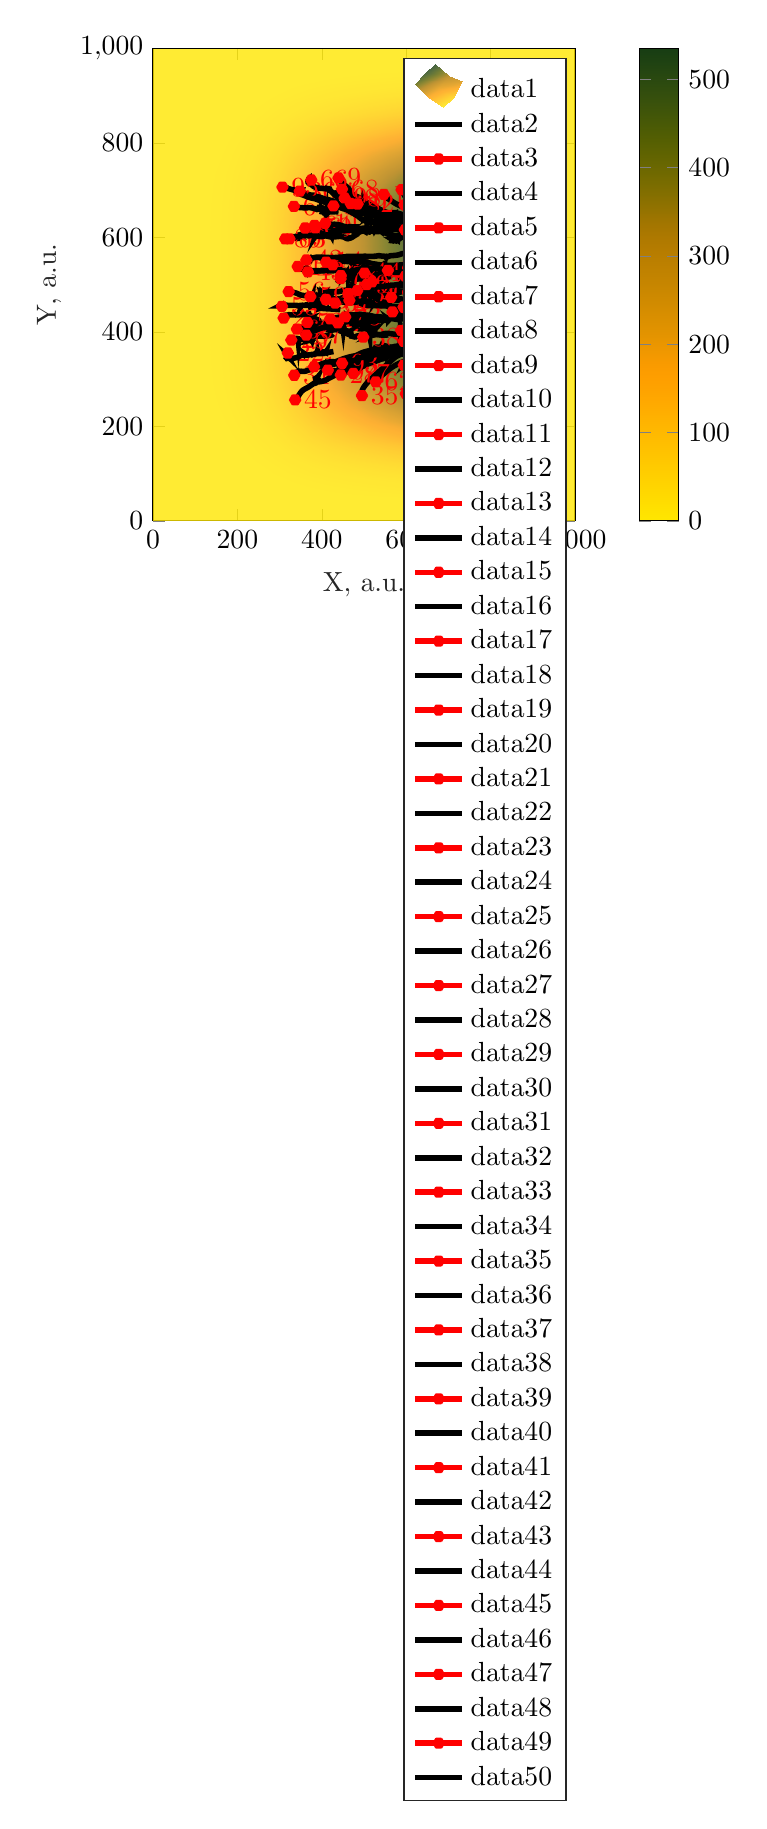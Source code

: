 % This file was created by matlab2tikz.
%
\begin{tikzpicture}

\begin{axis}[%
width=5.359cm,
height=6cm,
at={(0cm,0cm)},
scale only axis,
point meta min=0,
point meta max=534.817,
xmin=0,
xmax=1000,
xlabel style={font=\color{white!15!black}},
xlabel={X, a.u.},
ymin=0,
ymax=1000,
ylabel style={font=\color{white!15!black}},
ylabel={Y, a.u.},
axis background/.style={fill=white},
legend style={legend cell align=left, align=left, draw=white!15!black},
colormap={mymap}{[1pt] rgb(0pt)=(1,0.906,0); rgb(1pt)=(1,0.902,0); rgb(2pt)=(1,0.898,0); rgb(3pt)=(1,0.894,0); rgb(4pt)=(1,0.89,0); rgb(5pt)=(1,0.886,0); rgb(6pt)=(1,0.882,0); rgb(7pt)=(1,0.879,0); rgb(8pt)=(1,0.875,0); rgb(9pt)=(1,0.871,0); rgb(10pt)=(1,0.867,0); rgb(11pt)=(1,0.863,0); rgb(12pt)=(1,0.859,0); rgb(13pt)=(1,0.855,0); rgb(14pt)=(1,0.852,0); rgb(15pt)=(1,0.848,0); rgb(16pt)=(1,0.844,0); rgb(17pt)=(1,0.84,0); rgb(18pt)=(1,0.836,0); rgb(19pt)=(1,0.832,0); rgb(20pt)=(1,0.829,0); rgb(21pt)=(1,0.825,0); rgb(22pt)=(1,0.821,0); rgb(23pt)=(1,0.817,0); rgb(24pt)=(1,0.814,0); rgb(25pt)=(1,0.81,0); rgb(26pt)=(1,0.806,0); rgb(27pt)=(1,0.802,0); rgb(28pt)=(1,0.798,0); rgb(29pt)=(1,0.795,0); rgb(30pt)=(1,0.791,0); rgb(31pt)=(1,0.787,0); rgb(32pt)=(1,0.783,0); rgb(33pt)=(1,0.78,0); rgb(34pt)=(1,0.776,0); rgb(35pt)=(1,0.772,0); rgb(36pt)=(1,0.769,0); rgb(37pt)=(1,0.765,0); rgb(38pt)=(1,0.761,0); rgb(39pt)=(1,0.758,0); rgb(40pt)=(1,0.754,0); rgb(41pt)=(1,0.75,0); rgb(42pt)=(1,0.746,0); rgb(43pt)=(1,0.743,0); rgb(44pt)=(1,0.739,0); rgb(45pt)=(1,0.736,0); rgb(46pt)=(1,0.732,0); rgb(47pt)=(1,0.728,0); rgb(48pt)=(1,0.725,0); rgb(49pt)=(1,0.721,0); rgb(50pt)=(1,0.717,0); rgb(51pt)=(1,0.714,0); rgb(52pt)=(1.0,0.71,0); rgb(53pt)=(1.0,0.706,0); rgb(54pt)=(1.0,0.703,0); rgb(55pt)=(1.0,0.699,0); rgb(56pt)=(1.0,0.695,0); rgb(57pt)=(1.0,0.691,0); rgb(58pt)=(1.0,0.687,0); rgb(59pt)=(1.0,0.683,0); rgb(60pt)=(0.999,0.679,0); rgb(61pt)=(0.999,0.675,0); rgb(62pt)=(0.999,0.672,0); rgb(63pt)=(0.999,0.668,0); rgb(64pt)=(0.999,0.664,0); rgb(65pt)=(0.999,0.66,0); rgb(66pt)=(0.999,0.656,0); rgb(67pt)=(0.998,0.653,0); rgb(68pt)=(0.998,0.649,0); rgb(69pt)=(0.998,0.646,0); rgb(70pt)=(0.998,0.642,0); rgb(71pt)=(0.998,0.639,0); rgb(72pt)=(0.997,0.636,0); rgb(73pt)=(0.997,0.633,0); rgb(74pt)=(0.997,0.63,0); rgb(75pt)=(0.997,0.627,0); rgb(76pt)=(0.996,0.625,0); rgb(77pt)=(0.996,0.622,0); rgb(78pt)=(0.995,0.62,0); rgb(79pt)=(0.993,0.618,0); rgb(80pt)=(0.991,0.616,0); rgb(81pt)=(0.989,0.614,0); rgb(82pt)=(0.986,0.611,0); rgb(83pt)=(0.982,0.61,0); rgb(84pt)=(0.979,0.608,0); rgb(85pt)=(0.974,0.606,0); rgb(86pt)=(0.97,0.604,0); rgb(87pt)=(0.965,0.602,0); rgb(88pt)=(0.96,0.601,0); rgb(89pt)=(0.955,0.599,0); rgb(90pt)=(0.95,0.597,0); rgb(91pt)=(0.944,0.595,0); rgb(92pt)=(0.939,0.594,0); rgb(93pt)=(0.933,0.592,0); rgb(94pt)=(0.927,0.591,0); rgb(95pt)=(0.922,0.589,0); rgb(96pt)=(0.916,0.587,0); rgb(97pt)=(0.911,0.585,0); rgb(98pt)=(0.905,0.584,0); rgb(99pt)=(0.9,0.582,0); rgb(100pt)=(0.895,0.58,0); rgb(101pt)=(0.891,0.578,0); rgb(102pt)=(0.886,0.576,0); rgb(103pt)=(0.882,0.575,0); rgb(104pt)=(0.878,0.573,0); rgb(105pt)=(0.874,0.571,0); rgb(106pt)=(0.869,0.569,0); rgb(107pt)=(0.865,0.567,0); rgb(108pt)=(0.861,0.565,0); rgb(109pt)=(0.857,0.563,0); rgb(110pt)=(0.852,0.561,0); rgb(111pt)=(0.848,0.559,0); rgb(112pt)=(0.844,0.557,0); rgb(113pt)=(0.84,0.555,0); rgb(114pt)=(0.836,0.553,0); rgb(115pt)=(0.832,0.551,0); rgb(116pt)=(0.827,0.549,0); rgb(117pt)=(0.823,0.547,0); rgb(118pt)=(0.819,0.545,0); rgb(119pt)=(0.815,0.543,0); rgb(120pt)=(0.811,0.541,0); rgb(121pt)=(0.807,0.539,0); rgb(122pt)=(0.803,0.537,0); rgb(123pt)=(0.799,0.535,0); rgb(124pt)=(0.794,0.533,0); rgb(125pt)=(0.79,0.531,0); rgb(126pt)=(0.786,0.528,0); rgb(127pt)=(0.782,0.526,0); rgb(128pt)=(0.778,0.524,0); rgb(129pt)=(0.775,0.522,0); rgb(130pt)=(0.771,0.52,0); rgb(131pt)=(0.767,0.518,0); rgb(132pt)=(0.763,0.516,0); rgb(133pt)=(0.76,0.514,0); rgb(134pt)=(0.756,0.512,0); rgb(135pt)=(0.753,0.51,0); rgb(136pt)=(0.749,0.508,0); rgb(137pt)=(0.746,0.506,0); rgb(138pt)=(0.742,0.504,0); rgb(139pt)=(0.739,0.502,0); rgb(140pt)=(0.735,0.5,0); rgb(141pt)=(0.732,0.498,0); rgb(142pt)=(0.728,0.496,0); rgb(143pt)=(0.725,0.494,0); rgb(144pt)=(0.721,0.492,0); rgb(145pt)=(0.717,0.49,0); rgb(146pt)=(0.713,0.488,0); rgb(147pt)=(0.709,0.486,0); rgb(148pt)=(0.705,0.484,0); rgb(149pt)=(0.701,0.482,0); rgb(150pt)=(0.696,0.48,0); rgb(151pt)=(0.692,0.478,0); rgb(152pt)=(0.687,0.476,0); rgb(153pt)=(0.682,0.475,0); rgb(154pt)=(0.677,0.473,0); rgb(155pt)=(0.672,0.471,0); rgb(156pt)=(0.666,0.469,0); rgb(157pt)=(0.66,0.467,0); rgb(158pt)=(0.653,0.466,0); rgb(159pt)=(0.647,0.464,0); rgb(160pt)=(0.64,0.462,0); rgb(161pt)=(0.633,0.461,0); rgb(162pt)=(0.626,0.459,0); rgb(163pt)=(0.618,0.458,0); rgb(164pt)=(0.611,0.456,0); rgb(165pt)=(0.603,0.454,0); rgb(166pt)=(0.596,0.453,0); rgb(167pt)=(0.588,0.451,0); rgb(168pt)=(0.58,0.45,0); rgb(169pt)=(0.572,0.448,0); rgb(170pt)=(0.565,0.446,0); rgb(171pt)=(0.557,0.445,0); rgb(172pt)=(0.549,0.443,0); rgb(173pt)=(0.541,0.441,0); rgb(174pt)=(0.534,0.44,0); rgb(175pt)=(0.527,0.438,0); rgb(176pt)=(0.519,0.436,0); rgb(177pt)=(0.512,0.434,0); rgb(178pt)=(0.505,0.432,0); rgb(179pt)=(0.499,0.43,3.925e-06); rgb(180pt)=(0.492,0.429,3.5e-05); rgb(181pt)=(0.485,0.427,9.631e-05); rgb(182pt)=(0.479,0.425,0.0); rgb(183pt)=(0.472,0.423,0.0); rgb(184pt)=(0.466,0.421,0.0); rgb(185pt)=(0.459,0.419,0.001); rgb(186pt)=(0.452,0.417,0.001); rgb(187pt)=(0.446,0.414,0.001); rgb(188pt)=(0.439,0.412,0.001); rgb(189pt)=(0.433,0.41,0.002); rgb(190pt)=(0.427,0.408,0.002); rgb(191pt)=(0.42,0.406,0.002); rgb(192pt)=(0.414,0.404,0.003); rgb(193pt)=(0.407,0.402,0.003); rgb(194pt)=(0.401,0.399,0.003); rgb(195pt)=(0.395,0.397,0.004); rgb(196pt)=(0.389,0.395,0.004); rgb(197pt)=(0.383,0.393,0.004); rgb(198pt)=(0.377,0.39,0.005); rgb(199pt)=(0.371,0.388,0.005); rgb(200pt)=(0.365,0.386,0.006); rgb(201pt)=(0.359,0.383,0.006); rgb(202pt)=(0.353,0.381,0.007); rgb(203pt)=(0.347,0.379,0.007); rgb(204pt)=(0.341,0.376,0.008); rgb(205pt)=(0.335,0.374,0.008); rgb(206pt)=(0.33,0.372,0.009); rgb(207pt)=(0.324,0.369,0.01); rgb(208pt)=(0.319,0.367,0.012); rgb(209pt)=(0.313,0.364,0.013); rgb(210pt)=(0.308,0.362,0.014); rgb(211pt)=(0.302,0.359,0.016); rgb(212pt)=(0.297,0.357,0.018); rgb(213pt)=(0.292,0.354,0.02); rgb(214pt)=(0.286,0.351,0.022); rgb(215pt)=(0.281,0.349,0.024); rgb(216pt)=(0.276,0.346,0.026); rgb(217pt)=(0.271,0.344,0.028); rgb(218pt)=(0.265,0.341,0.03); rgb(219pt)=(0.26,0.338,0.032); rgb(220pt)=(0.255,0.335,0.034); rgb(221pt)=(0.25,0.333,0.036); rgb(222pt)=(0.245,0.33,0.038); rgb(223pt)=(0.24,0.327,0.04); rgb(224pt)=(0.235,0.325,0.042); rgb(225pt)=(0.23,0.322,0.044); rgb(226pt)=(0.225,0.319,0.046); rgb(227pt)=(0.22,0.317,0.048); rgb(228pt)=(0.215,0.314,0.049); rgb(229pt)=(0.21,0.311,0.05); rgb(230pt)=(0.205,0.308,0.052); rgb(231pt)=(0.201,0.306,0.053); rgb(232pt)=(0.196,0.303,0.054); rgb(233pt)=(0.191,0.3,0.055); rgb(234pt)=(0.186,0.298,0.056); rgb(235pt)=(0.181,0.295,0.057); rgb(236pt)=(0.176,0.292,0.058); rgb(237pt)=(0.172,0.289,0.06); rgb(238pt)=(0.167,0.287,0.061); rgb(239pt)=(0.162,0.284,0.062); rgb(240pt)=(0.158,0.281,0.063); rgb(241pt)=(0.153,0.278,0.064); rgb(242pt)=(0.148,0.276,0.065); rgb(243pt)=(0.144,0.273,0.066); rgb(244pt)=(0.139,0.27,0.066); rgb(245pt)=(0.135,0.267,0.067); rgb(246pt)=(0.13,0.265,0.068); rgb(247pt)=(0.125,0.262,0.069); rgb(248pt)=(0.121,0.259,0.07); rgb(249pt)=(0.116,0.256,0.071); rgb(250pt)=(0.112,0.253,0.071); rgb(251pt)=(0.108,0.251,0.072); rgb(252pt)=(0.103,0.248,0.073); rgb(253pt)=(0.099,0.245,0.073); rgb(254pt)=(0.095,0.242,0.074); rgb(255pt)=(0.09,0.239,0.075)},
colorbar
]

\addplot[%
surf,
fill opacity=0.8, shader=interp, colormap={mymap}{[1pt] rgb(0pt)=(1,0.906,0); rgb(1pt)=(1,0.902,0); rgb(2pt)=(1,0.898,0); rgb(3pt)=(1,0.894,0); rgb(4pt)=(1,0.89,0); rgb(5pt)=(1,0.886,0); rgb(6pt)=(1,0.882,0); rgb(7pt)=(1,0.879,0); rgb(8pt)=(1,0.875,0); rgb(9pt)=(1,0.871,0); rgb(10pt)=(1,0.867,0); rgb(11pt)=(1,0.863,0); rgb(12pt)=(1,0.859,0); rgb(13pt)=(1,0.855,0); rgb(14pt)=(1,0.852,0); rgb(15pt)=(1,0.848,0); rgb(16pt)=(1,0.844,0); rgb(17pt)=(1,0.84,0); rgb(18pt)=(1,0.836,0); rgb(19pt)=(1,0.832,0); rgb(20pt)=(1,0.829,0); rgb(21pt)=(1,0.825,0); rgb(22pt)=(1,0.821,0); rgb(23pt)=(1,0.817,0); rgb(24pt)=(1,0.814,0); rgb(25pt)=(1,0.81,0); rgb(26pt)=(1,0.806,0); rgb(27pt)=(1,0.802,0); rgb(28pt)=(1,0.798,0); rgb(29pt)=(1,0.795,0); rgb(30pt)=(1,0.791,0); rgb(31pt)=(1,0.787,0); rgb(32pt)=(1,0.783,0); rgb(33pt)=(1,0.78,0); rgb(34pt)=(1,0.776,0); rgb(35pt)=(1,0.772,0); rgb(36pt)=(1,0.769,0); rgb(37pt)=(1,0.765,0); rgb(38pt)=(1,0.761,0); rgb(39pt)=(1,0.758,0); rgb(40pt)=(1,0.754,0); rgb(41pt)=(1,0.75,0); rgb(42pt)=(1,0.746,0); rgb(43pt)=(1,0.743,0); rgb(44pt)=(1,0.739,0); rgb(45pt)=(1,0.736,0); rgb(46pt)=(1,0.732,0); rgb(47pt)=(1,0.728,0); rgb(48pt)=(1,0.725,0); rgb(49pt)=(1,0.721,0); rgb(50pt)=(1,0.717,0); rgb(51pt)=(1,0.714,0); rgb(52pt)=(1.0,0.71,0); rgb(53pt)=(1.0,0.706,0); rgb(54pt)=(1.0,0.703,0); rgb(55pt)=(1.0,0.699,0); rgb(56pt)=(1.0,0.695,0); rgb(57pt)=(1.0,0.691,0); rgb(58pt)=(1.0,0.687,0); rgb(59pt)=(1.0,0.683,0); rgb(60pt)=(0.999,0.679,0); rgb(61pt)=(0.999,0.675,0); rgb(62pt)=(0.999,0.672,0); rgb(63pt)=(0.999,0.668,0); rgb(64pt)=(0.999,0.664,0); rgb(65pt)=(0.999,0.66,0); rgb(66pt)=(0.999,0.656,0); rgb(67pt)=(0.998,0.653,0); rgb(68pt)=(0.998,0.649,0); rgb(69pt)=(0.998,0.646,0); rgb(70pt)=(0.998,0.642,0); rgb(71pt)=(0.998,0.639,0); rgb(72pt)=(0.997,0.636,0); rgb(73pt)=(0.997,0.633,0); rgb(74pt)=(0.997,0.63,0); rgb(75pt)=(0.997,0.627,0); rgb(76pt)=(0.996,0.625,0); rgb(77pt)=(0.996,0.622,0); rgb(78pt)=(0.995,0.62,0); rgb(79pt)=(0.993,0.618,0); rgb(80pt)=(0.991,0.616,0); rgb(81pt)=(0.989,0.614,0); rgb(82pt)=(0.986,0.611,0); rgb(83pt)=(0.982,0.61,0); rgb(84pt)=(0.979,0.608,0); rgb(85pt)=(0.974,0.606,0); rgb(86pt)=(0.97,0.604,0); rgb(87pt)=(0.965,0.602,0); rgb(88pt)=(0.96,0.601,0); rgb(89pt)=(0.955,0.599,0); rgb(90pt)=(0.95,0.597,0); rgb(91pt)=(0.944,0.595,0); rgb(92pt)=(0.939,0.594,0); rgb(93pt)=(0.933,0.592,0); rgb(94pt)=(0.927,0.591,0); rgb(95pt)=(0.922,0.589,0); rgb(96pt)=(0.916,0.587,0); rgb(97pt)=(0.911,0.585,0); rgb(98pt)=(0.905,0.584,0); rgb(99pt)=(0.9,0.582,0); rgb(100pt)=(0.895,0.58,0); rgb(101pt)=(0.891,0.578,0); rgb(102pt)=(0.886,0.576,0); rgb(103pt)=(0.882,0.575,0); rgb(104pt)=(0.878,0.573,0); rgb(105pt)=(0.874,0.571,0); rgb(106pt)=(0.869,0.569,0); rgb(107pt)=(0.865,0.567,0); rgb(108pt)=(0.861,0.565,0); rgb(109pt)=(0.857,0.563,0); rgb(110pt)=(0.852,0.561,0); rgb(111pt)=(0.848,0.559,0); rgb(112pt)=(0.844,0.557,0); rgb(113pt)=(0.84,0.555,0); rgb(114pt)=(0.836,0.553,0); rgb(115pt)=(0.832,0.551,0); rgb(116pt)=(0.827,0.549,0); rgb(117pt)=(0.823,0.547,0); rgb(118pt)=(0.819,0.545,0); rgb(119pt)=(0.815,0.543,0); rgb(120pt)=(0.811,0.541,0); rgb(121pt)=(0.807,0.539,0); rgb(122pt)=(0.803,0.537,0); rgb(123pt)=(0.799,0.535,0); rgb(124pt)=(0.794,0.533,0); rgb(125pt)=(0.79,0.531,0); rgb(126pt)=(0.786,0.528,0); rgb(127pt)=(0.782,0.526,0); rgb(128pt)=(0.778,0.524,0); rgb(129pt)=(0.775,0.522,0); rgb(130pt)=(0.771,0.52,0); rgb(131pt)=(0.767,0.518,0); rgb(132pt)=(0.763,0.516,0); rgb(133pt)=(0.76,0.514,0); rgb(134pt)=(0.756,0.512,0); rgb(135pt)=(0.753,0.51,0); rgb(136pt)=(0.749,0.508,0); rgb(137pt)=(0.746,0.506,0); rgb(138pt)=(0.742,0.504,0); rgb(139pt)=(0.739,0.502,0); rgb(140pt)=(0.735,0.5,0); rgb(141pt)=(0.732,0.498,0); rgb(142pt)=(0.728,0.496,0); rgb(143pt)=(0.725,0.494,0); rgb(144pt)=(0.721,0.492,0); rgb(145pt)=(0.717,0.49,0); rgb(146pt)=(0.713,0.488,0); rgb(147pt)=(0.709,0.486,0); rgb(148pt)=(0.705,0.484,0); rgb(149pt)=(0.701,0.482,0); rgb(150pt)=(0.696,0.48,0); rgb(151pt)=(0.692,0.478,0); rgb(152pt)=(0.687,0.476,0); rgb(153pt)=(0.682,0.475,0); rgb(154pt)=(0.677,0.473,0); rgb(155pt)=(0.672,0.471,0); rgb(156pt)=(0.666,0.469,0); rgb(157pt)=(0.66,0.467,0); rgb(158pt)=(0.653,0.466,0); rgb(159pt)=(0.647,0.464,0); rgb(160pt)=(0.64,0.462,0); rgb(161pt)=(0.633,0.461,0); rgb(162pt)=(0.626,0.459,0); rgb(163pt)=(0.618,0.458,0); rgb(164pt)=(0.611,0.456,0); rgb(165pt)=(0.603,0.454,0); rgb(166pt)=(0.596,0.453,0); rgb(167pt)=(0.588,0.451,0); rgb(168pt)=(0.58,0.45,0); rgb(169pt)=(0.572,0.448,0); rgb(170pt)=(0.565,0.446,0); rgb(171pt)=(0.557,0.445,0); rgb(172pt)=(0.549,0.443,0); rgb(173pt)=(0.541,0.441,0); rgb(174pt)=(0.534,0.44,0); rgb(175pt)=(0.527,0.438,0); rgb(176pt)=(0.519,0.436,0); rgb(177pt)=(0.512,0.434,0); rgb(178pt)=(0.505,0.432,0); rgb(179pt)=(0.499,0.43,3.925e-06); rgb(180pt)=(0.492,0.429,3.5e-05); rgb(181pt)=(0.485,0.427,9.631e-05); rgb(182pt)=(0.479,0.425,0.0); rgb(183pt)=(0.472,0.423,0.0); rgb(184pt)=(0.466,0.421,0.0); rgb(185pt)=(0.459,0.419,0.001); rgb(186pt)=(0.452,0.417,0.001); rgb(187pt)=(0.446,0.414,0.001); rgb(188pt)=(0.439,0.412,0.001); rgb(189pt)=(0.433,0.41,0.002); rgb(190pt)=(0.427,0.408,0.002); rgb(191pt)=(0.42,0.406,0.002); rgb(192pt)=(0.414,0.404,0.003); rgb(193pt)=(0.407,0.402,0.003); rgb(194pt)=(0.401,0.399,0.003); rgb(195pt)=(0.395,0.397,0.004); rgb(196pt)=(0.389,0.395,0.004); rgb(197pt)=(0.383,0.393,0.004); rgb(198pt)=(0.377,0.39,0.005); rgb(199pt)=(0.371,0.388,0.005); rgb(200pt)=(0.365,0.386,0.006); rgb(201pt)=(0.359,0.383,0.006); rgb(202pt)=(0.353,0.381,0.007); rgb(203pt)=(0.347,0.379,0.007); rgb(204pt)=(0.341,0.376,0.008); rgb(205pt)=(0.335,0.374,0.008); rgb(206pt)=(0.33,0.372,0.009); rgb(207pt)=(0.324,0.369,0.01); rgb(208pt)=(0.319,0.367,0.012); rgb(209pt)=(0.313,0.364,0.013); rgb(210pt)=(0.308,0.362,0.014); rgb(211pt)=(0.302,0.359,0.016); rgb(212pt)=(0.297,0.357,0.018); rgb(213pt)=(0.292,0.354,0.02); rgb(214pt)=(0.286,0.351,0.022); rgb(215pt)=(0.281,0.349,0.024); rgb(216pt)=(0.276,0.346,0.026); rgb(217pt)=(0.271,0.344,0.028); rgb(218pt)=(0.265,0.341,0.03); rgb(219pt)=(0.26,0.338,0.032); rgb(220pt)=(0.255,0.335,0.034); rgb(221pt)=(0.25,0.333,0.036); rgb(222pt)=(0.245,0.33,0.038); rgb(223pt)=(0.24,0.327,0.04); rgb(224pt)=(0.235,0.325,0.042); rgb(225pt)=(0.23,0.322,0.044); rgb(226pt)=(0.225,0.319,0.046); rgb(227pt)=(0.22,0.317,0.048); rgb(228pt)=(0.215,0.314,0.049); rgb(229pt)=(0.21,0.311,0.05); rgb(230pt)=(0.205,0.308,0.052); rgb(231pt)=(0.201,0.306,0.053); rgb(232pt)=(0.196,0.303,0.054); rgb(233pt)=(0.191,0.3,0.055); rgb(234pt)=(0.186,0.298,0.056); rgb(235pt)=(0.181,0.295,0.057); rgb(236pt)=(0.176,0.292,0.058); rgb(237pt)=(0.172,0.289,0.06); rgb(238pt)=(0.167,0.287,0.061); rgb(239pt)=(0.162,0.284,0.062); rgb(240pt)=(0.158,0.281,0.063); rgb(241pt)=(0.153,0.278,0.064); rgb(242pt)=(0.148,0.276,0.065); rgb(243pt)=(0.144,0.273,0.066); rgb(244pt)=(0.139,0.27,0.066); rgb(245pt)=(0.135,0.267,0.067); rgb(246pt)=(0.13,0.265,0.068); rgb(247pt)=(0.125,0.262,0.069); rgb(248pt)=(0.121,0.259,0.07); rgb(249pt)=(0.116,0.256,0.071); rgb(250pt)=(0.112,0.253,0.071); rgb(251pt)=(0.108,0.251,0.072); rgb(252pt)=(0.103,0.248,0.073); rgb(253pt)=(0.099,0.245,0.073); rgb(254pt)=(0.095,0.242,0.074); rgb(255pt)=(0.09,0.239,0.075)}, mesh/rows=101]
table[row sep=crcr, point meta=\thisrow{c}] {%
%
x	y	c\\
0	0	0\\
0	10	0\\
0	20	0\\
0	30	0\\
0	40	0\\
0	50	0\\
0	60	0\\
0	70	0\\
0	80	0\\
0	90	0\\
0	100	0\\
0	110	0\\
0	120	0\\
0	130	0\\
0	140	0\\
0	150	0\\
0	160	0\\
0	170	0\\
0	180	0\\
0	190	0\\
0	200	0\\
0	210	0\\
0	220	0\\
0	230	0\\
0	240	0\\
0	250	0\\
0	260	0\\
0	270	0\\
0	280	0\\
0	290	0\\
0	300	0\\
0	310	0\\
0	320	0\\
0	330	0\\
0	340	0\\
0	350	0\\
0	360	0\\
0	370	0\\
0	380	0\\
0	390	0\\
0	400	0\\
0	410	0\\
0	420	0\\
0	430	0\\
0	440	0\\
0	450	0\\
0	460	0\\
0	470	0\\
0	480	0\\
0	490	0\\
0	500	0\\
0	510	0\\
0	520	0\\
0	530	0\\
0	540	0\\
0	550	0\\
0	560	0\\
0	570	0\\
0	580	0\\
0	590	0\\
0	600	0\\
0	610	0\\
0	620	0\\
0	630	0\\
0	640	0\\
0	650	0\\
0	660	0\\
0	670	0\\
0	680	0\\
0	690	0\\
0	700	0\\
0	710	0\\
0	720	0\\
0	730	0\\
0	740	0\\
0	750	0\\
0	760	0\\
0	770	0\\
0	780	0\\
0	790	0\\
0	800	0\\
0	810	0\\
0	820	0\\
0	830	0\\
0	840	0\\
0	850	0\\
0	860	0\\
0	870	0\\
0	880	0\\
0	890	0\\
0	900	0\\
0	910	0\\
0	920	0\\
0	930	0\\
0	940	0\\
0	950	0\\
0	960	0\\
0	970	0\\
0	980	0\\
0	990	0\\
0	1000	0\\
10	0	0\\
10	10	7.353e-08\\
10	20	5.882e-07\\
10	30	1.985e-06\\
10	40	4.706e-06\\
10	50	9.191e-06\\
10	60	1.588e-05\\
10	70	2.522e-05\\
10	80	3.765e-05\\
10	90	5.36e-05\\
10	100	7.353e-05\\
10	110	9.787e-05\\
10	120	0.0\\
10	130	0.0\\
10	140	0.0\\
10	150	0.0\\
10	160	0.0\\
10	170	0.0\\
10	180	0.0\\
10	190	0.0\\
10	200	0.001\\
10	210	0.001\\
10	220	0.001\\
10	230	0.001\\
10	240	0.001\\
10	250	0.001\\
10	260	0.001\\
10	270	0.001\\
10	280	0.001\\
10	290	0.001\\
10	300	0.001\\
10	310	0.001\\
10	320	0.001\\
10	330	0.001\\
10	340	0.001\\
10	350	0.001\\
10	360	0.001\\
10	370	0.001\\
10	380	0.001\\
10	390	0.001\\
10	400	0.001\\
10	410	0.001\\
10	420	0.001\\
10	430	0.001\\
10	440	0.001\\
10	450	0.001\\
10	460	0.001\\
10	470	0.001\\
10	480	0.001\\
10	490	0.001\\
10	500	0.001\\
10	510	0.001\\
10	520	0.001\\
10	530	0.001\\
10	540	0.001\\
10	550	0.001\\
10	560	0.001\\
10	570	0.001\\
10	580	0.001\\
10	590	0.001\\
10	600	0.001\\
10	610	0.001\\
10	620	0.001\\
10	630	0.001\\
10	640	0.001\\
10	650	0.001\\
10	660	0.001\\
10	670	0.001\\
10	680	0.001\\
10	690	0.001\\
10	700	0.001\\
10	710	0.001\\
10	720	0.001\\
10	730	0.001\\
10	740	0.001\\
10	750	0.001\\
10	760	0.001\\
10	770	0.001\\
10	780	0.001\\
10	790	0.001\\
10	800	0.001\\
10	810	0.0\\
10	820	0.0\\
10	830	0.0\\
10	840	0.0\\
10	850	0.0\\
10	860	0.0\\
10	870	0.0\\
10	880	0.0\\
10	890	9.787e-05\\
10	900	7.353e-05\\
10	910	5.36e-05\\
10	920	3.765e-05\\
10	930	2.522e-05\\
10	940	1.588e-05\\
10	950	9.191e-06\\
10	960	4.706e-06\\
10	970	1.985e-06\\
10	980	5.882e-07\\
10	990	7.353e-08\\
10	1000	0\\
20	0	0\\
20	10	5.882e-07\\
20	20	4.706e-06\\
20	30	1.588e-05\\
20	40	3.765e-05\\
20	50	7.353e-05\\
20	60	0.0\\
20	70	0.0\\
20	80	0.0\\
20	90	0.0\\
20	100	0.001\\
20	110	0.001\\
20	120	0.001\\
20	130	0.001\\
20	140	0.002\\
20	150	0.002\\
20	160	0.002\\
20	170	0.003\\
20	180	0.003\\
20	190	0.004\\
20	200	0.004\\
20	210	0.005\\
20	220	0.005\\
20	230	0.006\\
20	240	0.007\\
20	250	0.007\\
20	260	0.008\\
20	270	0.008\\
20	280	0.008\\
20	290	0.009\\
20	300	0.009\\
20	310	0.009\\
20	320	0.01\\
20	330	0.01\\
20	340	0.01\\
20	350	0.01\\
20	360	0.01\\
20	370	0.01\\
20	380	0.01\\
20	390	0.01\\
20	400	0.01\\
20	410	0.01\\
20	420	0.01\\
20	430	0.01\\
20	440	0.01\\
20	450	0.01\\
20	460	0.01\\
20	470	0.01\\
20	480	0.01\\
20	490	0.01\\
20	500	0.01\\
20	510	0.01\\
20	520	0.01\\
20	530	0.01\\
20	540	0.01\\
20	550	0.01\\
20	560	0.01\\
20	570	0.01\\
20	580	0.01\\
20	590	0.01\\
20	600	0.01\\
20	610	0.01\\
20	620	0.01\\
20	630	0.01\\
20	640	0.01\\
20	650	0.01\\
20	660	0.01\\
20	670	0.01\\
20	680	0.01\\
20	690	0.009\\
20	700	0.009\\
20	710	0.009\\
20	720	0.008\\
20	730	0.008\\
20	740	0.008\\
20	750	0.007\\
20	760	0.007\\
20	770	0.006\\
20	780	0.005\\
20	790	0.005\\
20	800	0.004\\
20	810	0.004\\
20	820	0.003\\
20	830	0.003\\
20	840	0.002\\
20	850	0.002\\
20	860	0.002\\
20	870	0.001\\
20	880	0.001\\
20	890	0.001\\
20	900	0.001\\
20	910	0.0\\
20	920	0.0\\
20	930	0.0\\
20	940	0.0\\
20	950	7.353e-05\\
20	960	3.765e-05\\
20	970	1.588e-05\\
20	980	4.706e-06\\
20	990	5.882e-07\\
20	1000	0\\
30	0	0\\
30	10	1.985e-06\\
30	20	1.588e-05\\
30	30	5.36e-05\\
30	40	0.0\\
30	50	0.0\\
30	60	0.0\\
30	70	0.001\\
30	80	0.001\\
30	90	0.001\\
30	100	0.002\\
30	110	0.003\\
30	120	0.003\\
30	130	0.004\\
30	140	0.005\\
30	150	0.007\\
30	160	0.008\\
30	170	0.01\\
30	180	0.011\\
30	190	0.013\\
30	200	0.015\\
30	210	0.017\\
30	220	0.018\\
30	230	0.02\\
30	240	0.022\\
30	250	0.024\\
30	260	0.025\\
30	270	0.027\\
30	280	0.028\\
30	290	0.029\\
30	300	0.031\\
30	310	0.031\\
30	320	0.032\\
30	330	0.033\\
30	340	0.033\\
30	350	0.034\\
30	360	0.034\\
30	370	0.034\\
30	380	0.035\\
30	390	0.035\\
30	400	0.035\\
30	410	0.035\\
30	420	0.035\\
30	430	0.035\\
30	440	0.035\\
30	450	0.035\\
30	460	0.035\\
30	470	0.035\\
30	480	0.035\\
30	490	0.035\\
30	500	0.035\\
30	510	0.035\\
30	520	0.035\\
30	530	0.035\\
30	540	0.035\\
30	550	0.035\\
30	560	0.035\\
30	570	0.035\\
30	580	0.035\\
30	590	0.035\\
30	600	0.035\\
30	610	0.035\\
30	620	0.035\\
30	630	0.034\\
30	640	0.034\\
30	650	0.034\\
30	660	0.033\\
30	670	0.033\\
30	680	0.032\\
30	690	0.031\\
30	700	0.031\\
30	710	0.029\\
30	720	0.028\\
30	730	0.027\\
30	740	0.025\\
30	750	0.024\\
30	760	0.022\\
30	770	0.02\\
30	780	0.018\\
30	790	0.017\\
30	800	0.015\\
30	810	0.013\\
30	820	0.011\\
30	830	0.01\\
30	840	0.008\\
30	850	0.007\\
30	860	0.005\\
30	870	0.004\\
30	880	0.003\\
30	890	0.003\\
30	900	0.002\\
30	910	0.001\\
30	920	0.001\\
30	930	0.001\\
30	940	0.0\\
30	950	0.0\\
30	960	0.0\\
30	970	5.36e-05\\
30	980	1.588e-05\\
30	990	1.985e-06\\
30	1000	0\\
40	0	0\\
40	10	4.706e-06\\
40	20	3.765e-05\\
40	30	0.0\\
40	40	0.0\\
40	50	0.001\\
40	60	0.001\\
40	70	0.002\\
40	80	0.002\\
40	90	0.003\\
40	100	0.005\\
40	110	0.006\\
40	120	0.008\\
40	130	0.01\\
40	140	0.013\\
40	150	0.016\\
40	160	0.019\\
40	170	0.023\\
40	180	0.027\\
40	190	0.031\\
40	200	0.035\\
40	210	0.039\\
40	220	0.044\\
40	230	0.048\\
40	240	0.052\\
40	250	0.056\\
40	260	0.06\\
40	270	0.064\\
40	280	0.067\\
40	290	0.07\\
40	300	0.072\\
40	310	0.074\\
40	320	0.076\\
40	330	0.078\\
40	340	0.079\\
40	350	0.08\\
40	360	0.081\\
40	370	0.081\\
40	380	0.082\\
40	390	0.082\\
40	400	0.082\\
40	410	0.082\\
40	420	0.082\\
40	430	0.082\\
40	440	0.082\\
40	450	0.082\\
40	460	0.082\\
40	470	0.082\\
40	480	0.082\\
40	490	0.082\\
40	500	0.082\\
40	510	0.082\\
40	520	0.082\\
40	530	0.082\\
40	540	0.082\\
40	550	0.082\\
40	560	0.082\\
40	570	0.082\\
40	580	0.082\\
40	590	0.082\\
40	600	0.082\\
40	610	0.082\\
40	620	0.082\\
40	630	0.081\\
40	640	0.081\\
40	650	0.08\\
40	660	0.079\\
40	670	0.078\\
40	680	0.076\\
40	690	0.074\\
40	700	0.072\\
40	710	0.07\\
40	720	0.067\\
40	730	0.064\\
40	740	0.06\\
40	750	0.056\\
40	760	0.052\\
40	770	0.048\\
40	780	0.044\\
40	790	0.039\\
40	800	0.035\\
40	810	0.031\\
40	820	0.027\\
40	830	0.023\\
40	840	0.019\\
40	850	0.016\\
40	860	0.013\\
40	870	0.01\\
40	880	0.008\\
40	890	0.006\\
40	900	0.005\\
40	910	0.003\\
40	920	0.002\\
40	930	0.002\\
40	940	0.001\\
40	950	0.001\\
40	960	0.0\\
40	970	0.0\\
40	980	3.765e-05\\
40	990	4.706e-06\\
40	1000	0\\
50	0	0\\
50	10	9.191e-06\\
50	20	7.353e-05\\
50	30	0.0\\
50	40	0.001\\
50	50	0.001\\
50	60	0.002\\
50	70	0.003\\
50	80	0.005\\
50	90	0.007\\
50	100	0.009\\
50	110	0.012\\
50	120	0.016\\
50	130	0.02\\
50	140	0.025\\
50	150	0.031\\
50	160	0.038\\
50	170	0.045\\
50	180	0.052\\
50	190	0.06\\
50	200	0.068\\
50	210	0.077\\
50	220	0.085\\
50	230	0.094\\
50	240	0.102\\
50	250	0.11\\
50	260	0.117\\
50	270	0.124\\
50	280	0.131\\
50	290	0.136\\
50	300	0.141\\
50	310	0.145\\
50	320	0.149\\
50	330	0.152\\
50	340	0.154\\
50	350	0.156\\
50	360	0.158\\
50	370	0.159\\
50	380	0.16\\
50	390	0.16\\
50	400	0.161\\
50	410	0.161\\
50	420	0.161\\
50	430	0.161\\
50	440	0.161\\
50	450	0.161\\
50	460	0.161\\
50	470	0.161\\
50	480	0.161\\
50	490	0.161\\
50	500	0.161\\
50	510	0.161\\
50	520	0.161\\
50	530	0.161\\
50	540	0.161\\
50	550	0.161\\
50	560	0.161\\
50	570	0.161\\
50	580	0.161\\
50	590	0.161\\
50	600	0.161\\
50	610	0.16\\
50	620	0.16\\
50	630	0.159\\
50	640	0.158\\
50	650	0.156\\
50	660	0.154\\
50	670	0.152\\
50	680	0.149\\
50	690	0.145\\
50	700	0.141\\
50	710	0.136\\
50	720	0.131\\
50	730	0.124\\
50	740	0.117\\
50	750	0.11\\
50	760	0.102\\
50	770	0.094\\
50	780	0.085\\
50	790	0.077\\
50	800	0.068\\
50	810	0.06\\
50	820	0.052\\
50	830	0.045\\
50	840	0.038\\
50	850	0.031\\
50	860	0.025\\
50	870	0.02\\
50	880	0.016\\
50	890	0.012\\
50	900	0.009\\
50	910	0.007\\
50	920	0.005\\
50	930	0.003\\
50	940	0.002\\
50	950	0.001\\
50	960	0.001\\
50	970	0.0\\
50	980	7.353e-05\\
50	990	9.191e-06\\
50	1000	0\\
60	0	0\\
60	10	1.588e-05\\
60	20	0.0\\
60	30	0.0\\
60	40	0.001\\
60	50	0.002\\
60	60	0.003\\
60	70	0.005\\
60	80	0.008\\
60	90	0.012\\
60	100	0.016\\
60	110	0.021\\
60	120	0.027\\
60	130	0.035\\
60	140	0.044\\
60	150	0.054\\
60	160	0.065\\
60	170	0.077\\
60	180	0.09\\
60	190	0.104\\
60	200	0.118\\
60	210	0.133\\
60	220	0.147\\
60	230	0.162\\
60	240	0.176\\
60	250	0.19\\
60	260	0.203\\
60	270	0.215\\
60	280	0.226\\
60	290	0.236\\
60	300	0.244\\
60	310	0.251\\
60	320	0.258\\
60	330	0.263\\
60	340	0.267\\
60	350	0.27\\
60	360	0.273\\
60	370	0.275\\
60	380	0.276\\
60	390	0.277\\
60	400	0.277\\
60	410	0.278\\
60	420	0.278\\
60	430	0.278\\
60	440	0.278\\
60	450	0.278\\
60	460	0.278\\
60	470	0.278\\
60	480	0.278\\
60	490	0.278\\
60	500	0.278\\
60	510	0.278\\
60	520	0.278\\
60	530	0.278\\
60	540	0.278\\
60	550	0.278\\
60	560	0.278\\
60	570	0.278\\
60	580	0.278\\
60	590	0.278\\
60	600	0.277\\
60	610	0.277\\
60	620	0.276\\
60	630	0.275\\
60	640	0.273\\
60	650	0.27\\
60	660	0.267\\
60	670	0.263\\
60	680	0.258\\
60	690	0.251\\
60	700	0.244\\
60	710	0.236\\
60	720	0.226\\
60	730	0.215\\
60	740	0.203\\
60	750	0.19\\
60	760	0.176\\
60	770	0.162\\
60	780	0.147\\
60	790	0.133\\
60	800	0.118\\
60	810	0.104\\
60	820	0.09\\
60	830	0.077\\
60	840	0.065\\
60	850	0.054\\
60	860	0.044\\
60	870	0.035\\
60	880	0.027\\
60	890	0.021\\
60	900	0.016\\
60	910	0.012\\
60	920	0.008\\
60	930	0.005\\
60	940	0.003\\
60	950	0.002\\
60	960	0.001\\
60	970	0.0\\
60	980	0.0\\
60	990	1.588e-05\\
60	1000	0\\
70	0	0\\
70	10	2.522e-05\\
70	20	0.0\\
70	30	0.001\\
70	40	0.002\\
70	50	0.003\\
70	60	0.005\\
70	70	0.009\\
70	80	0.013\\
70	90	0.018\\
70	100	0.025\\
70	110	0.034\\
70	120	0.044\\
70	130	0.055\\
70	140	0.069\\
70	150	0.085\\
70	160	0.103\\
70	170	0.122\\
70	180	0.143\\
70	190	0.165\\
70	200	0.188\\
70	210	0.211\\
70	220	0.234\\
70	230	0.257\\
70	240	0.279\\
70	250	0.301\\
70	260	0.322\\
70	270	0.341\\
70	280	0.358\\
70	290	0.374\\
70	300	0.388\\
70	310	0.399\\
70	320	0.409\\
70	330	0.417\\
70	340	0.424\\
70	350	0.429\\
70	360	0.433\\
70	370	0.436\\
70	380	0.438\\
70	390	0.44\\
70	400	0.441\\
70	410	0.441\\
70	420	0.441\\
70	430	0.441\\
70	440	0.441\\
70	450	0.441\\
70	460	0.441\\
70	470	0.441\\
70	480	0.441\\
70	490	0.441\\
70	500	0.441\\
70	510	0.441\\
70	520	0.441\\
70	530	0.441\\
70	540	0.441\\
70	550	0.441\\
70	560	0.441\\
70	570	0.441\\
70	580	0.441\\
70	590	0.441\\
70	600	0.441\\
70	610	0.44\\
70	620	0.438\\
70	630	0.436\\
70	640	0.433\\
70	650	0.429\\
70	660	0.424\\
70	670	0.417\\
70	680	0.409\\
70	690	0.399\\
70	700	0.388\\
70	710	0.374\\
70	720	0.358\\
70	730	0.341\\
70	740	0.322\\
70	750	0.301\\
70	760	0.279\\
70	770	0.257\\
70	780	0.234\\
70	790	0.211\\
70	800	0.188\\
70	810	0.165\\
70	820	0.143\\
70	830	0.122\\
70	840	0.103\\
70	850	0.085\\
70	860	0.069\\
70	870	0.055\\
70	880	0.044\\
70	890	0.034\\
70	900	0.025\\
70	910	0.018\\
70	920	0.013\\
70	930	0.009\\
70	940	0.005\\
70	950	0.003\\
70	960	0.002\\
70	970	0.001\\
70	980	0.0\\
70	990	2.522e-05\\
70	1000	0\\
80	0	0\\
80	10	3.765e-05\\
80	20	0.0\\
80	30	0.001\\
80	40	0.002\\
80	50	0.005\\
80	60	0.008\\
80	70	0.013\\
80	80	0.019\\
80	90	0.027\\
80	100	0.038\\
80	110	0.05\\
80	120	0.065\\
80	130	0.083\\
80	140	0.103\\
80	150	0.127\\
80	160	0.154\\
80	170	0.183\\
80	180	0.214\\
80	190	0.246\\
80	200	0.28\\
80	210	0.314\\
80	220	0.349\\
80	230	0.383\\
80	240	0.417\\
80	250	0.449\\
80	260	0.48\\
80	270	0.509\\
80	280	0.535\\
80	290	0.558\\
80	300	0.579\\
80	310	0.596\\
80	320	0.61\\
80	330	0.623\\
80	340	0.632\\
80	350	0.64\\
80	360	0.646\\
80	370	0.651\\
80	380	0.654\\
80	390	0.656\\
80	400	0.658\\
80	410	0.658\\
80	420	0.659\\
80	430	0.659\\
80	440	0.659\\
80	450	0.659\\
80	460	0.659\\
80	470	0.659\\
80	480	0.659\\
80	490	0.659\\
80	500	0.659\\
80	510	0.659\\
80	520	0.659\\
80	530	0.659\\
80	540	0.659\\
80	550	0.659\\
80	560	0.659\\
80	570	0.659\\
80	580	0.659\\
80	590	0.658\\
80	600	0.658\\
80	610	0.656\\
80	620	0.654\\
80	630	0.651\\
80	640	0.646\\
80	650	0.64\\
80	660	0.632\\
80	670	0.623\\
80	680	0.61\\
80	690	0.596\\
80	700	0.579\\
80	710	0.558\\
80	720	0.535\\
80	730	0.509\\
80	740	0.48\\
80	750	0.449\\
80	760	0.417\\
80	770	0.383\\
80	780	0.349\\
80	790	0.314\\
80	800	0.28\\
80	810	0.246\\
80	820	0.214\\
80	830	0.183\\
80	840	0.154\\
80	850	0.127\\
80	860	0.103\\
80	870	0.083\\
80	880	0.065\\
80	890	0.05\\
80	900	0.038\\
80	910	0.027\\
80	920	0.019\\
80	930	0.013\\
80	940	0.008\\
80	950	0.005\\
80	960	0.002\\
80	970	0.001\\
80	980	0.0\\
80	990	3.765e-05\\
80	1000	0\\
90	0	0\\
90	10	5.36e-05\\
90	20	0.0\\
90	30	0.001\\
90	40	0.003\\
90	50	0.007\\
90	60	0.012\\
90	70	0.018\\
90	80	0.027\\
90	90	0.039\\
90	100	0.054\\
90	110	0.071\\
90	120	0.093\\
90	130	0.118\\
90	140	0.147\\
90	150	0.181\\
90	160	0.219\\
90	170	0.26\\
90	180	0.304\\
90	190	0.351\\
90	200	0.399\\
90	210	0.448\\
90	220	0.497\\
90	230	0.546\\
90	240	0.594\\
90	250	0.64\\
90	260	0.684\\
90	270	0.725\\
90	280	0.762\\
90	290	0.795\\
90	300	0.824\\
90	310	0.848\\
90	320	0.869\\
90	330	0.886\\
90	340	0.9\\
90	350	0.912\\
90	360	0.92\\
90	370	0.927\\
90	380	0.932\\
90	390	0.935\\
90	400	0.936\\
90	410	0.937\\
90	420	0.938\\
90	430	0.938\\
90	440	0.938\\
90	450	0.938\\
90	460	0.938\\
90	470	0.938\\
90	480	0.938\\
90	490	0.938\\
90	500	0.938\\
90	510	0.938\\
90	520	0.938\\
90	530	0.938\\
90	540	0.938\\
90	550	0.938\\
90	560	0.938\\
90	570	0.938\\
90	580	0.938\\
90	590	0.937\\
90	600	0.936\\
90	610	0.935\\
90	620	0.932\\
90	630	0.927\\
90	640	0.92\\
90	650	0.912\\
90	660	0.9\\
90	670	0.886\\
90	680	0.869\\
90	690	0.848\\
90	700	0.824\\
90	710	0.795\\
90	720	0.762\\
90	730	0.725\\
90	740	0.684\\
90	750	0.64\\
90	760	0.594\\
90	770	0.546\\
90	780	0.497\\
90	790	0.448\\
90	800	0.399\\
90	810	0.351\\
90	820	0.304\\
90	830	0.26\\
90	840	0.219\\
90	850	0.181\\
90	860	0.147\\
90	870	0.118\\
90	880	0.093\\
90	890	0.071\\
90	900	0.054\\
90	910	0.039\\
90	920	0.027\\
90	930	0.018\\
90	940	0.012\\
90	950	0.007\\
90	960	0.003\\
90	970	0.001\\
90	980	0.0\\
90	990	5.36e-05\\
90	1000	0\\
100	0	0\\
100	10	7.353e-05\\
100	20	0.001\\
100	30	0.002\\
100	40	0.005\\
100	50	0.009\\
100	60	0.016\\
100	70	0.025\\
100	80	0.038\\
100	90	0.054\\
100	100	0.074\\
100	110	0.098\\
100	120	0.127\\
100	130	0.162\\
100	140	0.202\\
100	150	0.248\\
100	160	0.3\\
100	170	0.357\\
100	180	0.418\\
100	190	0.481\\
100	200	0.547\\
100	210	0.614\\
100	220	0.682\\
100	230	0.749\\
100	240	0.814\\
100	250	0.878\\
100	260	0.938\\
100	270	0.994\\
100	280	1.045\\
100	290	1.091\\
100	300	1.13\\
100	310	1.164\\
100	320	1.192\\
100	330	1.216\\
100	340	1.235\\
100	350	1.251\\
100	360	1.263\\
100	370	1.271\\
100	380	1.278\\
100	390	1.282\\
100	400	1.285\\
100	410	1.286\\
100	420	1.286\\
100	430	1.286\\
100	440	1.286\\
100	450	1.286\\
100	460	1.286\\
100	470	1.286\\
100	480	1.286\\
100	490	1.286\\
100	500	1.286\\
100	510	1.286\\
100	520	1.286\\
100	530	1.286\\
100	540	1.286\\
100	550	1.286\\
100	560	1.286\\
100	570	1.286\\
100	580	1.286\\
100	590	1.286\\
100	600	1.285\\
100	610	1.282\\
100	620	1.278\\
100	630	1.271\\
100	640	1.263\\
100	650	1.251\\
100	660	1.235\\
100	670	1.216\\
100	680	1.192\\
100	690	1.164\\
100	700	1.13\\
100	710	1.091\\
100	720	1.045\\
100	730	0.994\\
100	740	0.938\\
100	750	0.878\\
100	760	0.814\\
100	770	0.749\\
100	780	0.682\\
100	790	0.614\\
100	800	0.547\\
100	810	0.481\\
100	820	0.418\\
100	830	0.357\\
100	840	0.3\\
100	850	0.248\\
100	860	0.202\\
100	870	0.162\\
100	880	0.127\\
100	890	0.098\\
100	900	0.074\\
100	910	0.054\\
100	920	0.038\\
100	930	0.025\\
100	940	0.016\\
100	950	0.009\\
100	960	0.005\\
100	970	0.002\\
100	980	0.001\\
100	990	7.353e-05\\
100	1000	0\\
110	0	0\\
110	10	9.787e-05\\
110	20	0.001\\
110	30	0.003\\
110	40	0.006\\
110	50	0.012\\
110	60	0.021\\
110	70	0.034\\
110	80	0.05\\
110	90	0.071\\
110	100	0.098\\
110	110	0.13\\
110	120	0.169\\
110	130	0.215\\
110	140	0.269\\
110	150	0.33\\
110	160	0.399\\
110	170	0.475\\
110	180	0.556\\
110	190	0.641\\
110	200	0.728\\
110	210	0.817\\
110	220	0.907\\
110	230	0.996\\
110	240	1.084\\
110	250	1.168\\
110	260	1.248\\
110	270	1.323\\
110	280	1.391\\
110	290	1.452\\
110	300	1.504\\
110	310	1.549\\
110	320	1.587\\
110	330	1.618\\
110	340	1.644\\
110	350	1.665\\
110	360	1.68\\
110	370	1.692\\
110	380	1.701\\
110	390	1.706\\
110	400	1.71\\
110	410	1.711\\
110	420	1.712\\
110	430	1.712\\
110	440	1.712\\
110	450	1.712\\
110	460	1.712\\
110	470	1.712\\
110	480	1.712\\
110	490	1.712\\
110	500	1.712\\
110	510	1.712\\
110	520	1.712\\
110	530	1.712\\
110	540	1.712\\
110	550	1.712\\
110	560	1.712\\
110	570	1.712\\
110	580	1.712\\
110	590	1.711\\
110	600	1.71\\
110	610	1.706\\
110	620	1.701\\
110	630	1.692\\
110	640	1.68\\
110	650	1.665\\
110	660	1.644\\
110	670	1.618\\
110	680	1.587\\
110	690	1.549\\
110	700	1.504\\
110	710	1.452\\
110	720	1.391\\
110	730	1.323\\
110	740	1.248\\
110	750	1.168\\
110	760	1.084\\
110	770	0.996\\
110	780	0.907\\
110	790	0.817\\
110	800	0.728\\
110	810	0.641\\
110	820	0.556\\
110	830	0.475\\
110	840	0.399\\
110	850	0.33\\
110	860	0.269\\
110	870	0.215\\
110	880	0.169\\
110	890	0.13\\
110	900	0.098\\
110	910	0.071\\
110	920	0.05\\
110	930	0.034\\
110	940	0.021\\
110	950	0.012\\
110	960	0.006\\
110	970	0.003\\
110	980	0.001\\
110	990	9.787e-05\\
110	1000	0\\
120	0	0\\
120	10	0.0\\
120	20	0.001\\
120	30	0.003\\
120	40	0.008\\
120	50	0.016\\
120	60	0.027\\
120	70	0.044\\
120	80	0.065\\
120	90	0.093\\
120	100	0.127\\
120	110	0.169\\
120	120	0.22\\
120	130	0.279\\
120	140	0.349\\
120	150	0.429\\
120	160	0.519\\
120	170	0.617\\
120	180	0.721\\
120	190	0.832\\
120	200	0.945\\
120	210	1.061\\
120	220	1.178\\
120	230	1.294\\
120	240	1.407\\
120	250	1.516\\
120	260	1.62\\
120	270	1.717\\
120	280	1.806\\
120	290	1.885\\
120	300	1.953\\
120	310	2.011\\
120	320	2.06\\
120	330	2.101\\
120	340	2.134\\
120	350	2.161\\
120	360	2.182\\
120	370	2.197\\
120	380	2.208\\
120	390	2.215\\
120	400	2.22\\
120	410	2.222\\
120	420	2.223\\
120	430	2.223\\
120	440	2.223\\
120	450	2.223\\
120	460	2.223\\
120	470	2.223\\
120	480	2.223\\
120	490	2.223\\
120	500	2.223\\
120	510	2.223\\
120	520	2.223\\
120	530	2.223\\
120	540	2.223\\
120	550	2.223\\
120	560	2.223\\
120	570	2.223\\
120	580	2.223\\
120	590	2.222\\
120	600	2.22\\
120	610	2.215\\
120	620	2.208\\
120	630	2.197\\
120	640	2.182\\
120	650	2.161\\
120	660	2.134\\
120	670	2.101\\
120	680	2.06\\
120	690	2.011\\
120	700	1.953\\
120	710	1.885\\
120	720	1.806\\
120	730	1.717\\
120	740	1.62\\
120	750	1.516\\
120	760	1.407\\
120	770	1.294\\
120	780	1.178\\
120	790	1.061\\
120	800	0.945\\
120	810	0.832\\
120	820	0.721\\
120	830	0.617\\
120	840	0.519\\
120	850	0.429\\
120	860	0.349\\
120	870	0.279\\
120	880	0.22\\
120	890	0.169\\
120	900	0.127\\
120	910	0.093\\
120	920	0.065\\
120	930	0.044\\
120	940	0.027\\
120	950	0.016\\
120	960	0.008\\
120	970	0.003\\
120	980	0.001\\
120	990	0.0\\
120	1000	0\\
130	0	0\\
130	10	0.0\\
130	20	0.001\\
130	30	0.004\\
130	40	0.01\\
130	50	0.02\\
130	60	0.035\\
130	70	0.055\\
130	80	0.083\\
130	90	0.118\\
130	100	0.162\\
130	110	0.215\\
130	120	0.279\\
130	130	0.355\\
130	140	0.443\\
130	150	0.545\\
130	160	0.659\\
130	170	0.784\\
130	180	0.917\\
130	190	1.057\\
130	200	1.202\\
130	210	1.349\\
130	220	1.498\\
130	230	1.645\\
130	240	1.789\\
130	250	1.928\\
130	260	2.06\\
130	270	2.184\\
130	280	2.296\\
130	290	2.396\\
130	300	2.483\\
130	310	2.557\\
130	320	2.619\\
130	330	2.671\\
130	340	2.714\\
130	350	2.748\\
130	360	2.774\\
130	370	2.793\\
130	380	2.807\\
130	390	2.817\\
130	400	2.822\\
130	410	2.825\\
130	420	2.826\\
130	430	2.826\\
130	440	2.826\\
130	450	2.826\\
130	460	2.826\\
130	470	2.826\\
130	480	2.826\\
130	490	2.826\\
130	500	2.826\\
130	510	2.826\\
130	520	2.826\\
130	530	2.826\\
130	540	2.826\\
130	550	2.826\\
130	560	2.826\\
130	570	2.826\\
130	580	2.826\\
130	590	2.825\\
130	600	2.822\\
130	610	2.817\\
130	620	2.807\\
130	630	2.793\\
130	640	2.774\\
130	650	2.748\\
130	660	2.714\\
130	670	2.671\\
130	680	2.619\\
130	690	2.557\\
130	700	2.483\\
130	710	2.396\\
130	720	2.296\\
130	730	2.184\\
130	740	2.06\\
130	750	1.928\\
130	760	1.789\\
130	770	1.645\\
130	780	1.498\\
130	790	1.349\\
130	800	1.202\\
130	810	1.057\\
130	820	0.917\\
130	830	0.784\\
130	840	0.659\\
130	850	0.545\\
130	860	0.443\\
130	870	0.355\\
130	880	0.279\\
130	890	0.215\\
130	900	0.162\\
130	910	0.118\\
130	920	0.083\\
130	930	0.055\\
130	940	0.035\\
130	950	0.02\\
130	960	0.01\\
130	970	0.004\\
130	980	0.001\\
130	990	0.0\\
130	1000	0\\
140	0	0\\
140	10	0.0\\
140	20	0.002\\
140	30	0.005\\
140	40	0.013\\
140	50	0.025\\
140	60	0.044\\
140	70	0.069\\
140	80	0.103\\
140	90	0.147\\
140	100	0.202\\
140	110	0.269\\
140	120	0.349\\
140	130	0.443\\
140	140	0.554\\
140	150	0.681\\
140	160	0.823\\
140	170	0.979\\
140	180	1.146\\
140	190	1.321\\
140	200	1.501\\
140	210	1.685\\
140	220	1.871\\
140	230	2.054\\
140	240	2.234\\
140	250	2.408\\
140	260	2.573\\
140	270	2.727\\
140	280	2.868\\
140	290	2.993\\
140	300	3.101\\
140	310	3.193\\
140	320	3.271\\
140	330	3.336\\
140	340	3.389\\
140	350	3.432\\
140	360	3.464\\
140	370	3.489\\
140	380	3.506\\
140	390	3.518\\
140	400	3.525\\
140	410	3.528\\
140	420	3.529\\
140	430	3.529\\
140	440	3.529\\
140	450	3.529\\
140	460	3.529\\
140	470	3.529\\
140	480	3.529\\
140	490	3.529\\
140	500	3.529\\
140	510	3.529\\
140	520	3.529\\
140	530	3.529\\
140	540	3.529\\
140	550	3.529\\
140	560	3.529\\
140	570	3.529\\
140	580	3.529\\
140	590	3.528\\
140	600	3.525\\
140	610	3.518\\
140	620	3.506\\
140	630	3.489\\
140	640	3.464\\
140	650	3.432\\
140	660	3.389\\
140	670	3.336\\
140	680	3.271\\
140	690	3.193\\
140	700	3.101\\
140	710	2.993\\
140	720	2.868\\
140	730	2.727\\
140	740	2.573\\
140	750	2.408\\
140	760	2.234\\
140	770	2.054\\
140	780	1.871\\
140	790	1.685\\
140	800	1.501\\
140	810	1.321\\
140	820	1.146\\
140	830	0.979\\
140	840	0.823\\
140	850	0.681\\
140	860	0.554\\
140	870	0.443\\
140	880	0.349\\
140	890	0.269\\
140	900	0.202\\
140	910	0.147\\
140	920	0.103\\
140	930	0.069\\
140	940	0.044\\
140	950	0.025\\
140	960	0.013\\
140	970	0.005\\
140	980	0.002\\
140	990	0.0\\
140	1000	0\\
150	0	0\\
150	10	0.0\\
150	20	0.002\\
150	30	0.007\\
150	40	0.016\\
150	50	0.031\\
150	60	0.054\\
150	70	0.085\\
150	80	0.127\\
150	90	0.181\\
150	100	0.248\\
150	110	0.331\\
150	120	0.429\\
150	130	0.546\\
150	140	0.681\\
150	150	0.838\\
150	160	1.013\\
150	170	1.205\\
150	180	1.41\\
150	190	1.625\\
150	200	1.848\\
150	210	2.074\\
150	220	2.302\\
150	230	2.528\\
150	240	2.75\\
150	250	2.964\\
150	260	3.167\\
150	270	3.357\\
150	280	3.53\\
150	290	3.683\\
150	300	3.816\\
150	310	3.93\\
150	320	4.026\\
150	330	4.106\\
150	340	4.171\\
150	350	4.223\\
150	360	4.264\\
150	370	4.294\\
150	380	4.315\\
150	390	4.33\\
150	400	4.338\\
150	410	4.342\\
150	420	4.344\\
150	430	4.344\\
150	440	4.344\\
150	450	4.344\\
150	460	4.344\\
150	470	4.344\\
150	480	4.344\\
150	490	4.344\\
150	500	4.344\\
150	510	4.344\\
150	520	4.344\\
150	530	4.344\\
150	540	4.344\\
150	550	4.344\\
150	560	4.344\\
150	570	4.344\\
150	580	4.344\\
150	590	4.342\\
150	600	4.338\\
150	610	4.33\\
150	620	4.315\\
150	630	4.294\\
150	640	4.264\\
150	650	4.223\\
150	660	4.171\\
150	670	4.106\\
150	680	4.026\\
150	690	3.93\\
150	700	3.816\\
150	710	3.683\\
150	720	3.53\\
150	730	3.357\\
150	740	3.167\\
150	750	2.964\\
150	760	2.75\\
150	770	2.528\\
150	780	2.302\\
150	790	2.074\\
150	800	1.848\\
150	810	1.625\\
150	820	1.41\\
150	830	1.205\\
150	840	1.013\\
150	850	0.838\\
150	860	0.681\\
150	870	0.546\\
150	880	0.429\\
150	890	0.331\\
150	900	0.248\\
150	910	0.181\\
150	920	0.127\\
150	930	0.085\\
150	940	0.054\\
150	950	0.031\\
150	960	0.016\\
150	970	0.007\\
150	980	0.002\\
150	990	0.0\\
150	1000	0\\
160	0	0\\
160	10	0.0\\
160	20	0.002\\
160	30	0.008\\
160	40	0.019\\
160	50	0.038\\
160	60	0.066\\
160	70	0.104\\
160	80	0.155\\
160	90	0.221\\
160	100	0.303\\
160	110	0.404\\
160	120	0.524\\
160	130	0.667\\
160	140	0.833\\
160	150	1.024\\
160	160	1.238\\
160	170	1.472\\
160	180	1.723\\
160	190	1.986\\
160	200	2.257\\
160	210	2.534\\
160	220	2.813\\
160	230	3.089\\
160	240	3.36\\
160	250	3.621\\
160	260	3.869\\
160	270	4.101\\
160	280	4.313\\
160	290	4.5\\
160	300	4.663\\
160	310	4.802\\
160	320	4.919\\
160	330	5.017\\
160	340	5.097\\
160	350	5.16\\
160	360	5.21\\
160	370	5.246\\
160	380	5.273\\
160	390	5.29\\
160	400	5.3\\
160	410	5.305\\
160	420	5.307\\
160	430	5.307\\
160	440	5.307\\
160	450	5.307\\
160	460	5.307\\
160	470	5.307\\
160	480	5.307\\
160	490	5.307\\
160	500	5.307\\
160	510	5.307\\
160	520	5.307\\
160	530	5.307\\
160	540	5.307\\
160	550	5.307\\
160	560	5.307\\
160	570	5.307\\
160	580	5.307\\
160	590	5.305\\
160	600	5.3\\
160	610	5.29\\
160	620	5.273\\
160	630	5.246\\
160	640	5.21\\
160	650	5.16\\
160	660	5.097\\
160	670	5.017\\
160	680	4.919\\
160	690	4.802\\
160	700	4.663\\
160	710	4.5\\
160	720	4.313\\
160	730	4.101\\
160	740	3.869\\
160	750	3.621\\
160	760	3.36\\
160	770	3.089\\
160	780	2.813\\
160	790	2.534\\
160	800	2.257\\
160	810	1.986\\
160	820	1.723\\
160	830	1.472\\
160	840	1.238\\
160	850	1.024\\
160	860	0.833\\
160	870	0.667\\
160	880	0.524\\
160	890	0.404\\
160	900	0.303\\
160	910	0.221\\
160	920	0.155\\
160	930	0.104\\
160	940	0.066\\
160	950	0.038\\
160	960	0.019\\
160	970	0.008\\
160	980	0.002\\
160	990	0.0\\
160	1000	0\\
170	0	0\\
170	10	0.0\\
170	20	0.003\\
170	30	0.01\\
170	40	0.024\\
170	50	0.046\\
170	60	0.08\\
170	70	0.127\\
170	80	0.189\\
170	90	0.27\\
170	100	0.37\\
170	110	0.493\\
170	120	0.639\\
170	130	0.813\\
170	140	1.015\\
170	150	1.249\\
170	160	1.51\\
170	170	1.796\\
170	180	2.101\\
170	190	2.422\\
170	200	2.753\\
170	210	3.091\\
170	220	3.431\\
170	230	3.768\\
170	240	4.098\\
170	250	4.417\\
170	260	4.72\\
170	270	5.002\\
170	280	5.26\\
170	290	5.489\\
170	300	5.687\\
170	310	5.857\\
170	320	6.0\\
170	330	6.119\\
170	340	6.217\\
170	350	6.294\\
170	360	6.354\\
170	370	6.399\\
170	380	6.431\\
170	390	6.452\\
170	400	6.465\\
170	410	6.471\\
170	420	6.473\\
170	430	6.474\\
170	440	6.474\\
170	450	6.474\\
170	460	6.474\\
170	470	6.474\\
170	480	6.474\\
170	490	6.474\\
170	500	6.474\\
170	510	6.474\\
170	520	6.474\\
170	530	6.474\\
170	540	6.474\\
170	550	6.474\\
170	560	6.474\\
170	570	6.474\\
170	580	6.473\\
170	590	6.471\\
170	600	6.465\\
170	610	6.452\\
170	620	6.431\\
170	630	6.399\\
170	640	6.354\\
170	650	6.294\\
170	660	6.217\\
170	670	6.119\\
170	680	6.0\\
170	690	5.857\\
170	700	5.687\\
170	710	5.489\\
170	720	5.26\\
170	730	5.002\\
170	740	4.72\\
170	750	4.417\\
170	760	4.098\\
170	770	3.768\\
170	780	3.431\\
170	790	3.091\\
170	800	2.753\\
170	810	2.422\\
170	820	2.101\\
170	830	1.796\\
170	840	1.51\\
170	850	1.249\\
170	860	1.015\\
170	870	0.813\\
170	880	0.639\\
170	890	0.493\\
170	900	0.37\\
170	910	0.27\\
170	920	0.189\\
170	930	0.127\\
170	940	0.08\\
170	950	0.046\\
170	960	0.024\\
170	970	0.01\\
170	980	0.003\\
170	990	0.0\\
170	1000	0\\
180	0	0\\
180	10	0.0\\
180	20	0.004\\
180	30	0.012\\
180	40	0.029\\
180	50	0.056\\
180	60	0.098\\
180	70	0.155\\
180	80	0.231\\
180	90	0.329\\
180	100	0.451\\
180	110	0.601\\
180	120	0.78\\
180	130	0.992\\
180	140	1.239\\
180	150	1.523\\
180	160	1.842\\
180	170	2.191\\
180	180	2.563\\
180	190	2.955\\
180	200	3.359\\
180	210	3.771\\
180	220	4.185\\
180	230	4.596\\
180	240	4.999\\
180	250	5.388\\
180	260	5.757\\
180	270	6.102\\
180	280	6.417\\
180	290	6.696\\
180	300	6.937\\
180	310	7.144\\
180	320	7.319\\
180	330	7.465\\
180	340	7.583\\
180	350	7.678\\
180	360	7.751\\
180	370	7.806\\
180	380	7.845\\
180	390	7.871\\
180	400	7.886\\
180	410	7.894\\
180	420	7.897\\
180	430	7.897\\
180	440	7.897\\
180	450	7.897\\
180	460	7.897\\
180	470	7.897\\
180	480	7.897\\
180	490	7.897\\
180	500	7.897\\
180	510	7.897\\
180	520	7.897\\
180	530	7.897\\
180	540	7.897\\
180	550	7.897\\
180	560	7.897\\
180	570	7.897\\
180	580	7.897\\
180	590	7.894\\
180	600	7.886\\
180	610	7.871\\
180	620	7.845\\
180	630	7.806\\
180	640	7.751\\
180	650	7.678\\
180	660	7.583\\
180	670	7.465\\
180	680	7.319\\
180	690	7.144\\
180	700	6.937\\
180	710	6.696\\
180	720	6.417\\
180	730	6.102\\
180	740	5.757\\
180	750	5.388\\
180	760	4.999\\
180	770	4.596\\
180	780	4.185\\
180	790	3.771\\
180	800	3.359\\
180	810	2.955\\
180	820	2.563\\
180	830	2.191\\
180	840	1.842\\
180	850	1.523\\
180	860	1.239\\
180	870	0.992\\
180	880	0.78\\
180	890	0.601\\
180	900	0.451\\
180	910	0.329\\
180	920	0.231\\
180	930	0.155\\
180	940	0.098\\
180	950	0.056\\
180	960	0.029\\
180	970	0.012\\
180	980	0.004\\
180	990	0.0\\
180	1000	0\\
190	0	0\\
190	10	0.001\\
190	20	0.004\\
190	30	0.015\\
190	40	0.035\\
190	50	0.069\\
190	60	0.119\\
190	70	0.189\\
190	80	0.282\\
190	90	0.401\\
190	100	0.551\\
190	110	0.733\\
190	120	0.951\\
190	130	1.21\\
190	140	1.511\\
190	150	1.858\\
190	160	2.247\\
190	170	2.672\\
190	180	3.126\\
190	190	3.603\\
190	200	4.096\\
190	210	4.599\\
190	220	5.104\\
190	230	5.606\\
190	240	6.097\\
190	250	6.571\\
190	260	7.022\\
190	270	7.442\\
190	280	7.826\\
190	290	8.166\\
190	300	8.461\\
190	310	8.713\\
190	320	8.926\\
190	330	9.104\\
190	340	9.248\\
190	350	9.364\\
190	360	9.453\\
190	370	9.52\\
190	380	9.568\\
190	390	9.599\\
190	400	9.618\\
190	410	9.627\\
190	420	9.631\\
190	430	9.631\\
190	440	9.631\\
190	450	9.631\\
190	460	9.631\\
190	470	9.631\\
190	480	9.631\\
190	490	9.631\\
190	500	9.631\\
190	510	9.631\\
190	520	9.631\\
190	530	9.631\\
190	540	9.631\\
190	550	9.631\\
190	560	9.631\\
190	570	9.631\\
190	580	9.631\\
190	590	9.627\\
190	600	9.618\\
190	610	9.599\\
190	620	9.568\\
190	630	9.52\\
190	640	9.453\\
190	650	9.364\\
190	660	9.248\\
190	670	9.104\\
190	680	8.926\\
190	690	8.713\\
190	700	8.461\\
190	710	8.166\\
190	720	7.826\\
190	730	7.442\\
190	740	7.022\\
190	750	6.571\\
190	760	6.097\\
190	770	5.606\\
190	780	5.104\\
190	790	4.599\\
190	800	4.096\\
190	810	3.603\\
190	820	3.126\\
190	830	2.672\\
190	840	2.247\\
190	850	1.858\\
190	860	1.511\\
190	870	1.21\\
190	880	0.951\\
190	890	0.733\\
190	900	0.551\\
190	910	0.401\\
190	920	0.282\\
190	930	0.189\\
190	940	0.119\\
190	950	0.069\\
190	960	0.035\\
190	970	0.015\\
190	980	0.004\\
190	990	0.001\\
190	1000	0\\
200	0	0\\
200	10	0.001\\
200	20	0.005\\
200	30	0.018\\
200	40	0.043\\
200	50	0.084\\
200	60	0.145\\
200	70	0.23\\
200	80	0.343\\
200	90	0.489\\
200	100	0.671\\
200	110	0.893\\
200	120	1.159\\
200	130	1.473\\
200	140	1.84\\
200	150	2.262\\
200	160	2.736\\
200	170	3.254\\
200	180	3.808\\
200	190	4.389\\
200	200	4.989\\
200	210	5.601\\
200	220	6.217\\
200	230	6.828\\
200	240	7.426\\
200	250	8.003\\
200	260	8.552\\
200	270	9.064\\
200	280	9.531\\
200	290	9.946\\
200	300	10.305\\
200	310	10.612\\
200	320	10.872\\
200	330	11.088\\
200	340	11.264\\
200	350	11.405\\
200	360	11.514\\
200	370	11.595\\
200	380	11.653\\
200	390	11.692\\
200	400	11.714\\
200	410	11.726\\
200	420	11.73\\
200	430	11.73\\
200	440	11.73\\
200	450	11.73\\
200	460	11.73\\
200	470	11.73\\
200	480	11.73\\
200	490	11.73\\
200	500	11.73\\
200	510	11.73\\
200	520	11.73\\
200	530	11.73\\
200	540	11.73\\
200	550	11.73\\
200	560	11.73\\
200	570	11.73\\
200	580	11.73\\
200	590	11.726\\
200	600	11.714\\
200	610	11.692\\
200	620	11.653\\
200	630	11.595\\
200	640	11.514\\
200	650	11.405\\
200	660	11.264\\
200	670	11.088\\
200	680	10.872\\
200	690	10.612\\
200	700	10.305\\
200	710	9.946\\
200	720	9.531\\
200	730	9.064\\
200	740	8.552\\
200	750	8.003\\
200	760	7.426\\
200	770	6.828\\
200	780	6.217\\
200	790	5.601\\
200	800	4.989\\
200	810	4.389\\
200	820	3.808\\
200	830	3.254\\
200	840	2.736\\
200	850	2.262\\
200	860	1.84\\
200	870	1.473\\
200	880	1.159\\
200	890	0.893\\
200	900	0.671\\
200	910	0.489\\
200	920	0.343\\
200	930	0.23\\
200	940	0.145\\
200	950	0.084\\
200	960	0.043\\
200	970	0.018\\
200	980	0.005\\
200	990	0.001\\
200	1000	0\\
210	0	0\\
210	10	0.001\\
210	20	0.007\\
210	30	0.022\\
210	40	0.052\\
210	50	0.102\\
210	60	0.176\\
210	70	0.279\\
210	80	0.417\\
210	90	0.594\\
210	100	0.815\\
210	110	1.084\\
210	120	1.407\\
210	130	1.789\\
210	140	2.235\\
210	150	2.748\\
210	160	3.324\\
210	170	3.953\\
210	180	4.625\\
210	190	5.331\\
210	200	6.06\\
210	210	6.804\\
210	220	7.551\\
210	230	8.293\\
210	240	9.02\\
210	250	9.721\\
210	260	10.388\\
210	270	11.01\\
210	280	11.577\\
210	290	12.081\\
210	300	12.517\\
210	310	12.89\\
210	320	13.206\\
210	330	13.468\\
210	340	13.682\\
210	350	13.853\\
210	360	13.985\\
210	370	14.084\\
210	380	14.155\\
210	390	14.201\\
210	400	14.229\\
210	410	14.243\\
210	420	14.247\\
210	430	14.248\\
210	440	14.248\\
210	450	14.248\\
210	460	14.248\\
210	470	14.248\\
210	480	14.248\\
210	490	14.248\\
210	500	14.248\\
210	510	14.248\\
210	520	14.248\\
210	530	14.248\\
210	540	14.248\\
210	550	14.248\\
210	560	14.248\\
210	570	14.248\\
210	580	14.247\\
210	590	14.243\\
210	600	14.229\\
210	610	14.201\\
210	620	14.155\\
210	630	14.084\\
210	640	13.985\\
210	650	13.853\\
210	660	13.682\\
210	670	13.468\\
210	680	13.206\\
210	690	12.89\\
210	700	12.517\\
210	710	12.081\\
210	720	11.577\\
210	730	11.01\\
210	740	10.388\\
210	750	9.721\\
210	760	9.02\\
210	770	8.293\\
210	780	7.551\\
210	790	6.804\\
210	800	6.06\\
210	810	5.331\\
210	820	4.625\\
210	830	3.953\\
210	840	3.324\\
210	850	2.748\\
210	860	2.235\\
210	870	1.789\\
210	880	1.407\\
210	890	1.084\\
210	900	0.815\\
210	910	0.594\\
210	920	0.417\\
210	930	0.279\\
210	940	0.176\\
210	950	0.102\\
210	960	0.052\\
210	970	0.022\\
210	980	0.007\\
210	990	0.001\\
210	1000	0\\
220	0	0\\
220	10	0.001\\
220	20	0.008\\
220	30	0.027\\
220	40	0.063\\
220	50	0.123\\
220	60	0.213\\
220	70	0.338\\
220	80	0.505\\
220	90	0.718\\
220	100	0.985\\
220	110	1.312\\
220	120	1.703\\
220	130	2.165\\
220	140	2.704\\
220	150	3.325\\
220	160	4.022\\
220	170	4.783\\
220	180	5.596\\
220	190	6.45\\
220	200	7.332\\
220	210	8.232\\
220	220	9.136\\
220	230	10.034\\
220	240	10.913\\
220	250	11.762\\
220	260	12.569\\
220	270	13.321\\
220	280	14.008\\
220	290	14.617\\
220	300	15.144\\
220	310	15.596\\
220	320	15.978\\
220	330	16.295\\
220	340	16.554\\
220	350	16.761\\
220	360	16.921\\
220	370	17.041\\
220	380	17.126\\
220	390	17.182\\
220	400	17.216\\
220	410	17.233\\
220	420	17.238\\
220	430	17.239\\
220	440	17.239\\
220	450	17.239\\
220	460	17.239\\
220	470	17.239\\
220	480	17.239\\
220	490	17.239\\
220	500	17.239\\
220	510	17.239\\
220	520	17.239\\
220	530	17.239\\
220	540	17.239\\
220	550	17.239\\
220	560	17.239\\
220	570	17.239\\
220	580	17.238\\
220	590	17.233\\
220	600	17.216\\
220	610	17.182\\
220	620	17.126\\
220	630	17.041\\
220	640	16.921\\
220	650	16.761\\
220	660	16.554\\
220	670	16.295\\
220	680	15.978\\
220	690	15.596\\
220	700	15.144\\
220	710	14.617\\
220	720	14.008\\
220	730	13.321\\
220	740	12.569\\
220	750	11.762\\
220	760	10.913\\
220	770	10.034\\
220	780	9.136\\
220	790	8.232\\
220	800	7.332\\
220	810	6.45\\
220	820	5.596\\
220	830	4.783\\
220	840	4.022\\
220	850	3.325\\
220	860	2.704\\
220	870	2.165\\
220	880	1.703\\
220	890	1.312\\
220	900	0.985\\
220	910	0.718\\
220	920	0.505\\
220	930	0.338\\
220	940	0.213\\
220	950	0.123\\
220	960	0.063\\
220	970	0.027\\
220	980	0.008\\
220	990	0.001\\
220	1000	0\\
230	0	0\\
230	10	0.001\\
230	20	0.009\\
230	30	0.032\\
230	40	0.076\\
230	50	0.148\\
230	60	0.256\\
230	70	0.407\\
230	80	0.608\\
230	90	0.865\\
230	100	1.187\\
230	110	1.579\\
230	120	2.05\\
230	130	2.607\\
230	140	3.256\\
230	150	4.003\\
230	160	4.842\\
230	170	5.759\\
230	180	6.738\\
230	190	7.766\\
230	200	8.829\\
230	210	9.912\\
230	220	11.001\\
230	230	12.082\\
230	240	13.14\\
230	250	14.162\\
230	260	15.133\\
230	270	16.039\\
230	280	16.866\\
230	290	17.6\\
230	300	18.235\\
230	310	18.779\\
230	320	19.238\\
230	330	19.62\\
230	340	19.932\\
230	350	20.181\\
230	360	20.374\\
230	370	20.518\\
230	380	20.621\\
230	390	20.689\\
230	400	20.729\\
230	410	20.749\\
230	420	20.756\\
230	430	20.757\\
230	440	20.757\\
230	450	20.757\\
230	460	20.757\\
230	470	20.757\\
230	480	20.757\\
230	490	20.757\\
230	500	20.757\\
230	510	20.757\\
230	520	20.757\\
230	530	20.757\\
230	540	20.757\\
230	550	20.757\\
230	560	20.757\\
230	570	20.757\\
230	580	20.756\\
230	590	20.749\\
230	600	20.729\\
230	610	20.689\\
230	620	20.621\\
230	630	20.518\\
230	640	20.374\\
230	650	20.181\\
230	660	19.932\\
230	670	19.62\\
230	680	19.238\\
230	690	18.779\\
230	700	18.235\\
230	710	17.6\\
230	720	16.866\\
230	730	16.039\\
230	740	15.133\\
230	750	14.162\\
230	760	13.14\\
230	770	12.082\\
230	780	11.001\\
230	790	9.912\\
230	800	8.829\\
230	810	7.766\\
230	820	6.738\\
230	830	5.759\\
230	840	4.842\\
230	850	4.003\\
230	860	3.256\\
230	870	2.607\\
230	880	2.05\\
230	890	1.579\\
230	900	1.187\\
230	910	0.865\\
230	920	0.608\\
230	930	0.407\\
230	940	0.256\\
230	950	0.148\\
230	960	0.076\\
230	970	0.032\\
230	980	0.009\\
230	990	0.001\\
230	1000	0\\
240	0	0\\
240	10	0.001\\
240	20	0.011\\
240	30	0.038\\
240	40	0.091\\
240	50	0.178\\
240	60	0.307\\
240	70	0.487\\
240	80	0.728\\
240	90	1.036\\
240	100	1.421\\
240	110	1.891\\
240	120	2.455\\
240	130	3.122\\
240	140	3.899\\
240	150	4.794\\
240	160	5.799\\
240	170	6.896\\
240	180	8.068\\
240	190	9.3\\
240	200	10.572\\
240	210	11.869\\
240	220	13.173\\
240	230	14.467\\
240	240	15.735\\
240	250	16.959\\
240	260	18.122\\
240	270	19.207\\
240	280	20.197\\
240	290	21.075\\
240	300	21.836\\
240	310	22.487\\
240	320	23.037\\
240	330	23.495\\
240	340	23.869\\
240	350	24.167\\
240	360	24.398\\
240	370	24.57\\
240	380	24.693\\
240	390	24.774\\
240	400	24.823\\
240	410	24.847\\
240	420	24.855\\
240	430	24.856\\
240	440	24.856\\
240	450	24.856\\
240	460	24.856\\
240	470	24.856\\
240	480	24.856\\
240	490	24.856\\
240	500	24.856\\
240	510	24.856\\
240	520	24.856\\
240	530	24.856\\
240	540	24.856\\
240	550	24.856\\
240	560	24.856\\
240	570	24.856\\
240	580	24.855\\
240	590	24.847\\
240	600	24.823\\
240	610	24.774\\
240	620	24.693\\
240	630	24.57\\
240	640	24.398\\
240	650	24.167\\
240	660	23.869\\
240	670	23.495\\
240	680	23.037\\
240	690	22.487\\
240	700	21.836\\
240	710	21.075\\
240	720	20.197\\
240	730	19.207\\
240	740	18.122\\
240	750	16.959\\
240	760	15.735\\
240	770	14.467\\
240	780	13.173\\
240	790	11.869\\
240	800	10.572\\
240	810	9.3\\
240	820	8.068\\
240	830	6.896\\
240	840	5.799\\
240	850	4.794\\
240	860	3.899\\
240	870	3.122\\
240	880	2.455\\
240	890	1.891\\
240	900	1.421\\
240	910	1.036\\
240	920	0.728\\
240	930	0.487\\
240	940	0.307\\
240	950	0.178\\
240	960	0.091\\
240	970	0.038\\
240	980	0.011\\
240	990	0.001\\
240	1000	0\\
250	0	0\\
250	10	0.002\\
250	20	0.014\\
250	30	0.046\\
250	40	0.108\\
250	50	0.211\\
250	60	0.365\\
250	70	0.58\\
250	80	0.866\\
250	90	1.233\\
250	100	1.692\\
250	110	2.251\\
250	120	2.923\\
250	130	3.716\\
250	140	4.642\\
250	150	5.707\\
250	160	6.903\\
250	170	8.209\\
250	180	9.605\\
250	190	11.071\\
250	200	12.586\\
250	210	14.129\\
250	220	15.682\\
250	230	17.223\\
250	240	18.732\\
250	250	20.189\\
250	260	21.573\\
250	270	22.865\\
250	280	24.043\\
250	290	25.089\\
250	300	25.995\\
250	310	26.77\\
250	320	27.425\\
250	330	27.97\\
250	340	28.414\\
250	350	28.769\\
250	360	29.044\\
250	370	29.25\\
250	380	29.396\\
250	390	29.493\\
250	400	29.55\\
250	410	29.579\\
250	420	29.589\\
250	430	29.59\\
250	440	29.59\\
250	450	29.59\\
250	460	29.59\\
250	470	29.59\\
250	480	29.59\\
250	490	29.59\\
250	500	29.59\\
250	510	29.59\\
250	520	29.59\\
250	530	29.59\\
250	540	29.59\\
250	550	29.59\\
250	560	29.59\\
250	570	29.59\\
250	580	29.589\\
250	590	29.579\\
250	600	29.55\\
250	610	29.493\\
250	620	29.396\\
250	630	29.25\\
250	640	29.044\\
250	650	28.769\\
250	660	28.414\\
250	670	27.97\\
250	680	27.425\\
250	690	26.77\\
250	700	25.995\\
250	710	25.089\\
250	720	24.043\\
250	730	22.865\\
250	740	21.573\\
250	750	20.189\\
250	760	18.732\\
250	770	17.223\\
250	780	15.682\\
250	790	14.129\\
250	800	12.586\\
250	810	11.071\\
250	820	9.605\\
250	830	8.209\\
250	840	6.903\\
250	850	5.707\\
250	860	4.642\\
250	870	3.716\\
250	880	2.923\\
250	890	2.251\\
250	900	1.692\\
250	910	1.233\\
250	920	0.866\\
250	930	0.58\\
250	940	0.365\\
250	950	0.211\\
250	960	0.108\\
250	970	0.046\\
250	980	0.014\\
250	990	0.002\\
250	1000	0\\
260	0	0\\
260	10	0.002\\
260	20	0.016\\
260	30	0.054\\
260	40	0.128\\
260	50	0.25\\
260	60	0.432\\
260	70	0.687\\
260	80	1.025\\
260	90	1.459\\
260	100	2.002\\
260	110	2.664\\
260	120	3.459\\
260	130	4.397\\
260	140	5.492\\
260	150	6.753\\
260	160	8.168\\
260	170	9.714\\
260	180	11.365\\
260	190	13.1\\
260	200	14.892\\
260	210	16.719\\
260	220	18.556\\
260	230	20.379\\
260	240	22.165\\
260	250	23.889\\
260	260	25.527\\
260	270	27.055\\
260	280	28.45\\
260	290	29.687\\
260	300	30.759\\
260	310	31.676\\
260	320	32.451\\
260	330	33.096\\
260	340	33.622\\
260	350	34.042\\
260	360	34.368\\
260	370	34.611\\
260	380	34.784\\
260	390	34.898\\
260	400	34.966\\
260	410	35.0\\
260	420	35.012\\
260	430	35.013\\
260	440	35.013\\
260	450	35.013\\
260	460	35.013\\
260	470	35.013\\
260	480	35.013\\
260	490	35.013\\
260	500	35.013\\
260	510	35.013\\
260	520	35.013\\
260	530	35.013\\
260	540	35.013\\
260	550	35.013\\
260	560	35.013\\
260	570	35.013\\
260	580	35.012\\
260	590	35.0\\
260	600	34.966\\
260	610	34.898\\
260	620	34.784\\
260	630	34.611\\
260	640	34.368\\
260	650	34.042\\
260	660	33.622\\
260	670	33.096\\
260	680	32.451\\
260	690	31.676\\
260	700	30.759\\
260	710	29.687\\
260	720	28.45\\
260	730	27.055\\
260	740	25.527\\
260	750	23.889\\
260	760	22.165\\
260	770	20.379\\
260	780	18.556\\
260	790	16.719\\
260	800	14.892\\
260	810	13.1\\
260	820	11.365\\
260	830	9.714\\
260	840	8.168\\
260	850	6.753\\
260	860	5.492\\
260	870	4.397\\
260	880	3.459\\
260	890	2.664\\
260	900	2.002\\
260	910	1.459\\
260	920	1.025\\
260	930	0.687\\
260	940	0.432\\
260	950	0.25\\
260	960	0.128\\
260	970	0.054\\
260	980	0.016\\
260	990	0.002\\
260	1000	0\\
270	0	0\\
270	10	0.002\\
270	20	0.019\\
270	30	0.064\\
270	40	0.151\\
270	50	0.294\\
270	60	0.508\\
270	70	0.807\\
270	80	1.205\\
270	90	1.716\\
270	100	2.354\\
270	110	3.133\\
270	120	4.068\\
270	130	5.172\\
270	140	6.46\\
270	150	7.942\\
270	160	9.607\\
270	170	11.424\\
270	180	13.367\\
270	190	15.407\\
270	200	17.515\\
270	210	19.663\\
270	220	21.824\\
270	230	23.969\\
270	240	26.069\\
270	250	28.096\\
270	260	30.023\\
270	270	31.82\\
270	280	33.46\\
270	290	34.915\\
270	300	36.176\\
270	310	37.255\\
270	320	38.166\\
270	330	38.924\\
270	340	39.543\\
270	350	40.037\\
270	360	40.42\\
270	370	40.706\\
270	380	40.909\\
270	390	41.044\\
270	400	41.124\\
270	410	41.164\\
270	420	41.178\\
270	430	41.179\\
270	440	41.179\\
270	450	41.179\\
270	460	41.179\\
270	470	41.179\\
270	480	41.179\\
270	490	41.179\\
270	500	41.179\\
270	510	41.179\\
270	520	41.179\\
270	530	41.179\\
270	540	41.179\\
270	550	41.179\\
270	560	41.179\\
270	570	41.179\\
270	580	41.178\\
270	590	41.164\\
270	600	41.124\\
270	610	41.044\\
270	620	40.909\\
270	630	40.706\\
270	640	40.42\\
270	650	40.037\\
270	660	39.543\\
270	670	38.924\\
270	680	38.166\\
270	690	37.255\\
270	700	36.176\\
270	710	34.915\\
270	720	33.46\\
270	730	31.82\\
270	740	30.023\\
270	750	28.096\\
270	760	26.069\\
270	770	23.969\\
270	780	21.824\\
270	790	19.663\\
270	800	17.515\\
270	810	15.407\\
270	820	13.367\\
270	830	11.424\\
270	840	9.607\\
270	850	7.942\\
270	860	6.46\\
270	870	5.172\\
270	880	4.068\\
270	890	3.133\\
270	900	2.354\\
270	910	1.716\\
270	920	1.205\\
270	930	0.807\\
270	940	0.508\\
270	950	0.294\\
270	960	0.151\\
270	970	0.064\\
270	980	0.019\\
270	990	0.002\\
270	1000	0\\
280	0	0\\
280	10	0.003\\
280	20	0.022\\
280	30	0.074\\
280	40	0.176\\
280	50	0.344\\
280	60	0.594\\
280	70	0.944\\
280	80	1.409\\
280	90	2.006\\
280	100	2.752\\
280	110	3.663\\
280	120	4.756\\
280	130	6.046\\
280	140	7.552\\
280	150	9.285\\
280	160	11.231\\
280	170	13.356\\
280	180	15.627\\
280	190	18.012\\
280	200	20.477\\
280	210	22.988\\
280	220	25.514\\
280	230	28.022\\
280	240	30.477\\
280	250	32.847\\
280	260	35.099\\
280	270	37.201\\
280	280	39.118\\
280	290	40.819\\
280	300	42.293\\
280	310	43.554\\
280	320	44.62\\
280	330	45.506\\
280	340	46.23\\
280	350	46.807\\
280	360	47.255\\
280	370	47.589\\
280	380	47.827\\
280	390	47.984\\
280	400	48.078\\
280	410	48.125\\
280	420	48.141\\
280	430	48.142\\
280	440	48.142\\
280	450	48.142\\
280	460	48.142\\
280	470	48.142\\
280	480	48.142\\
280	490	48.142\\
280	500	48.142\\
280	510	48.142\\
280	520	48.142\\
280	530	48.142\\
280	540	48.142\\
280	550	48.142\\
280	560	48.142\\
280	570	48.142\\
280	580	48.141\\
280	590	48.125\\
280	600	48.078\\
280	610	47.984\\
280	620	47.827\\
280	630	47.589\\
280	640	47.255\\
280	650	46.807\\
280	660	46.23\\
280	670	45.506\\
280	680	44.62\\
280	690	43.554\\
280	700	42.293\\
280	710	40.819\\
280	720	39.118\\
280	730	37.201\\
280	740	35.099\\
280	750	32.847\\
280	760	30.477\\
280	770	28.022\\
280	780	25.514\\
280	790	22.988\\
280	800	20.477\\
280	810	18.012\\
280	820	15.627\\
280	830	13.356\\
280	840	11.231\\
280	850	9.285\\
280	860	7.552\\
280	870	6.046\\
280	880	4.756\\
280	890	3.663\\
280	900	2.752\\
280	910	2.006\\
280	920	1.409\\
280	930	0.944\\
280	940	0.594\\
280	950	0.344\\
280	960	0.176\\
280	970	0.074\\
280	980	0.022\\
280	990	0.003\\
280	1000	0\\
290	0	0\\
290	10	0.003\\
290	20	0.026\\
290	30	0.086\\
290	40	0.205\\
290	50	0.4\\
290	60	0.691\\
290	70	1.097\\
290	80	1.638\\
290	90	2.332\\
290	100	3.199\\
290	110	4.258\\
290	120	5.527\\
290	130	7.028\\
290	140	8.777\\
290	150	10.792\\
290	160	13.054\\
290	170	15.524\\
290	180	18.164\\
290	190	20.935\\
290	200	23.8\\
290	210	26.719\\
290	220	29.655\\
290	230	32.569\\
290	240	35.423\\
290	250	38.178\\
290	260	40.796\\
290	270	43.238\\
290	280	45.467\\
290	290	47.444\\
290	300	49.157\\
290	310	50.623\\
290	320	51.861\\
290	330	52.892\\
290	340	53.733\\
290	350	54.404\\
290	360	54.924\\
290	370	55.312\\
290	380	55.589\\
290	390	55.772\\
290	400	55.881\\
290	410	55.935\\
290	420	55.953\\
290	430	55.955\\
290	440	55.955\\
290	450	55.955\\
290	460	55.955\\
290	470	55.955\\
290	480	55.955\\
290	490	55.955\\
290	500	55.955\\
290	510	55.955\\
290	520	55.955\\
290	530	55.955\\
290	540	55.955\\
290	550	55.955\\
290	560	55.955\\
290	570	55.955\\
290	580	55.953\\
290	590	55.935\\
290	600	55.881\\
290	610	55.772\\
290	620	55.589\\
290	630	55.312\\
290	640	54.924\\
290	650	54.404\\
290	660	53.733\\
290	670	52.892\\
290	680	51.861\\
290	690	50.623\\
290	700	49.157\\
290	710	47.444\\
290	720	45.467\\
290	730	43.238\\
290	740	40.796\\
290	750	38.178\\
290	760	35.423\\
290	770	32.569\\
290	780	29.655\\
290	790	26.719\\
290	800	23.8\\
290	810	20.935\\
290	820	18.164\\
290	830	15.524\\
290	840	13.054\\
290	850	10.792\\
290	860	8.777\\
290	870	7.028\\
290	880	5.527\\
290	890	4.258\\
290	900	3.199\\
290	910	2.332\\
290	920	1.638\\
290	930	1.097\\
290	940	0.691\\
290	950	0.4\\
290	960	0.205\\
290	970	0.086\\
290	980	0.026\\
290	990	0.003\\
290	1000	0\\
300	0	0\\
300	10	0.004\\
300	20	0.03\\
300	30	0.1\\
300	40	0.236\\
300	50	0.462\\
300	60	0.798\\
300	70	1.267\\
300	80	1.891\\
300	90	2.693\\
300	100	3.694\\
300	110	4.917\\
300	120	6.383\\
300	130	8.116\\
300	140	10.137\\
300	150	12.464\\
300	160	15.075\\
300	170	17.928\\
300	180	20.976\\
300	190	24.177\\
300	200	27.485\\
300	210	30.857\\
300	220	34.247\\
300	230	37.612\\
300	240	40.908\\
300	250	44.09\\
300	260	47.113\\
300	270	49.934\\
300	280	52.507\\
300	290	54.791\\
300	300	56.769\\
300	310	58.462\\
300	320	59.892\\
300	330	61.082\\
300	340	62.053\\
300	350	62.828\\
300	360	63.429\\
300	370	63.878\\
300	380	64.197\\
300	390	64.408\\
300	400	64.534\\
300	410	64.596\\
300	420	64.618\\
300	430	64.62\\
300	440	64.62\\
300	450	64.62\\
300	460	64.62\\
300	470	64.62\\
300	480	64.62\\
300	490	64.62\\
300	500	64.62\\
300	510	64.62\\
300	520	64.62\\
300	530	64.62\\
300	540	64.62\\
300	550	64.62\\
300	560	64.62\\
300	570	64.62\\
300	580	64.618\\
300	590	64.596\\
300	600	64.534\\
300	610	64.408\\
300	620	64.197\\
300	630	63.878\\
300	640	63.429\\
300	650	62.828\\
300	660	62.053\\
300	670	61.082\\
300	680	59.892\\
300	690	58.462\\
300	700	56.769\\
300	710	54.791\\
300	720	52.507\\
300	730	49.934\\
300	740	47.113\\
300	750	44.09\\
300	760	40.908\\
300	770	37.612\\
300	780	34.247\\
300	790	30.857\\
300	800	27.485\\
300	810	24.177\\
300	820	20.976\\
300	830	17.928\\
300	840	15.075\\
300	850	12.464\\
300	860	10.137\\
300	870	8.116\\
300	880	6.383\\
300	890	4.917\\
300	900	3.694\\
300	910	2.693\\
300	920	1.891\\
300	930	1.267\\
300	940	0.798\\
300	950	0.462\\
300	960	0.236\\
300	970	0.1\\
300	980	0.03\\
300	990	0.004\\
300	1000	0\\
310	0	0\\
310	10	0.004\\
310	20	0.034\\
310	30	0.114\\
310	40	0.271\\
310	50	0.529\\
310	60	0.915\\
310	70	1.453\\
310	80	2.168\\
310	90	3.087\\
310	100	4.235\\
310	110	5.637\\
310	120	7.318\\
310	130	9.304\\
310	140	11.62\\
310	150	14.288\\
310	160	17.282\\
310	170	20.552\\
310	180	24.047\\
310	190	27.716\\
310	200	31.508\\
310	210	35.373\\
310	220	39.26\\
310	230	43.118\\
310	240	46.896\\
310	250	50.543\\
310	260	54.009\\
310	270	57.243\\
310	280	60.193\\
310	290	62.81\\
310	300	65.078\\
310	310	67.019\\
310	320	68.659\\
310	330	70.023\\
310	340	71.136\\
310	350	72.024\\
310	360	72.713\\
310	370	73.228\\
310	380	73.593\\
310	390	73.836\\
310	400	73.98\\
310	410	74.051\\
310	420	74.076\\
310	430	74.079\\
310	440	74.079\\
310	450	74.079\\
310	460	74.079\\
310	470	74.079\\
310	480	74.079\\
310	490	74.079\\
310	500	74.079\\
310	510	74.079\\
310	520	74.079\\
310	530	74.079\\
310	540	74.079\\
310	550	74.079\\
310	560	74.079\\
310	570	74.079\\
310	580	74.076\\
310	590	74.051\\
310	600	73.98\\
310	610	73.836\\
310	620	73.593\\
310	630	73.228\\
310	640	72.713\\
310	650	72.024\\
310	660	71.136\\
310	670	70.023\\
310	680	68.659\\
310	690	67.019\\
310	700	65.078\\
310	710	62.81\\
310	720	60.193\\
310	730	57.243\\
310	740	54.009\\
310	750	50.543\\
310	760	46.896\\
310	770	43.118\\
310	780	39.26\\
310	790	35.373\\
310	800	31.508\\
310	810	27.716\\
310	820	24.047\\
310	830	20.552\\
310	840	17.282\\
310	850	14.288\\
310	860	11.62\\
310	870	9.304\\
310	880	7.318\\
310	890	5.637\\
310	900	4.235\\
310	910	3.087\\
310	920	2.168\\
310	930	1.453\\
310	940	0.915\\
310	950	0.529\\
310	960	0.271\\
310	970	0.114\\
310	980	0.034\\
310	990	0.004\\
310	1000	0\\
320	0	0\\
320	10	0.005\\
320	20	0.039\\
320	30	0.13\\
320	40	0.308\\
320	50	0.602\\
320	60	1.041\\
320	70	1.652\\
320	80	2.467\\
320	90	3.512\\
320	100	4.817\\
320	110	6.412\\
320	120	8.324\\
320	130	10.584\\
320	140	13.219\\
320	150	16.253\\
320	160	19.659\\
320	170	23.379\\
320	180	27.354\\
320	190	31.528\\
320	200	35.843\\
320	210	40.239\\
320	220	44.661\\
320	230	49.049\\
320	240	53.347\\
320	250	57.496\\
320	260	61.439\\
320	270	65.117\\
320	280	68.473\\
320	290	71.451\\
320	300	74.031\\
320	310	76.239\\
320	320	78.104\\
320	330	79.655\\
320	340	80.922\\
320	350	81.933\\
320	360	82.716\\
320	370	83.301\\
320	380	83.717\\
320	390	83.993\\
320	400	84.157\\
320	410	84.238\\
320	420	84.266\\
320	430	84.269\\
320	440	84.269\\
320	450	84.269\\
320	460	84.269\\
320	470	84.269\\
320	480	84.269\\
320	490	84.269\\
320	500	84.269\\
320	510	84.269\\
320	520	84.269\\
320	530	84.269\\
320	540	84.269\\
320	550	84.269\\
320	560	84.269\\
320	570	84.269\\
320	580	84.266\\
320	590	84.238\\
320	600	84.157\\
320	610	83.993\\
320	620	83.717\\
320	630	83.301\\
320	640	82.716\\
320	650	81.933\\
320	660	80.922\\
320	670	79.655\\
320	680	78.104\\
320	690	76.239\\
320	700	74.031\\
320	710	71.451\\
320	720	68.473\\
320	730	65.117\\
320	740	61.439\\
320	750	57.496\\
320	760	53.347\\
320	770	49.049\\
320	780	44.661\\
320	790	40.239\\
320	800	35.843\\
320	810	31.528\\
320	820	27.354\\
320	830	23.379\\
320	840	19.659\\
320	850	16.253\\
320	860	13.219\\
320	870	10.584\\
320	880	8.324\\
320	890	6.412\\
320	900	4.817\\
320	910	3.512\\
320	920	2.467\\
320	930	1.652\\
320	940	1.041\\
320	950	0.602\\
320	960	0.308\\
320	970	0.13\\
320	980	0.039\\
320	990	0.005\\
320	1000	0\\
330	0	0\\
330	10	0.005\\
330	20	0.044\\
330	30	0.147\\
330	40	0.348\\
330	50	0.68\\
330	60	1.175\\
330	70	1.865\\
330	80	2.784\\
330	90	3.965\\
330	100	5.438\\
330	110	7.238\\
330	120	9.397\\
330	130	11.948\\
330	140	14.923\\
330	150	18.348\\
330	160	22.193\\
330	170	26.392\\
330	180	30.88\\
330	190	35.592\\
330	200	40.462\\
330	210	45.426\\
330	220	50.417\\
330	230	55.371\\
330	240	60.223\\
330	250	64.907\\
330	260	69.357\\
330	270	73.51\\
330	280	77.299\\
330	290	80.66\\
330	300	83.572\\
330	310	86.065\\
330	320	88.17\\
330	330	89.922\\
330	340	91.352\\
330	350	92.492\\
330	360	93.377\\
330	370	94.038\\
330	380	94.507\\
330	390	94.818\\
330	400	95.003\\
330	410	95.095\\
330	420	95.127\\
330	430	95.13\\
330	440	95.13\\
330	450	95.13\\
330	460	95.13\\
330	470	95.13\\
330	480	95.13\\
330	490	95.13\\
330	500	95.13\\
330	510	95.13\\
330	520	95.13\\
330	530	95.13\\
330	540	95.13\\
330	550	95.13\\
330	560	95.13\\
330	570	95.13\\
330	580	95.127\\
330	590	95.095\\
330	600	95.003\\
330	610	94.818\\
330	620	94.507\\
330	630	94.038\\
330	640	93.377\\
330	650	92.492\\
330	660	91.352\\
330	670	89.922\\
330	680	88.17\\
330	690	86.065\\
330	700	83.572\\
330	710	80.66\\
330	720	77.299\\
330	730	73.51\\
330	740	69.357\\
330	750	64.907\\
330	760	60.223\\
330	770	55.371\\
330	780	50.417\\
330	790	45.426\\
330	800	40.462\\
330	810	35.592\\
330	820	30.88\\
330	830	26.392\\
330	840	22.193\\
330	850	18.348\\
330	860	14.923\\
330	870	11.948\\
330	880	9.397\\
330	890	7.238\\
330	900	5.438\\
330	910	3.965\\
330	920	2.784\\
330	930	1.865\\
330	940	1.175\\
330	950	0.68\\
330	960	0.348\\
330	970	0.147\\
330	980	0.044\\
330	990	0.005\\
330	1000	0\\
340	0	0\\
340	10	0.006\\
340	20	0.049\\
340	30	0.165\\
340	40	0.39\\
340	50	0.762\\
340	60	1.316\\
340	70	2.09\\
340	80	3.12\\
340	90	4.442\\
340	100	6.094\\
340	110	8.111\\
340	120	10.53\\
340	130	13.388\\
340	140	16.722\\
340	150	20.56\\
340	160	24.869\\
340	170	29.574\\
340	180	34.603\\
340	190	39.883\\
340	200	45.34\\
340	210	50.902\\
340	220	56.496\\
340	230	62.047\\
340	240	67.484\\
340	250	72.732\\
340	260	77.72\\
340	270	82.373\\
340	280	86.618\\
340	290	90.385\\
340	300	93.648\\
340	310	96.441\\
340	320	98.801\\
340	330	100.763\\
340	340	102.366\\
340	350	103.644\\
340	360	104.635\\
340	370	105.375\\
340	380	105.902\\
340	390	106.25\\
340	400	106.458\\
340	410	106.561\\
340	420	106.596\\
340	430	106.6\\
340	440	106.6\\
340	450	106.6\\
340	460	106.6\\
340	470	106.6\\
340	480	106.6\\
340	490	106.6\\
340	500	106.6\\
340	510	106.6\\
340	520	106.6\\
340	530	106.6\\
340	540	106.6\\
340	550	106.6\\
340	560	106.6\\
340	570	106.6\\
340	580	106.596\\
340	590	106.561\\
340	600	106.458\\
340	610	106.25\\
340	620	105.902\\
340	630	105.375\\
340	640	104.635\\
340	650	103.644\\
340	660	102.366\\
340	670	100.763\\
340	680	98.801\\
340	690	96.441\\
340	700	93.648\\
340	710	90.385\\
340	720	86.618\\
340	730	82.373\\
340	740	77.72\\
340	750	72.732\\
340	760	67.484\\
340	770	62.047\\
340	780	56.496\\
340	790	50.902\\
340	800	45.34\\
340	810	39.883\\
340	820	34.603\\
340	830	29.574\\
340	840	24.869\\
340	850	20.56\\
340	860	16.722\\
340	870	13.388\\
340	880	10.53\\
340	890	8.111\\
340	900	6.094\\
340	910	4.442\\
340	920	3.12\\
340	930	2.09\\
340	940	1.316\\
340	950	0.762\\
340	960	0.39\\
340	970	0.165\\
340	980	0.049\\
340	990	0.006\\
340	1000	0\\
350	0	0\\
350	10	0.007\\
350	20	0.054\\
350	30	0.183\\
350	40	0.434\\
350	50	0.848\\
350	60	1.465\\
350	70	2.326\\
350	80	3.472\\
350	90	4.943\\
350	100	6.781\\
350	110	9.025\\
350	120	11.717\\
350	130	14.898\\
350	140	18.607\\
350	150	22.878\\
350	160	27.672\\
350	170	32.908\\
350	180	38.504\\
350	190	44.379\\
350	200	50.451\\
350	210	56.64\\
350	220	62.864\\
350	230	69.041\\
350	240	75.091\\
350	250	80.931\\
350	260	86.48\\
350	270	91.658\\
350	280	96.382\\
350	290	100.573\\
350	300	104.204\\
350	310	107.312\\
350	320	109.938\\
350	330	112.122\\
350	340	113.905\\
350	350	115.327\\
350	360	116.43\\
350	370	117.254\\
350	380	117.839\\
350	390	118.227\\
350	400	118.458\\
350	410	118.573\\
350	420	118.612\\
350	430	118.616\\
350	440	118.616\\
350	450	118.616\\
350	460	118.616\\
350	470	118.616\\
350	480	118.616\\
350	490	118.616\\
350	500	118.616\\
350	510	118.616\\
350	520	118.616\\
350	530	118.616\\
350	540	118.616\\
350	550	118.616\\
350	560	118.616\\
350	570	118.616\\
350	580	118.612\\
350	590	118.573\\
350	600	118.458\\
350	610	118.227\\
350	620	117.839\\
350	630	117.254\\
350	640	116.43\\
350	650	115.327\\
350	660	113.905\\
350	670	112.122\\
350	680	109.938\\
350	690	107.312\\
350	700	104.204\\
350	710	100.573\\
350	720	96.382\\
350	730	91.658\\
350	740	86.48\\
350	750	80.931\\
350	760	75.091\\
350	770	69.041\\
350	780	62.864\\
350	790	56.64\\
350	800	50.451\\
350	810	44.379\\
350	820	38.504\\
350	830	32.908\\
350	840	27.672\\
350	850	22.878\\
350	860	18.607\\
350	870	14.898\\
350	880	11.717\\
350	890	9.025\\
350	900	6.781\\
350	910	4.943\\
350	920	3.472\\
350	930	2.326\\
350	940	1.465\\
350	950	0.848\\
350	960	0.434\\
350	970	0.183\\
350	980	0.054\\
350	990	0.007\\
350	1000	0\\
360	0	0\\
360	10	0.007\\
360	20	0.06\\
360	30	0.202\\
360	40	0.48\\
360	50	0.937\\
360	60	1.619\\
360	70	2.571\\
360	80	3.838\\
360	90	5.464\\
360	100	7.496\\
360	110	9.977\\
360	120	12.952\\
360	130	16.468\\
360	140	20.568\\
360	150	25.289\\
360	160	30.589\\
360	170	36.376\\
360	180	42.562\\
360	190	49.056\\
360	200	55.769\\
360	210	62.61\\
360	220	69.49\\
360	230	76.318\\
360	240	83.005\\
360	250	89.461\\
360	260	95.595\\
360	270	101.318\\
360	280	106.54\\
360	290	111.173\\
360	300	115.187\\
360	310	118.623\\
360	320	121.525\\
360	330	123.939\\
360	340	125.91\\
360	350	127.482\\
360	360	128.701\\
360	370	129.612\\
360	380	130.259\\
360	390	130.688\\
360	400	130.943\\
360	410	131.07\\
360	420	131.113\\
360	430	131.118\\
360	440	131.118\\
360	450	131.118\\
360	460	131.118\\
360	470	131.118\\
360	480	131.118\\
360	490	131.118\\
360	500	131.118\\
360	510	131.118\\
360	520	131.118\\
360	530	131.118\\
360	540	131.118\\
360	550	131.118\\
360	560	131.118\\
360	570	131.118\\
360	580	131.113\\
360	590	131.07\\
360	600	130.943\\
360	610	130.688\\
360	620	130.259\\
360	630	129.612\\
360	640	128.701\\
360	650	127.482\\
360	660	125.91\\
360	670	123.939\\
360	680	121.525\\
360	690	118.623\\
360	700	115.187\\
360	710	111.173\\
360	720	106.54\\
360	730	101.318\\
360	740	95.595\\
360	750	89.461\\
360	760	83.005\\
360	770	76.318\\
360	780	69.49\\
360	790	62.61\\
360	800	55.769\\
360	810	49.056\\
360	820	42.562\\
360	830	36.376\\
360	840	30.589\\
360	850	25.289\\
360	860	20.568\\
360	870	16.468\\
360	880	12.952\\
360	890	9.977\\
360	900	7.496\\
360	910	5.464\\
360	920	3.838\\
360	930	2.571\\
360	940	1.619\\
360	950	0.937\\
360	960	0.48\\
360	970	0.202\\
360	980	0.06\\
360	990	0.007\\
360	1000	0\\
370	0	0\\
370	10	0.008\\
370	20	0.066\\
370	30	0.222\\
370	40	0.527\\
370	50	1.029\\
370	60	1.779\\
370	70	2.824\\
370	80	4.216\\
370	90	6.003\\
370	100	8.234\\
370	110	10.96\\
370	120	14.229\\
370	130	18.091\\
370	140	22.595\\
370	150	27.782\\
370	160	33.604\\
370	170	39.962\\
370	180	46.757\\
370	190	53.892\\
370	200	61.266\\
370	210	68.782\\
370	220	76.34\\
370	230	83.841\\
370	240	91.187\\
370	250	98.279\\
370	260	105.018\\
370	270	111.306\\
370	280	117.043\\
370	290	122.132\\
370	300	126.541\\
370	310	130.316\\
370	320	133.504\\
370	330	136.156\\
370	340	138.321\\
370	350	140.048\\
370	360	141.388\\
370	370	142.388\\
370	380	143.099\\
370	390	143.57\\
370	400	143.851\\
370	410	143.99\\
370	420	144.037\\
370	430	144.043\\
370	440	144.043\\
370	450	144.043\\
370	460	144.043\\
370	470	144.043\\
370	480	144.043\\
370	490	144.043\\
370	500	144.043\\
370	510	144.043\\
370	520	144.043\\
370	530	144.043\\
370	540	144.043\\
370	550	144.043\\
370	560	144.043\\
370	570	144.043\\
370	580	144.037\\
370	590	143.99\\
370	600	143.851\\
370	610	143.57\\
370	620	143.099\\
370	630	142.388\\
370	640	141.388\\
370	650	140.048\\
370	660	138.321\\
370	670	136.156\\
370	680	133.504\\
370	690	130.316\\
370	700	126.541\\
370	710	122.132\\
370	720	117.043\\
370	730	111.306\\
370	740	105.018\\
370	750	98.279\\
370	760	91.187\\
370	770	83.841\\
370	780	76.34\\
370	790	68.782\\
370	800	61.266\\
370	810	53.892\\
370	820	46.757\\
370	830	39.962\\
370	840	33.604\\
370	850	27.782\\
370	860	22.595\\
370	870	18.091\\
370	880	14.229\\
370	890	10.96\\
370	900	8.234\\
370	910	6.003\\
370	920	4.216\\
370	930	2.824\\
370	940	1.779\\
370	950	1.029\\
370	960	0.527\\
370	970	0.222\\
370	980	0.066\\
370	990	0.008\\
370	1000	0\\
380	0	0\\
380	10	0.009\\
380	20	0.072\\
380	30	0.243\\
380	40	0.576\\
380	50	1.124\\
380	60	1.943\\
380	70	3.085\\
380	80	4.605\\
380	90	6.557\\
380	100	8.994\\
380	110	11.971\\
380	120	15.542\\
380	130	19.76\\
380	140	24.679\\
380	150	30.345\\
380	160	36.703\\
380	170	43.648\\
380	180	51.07\\
380	190	58.863\\
380	200	66.917\\
380	210	75.126\\
380	220	83.381\\
380	230	91.574\\
380	240	99.598\\
380	250	107.344\\
380	260	114.705\\
380	270	121.572\\
380	280	127.839\\
380	290	133.397\\
380	300	138.214\\
380	310	142.336\\
380	320	145.819\\
380	330	148.715\\
380	340	151.08\\
380	350	152.967\\
380	360	154.429\\
380	370	155.522\\
380	380	156.299\\
380	390	156.813\\
380	400	157.119\\
380	410	157.272\\
380	420	157.323\\
380	430	157.329\\
380	440	157.329\\
380	450	157.329\\
380	460	157.329\\
380	470	157.329\\
380	480	157.329\\
380	490	157.329\\
380	500	157.329\\
380	510	157.329\\
380	520	157.329\\
380	530	157.329\\
380	540	157.329\\
380	550	157.329\\
380	560	157.329\\
380	570	157.329\\
380	580	157.323\\
380	590	157.272\\
380	600	157.119\\
380	610	156.813\\
380	620	156.299\\
380	630	155.522\\
380	640	154.429\\
380	650	152.967\\
380	660	151.08\\
380	670	148.715\\
380	680	145.819\\
380	690	142.336\\
380	700	138.214\\
380	710	133.397\\
380	720	127.839\\
380	730	121.572\\
380	740	114.705\\
380	750	107.344\\
380	760	99.598\\
380	770	91.574\\
380	780	83.381\\
380	790	75.126\\
380	800	66.917\\
380	810	58.863\\
380	820	51.07\\
380	830	43.648\\
380	840	36.703\\
380	850	30.345\\
380	860	24.679\\
380	870	19.76\\
380	880	15.542\\
380	890	11.971\\
380	900	8.994\\
380	910	6.557\\
380	920	4.605\\
380	930	3.085\\
380	940	1.943\\
380	950	1.124\\
380	960	0.576\\
380	970	0.243\\
380	980	0.072\\
380	990	0.009\\
380	1000	0\\
390	0	0\\
390	10	0.01\\
390	20	0.078\\
390	30	0.264\\
390	40	0.625\\
390	50	1.221\\
390	60	2.11\\
390	70	3.351\\
390	80	5.003\\
390	90	7.123\\
390	100	9.771\\
390	110	13.005\\
390	120	16.884\\
390	130	21.466\\
390	140	26.811\\
390	150	32.965\\
390	160	39.873\\
390	170	47.417\\
390	180	55.481\\
390	190	63.946\\
390	200	72.696\\
390	210	81.614\\
390	220	90.582\\
390	230	99.482\\
390	240	108.199\\
390	250	116.614\\
390	260	124.611\\
390	270	132.071\\
390	280	138.878\\
390	290	144.917\\
390	300	150.149\\
390	310	154.628\\
390	320	158.411\\
390	330	161.558\\
390	340	164.126\\
390	350	166.176\\
390	360	167.765\\
390	370	168.952\\
390	380	169.796\\
390	390	170.355\\
390	400	170.688\\
390	410	170.853\\
390	420	170.909\\
390	430	170.915\\
390	440	170.915\\
390	450	170.915\\
390	460	170.915\\
390	470	170.915\\
390	480	170.915\\
390	490	170.915\\
390	500	170.915\\
390	510	170.915\\
390	520	170.915\\
390	530	170.915\\
390	540	170.915\\
390	550	170.915\\
390	560	170.915\\
390	570	170.915\\
390	580	170.909\\
390	590	170.853\\
390	600	170.688\\
390	610	170.355\\
390	620	169.796\\
390	630	168.952\\
390	640	167.765\\
390	650	166.176\\
390	660	164.126\\
390	670	161.558\\
390	680	158.411\\
390	690	154.628\\
390	700	150.149\\
390	710	144.917\\
390	720	138.878\\
390	730	132.071\\
390	740	124.611\\
390	750	116.614\\
390	760	108.199\\
390	770	99.482\\
390	780	90.582\\
390	790	81.614\\
390	800	72.696\\
390	810	63.946\\
390	820	55.481\\
390	830	47.417\\
390	840	39.873\\
390	850	32.965\\
390	860	26.811\\
390	870	21.466\\
390	880	16.884\\
390	890	13.005\\
390	900	9.771\\
390	910	7.123\\
390	920	5.003\\
390	930	3.351\\
390	940	2.11\\
390	950	1.221\\
390	960	0.625\\
390	970	0.264\\
390	980	0.078\\
390	990	0.01\\
390	1000	0\\
400	0	0\\
400	10	0.011\\
400	20	0.084\\
400	30	0.285\\
400	40	0.676\\
400	50	1.32\\
400	60	2.281\\
400	70	3.622\\
400	80	5.407\\
400	90	7.699\\
400	100	10.561\\
400	110	14.057\\
400	120	18.249\\
400	130	23.202\\
400	140	28.979\\
400	150	35.632\\
400	160	43.098\\
400	170	51.252\\
400	180	59.968\\
400	190	69.118\\
400	200	78.576\\
400	210	88.215\\
400	220	97.908\\
400	230	107.529\\
400	240	116.951\\
400	250	126.047\\
400	260	134.69\\
400	270	142.754\\
400	280	150.111\\
400	290	156.639\\
400	300	162.294\\
400	310	167.135\\
400	320	171.224\\
400	330	174.625\\
400	340	177.402\\
400	350	179.617\\
400	360	181.335\\
400	370	182.618\\
400	380	183.53\\
400	390	184.134\\
400	400	184.494\\
400	410	184.672\\
400	420	184.733\\
400	430	184.74\\
400	440	184.74\\
400	450	184.74\\
400	460	184.74\\
400	470	184.74\\
400	480	184.74\\
400	490	184.74\\
400	500	184.74\\
400	510	184.74\\
400	520	184.74\\
400	530	184.74\\
400	540	184.74\\
400	550	184.74\\
400	560	184.74\\
400	570	184.74\\
400	580	184.733\\
400	590	184.672\\
400	600	184.494\\
400	610	184.134\\
400	620	183.53\\
400	630	182.618\\
400	640	181.335\\
400	650	179.617\\
400	660	177.402\\
400	670	174.625\\
400	680	171.224\\
400	690	167.135\\
400	700	162.294\\
400	710	156.639\\
400	720	150.111\\
400	730	142.754\\
400	740	134.69\\
400	750	126.047\\
400	760	116.951\\
400	770	107.529\\
400	780	97.908\\
400	790	88.215\\
400	800	78.576\\
400	810	69.118\\
400	820	59.968\\
400	830	51.252\\
400	840	43.098\\
400	850	35.632\\
400	860	28.979\\
400	870	23.202\\
400	880	18.249\\
400	890	14.057\\
400	900	10.561\\
400	910	7.699\\
400	920	5.407\\
400	930	3.622\\
400	940	2.281\\
400	950	1.32\\
400	960	0.676\\
400	970	0.285\\
400	980	0.084\\
400	990	0.011\\
400	1000	0\\
410	0	0\\
410	10	0.011\\
410	20	0.091\\
410	30	0.307\\
410	40	0.727\\
410	50	1.42\\
410	60	2.454\\
410	70	3.897\\
410	80	5.817\\
410	90	8.282\\
410	100	11.361\\
410	110	15.122\\
410	120	19.632\\
410	130	24.961\\
410	140	31.176\\
410	150	38.332\\
410	160	46.364\\
410	170	55.137\\
410	180	64.513\\
410	190	74.356\\
410	200	84.531\\
410	210	94.901\\
410	220	105.328\\
410	230	115.678\\
410	240	125.814\\
410	250	135.599\\
410	260	144.897\\
410	270	153.572\\
410	280	161.488\\
410	290	168.51\\
410	300	174.594\\
410	310	179.801\\
410	320	184.2\\
410	330	187.86\\
410	340	190.847\\
410	350	193.23\\
410	360	195.078\\
410	370	196.458\\
410	380	197.439\\
410	390	198.089\\
410	400	198.476\\
410	410	198.668\\
410	420	198.734\\
410	430	198.741\\
410	440	198.741\\
410	450	198.741\\
410	460	198.741\\
410	470	198.741\\
410	480	198.741\\
410	490	198.741\\
410	500	198.741\\
410	510	198.741\\
410	520	198.741\\
410	530	198.741\\
410	540	198.741\\
410	550	198.741\\
410	560	198.741\\
410	570	198.741\\
410	580	198.734\\
410	590	198.668\\
410	600	198.476\\
410	610	198.089\\
410	620	197.439\\
410	630	196.458\\
410	640	195.078\\
410	650	193.23\\
410	660	190.847\\
410	670	187.86\\
410	680	184.2\\
410	690	179.801\\
410	700	174.594\\
410	710	168.51\\
410	720	161.488\\
410	730	153.572\\
410	740	144.897\\
410	750	135.599\\
410	760	125.814\\
410	770	115.678\\
410	780	105.328\\
410	790	94.901\\
410	800	84.531\\
410	810	74.356\\
410	820	64.513\\
410	830	55.137\\
410	840	46.364\\
410	850	38.332\\
410	860	31.176\\
410	870	24.961\\
410	880	19.632\\
410	890	15.122\\
410	900	11.361\\
410	910	8.282\\
410	920	5.817\\
410	930	3.897\\
410	940	2.454\\
410	950	1.42\\
410	960	0.727\\
410	970	0.307\\
410	980	0.091\\
410	990	0.011\\
410	1000	0\\
420	0	0\\
420	10	0.012\\
420	20	0.097\\
420	30	0.329\\
420	40	0.779\\
420	50	1.521\\
420	60	2.628\\
420	70	4.174\\
420	80	6.23\\
420	90	8.871\\
420	100	12.168\\
420	110	16.196\\
420	120	21.027\\
420	130	26.734\\
420	140	33.39\\
420	150	41.055\\
420	160	49.657\\
420	170	59.053\\
420	180	69.095\\
420	190	79.638\\
420	200	90.535\\
420	210	101.641\\
420	220	112.809\\
420	230	123.894\\
420	240	134.75\\
420	250	145.23\\
420	260	155.189\\
420	270	164.48\\
420	280	172.958\\
420	290	180.478\\
420	300	186.994\\
420	310	192.572\\
420	320	197.283\\
420	330	201.202\\
420	340	204.402\\
420	350	206.954\\
420	360	208.933\\
420	370	210.411\\
420	380	211.462\\
420	390	212.158\\
420	400	212.573\\
420	410	212.779\\
420	420	212.849\\
420	430	212.856\\
420	440	212.856\\
420	450	212.856\\
420	460	212.856\\
420	470	212.856\\
420	480	212.856\\
420	490	212.856\\
420	500	212.856\\
420	510	212.856\\
420	520	212.856\\
420	530	212.856\\
420	540	212.856\\
420	550	212.856\\
420	560	212.856\\
420	570	212.856\\
420	580	212.849\\
420	590	212.779\\
420	600	212.573\\
420	610	212.158\\
420	620	211.462\\
420	630	210.411\\
420	640	208.933\\
420	650	206.954\\
420	660	204.402\\
420	670	201.202\\
420	680	197.283\\
420	690	192.572\\
420	700	186.994\\
420	710	180.478\\
420	720	172.958\\
420	730	164.48\\
420	740	155.189\\
420	750	145.23\\
420	760	134.75\\
420	770	123.894\\
420	780	112.809\\
420	790	101.641\\
420	800	90.535\\
420	810	79.638\\
420	820	69.095\\
420	830	59.053\\
420	840	49.657\\
420	850	41.055\\
420	860	33.39\\
420	870	26.734\\
420	880	21.027\\
420	890	16.196\\
420	900	12.168\\
420	910	8.871\\
420	920	6.23\\
420	930	4.174\\
420	940	2.628\\
420	950	1.521\\
420	960	0.779\\
420	970	0.329\\
420	980	0.097\\
420	990	0.012\\
420	1000	0\\
430	0	0\\
430	10	0.013\\
430	20	0.104\\
430	30	0.35\\
430	40	0.831\\
430	50	1.622\\
430	60	2.803\\
430	70	4.452\\
430	80	6.645\\
430	90	9.461\\
430	100	12.978\\
430	110	17.274\\
430	120	22.426\\
430	130	28.513\\
430	140	35.612\\
430	150	43.787\\
430	160	52.963\\
430	170	62.984\\
430	180	73.694\\
430	190	84.939\\
430	200	96.561\\
430	210	108.406\\
430	220	120.318\\
430	230	132.141\\
430	240	143.72\\
430	250	154.897\\
430	260	165.519\\
430	270	175.428\\
430	280	184.47\\
430	290	192.492\\
430	300	199.441\\
430	310	205.39\\
430	320	210.415\\
430	330	214.595\\
430	340	218.007\\
430	350	220.73\\
430	360	222.84\\
430	370	224.417\\
430	380	225.538\\
430	390	226.28\\
430	400	226.722\\
430	410	226.942\\
430	420	227.017\\
430	430	227.025\\
430	440	227.025\\
430	450	227.025\\
430	460	227.025\\
430	470	227.025\\
430	480	227.025\\
430	490	227.025\\
430	500	227.025\\
430	510	227.025\\
430	520	227.025\\
430	530	227.025\\
430	540	227.025\\
430	550	227.025\\
430	560	227.025\\
430	570	227.025\\
430	580	227.017\\
430	590	226.942\\
430	600	226.722\\
430	610	226.28\\
430	620	225.538\\
430	630	224.417\\
430	640	222.84\\
430	650	220.73\\
430	660	218.007\\
430	670	214.595\\
430	680	210.415\\
430	690	205.39\\
430	700	199.441\\
430	710	192.492\\
430	720	184.47\\
430	730	175.428\\
430	740	165.519\\
430	750	154.897\\
430	760	143.72\\
430	770	132.141\\
430	780	120.318\\
430	790	108.406\\
430	800	96.561\\
430	810	84.939\\
430	820	73.694\\
430	830	62.984\\
430	840	52.963\\
430	850	43.787\\
430	860	35.612\\
430	870	28.513\\
430	880	22.426\\
430	890	17.274\\
430	900	12.978\\
430	910	9.461\\
430	920	6.645\\
430	930	4.452\\
430	940	2.803\\
430	950	1.622\\
430	960	0.831\\
430	970	0.35\\
430	980	0.104\\
430	990	0.013\\
430	1000	0\\
440	0	0\\
440	10	0.014\\
440	20	0.11\\
440	30	0.372\\
440	40	0.882\\
440	50	1.724\\
440	60	2.978\\
440	70	4.73\\
440	80	7.06\\
440	90	10.052\\
440	100	13.789\\
440	110	18.353\\
440	120	23.827\\
440	130	30.294\\
440	140	37.836\\
440	150	46.522\\
440	160	56.27\\
440	170	66.917\\
440	180	78.296\\
440	190	90.243\\
440	200	102.591\\
440	210	115.176\\
440	220	127.832\\
440	230	140.393\\
440	240	152.694\\
440	250	164.57\\
440	260	175.855\\
440	270	186.383\\
440	280	195.99\\
440	290	204.512\\
440	300	211.896\\
440	310	218.216\\
440	320	223.555\\
440	330	227.996\\
440	340	231.621\\
440	350	234.514\\
440	360	236.756\\
440	370	238.431\\
440	380	239.622\\
440	390	240.411\\
440	400	240.88\\
440	410	241.114\\
440	420	241.193\\
440	430	241.202\\
440	440	241.202\\
440	450	241.202\\
440	460	241.202\\
440	470	241.202\\
440	480	241.202\\
440	490	241.202\\
440	500	241.202\\
440	510	241.202\\
440	520	241.202\\
440	530	241.202\\
440	540	241.202\\
440	550	241.202\\
440	560	241.202\\
440	570	241.202\\
440	580	241.193\\
440	590	241.114\\
440	600	240.88\\
440	610	240.411\\
440	620	239.622\\
440	630	238.431\\
440	640	236.756\\
440	650	234.514\\
440	660	231.621\\
440	670	227.996\\
440	680	223.555\\
440	690	218.216\\
440	700	211.896\\
440	710	204.512\\
440	720	195.99\\
440	730	186.383\\
440	740	175.855\\
440	750	164.57\\
440	760	152.694\\
440	770	140.393\\
440	780	127.832\\
440	790	115.176\\
440	800	102.591\\
440	810	90.243\\
440	820	78.296\\
440	830	66.917\\
440	840	56.27\\
440	850	46.522\\
440	860	37.836\\
440	870	30.294\\
440	880	23.827\\
440	890	18.353\\
440	900	13.789\\
440	910	10.052\\
440	920	7.06\\
440	930	4.73\\
440	940	2.978\\
440	950	1.724\\
440	960	0.882\\
440	970	0.372\\
440	980	0.11\\
440	990	0.014\\
440	1000	0\\
450	0	0\\
450	10	0.015\\
450	20	0.117\\
450	30	0.394\\
450	40	0.934\\
450	50	1.825\\
450	60	3.154\\
450	70	5.008\\
450	80	7.475\\
450	90	10.643\\
450	100	14.6\\
450	110	19.432\\
450	120	25.228\\
450	130	32.075\\
450	140	40.061\\
450	150	49.258\\
450	160	59.58\\
450	170	70.852\\
450	180	82.901\\
450	190	95.55\\
450	200	108.625\\
450	210	121.95\\
450	220	135.35\\
450	230	148.65\\
450	240	161.675\\
450	250	174.249\\
450	260	186.197\\
450	270	197.345\\
450	280	207.516\\
450	290	216.54\\
450	300	224.358\\
450	310	231.05\\
450	320	236.703\\
450	330	241.405\\
450	340	245.243\\
450	350	248.306\\
450	360	250.68\\
450	370	252.454\\
450	380	253.715\\
450	390	254.55\\
450	400	255.047\\
450	410	255.294\\
450	420	255.378\\
450	430	255.388\\
450	440	255.388\\
450	450	255.388\\
450	460	255.388\\
450	470	255.388\\
450	480	255.388\\
450	490	255.388\\
450	500	255.388\\
450	510	255.388\\
450	520	255.388\\
450	530	255.388\\
450	540	255.388\\
450	550	255.388\\
450	560	255.388\\
450	570	255.388\\
450	580	255.378\\
450	590	255.294\\
450	600	255.047\\
450	610	254.55\\
450	620	253.715\\
450	630	252.454\\
450	640	250.68\\
450	650	248.306\\
450	660	245.243\\
450	670	241.405\\
450	680	236.703\\
450	690	231.05\\
450	700	224.358\\
450	710	216.54\\
450	720	207.516\\
450	730	197.345\\
450	740	186.197\\
450	750	174.249\\
450	760	161.675\\
450	770	148.65\\
450	780	135.35\\
450	790	121.95\\
450	800	108.625\\
450	810	95.55\\
450	820	82.901\\
450	830	70.852\\
450	840	59.58\\
450	850	49.258\\
450	860	40.061\\
450	870	32.075\\
450	880	25.228\\
450	890	19.432\\
450	900	14.6\\
450	910	10.643\\
450	920	7.475\\
450	930	5.008\\
450	940	3.154\\
450	950	1.825\\
450	960	0.934\\
450	970	0.394\\
450	980	0.117\\
450	990	0.015\\
450	1000	0\\
460	0	0\\
460	10	0.015\\
460	20	0.123\\
460	30	0.416\\
460	40	0.986\\
460	50	1.926\\
460	60	3.329\\
460	70	5.286\\
460	80	7.891\\
460	90	11.235\\
460	100	15.412\\
460	110	20.513\\
460	120	26.631\\
460	130	33.859\\
460	140	42.289\\
460	150	51.997\\
460	160	62.893\\
460	170	74.792\\
460	180	87.511\\
460	190	100.864\\
460	200	114.666\\
460	210	128.732\\
460	220	142.877\\
460	230	156.917\\
460	240	170.666\\
460	250	183.939\\
460	260	196.552\\
460	270	208.319\\
460	280	219.057\\
460	290	228.582\\
460	300	236.835\\
460	310	243.899\\
460	320	249.866\\
460	330	254.829\\
460	340	258.881\\
460	350	262.114\\
460	360	264.621\\
460	370	266.493\\
460	380	267.824\\
460	390	268.706\\
460	400	269.23\\
460	410	269.491\\
460	420	269.58\\
460	430	269.59\\
460	440	269.59\\
460	450	269.59\\
460	460	269.59\\
460	470	269.59\\
460	480	269.59\\
460	490	269.59\\
460	500	269.59\\
460	510	269.59\\
460	520	269.59\\
460	530	269.59\\
460	540	269.59\\
460	550	269.59\\
460	560	269.59\\
460	570	269.59\\
460	580	269.58\\
460	590	269.491\\
460	600	269.23\\
460	610	268.706\\
460	620	267.824\\
460	630	266.493\\
460	640	264.621\\
460	650	262.114\\
460	660	258.881\\
460	670	254.829\\
460	680	249.866\\
460	690	243.899\\
460	700	236.835\\
460	710	228.582\\
460	720	219.057\\
460	730	208.319\\
460	740	196.552\\
460	750	183.939\\
460	760	170.666\\
460	770	156.917\\
460	780	142.877\\
460	790	128.732\\
460	800	114.666\\
460	810	100.864\\
460	820	87.511\\
460	830	74.792\\
460	840	62.893\\
460	850	51.997\\
460	860	42.289\\
460	870	33.859\\
460	880	26.631\\
460	890	20.513\\
460	900	15.412\\
460	910	11.235\\
460	920	7.891\\
460	930	5.286\\
460	940	3.329\\
460	950	1.926\\
460	960	0.986\\
460	970	0.416\\
460	980	0.123\\
460	990	0.015\\
460	1000	0\\
470	0	0\\
470	10	0.016\\
470	20	0.13\\
470	30	0.438\\
470	40	1.038\\
470	50	2.028\\
470	60	3.505\\
470	70	5.565\\
470	80	8.307\\
470	90	11.828\\
470	100	16.225\\
470	110	21.595\\
470	120	28.037\\
470	130	35.646\\
470	140	44.521\\
470	150	54.741\\
470	160	66.212\\
470	170	78.739\\
470	180	92.129\\
470	190	106.186\\
470	200	120.717\\
470	210	135.525\\
470	220	150.417\\
470	230	165.197\\
470	240	179.672\\
470	250	193.646\\
470	260	206.924\\
470	270	219.313\\
470	280	230.616\\
470	290	240.645\\
470	300	249.333\\
470	310	256.769\\
470	320	263.052\\
470	330	268.277\\
470	340	272.543\\
470	350	275.946\\
470	360	278.585\\
470	370	280.556\\
470	380	281.957\\
470	390	282.885\\
470	400	283.438\\
470	410	283.713\\
470	420	283.806\\
470	430	283.816\\
470	440	283.816\\
470	450	283.816\\
470	460	283.816\\
470	470	283.816\\
470	480	283.816\\
470	490	283.816\\
470	500	283.816\\
470	510	283.816\\
470	520	283.816\\
470	530	283.816\\
470	540	283.816\\
470	550	283.816\\
470	560	283.816\\
470	570	283.816\\
470	580	283.806\\
470	590	283.713\\
470	600	283.438\\
470	610	282.885\\
470	620	281.957\\
470	630	280.556\\
470	640	278.585\\
470	650	275.946\\
470	660	272.543\\
470	670	268.277\\
470	680	263.052\\
470	690	256.769\\
470	700	249.333\\
470	710	240.645\\
470	720	230.616\\
470	730	219.313\\
470	740	206.924\\
470	750	193.646\\
470	760	179.672\\
470	770	165.197\\
470	780	150.417\\
470	790	135.525\\
470	800	120.717\\
470	810	106.186\\
470	820	92.129\\
470	830	78.739\\
470	840	66.212\\
470	850	54.741\\
470	860	44.521\\
470	870	35.646\\
470	880	28.037\\
470	890	21.595\\
470	900	16.225\\
470	910	11.828\\
470	920	8.307\\
470	930	5.565\\
470	940	3.505\\
470	950	2.028\\
470	960	1.038\\
470	970	0.438\\
470	980	0.13\\
470	990	0.016\\
470	1000	0\\
480	0	0\\
480	10	0.017\\
480	20	0.136\\
480	30	0.46\\
480	40	1.091\\
480	50	2.13\\
480	60	3.681\\
480	70	5.845\\
480	80	8.724\\
480	90	12.422\\
480	100	17.04\\
480	110	22.68\\
480	120	29.445\\
480	130	37.437\\
480	140	46.758\\
480	150	57.491\\
480	160	69.538\\
480	170	82.695\\
480	180	96.758\\
480	190	111.521\\
480	200	126.781\\
480	210	142.333\\
480	220	157.973\\
480	230	173.496\\
480	240	188.698\\
480	250	203.374\\
480	260	217.32\\
480	270	230.331\\
480	280	242.202\\
480	290	252.734\\
480	300	261.859\\
480	310	269.669\\
480	320	276.267\\
480	330	281.755\\
480	340	286.235\\
480	350	289.81\\
480	360	292.581\\
480	370	294.651\\
480	380	296.122\\
480	390	297.097\\
480	400	297.678\\
480	410	297.966\\
480	420	298.064\\
480	430	298.075\\
480	440	298.075\\
480	450	298.075\\
480	460	298.075\\
480	470	298.075\\
480	480	298.075\\
480	490	298.075\\
480	500	298.075\\
480	510	298.075\\
480	520	298.075\\
480	530	298.075\\
480	540	298.075\\
480	550	298.075\\
480	560	298.075\\
480	570	298.075\\
480	580	298.064\\
480	590	297.966\\
480	600	297.678\\
480	610	297.097\\
480	620	296.122\\
480	630	294.651\\
480	640	292.581\\
480	650	289.81\\
480	660	286.235\\
480	670	281.755\\
480	680	276.267\\
480	690	269.669\\
480	700	261.859\\
480	710	252.734\\
480	720	242.202\\
480	730	230.331\\
480	740	217.32\\
480	750	203.374\\
480	760	188.698\\
480	770	173.496\\
480	780	157.973\\
480	790	142.333\\
480	800	126.781\\
480	810	111.521\\
480	820	96.758\\
480	830	82.695\\
480	840	69.538\\
480	850	57.491\\
480	860	46.758\\
480	870	37.437\\
480	880	29.445\\
480	890	22.68\\
480	900	17.04\\
480	910	12.422\\
480	920	8.724\\
480	930	5.845\\
480	940	3.681\\
480	950	2.13\\
480	960	1.091\\
480	970	0.46\\
480	980	0.136\\
480	990	0.017\\
480	1000	0\\
490	0	0\\
490	10	0.018\\
490	20	0.143\\
490	30	0.482\\
490	40	1.143\\
490	50	2.232\\
490	60	3.857\\
490	70	6.125\\
490	80	9.143\\
490	90	13.018\\
490	100	17.857\\
490	110	23.768\\
490	120	30.857\\
490	130	39.233\\
490	140	49.001\\
490	150	60.249\\
490	160	72.874\\
490	170	86.662\\
490	180	101.399\\
490	190	116.871\\
490	200	132.863\\
490	210	149.161\\
490	220	165.551\\
490	230	181.819\\
490	240	197.75\\
490	250	213.13\\
490	260	227.744\\
490	270	241.379\\
490	280	253.82\\
490	290	264.857\\
490	300	274.42\\
490	310	282.605\\
490	320	289.519\\
490	330	295.27\\
490	340	299.965\\
490	350	303.711\\
490	360	306.615\\
490	370	308.785\\
490	380	310.327\\
490	390	311.348\\
490	400	311.957\\
490	410	312.259\\
490	420	312.362\\
490	430	312.373\\
490	440	312.373\\
490	450	312.373\\
490	460	312.373\\
490	470	312.373\\
490	480	312.373\\
490	490	312.373\\
490	500	312.373\\
490	510	312.373\\
490	520	312.373\\
490	530	312.373\\
490	540	312.373\\
490	550	312.373\\
490	560	312.373\\
490	570	312.373\\
490	580	312.362\\
490	590	312.259\\
490	600	311.957\\
490	610	311.348\\
490	620	310.327\\
490	630	308.785\\
490	640	306.615\\
490	650	303.711\\
490	660	299.965\\
490	670	295.27\\
490	680	289.519\\
490	690	282.605\\
490	700	274.42\\
490	710	264.857\\
490	720	253.82\\
490	730	241.379\\
490	740	227.744\\
490	750	213.13\\
490	760	197.75\\
490	770	181.819\\
490	780	165.551\\
490	790	149.161\\
490	800	132.863\\
490	810	116.871\\
490	820	101.399\\
490	830	86.662\\
490	840	72.874\\
490	850	60.249\\
490	860	49.001\\
490	870	39.233\\
490	880	30.857\\
490	890	23.768\\
490	900	17.857\\
490	910	13.018\\
490	920	9.143\\
490	930	6.125\\
490	940	3.857\\
490	950	2.232\\
490	960	1.143\\
490	970	0.482\\
490	980	0.143\\
490	990	0.018\\
490	1000	0\\
500	0	0\\
500	10	0.019\\
500	20	0.149\\
500	30	0.504\\
500	40	1.195\\
500	50	2.335\\
500	60	4.034\\
500	70	6.406\\
500	80	9.563\\
500	90	13.616\\
500	100	18.677\\
500	110	24.86\\
500	120	32.275\\
500	130	41.034\\
500	140	51.251\\
500	150	63.016\\
500	160	76.22\\
500	170	90.642\\
500	180	106.056\\
500	190	122.238\\
500	200	138.964\\
500	210	156.011\\
500	220	173.154\\
500	230	190.169\\
500	240	206.831\\
500	250	222.917\\
500	260	238.203\\
500	270	252.464\\
500	280	265.477\\
500	290	277.021\\
500	300	287.022\\
500	310	295.583\\
500	320	302.815\\
500	330	308.83\\
500	340	313.741\\
500	350	317.659\\
500	360	320.697\\
500	370	322.966\\
500	380	324.579\\
500	390	325.647\\
500	400	326.283\\
500	410	326.599\\
500	420	326.707\\
500	430	326.719\\
500	440	326.719\\
500	450	326.719\\
500	460	326.719\\
500	470	326.719\\
500	480	326.719\\
500	490	326.719\\
500	500	326.719\\
500	510	326.719\\
500	520	326.719\\
500	530	326.719\\
500	540	326.719\\
500	550	326.719\\
500	560	326.719\\
500	570	326.719\\
500	580	326.707\\
500	590	326.599\\
500	600	326.283\\
500	610	325.647\\
500	620	324.579\\
500	630	322.966\\
500	640	320.697\\
500	650	317.659\\
500	660	313.741\\
500	670	308.83\\
500	680	302.815\\
500	690	295.583\\
500	700	287.022\\
500	710	277.021\\
500	720	265.477\\
500	730	252.464\\
500	740	238.203\\
500	750	222.917\\
500	760	206.831\\
500	770	190.169\\
500	780	173.154\\
500	790	156.011\\
500	800	138.964\\
500	810	122.238\\
500	820	106.056\\
500	830	90.642\\
500	840	76.22\\
500	850	63.016\\
500	860	51.251\\
500	870	41.034\\
500	880	32.275\\
500	890	24.86\\
500	900	18.677\\
500	910	13.616\\
500	920	9.563\\
500	930	6.406\\
500	940	4.034\\
500	950	2.335\\
500	960	1.195\\
500	970	0.504\\
500	980	0.149\\
500	990	0.019\\
500	1000	0\\
510	0	0\\
510	10	0.02\\
510	20	0.156\\
510	30	0.527\\
510	40	1.248\\
510	50	2.438\\
510	60	4.212\\
510	70	6.689\\
510	80	9.984\\
510	90	14.216\\
510	100	19.501\\
510	110	25.955\\
510	120	33.697\\
510	130	42.843\\
510	140	53.51\\
510	150	65.793\\
510	160	79.58\\
510	170	94.637\\
510	180	110.73\\
510	190	127.626\\
510	200	145.089\\
510	210	162.888\\
510	220	180.786\\
510	230	198.551\\
510	240	215.948\\
510	250	232.743\\
510	260	248.702\\
510	270	263.592\\
510	280	277.178\\
510	290	289.231\\
510	300	299.673\\
510	310	308.612\\
510	320	316.162\\
510	330	322.443\\
510	340	327.57\\
510	350	331.661\\
510	360	334.832\\
510	370	337.201\\
510	380	338.885\\
510	390	340.0\\
510	400	340.665\\
510	410	340.995\\
510	420	341.107\\
510	430	341.119\\
510	440	341.119\\
510	450	341.119\\
510	460	341.119\\
510	470	341.119\\
510	480	341.119\\
510	490	341.119\\
510	500	341.119\\
510	510	341.119\\
510	520	341.119\\
510	530	341.119\\
510	540	341.119\\
510	550	341.119\\
510	560	341.119\\
510	570	341.119\\
510	580	341.107\\
510	590	340.995\\
510	600	340.665\\
510	610	340.0\\
510	620	338.885\\
510	630	337.201\\
510	640	334.832\\
510	650	331.661\\
510	660	327.57\\
510	670	322.443\\
510	680	316.162\\
510	690	308.612\\
510	700	299.673\\
510	710	289.231\\
510	720	277.178\\
510	730	263.592\\
510	740	248.702\\
510	750	232.743\\
510	760	215.948\\
510	770	198.551\\
510	780	180.786\\
510	790	162.888\\
510	800	145.089\\
510	810	127.626\\
510	820	110.73\\
510	830	94.637\\
510	840	79.58\\
510	850	65.793\\
510	860	53.51\\
510	870	42.843\\
510	880	33.697\\
510	890	25.955\\
510	900	19.501\\
510	910	14.216\\
510	920	9.984\\
510	930	6.689\\
510	940	4.212\\
510	950	2.438\\
510	960	1.248\\
510	970	0.527\\
510	980	0.156\\
510	990	0.02\\
510	1000	0\\
520	0	0\\
520	10	0.02\\
520	20	0.163\\
520	30	0.549\\
520	40	1.301\\
520	50	2.541\\
520	60	4.391\\
520	70	6.972\\
520	80	10.408\\
520	90	14.819\\
520	100	20.327\\
520	110	27.056\\
520	120	35.126\\
520	130	44.66\\
520	140	55.779\\
520	150	68.583\\
520	160	82.954\\
520	170	98.65\\
520	180	115.425\\
520	190	133.037\\
520	200	151.241\\
520	210	169.794\\
520	220	188.451\\
520	230	206.969\\
520	240	225.104\\
520	250	242.611\\
520	260	259.248\\
520	270	274.769\\
520	280	288.931\\
520	290	301.495\\
520	300	312.38\\
520	310	321.697\\
520	320	329.568\\
520	330	336.114\\
520	340	341.459\\
520	350	345.723\\
520	360	349.029\\
520	370	351.499\\
520	380	353.254\\
520	390	354.417\\
520	400	355.109\\
520	410	355.453\\
520	420	355.57\\
520	430	355.583\\
520	440	355.583\\
520	450	355.583\\
520	460	355.583\\
520	470	355.583\\
520	480	355.583\\
520	490	355.583\\
520	500	355.583\\
520	510	355.583\\
520	520	355.583\\
520	530	355.583\\
520	540	355.583\\
520	550	355.583\\
520	560	355.583\\
520	570	355.583\\
520	580	355.57\\
520	590	355.453\\
520	600	355.109\\
520	610	354.417\\
520	620	353.254\\
520	630	351.499\\
520	640	349.029\\
520	650	345.723\\
520	660	341.459\\
520	670	336.114\\
520	680	329.568\\
520	690	321.697\\
520	700	312.38\\
520	710	301.495\\
520	720	288.931\\
520	730	274.769\\
520	740	259.248\\
520	750	242.611\\
520	760	225.104\\
520	770	206.969\\
520	780	188.451\\
520	790	169.794\\
520	800	151.241\\
520	810	133.037\\
520	820	115.425\\
520	830	98.65\\
520	840	82.954\\
520	850	68.583\\
520	860	55.779\\
520	870	44.66\\
520	880	35.126\\
520	890	27.056\\
520	900	20.327\\
520	910	14.819\\
520	920	10.408\\
520	930	6.972\\
520	940	4.391\\
520	950	2.541\\
520	960	1.301\\
520	970	0.549\\
520	980	0.163\\
520	990	0.02\\
520	1000	0\\
530	0	0\\
530	10	0.021\\
530	20	0.169\\
530	30	0.571\\
530	40	1.354\\
530	50	2.645\\
530	60	4.57\\
530	70	7.257\\
530	80	10.833\\
530	90	15.424\\
530	100	21.158\\
530	110	28.162\\
530	120	36.562\\
530	130	46.485\\
530	140	58.059\\
530	150	71.386\\
530	160	86.345\\
530	170	102.682\\
530	180	120.143\\
530	190	138.475\\
530	200	157.423\\
530	210	176.734\\
530	220	196.154\\
530	230	215.429\\
530	240	234.305\\
530	250	252.528\\
530	260	269.844\\
530	270	286.0\\
530	280	300.74\\
530	290	313.818\\
530	300	325.148\\
530	310	334.846\\
530	320	343.038\\
530	330	349.853\\
530	340	355.416\\
530	350	359.854\\
530	360	363.295\\
530	370	365.866\\
530	380	367.693\\
530	390	368.903\\
530	400	369.624\\
530	410	369.982\\
530	420	370.104\\
530	430	370.117\\
530	440	370.117\\
530	450	370.117\\
530	460	370.117\\
530	470	370.117\\
530	480	370.117\\
530	490	370.117\\
530	500	370.117\\
530	510	370.117\\
530	520	370.117\\
530	530	370.117\\
530	540	370.117\\
530	550	370.117\\
530	560	370.117\\
530	570	370.117\\
530	580	370.104\\
530	590	369.982\\
530	600	369.624\\
530	610	368.903\\
530	620	367.693\\
530	630	365.866\\
530	640	363.295\\
530	650	359.854\\
530	660	355.416\\
530	670	349.853\\
530	680	343.038\\
530	690	334.846\\
530	700	325.148\\
530	710	313.818\\
530	720	300.74\\
530	730	286.0\\
530	740	269.844\\
530	750	252.528\\
530	760	234.305\\
530	770	215.429\\
530	780	196.154\\
530	790	176.734\\
530	800	157.423\\
530	810	138.475\\
530	820	120.143\\
530	830	102.682\\
530	840	86.345\\
530	850	71.386\\
530	860	58.059\\
530	870	46.485\\
530	880	36.562\\
530	890	28.162\\
530	900	21.158\\
530	910	15.424\\
530	920	10.833\\
530	930	7.257\\
530	940	4.57\\
530	950	2.645\\
530	960	1.354\\
530	970	0.571\\
530	980	0.169\\
530	990	0.021\\
530	1000	0\\
540	0	0\\
540	10	0.022\\
540	20	0.176\\
540	30	0.594\\
540	40	1.408\\
540	50	2.749\\
540	60	4.751\\
540	70	7.544\\
540	80	11.261\\
540	90	16.033\\
540	100	21.994\\
540	110	29.274\\
540	120	38.005\\
540	130	48.32\\
540	140	60.351\\
540	150	74.205\\
540	160	89.754\\
540	170	106.736\\
540	180	124.886\\
540	190	143.942\\
540	200	163.638\\
540	210	183.712\\
540	220	203.898\\
540	230	223.934\\
540	240	243.555\\
540	250	262.498\\
540	260	280.498\\
540	270	297.291\\
540	280	312.614\\
540	290	326.208\\
540	300	337.985\\
540	310	348.066\\
540	320	356.582\\
540	330	363.665\\
540	340	369.448\\
540	350	374.061\\
540	360	377.638\\
540	370	380.31\\
540	380	382.209\\
540	390	383.467\\
540	400	384.217\\
540	410	384.589\\
540	420	384.716\\
540	430	384.73\\
540	440	384.73\\
540	450	384.73\\
540	460	384.73\\
540	470	384.73\\
540	480	384.73\\
540	490	384.73\\
540	500	384.73\\
540	510	384.73\\
540	520	384.73\\
540	530	384.73\\
540	540	384.73\\
540	550	384.73\\
540	560	384.73\\
540	570	384.73\\
540	580	384.716\\
540	590	384.589\\
540	600	384.217\\
540	610	383.467\\
540	620	382.209\\
540	630	380.31\\
540	640	377.638\\
540	650	374.061\\
540	660	369.448\\
540	670	363.665\\
540	680	356.582\\
540	690	348.066\\
540	700	337.985\\
540	710	326.208\\
540	720	312.614\\
540	730	297.291\\
540	740	280.498\\
540	750	262.498\\
540	760	243.555\\
540	770	223.934\\
540	780	203.898\\
540	790	183.712\\
540	800	163.638\\
540	810	143.942\\
540	820	124.886\\
540	830	106.736\\
540	840	89.754\\
540	850	74.205\\
540	860	60.351\\
540	870	48.32\\
540	880	38.005\\
540	890	29.274\\
540	900	21.994\\
540	910	16.033\\
540	920	11.261\\
540	930	7.544\\
540	940	4.751\\
540	950	2.749\\
540	960	1.408\\
540	970	0.594\\
540	980	0.176\\
540	990	0.022\\
540	1000	0\\
550	0	0\\
550	10	0.023\\
550	20	0.183\\
550	30	0.617\\
550	40	1.461\\
550	50	2.854\\
550	60	4.932\\
550	70	7.832\\
550	80	11.691\\
550	90	16.646\\
550	100	22.834\\
550	110	30.392\\
550	120	39.457\\
550	130	50.166\\
550	140	62.656\\
550	150	77.04\\
550	160	93.183\\
550	170	110.813\\
550	180	129.658\\
550	190	149.441\\
550	200	169.89\\
550	210	190.73\\
550	220	211.688\\
550	230	232.49\\
550	240	252.86\\
550	250	272.526\\
550	260	291.214\\
550	270	308.649\\
550	280	324.557\\
550	290	338.67\\
550	300	350.897\\
550	310	361.363\\
550	320	370.205\\
550	330	377.559\\
550	340	383.562\\
550	350	388.352\\
550	360	392.066\\
550	370	394.84\\
550	380	396.811\\
550	390	398.118\\
550	400	398.895\\
550	410	399.282\\
550	420	399.414\\
550	430	399.428\\
550	440	399.428\\
550	450	399.428\\
550	460	399.428\\
550	470	399.428\\
550	480	399.428\\
550	490	399.428\\
550	500	399.428\\
550	510	399.428\\
550	520	399.428\\
550	530	399.428\\
550	540	399.428\\
550	550	399.428\\
550	560	399.428\\
550	570	399.428\\
550	580	399.414\\
550	590	399.282\\
550	600	398.895\\
550	610	398.118\\
550	620	396.811\\
550	630	394.84\\
550	640	392.066\\
550	650	388.352\\
550	660	383.562\\
550	670	377.559\\
550	680	370.205\\
550	690	361.363\\
550	700	350.897\\
550	710	338.67\\
550	720	324.557\\
550	730	308.649\\
550	740	291.214\\
550	750	272.526\\
550	760	252.86\\
550	770	232.49\\
550	780	211.688\\
550	790	190.73\\
550	800	169.89\\
550	810	149.441\\
550	820	129.658\\
550	830	110.813\\
550	840	93.183\\
550	850	77.04\\
550	860	62.656\\
550	870	50.166\\
550	880	39.457\\
550	890	30.392\\
550	900	22.834\\
550	910	16.646\\
550	920	11.691\\
550	930	7.832\\
550	940	4.932\\
550	950	2.854\\
550	960	1.461\\
550	970	0.617\\
550	980	0.183\\
550	990	0.023\\
550	1000	0\\
560	0	0\\
560	10	0.024\\
560	20	0.189\\
560	30	0.639\\
560	40	1.515\\
560	50	2.96\\
560	60	5.115\\
560	70	8.122\\
560	80	12.124\\
560	90	17.262\\
560	100	23.68\\
560	110	31.518\\
560	120	40.918\\
560	130	52.024\\
560	140	64.977\\
560	150	79.893\\
560	160	96.634\\
560	170	114.917\\
560	180	134.459\\
560	190	154.975\\
560	200	176.182\\
560	210	197.794\\
560	220	219.528\\
560	230	241.099\\
560	240	262.225\\
560	250	282.619\\
560	260	301.998\\
560	270	320.079\\
560	280	336.576\\
560	290	351.212\\
560	300	363.892\\
560	310	374.746\\
560	320	383.915\\
560	330	391.541\\
560	340	397.767\\
560	350	402.734\\
560	360	406.585\\
560	370	409.462\\
560	380	411.507\\
560	390	412.861\\
560	400	413.668\\
560	410	414.068\\
560	420	414.205\\
560	430	414.22\\
560	440	414.22\\
560	450	414.22\\
560	460	414.22\\
560	470	414.22\\
560	480	414.22\\
560	490	414.22\\
560	500	414.22\\
560	510	414.22\\
560	520	414.22\\
560	530	414.22\\
560	540	414.22\\
560	550	414.22\\
560	560	414.22\\
560	570	414.22\\
560	580	414.205\\
560	590	414.068\\
560	600	413.668\\
560	610	412.861\\
560	620	411.507\\
560	630	409.462\\
560	640	406.585\\
560	650	402.734\\
560	660	397.767\\
560	670	391.541\\
560	680	383.915\\
560	690	374.746\\
560	700	363.892\\
560	710	351.212\\
560	720	336.576\\
560	730	320.079\\
560	740	301.998\\
560	750	282.619\\
560	760	262.225\\
560	770	241.099\\
560	780	219.528\\
560	790	197.794\\
560	800	176.182\\
560	810	154.975\\
560	820	134.459\\
560	830	114.917\\
560	840	96.634\\
560	850	79.893\\
560	860	64.977\\
560	870	52.024\\
560	880	40.918\\
560	890	31.518\\
560	900	23.68\\
560	910	17.262\\
560	920	12.124\\
560	930	8.122\\
560	940	5.115\\
560	950	2.96\\
560	960	1.515\\
560	970	0.639\\
560	980	0.189\\
560	990	0.024\\
560	1000	0\\
570	0	0\\
570	10	0.025\\
570	20	0.196\\
570	30	0.662\\
570	40	1.57\\
570	50	3.066\\
570	60	5.299\\
570	70	8.414\\
570	80	12.56\\
570	90	17.883\\
570	100	24.531\\
570	110	32.651\\
570	120	42.39\\
570	130	53.895\\
570	140	67.313\\
570	150	82.765\\
570	160	100.108\\
570	170	119.049\\
570	180	139.294\\
570	190	160.548\\
570	200	182.516\\
570	210	204.906\\
570	220	227.421\\
570	230	249.768\\
570	240	271.653\\
570	250	292.781\\
570	260	312.857\\
570	270	331.588\\
570	280	348.678\\
570	290	363.84\\
570	300	376.976\\
570	310	388.22\\
570	320	397.719\\
570	330	405.619\\
570	340	412.069\\
570	350	417.215\\
570	360	421.204\\
570	370	424.184\\
570	380	426.303\\
570	390	427.706\\
570	400	428.541\\
570	410	428.956\\
570	420	429.098\\
570	430	429.114\\
570	440	429.114\\
570	450	429.114\\
570	460	429.114\\
570	470	429.114\\
570	480	429.114\\
570	490	429.114\\
570	500	429.114\\
570	510	429.114\\
570	520	429.114\\
570	530	429.114\\
570	540	429.114\\
570	550	429.114\\
570	560	429.114\\
570	570	429.114\\
570	580	429.098\\
570	590	428.956\\
570	600	428.541\\
570	610	427.706\\
570	620	426.303\\
570	630	424.184\\
570	640	421.204\\
570	650	417.215\\
570	660	412.069\\
570	670	405.619\\
570	680	397.719\\
570	690	388.22\\
570	700	376.976\\
570	710	363.84\\
570	720	348.678\\
570	730	331.588\\
570	740	312.857\\
570	750	292.781\\
570	760	271.653\\
570	770	249.768\\
570	780	227.421\\
570	790	204.906\\
570	800	182.516\\
570	810	160.548\\
570	820	139.294\\
570	830	119.049\\
570	840	100.108\\
570	850	82.765\\
570	860	67.313\\
570	870	53.895\\
570	880	42.39\\
570	890	32.651\\
570	900	24.531\\
570	910	17.883\\
570	920	12.56\\
570	930	8.414\\
570	940	5.299\\
570	950	3.066\\
570	960	1.57\\
570	970	0.662\\
570	980	0.196\\
570	990	0.025\\
570	1000	0\\
580	0	0\\
580	10	0.025\\
580	20	0.203\\
580	30	0.685\\
580	40	1.625\\
580	50	3.173\\
580	60	5.484\\
580	70	8.708\\
580	80	12.998\\
580	90	18.507\\
580	100	25.387\\
580	110	33.79\\
580	120	43.868\\
580	130	55.775\\
580	140	69.661\\
580	150	85.653\\
580	160	103.6\\
580	170	123.202\\
580	180	144.153\\
580	190	166.148\\
580	200	188.883\\
580	210	212.054\\
580	220	235.355\\
580	230	258.481\\
580	240	281.129\\
580	250	302.994\\
580	260	323.771\\
580	270	343.155\\
580	280	360.842\\
580	290	376.533\\
580	300	390.127\\
580	310	401.763\\
580	320	411.593\\
580	330	419.769\\
580	340	426.444\\
580	350	431.769\\
580	360	435.898\\
580	370	438.982\\
580	380	441.174\\
580	390	442.626\\
580	400	443.491\\
580	410	443.92\\
580	420	444.067\\
580	430	444.083\\
580	440	444.083\\
580	450	444.083\\
580	460	444.083\\
580	470	444.083\\
580	480	444.083\\
580	490	444.083\\
580	500	444.083\\
580	510	444.083\\
580	520	444.083\\
580	530	444.083\\
580	540	444.083\\
580	550	444.083\\
580	560	444.083\\
580	570	444.083\\
580	580	444.067\\
580	590	443.92\\
580	600	443.491\\
580	610	442.626\\
580	620	441.174\\
580	630	438.982\\
580	640	435.898\\
580	650	431.769\\
580	660	426.444\\
580	670	419.769\\
580	680	411.593\\
580	690	401.763\\
580	700	390.127\\
580	710	376.533\\
580	720	360.842\\
580	730	343.155\\
580	740	323.771\\
580	750	302.994\\
580	760	281.129\\
580	770	258.481\\
580	780	235.355\\
580	790	212.054\\
580	800	188.883\\
580	810	166.148\\
580	820	144.153\\
580	830	123.202\\
580	840	103.6\\
580	850	85.653\\
580	860	69.661\\
580	870	55.775\\
580	880	43.868\\
580	890	33.79\\
580	900	25.387\\
580	910	18.507\\
580	920	12.998\\
580	930	8.708\\
580	940	5.484\\
580	950	3.173\\
580	960	1.625\\
580	970	0.685\\
580	980	0.203\\
580	990	0.025\\
580	1000	0\\
590	0	0\\
590	10	0.026\\
590	20	0.21\\
590	30	0.708\\
590	40	1.679\\
590	50	3.279\\
590	60	5.666\\
590	70	8.998\\
590	80	13.432\\
590	90	19.124\\
590	100	26.234\\
590	110	34.917\\
590	120	45.332\\
590	130	57.635\\
590	140	71.985\\
590	150	88.51\\
590	160	107.057\\
590	170	127.312\\
590	180	148.962\\
590	190	171.691\\
590	200	195.185\\
590	210	219.128\\
590	220	243.206\\
590	230	267.105\\
590	240	290.508\\
590	250	313.102\\
590	260	334.572\\
590	270	354.603\\
590	280	372.88\\
590	290	389.094\\
590	300	403.142\\
590	310	415.166\\
590	320	425.324\\
590	330	433.773\\
590	340	440.67\\
590	350	446.173\\
590	360	450.44\\
590	370	453.627\\
590	380	455.892\\
590	390	457.393\\
590	400	458.286\\
590	410	458.73\\
590	420	458.882\\
590	430	458.898\\
590	440	458.898\\
590	450	458.898\\
590	460	458.898\\
590	470	458.898\\
590	480	458.898\\
590	490	458.898\\
590	500	458.898\\
590	510	458.898\\
590	520	458.898\\
590	530	458.898\\
590	540	458.898\\
590	550	458.898\\
590	560	458.898\\
590	570	458.898\\
590	580	458.882\\
590	590	458.73\\
590	600	458.286\\
590	610	457.393\\
590	620	455.892\\
590	630	453.627\\
590	640	450.44\\
590	650	446.173\\
590	660	440.67\\
590	670	433.773\\
590	680	425.324\\
590	690	415.166\\
590	700	403.142\\
590	710	389.094\\
590	720	372.88\\
590	730	354.603\\
590	740	334.572\\
590	750	313.102\\
590	760	290.508\\
590	770	267.105\\
590	780	243.206\\
590	790	219.128\\
590	800	195.185\\
590	810	171.691\\
590	820	148.962\\
590	830	127.312\\
590	840	107.057\\
590	850	88.51\\
590	860	71.985\\
590	870	57.635\\
590	880	45.332\\
590	890	34.917\\
590	900	26.234\\
590	910	19.124\\
590	920	13.432\\
590	930	8.998\\
590	940	5.666\\
590	950	3.279\\
590	960	1.679\\
590	970	0.708\\
590	980	0.21\\
590	990	0.026\\
590	1000	0\\
600	0	0\\
600	10	0.027\\
600	20	0.216\\
600	30	0.73\\
600	40	1.731\\
600	50	3.382\\
600	60	5.844\\
600	70	9.28\\
600	80	13.852\\
600	90	19.722\\
600	100	27.054\\
600	110	36.009\\
600	120	46.75\\
600	130	59.438\\
600	140	74.237\\
600	150	91.278\\
600	160	110.405\\
600	170	131.294\\
600	180	153.621\\
600	190	177.061\\
600	200	201.289\\
600	210	225.981\\
600	220	250.812\\
600	230	275.458\\
600	240	299.594\\
600	250	322.895\\
600	260	345.036\\
600	270	365.693\\
600	280	384.541\\
600	290	401.263\\
600	300	415.75\\
600	310	428.15\\
600	320	438.626\\
600	330	447.339\\
600	340	454.452\\
600	350	460.127\\
600	360	464.527\\
600	370	467.814\\
600	380	470.15\\
600	390	471.698\\
600	400	472.619\\
600	410	473.077\\
600	420	473.233\\
600	430	473.25\\
600	440	473.25\\
600	450	473.25\\
600	460	473.25\\
600	470	473.25\\
600	480	473.25\\
600	490	473.25\\
600	500	473.25\\
600	510	473.25\\
600	520	473.25\\
600	530	473.25\\
600	540	473.25\\
600	550	473.25\\
600	560	473.25\\
600	570	473.25\\
600	580	473.233\\
600	590	473.077\\
600	600	472.619\\
600	610	471.698\\
600	620	470.15\\
600	630	467.814\\
600	640	464.527\\
600	650	460.127\\
600	660	454.452\\
600	670	447.339\\
600	680	438.626\\
600	690	428.15\\
600	700	415.75\\
600	710	401.263\\
600	720	384.541\\
600	730	365.693\\
600	740	345.036\\
600	750	322.895\\
600	760	299.594\\
600	770	275.458\\
600	780	250.812\\
600	790	225.981\\
600	800	201.289\\
600	810	177.061\\
600	820	153.621\\
600	830	131.294\\
600	840	110.405\\
600	850	91.278\\
600	860	74.237\\
600	870	59.438\\
600	880	46.75\\
600	890	36.009\\
600	900	27.054\\
600	910	19.722\\
600	920	13.852\\
600	930	9.28\\
600	940	5.844\\
600	950	3.382\\
600	960	1.731\\
600	970	0.73\\
600	980	0.216\\
600	990	0.027\\
600	1000	0\\
610	0	0\\
610	10	0.028\\
610	20	0.223\\
610	30	0.751\\
610	40	1.781\\
610	50	3.479\\
610	60	6.011\\
610	70	9.546\\
610	80	14.249\\
610	90	20.288\\
610	100	27.83\\
610	110	37.042\\
610	120	48.091\\
610	130	61.144\\
610	140	76.367\\
610	150	93.897\\
610	160	113.573\\
610	170	135.061\\
610	180	158.029\\
610	190	182.142\\
610	200	207.065\\
610	210	232.466\\
610	220	258.01\\
610	230	283.363\\
610	240	308.191\\
610	250	332.16\\
610	260	354.937\\
610	270	376.187\\
610	280	395.576\\
610	290	412.777\\
610	300	427.68\\
610	310	440.436\\
610	320	451.212\\
610	330	460.175\\
610	340	467.493\\
610	350	473.331\\
610	360	477.857\\
610	370	481.238\\
610	380	483.641\\
610	390	485.233\\
610	400	486.181\\
610	410	486.652\\
610	420	486.813\\
610	430	486.83\\
610	440	486.83\\
610	450	486.83\\
610	460	486.83\\
610	470	486.83\\
610	480	486.83\\
610	490	486.83\\
610	500	486.83\\
610	510	486.83\\
610	520	486.83\\
610	530	486.83\\
610	540	486.83\\
610	550	486.83\\
610	560	486.83\\
610	570	486.83\\
610	580	486.813\\
610	590	486.652\\
610	600	486.181\\
610	610	485.233\\
610	620	483.641\\
610	630	481.238\\
610	640	477.857\\
610	650	473.331\\
610	660	467.493\\
610	670	460.175\\
610	680	451.212\\
610	690	440.436\\
610	700	427.68\\
610	710	412.777\\
610	720	395.576\\
610	730	376.187\\
610	740	354.937\\
610	750	332.16\\
610	760	308.191\\
610	770	283.363\\
610	780	258.01\\
610	790	232.466\\
610	800	207.065\\
610	810	182.142\\
610	820	158.029\\
610	830	135.061\\
610	840	113.573\\
610	850	93.897\\
610	860	76.367\\
610	870	61.144\\
610	880	48.091\\
610	890	37.042\\
610	900	27.83\\
610	910	20.288\\
610	920	14.249\\
610	930	9.546\\
610	940	6.011\\
610	950	3.479\\
610	960	1.781\\
610	970	0.751\\
610	980	0.223\\
610	990	0.028\\
610	1000	0\\
620	0	0\\
620	10	0.029\\
620	20	0.228\\
620	30	0.771\\
620	40	1.827\\
620	50	3.568\\
620	60	6.166\\
620	70	9.791\\
620	80	14.615\\
620	90	20.809\\
620	100	28.545\\
620	110	37.993\\
620	120	49.326\\
620	130	62.713\\
620	140	78.328\\
620	150	96.308\\
620	160	116.489\\
620	170	138.529\\
620	180	162.086\\
620	190	186.818\\
620	200	212.382\\
620	210	238.435\\
620	220	264.634\\
620	230	290.638\\
620	240	316.104\\
620	250	340.689\\
620	260	364.05\\
620	270	385.846\\
620	280	405.733\\
620	290	423.376\\
620	300	438.661\\
620	310	451.745\\
620	320	462.798\\
620	330	471.991\\
620	340	479.496\\
620	350	485.484\\
620	360	490.126\\
620	370	493.594\\
620	380	496.059\\
620	390	497.692\\
620	400	498.664\\
620	410	499.147\\
620	420	499.312\\
620	430	499.33\\
620	440	499.33\\
620	450	499.33\\
620	460	499.33\\
620	470	499.33\\
620	480	499.33\\
620	490	499.33\\
620	500	499.33\\
620	510	499.33\\
620	520	499.33\\
620	530	499.33\\
620	540	499.33\\
620	550	499.33\\
620	560	499.33\\
620	570	499.33\\
620	580	499.312\\
620	590	499.147\\
620	600	498.664\\
620	610	497.692\\
620	620	496.059\\
620	630	493.594\\
620	640	490.126\\
620	650	485.484\\
620	660	479.496\\
620	670	471.991\\
620	680	462.798\\
620	690	451.745\\
620	700	438.661\\
620	710	423.376\\
620	720	405.733\\
620	730	385.846\\
620	740	364.05\\
620	750	340.689\\
620	760	316.104\\
620	770	290.638\\
620	780	264.634\\
620	790	238.435\\
620	800	212.382\\
620	810	186.818\\
620	820	162.086\\
620	830	138.529\\
620	840	116.489\\
620	850	96.308\\
620	860	78.328\\
620	870	62.713\\
620	880	49.326\\
620	890	37.993\\
620	900	28.545\\
620	910	20.809\\
620	920	14.615\\
620	930	9.791\\
620	940	6.166\\
620	950	3.568\\
620	960	1.827\\
620	970	0.771\\
620	980	0.228\\
620	990	0.029\\
620	1000	0\\
630	0	0\\
630	10	0.029\\
630	20	0.233\\
630	30	0.788\\
630	40	1.868\\
630	50	3.648\\
630	60	6.303\\
630	70	10.009\\
630	80	14.94\\
630	90	21.272\\
630	100	29.18\\
630	110	38.839\\
630	120	50.423\\
630	130	64.109\\
630	140	80.07\\
630	150	98.451\\
630	160	119.081\\
630	170	141.612\\
630	180	165.693\\
630	190	190.975\\
630	200	217.107\\
630	210	243.74\\
630	220	270.523\\
630	230	297.105\\
630	240	323.137\\
630	250	348.269\\
630	260	372.151\\
630	270	394.431\\
630	280	414.761\\
630	290	432.796\\
630	300	448.422\\
630	310	461.797\\
630	320	473.095\\
630	330	482.493\\
630	340	490.165\\
630	350	496.286\\
630	360	501.032\\
630	370	504.577\\
630	380	507.097\\
630	390	508.766\\
630	400	509.76\\
630	410	510.254\\
630	420	510.422\\
630	430	510.44\\
630	440	510.44\\
630	450	510.44\\
630	460	510.44\\
630	470	510.44\\
630	480	510.44\\
630	490	510.44\\
630	500	510.44\\
630	510	510.44\\
630	520	510.44\\
630	530	510.44\\
630	540	510.44\\
630	550	510.44\\
630	560	510.44\\
630	570	510.44\\
630	580	510.422\\
630	590	510.254\\
630	600	509.76\\
630	610	508.766\\
630	620	507.097\\
630	630	504.577\\
630	640	501.032\\
630	650	496.286\\
630	660	490.165\\
630	670	482.493\\
630	680	473.095\\
630	690	461.797\\
630	700	448.422\\
630	710	432.796\\
630	720	414.761\\
630	730	394.431\\
630	740	372.151\\
630	750	348.269\\
630	760	323.137\\
630	770	297.105\\
630	780	270.523\\
630	790	243.74\\
630	800	217.107\\
630	810	190.975\\
630	820	165.693\\
630	830	141.612\\
630	840	119.081\\
630	850	98.451\\
630	860	80.07\\
630	870	64.109\\
630	880	50.423\\
630	890	38.839\\
630	900	29.18\\
630	910	21.272\\
630	920	14.94\\
630	930	10.009\\
630	940	6.303\\
630	950	3.648\\
630	960	1.868\\
630	970	0.788\\
630	980	0.233\\
630	990	0.029\\
630	1000	0\\
640	0	0\\
640	10	0.03\\
640	20	0.238\\
640	30	0.802\\
640	40	1.902\\
640	50	3.715\\
640	60	6.419\\
640	70	10.193\\
640	80	15.216\\
640	90	21.665\\
640	100	29.718\\
640	110	39.555\\
640	120	51.353\\
640	130	65.291\\
640	140	81.547\\
640	150	100.267\\
640	160	121.277\\
640	170	144.223\\
640	180	168.749\\
640	190	194.497\\
640	200	221.111\\
640	210	248.235\\
640	220	275.511\\
640	230	302.584\\
640	240	329.096\\
640	250	354.692\\
640	260	379.013\\
640	270	401.705\\
640	280	422.409\\
640	290	440.777\\
640	300	456.691\\
640	310	470.312\\
640	320	481.819\\
640	330	491.39\\
640	340	499.204\\
640	350	505.438\\
640	360	510.271\\
640	370	513.882\\
640	380	516.448\\
640	390	518.148\\
640	400	519.16\\
640	410	519.663\\
640	420	519.834\\
640	430	519.853\\
640	440	519.853\\
640	450	519.853\\
640	460	519.853\\
640	470	519.853\\
640	480	519.853\\
640	490	519.853\\
640	500	519.853\\
640	510	519.853\\
640	520	519.853\\
640	530	519.853\\
640	540	519.853\\
640	550	519.853\\
640	560	519.853\\
640	570	519.853\\
640	580	519.834\\
640	590	519.663\\
640	600	519.16\\
640	610	518.148\\
640	620	516.448\\
640	630	513.882\\
640	640	510.271\\
640	650	505.438\\
640	660	499.204\\
640	670	491.39\\
640	680	481.819\\
640	690	470.312\\
640	700	456.691\\
640	710	440.777\\
640	720	422.409\\
640	730	401.705\\
640	740	379.013\\
640	750	354.692\\
640	760	329.096\\
640	770	302.584\\
640	780	275.511\\
640	790	248.235\\
640	800	221.111\\
640	810	194.497\\
640	820	168.749\\
640	830	144.223\\
640	840	121.277\\
640	850	100.267\\
640	860	81.547\\
640	870	65.291\\
640	880	51.353\\
640	890	39.555\\
640	900	29.718\\
640	910	21.665\\
640	920	15.216\\
640	930	10.193\\
640	940	6.419\\
640	950	3.715\\
640	960	1.902\\
640	970	0.802\\
640	980	0.238\\
640	990	0.03\\
640	1000	0\\
650	0	0\\
650	10	0.03\\
650	20	0.241\\
650	30	0.814\\
650	40	1.929\\
650	50	3.768\\
650	60	6.511\\
650	70	10.339\\
650	80	15.433\\
650	90	21.973\\
650	100	30.142\\
650	110	40.119\\
650	120	52.085\\
650	130	66.221\\
650	140	82.709\\
650	150	101.695\\
650	160	123.005\\
650	170	146.278\\
650	180	171.153\\
650	190	197.268\\
650	200	224.261\\
650	210	251.771\\
650	220	279.436\\
650	230	306.895\\
650	240	333.785\\
650	250	359.745\\
650	260	384.413\\
650	270	407.428\\
650	280	428.427\\
650	290	447.057\\
650	300	463.197\\
650	310	477.013\\
650	320	488.684\\
650	330	498.391\\
650	340	506.316\\
650	350	512.639\\
650	360	517.541\\
650	370	521.203\\
650	380	523.805\\
650	390	525.53\\
650	400	526.556\\
650	410	527.066\\
650	420	527.24\\
650	430	527.259\\
650	440	527.259\\
650	450	527.259\\
650	460	527.259\\
650	470	527.259\\
650	480	527.259\\
650	490	527.259\\
650	500	527.259\\
650	510	527.259\\
650	520	527.259\\
650	530	527.259\\
650	540	527.259\\
650	550	527.259\\
650	560	527.259\\
650	570	527.259\\
650	580	527.24\\
650	590	527.066\\
650	600	526.556\\
650	610	525.53\\
650	620	523.805\\
650	630	521.203\\
650	640	517.541\\
650	650	512.639\\
650	660	506.316\\
650	670	498.391\\
650	680	488.684\\
650	690	477.013\\
650	700	463.197\\
650	710	447.057\\
650	720	428.427\\
650	730	407.428\\
650	740	384.413\\
650	750	359.745\\
650	760	333.785\\
650	770	306.895\\
650	780	279.436\\
650	790	251.771\\
650	800	224.261\\
650	810	197.268\\
650	820	171.153\\
650	830	146.278\\
650	840	123.005\\
650	850	101.695\\
650	860	82.709\\
650	870	66.221\\
650	880	52.085\\
650	890	40.119\\
650	900	30.142\\
650	910	21.973\\
650	920	15.433\\
650	930	10.339\\
650	940	6.511\\
650	950	3.768\\
650	960	1.929\\
650	970	0.814\\
650	980	0.241\\
650	990	0.03\\
650	1000	0\\
660	0	0\\
660	10	0.03\\
660	20	0.243\\
660	30	0.822\\
660	40	1.948\\
660	50	3.804\\
660	60	6.573\\
660	70	10.438\\
660	80	15.582\\
660	90	22.185\\
660	100	30.433\\
660	110	40.506\\
660	120	52.588\\
660	130	66.861\\
660	140	83.507\\
660	150	102.677\\
660	160	124.192\\
660	170	147.69\\
660	180	172.805\\
660	190	199.172\\
660	200	226.426\\
660	210	254.202\\
660	220	282.134\\
660	230	309.858\\
660	240	337.008\\
660	250	363.218\\
660	260	388.125\\
660	270	411.361\\
660	280	432.564\\
660	290	451.373\\
660	300	467.67\\
660	310	481.618\\
660	320	493.402\\
660	330	503.203\\
660	340	511.205\\
660	350	517.589\\
660	360	522.538\\
660	370	526.235\\
660	380	528.863\\
660	390	530.604\\
660	400	531.64\\
660	410	532.155\\
660	420	532.331\\
660	430	532.35\\
660	440	532.35\\
660	450	532.35\\
660	460	532.35\\
660	470	532.35\\
660	480	532.35\\
660	490	532.35\\
660	500	532.35\\
660	510	532.35\\
660	520	532.35\\
660	530	532.35\\
660	540	532.35\\
660	550	532.35\\
660	560	532.35\\
660	570	532.35\\
660	580	532.331\\
660	590	532.155\\
660	600	531.64\\
660	610	530.604\\
660	620	528.863\\
660	630	526.235\\
660	640	522.538\\
660	650	517.589\\
660	660	511.205\\
660	670	503.203\\
660	680	493.402\\
660	690	481.618\\
660	700	467.67\\
660	710	451.373\\
660	720	432.564\\
660	730	411.361\\
660	740	388.125\\
660	750	363.218\\
660	760	337.008\\
660	770	309.858\\
660	780	282.134\\
660	790	254.202\\
660	800	226.426\\
660	810	199.172\\
660	820	172.805\\
660	830	147.69\\
660	840	124.192\\
660	850	102.677\\
660	860	83.507\\
660	870	66.861\\
660	880	52.588\\
660	890	40.506\\
660	900	30.433\\
660	910	22.185\\
660	920	15.582\\
660	930	10.438\\
660	940	6.573\\
660	950	3.804\\
660	960	1.948\\
660	970	0.822\\
660	980	0.243\\
660	990	0.03\\
660	1000	0\\
670	0	0\\
670	10	0.031\\
670	20	0.245\\
670	30	0.825\\
670	40	1.957\\
670	50	3.822\\
670	60	6.604\\
670	70	10.487\\
670	80	15.654\\
670	90	22.288\\
670	100	30.574\\
670	110	40.694\\
670	120	52.831\\
670	130	67.17\\
670	140	83.894\\
670	150	103.153\\
670	160	124.768\\
670	170	148.375\\
670	180	173.606\\
670	190	200.095\\
670	200	227.476\\
670	210	255.38\\
670	220	283.442\\
670	230	311.294\\
670	240	338.569\\
670	250	364.901\\
670	260	389.923\\
670	270	413.268\\
670	280	434.568\\
670	290	453.465\\
670	300	469.837\\
670	310	483.85\\
670	320	495.689\\
670	330	505.535\\
670	340	513.574\\
670	350	519.987\\
670	360	524.96\\
670	370	528.674\\
670	380	531.314\\
670	390	533.063\\
670	400	534.104\\
670	410	534.621\\
670	420	534.798\\
670	430	534.817\\
670	440	534.817\\
670	450	534.817\\
670	460	534.817\\
670	470	534.817\\
670	480	534.817\\
670	490	534.817\\
670	500	534.817\\
670	510	534.817\\
670	520	534.817\\
670	530	534.817\\
670	540	534.817\\
670	550	534.817\\
670	560	534.817\\
670	570	534.817\\
670	580	534.798\\
670	590	534.621\\
670	600	534.104\\
670	610	533.063\\
670	620	531.314\\
670	630	528.674\\
670	640	524.96\\
670	650	519.987\\
670	660	513.574\\
670	670	505.535\\
670	680	495.689\\
670	690	483.85\\
670	700	469.837\\
670	710	453.465\\
670	720	434.568\\
670	730	413.268\\
670	740	389.923\\
670	750	364.901\\
670	760	338.569\\
670	770	311.294\\
670	780	283.442\\
670	790	255.38\\
670	800	227.476\\
670	810	200.095\\
670	820	173.606\\
670	830	148.375\\
670	840	124.768\\
670	850	103.153\\
670	860	83.894\\
670	870	67.17\\
670	880	52.831\\
670	890	40.694\\
670	900	30.574\\
670	910	22.288\\
670	920	15.654\\
670	930	10.487\\
670	940	6.604\\
670	950	3.822\\
670	960	1.957\\
670	970	0.825\\
670	980	0.245\\
670	990	0.031\\
670	1000	0\\
680	0	0\\
680	10	0.031\\
680	20	0.244\\
680	30	0.825\\
680	40	1.955\\
680	50	3.818\\
680	60	6.598\\
680	70	10.478\\
680	80	15.64\\
680	90	22.269\\
680	100	30.547\\
680	110	40.658\\
680	120	52.785\\
680	130	67.112\\
680	140	83.821\\
680	150	103.063\\
680	160	124.659\\
680	170	148.245\\
680	180	173.455\\
680	190	199.921\\
680	200	227.278\\
680	210	255.158\\
680	220	283.195\\
680	230	311.023\\
680	240	338.274\\
680	250	364.584\\
680	260	389.584\\
680	270	412.908\\
680	280	434.19\\
680	290	453.07\\
680	300	469.428\\
680	310	483.429\\
680	320	495.257\\
680	330	505.095\\
680	340	513.126\\
680	350	519.534\\
680	360	524.502\\
680	370	528.214\\
680	380	530.851\\
680	390	532.599\\
680	400	533.639\\
680	410	534.156\\
680	420	534.332\\
680	430	534.352\\
680	440	534.352\\
680	450	534.352\\
680	460	534.352\\
680	470	534.352\\
680	480	534.352\\
680	490	534.352\\
680	500	534.352\\
680	510	534.352\\
680	520	534.352\\
680	530	534.352\\
680	540	534.352\\
680	550	534.352\\
680	560	534.352\\
680	570	534.352\\
680	580	534.332\\
680	590	534.156\\
680	600	533.639\\
680	610	532.599\\
680	620	530.851\\
680	630	528.214\\
680	640	524.502\\
680	650	519.534\\
680	660	513.126\\
680	670	505.095\\
680	680	495.257\\
680	690	483.429\\
680	700	469.428\\
680	710	453.07\\
680	720	434.19\\
680	730	412.908\\
680	740	389.584\\
680	750	364.584\\
680	760	338.274\\
680	770	311.023\\
680	780	283.195\\
680	790	255.158\\
680	800	227.278\\
680	810	199.921\\
680	820	173.455\\
680	830	148.245\\
680	840	124.659\\
680	850	103.063\\
680	860	83.821\\
680	870	67.112\\
680	880	52.785\\
680	890	40.658\\
680	900	30.547\\
680	910	22.269\\
680	920	15.64\\
680	930	10.478\\
680	940	6.598\\
680	950	3.818\\
680	960	1.955\\
680	970	0.825\\
680	980	0.244\\
680	990	0.031\\
680	1000	0\\
690	0	0\\
690	10	0.03\\
690	20	0.243\\
690	30	0.819\\
690	40	1.941\\
690	50	3.792\\
690	60	6.552\\
690	70	10.405\\
690	80	15.532\\
690	90	22.114\\
690	100	30.335\\
690	110	40.376\\
690	120	52.419\\
690	130	66.646\\
690	140	83.24\\
690	150	102.348\\
690	160	123.794\\
690	170	147.217\\
690	180	172.251\\
690	190	198.534\\
690	200	225.701\\
690	210	253.388\\
690	220	281.23\\
690	230	308.865\\
690	240	335.928\\
690	250	362.054\\
690	260	386.881\\
690	270	410.043\\
690	280	431.178\\
690	290	449.927\\
690	300	466.171\\
690	310	480.075\\
690	320	491.821\\
690	330	501.591\\
690	340	509.567\\
690	350	515.93\\
690	360	520.864\\
690	370	524.549\\
690	380	527.168\\
690	390	528.904\\
690	400	529.937\\
690	410	530.45\\
690	420	530.625\\
690	430	530.645\\
690	440	530.645\\
690	450	530.645\\
690	460	530.645\\
690	470	530.645\\
690	480	530.645\\
690	490	530.645\\
690	500	530.645\\
690	510	530.645\\
690	520	530.645\\
690	530	530.645\\
690	540	530.645\\
690	550	530.645\\
690	560	530.645\\
690	570	530.645\\
690	580	530.625\\
690	590	530.45\\
690	600	529.937\\
690	610	528.904\\
690	620	527.168\\
690	630	524.549\\
690	640	520.864\\
690	650	515.93\\
690	660	509.567\\
690	670	501.591\\
690	680	491.821\\
690	690	480.075\\
690	700	466.171\\
690	710	449.927\\
690	720	431.178\\
690	730	410.043\\
690	740	386.881\\
690	750	362.054\\
690	760	335.928\\
690	770	308.865\\
690	780	281.23\\
690	790	253.388\\
690	800	225.701\\
690	810	198.534\\
690	820	172.251\\
690	830	147.217\\
690	840	123.794\\
690	850	102.348\\
690	860	83.24\\
690	870	66.646\\
690	880	52.419\\
690	890	40.376\\
690	900	30.335\\
690	910	22.114\\
690	920	15.532\\
690	930	10.405\\
690	940	6.552\\
690	950	3.792\\
690	960	1.941\\
690	970	0.819\\
690	980	0.243\\
690	990	0.03\\
690	1000	0\\
700	0	0\\
700	10	0.03\\
700	20	0.239\\
700	30	0.808\\
700	40	1.915\\
700	50	3.74\\
700	60	6.463\\
700	70	10.263\\
700	80	15.319\\
700	90	21.812\\
700	100	29.92\\
700	110	39.824\\
700	120	51.702\\
700	130	65.735\\
700	140	82.101\\
700	150	100.948\\
700	160	122.101\\
700	170	145.204\\
700	180	169.896\\
700	190	195.819\\
700	200	222.614\\
700	210	249.922\\
700	220	277.384\\
700	230	304.641\\
700	240	331.334\\
700	250	357.103\\
700	260	381.59\\
700	270	404.436\\
700	280	425.281\\
700	290	443.774\\
700	300	459.796\\
700	310	473.51\\
700	320	485.095\\
700	330	494.731\\
700	340	502.598\\
700	350	508.874\\
700	360	513.74\\
700	370	517.375\\
700	380	519.959\\
700	390	521.671\\
700	400	522.69\\
700	410	523.196\\
700	420	523.369\\
700	430	523.387\\
700	440	523.387\\
700	450	523.387\\
700	460	523.387\\
700	470	523.387\\
700	480	523.387\\
700	490	523.387\\
700	500	523.387\\
700	510	523.387\\
700	520	523.388\\
700	530	523.387\\
700	540	523.388\\
700	550	523.387\\
700	560	523.387\\
700	570	523.387\\
700	580	523.369\\
700	590	523.196\\
700	600	522.69\\
700	610	521.671\\
700	620	519.959\\
700	630	517.375\\
700	640	513.74\\
700	650	508.874\\
700	660	502.598\\
700	670	494.731\\
700	680	485.095\\
700	690	473.51\\
700	700	459.796\\
700	710	443.774\\
700	720	425.281\\
700	730	404.436\\
700	740	381.59\\
700	750	357.103\\
700	760	331.334\\
700	770	304.641\\
700	780	277.384\\
700	790	249.922\\
700	800	222.614\\
700	810	195.819\\
700	820	169.896\\
700	830	145.204\\
700	840	122.101\\
700	850	100.948\\
700	860	82.101\\
700	870	65.735\\
700	880	51.702\\
700	890	39.824\\
700	900	29.92\\
700	910	21.812\\
700	920	15.319\\
700	930	10.263\\
700	940	6.463\\
700	950	3.74\\
700	960	1.915\\
700	970	0.808\\
700	980	0.239\\
700	990	0.03\\
700	1000	0\\
710	0	0\\
710	10	0.029\\
710	20	0.234\\
710	30	0.791\\
710	40	1.874\\
710	50	3.661\\
710	60	6.326\\
710	70	10.045\\
710	80	14.994\\
710	90	21.349\\
710	100	29.285\\
710	110	38.978\\
710	120	50.604\\
710	130	64.339\\
710	140	80.358\\
710	150	98.804\\
710	160	119.508\\
710	170	142.12\\
710	180	166.287\\
710	190	191.66\\
710	200	217.886\\
710	210	244.614\\
710	220	271.493\\
710	230	298.171\\
710	240	324.297\\
710	250	349.519\\
710	260	373.486\\
710	270	395.846\\
710	280	416.249\\
710	290	434.349\\
710	300	450.031\\
710	310	463.453\\
710	320	474.793\\
710	330	484.224\\
710	340	491.924\\
710	350	498.067\\
710	360	502.829\\
710	370	506.387\\
710	380	508.916\\
710	390	510.591\\
710	400	511.589\\
710	410	512.084\\
710	420	512.253\\
710	430	512.272\\
710	440	512.272\\
710	450	512.272\\
710	460	512.272\\
710	470	512.272\\
710	480	512.272\\
710	490	512.272\\
710	500	512.272\\
710	510	512.272\\
710	520	512.272\\
710	530	512.272\\
710	540	512.272\\
710	550	512.272\\
710	560	512.272\\
710	570	512.272\\
710	580	512.253\\
710	590	512.084\\
710	600	511.589\\
710	610	510.591\\
710	620	508.916\\
710	630	506.387\\
710	640	502.829\\
710	650	498.067\\
710	660	491.924\\
710	670	484.224\\
710	680	474.793\\
710	690	463.453\\
710	700	450.031\\
710	710	434.349\\
710	720	416.249\\
710	730	395.846\\
710	740	373.486\\
710	750	349.519\\
710	760	324.297\\
710	770	298.171\\
710	780	271.493\\
710	790	244.614\\
710	800	217.886\\
710	810	191.66\\
710	820	166.287\\
710	830	142.12\\
710	840	119.508\\
710	850	98.804\\
710	860	80.358\\
710	870	64.339\\
710	880	50.604\\
710	890	38.978\\
710	900	29.285\\
710	910	21.349\\
710	920	14.994\\
710	930	10.045\\
710	940	6.326\\
710	950	3.661\\
710	960	1.874\\
710	970	0.791\\
710	980	0.234\\
710	990	0.029\\
710	1000	0\\
720	0	0\\
720	10	0.028\\
720	20	0.227\\
720	30	0.767\\
720	40	1.818\\
720	50	3.552\\
720	60	6.137\\
720	70	9.746\\
720	80	14.547\\
720	90	20.713\\
720	100	28.413\\
720	110	37.817\\
720	120	49.097\\
720	130	62.423\\
720	140	77.964\\
720	150	95.862\\
720	160	115.949\\
720	170	137.887\\
720	180	161.335\\
720	190	185.952\\
720	200	211.397\\
720	210	237.329\\
720	220	263.407\\
720	230	289.29\\
720	240	314.638\\
720	250	339.109\\
720	260	362.362\\
720	270	384.056\\
720	280	403.851\\
720	290	421.412\\
720	300	436.627\\
720	310	449.65\\
720	320	460.651\\
720	330	469.802\\
720	340	477.272\\
720	350	483.233\\
720	360	487.853\\
720	370	491.305\\
720	380	493.759\\
720	390	495.384\\
720	400	496.352\\
720	410	496.832\\
720	420	496.996\\
720	430	497.014\\
720	440	497.014\\
720	450	497.014\\
720	460	497.014\\
720	470	497.014\\
720	480	497.014\\
720	490	497.014\\
720	500	497.014\\
720	510	497.014\\
720	520	497.014\\
720	530	497.014\\
720	540	497.014\\
720	550	497.014\\
720	560	497.014\\
720	570	497.014\\
720	580	496.996\\
720	590	496.832\\
720	600	496.352\\
720	610	495.384\\
720	620	493.759\\
720	630	491.305\\
720	640	487.853\\
720	650	483.233\\
720	660	477.272\\
720	670	469.802\\
720	680	460.651\\
720	690	449.65\\
720	700	436.627\\
720	710	421.412\\
720	720	403.851\\
720	730	384.056\\
720	740	362.362\\
720	750	339.109\\
720	760	314.638\\
720	770	289.29\\
720	780	263.407\\
720	790	237.329\\
720	800	211.397\\
720	810	185.952\\
720	820	161.335\\
720	830	137.887\\
720	840	115.949\\
720	850	95.862\\
720	860	77.964\\
720	870	62.423\\
720	880	49.097\\
720	890	37.817\\
720	900	28.413\\
720	910	20.713\\
720	920	14.547\\
720	930	9.746\\
720	940	6.137\\
720	950	3.552\\
720	960	1.818\\
720	970	0.767\\
720	980	0.227\\
720	990	0.028\\
720	1000	0\\
730	0	0\\
730	10	0.027\\
730	20	0.218\\
730	30	0.737\\
730	40	1.748\\
730	50	3.414\\
730	60	5.899\\
730	70	9.368\\
730	80	13.984\\
730	90	19.911\\
730	100	27.312\\
730	110	36.353\\
730	120	47.196\\
730	130	60.005\\
730	140	74.945\\
730	150	92.15\\
730	160	111.459\\
730	170	132.547\\
730	180	155.087\\
730	190	178.751\\
730	200	203.211\\
730	210	228.139\\
730	220	253.207\\
730	230	278.088\\
730	240	302.454\\
730	250	325.977\\
730	260	348.33\\
730	270	369.184\\
730	280	388.213\\
730	290	405.094\\
730	300	419.719\\
730	310	432.238\\
730	320	442.813\\
730	330	451.61\\
730	340	458.79\\
730	350	464.52\\
730	360	468.962\\
730	370	472.28\\
730	380	474.638\\
730	390	476.201\\
730	400	477.131\\
730	410	477.593\\
730	420	477.751\\
730	430	477.768\\
730	440	477.768\\
730	450	477.768\\
730	460	477.768\\
730	470	477.768\\
730	480	477.768\\
730	490	477.768\\
730	500	477.768\\
730	510	477.768\\
730	520	477.768\\
730	530	477.768\\
730	540	477.768\\
730	550	477.768\\
730	560	477.768\\
730	570	477.768\\
730	580	477.751\\
730	590	477.593\\
730	600	477.131\\
730	610	476.201\\
730	620	474.638\\
730	630	472.28\\
730	640	468.962\\
730	650	464.52\\
730	660	458.79\\
730	670	451.61\\
730	680	442.813\\
730	690	432.238\\
730	700	419.719\\
730	710	405.094\\
730	720	388.213\\
730	730	369.184\\
730	740	348.33\\
730	750	325.977\\
730	760	302.454\\
730	770	278.088\\
730	780	253.207\\
730	790	228.139\\
730	800	203.211\\
730	810	178.751\\
730	820	155.087\\
730	830	132.547\\
730	840	111.459\\
730	850	92.15\\
730	860	74.945\\
730	870	60.005\\
730	880	47.196\\
730	890	36.353\\
730	900	27.312\\
730	910	19.911\\
730	920	13.984\\
730	930	9.368\\
730	940	5.899\\
730	950	3.414\\
730	960	1.748\\
730	970	0.737\\
730	980	0.218\\
730	990	0.027\\
730	1000	0\\
740	0	0\\
740	10	0.026\\
740	20	0.208\\
740	30	0.702\\
740	40	1.665\\
740	50	3.252\\
740	60	5.619\\
740	70	8.923\\
740	80	13.319\\
740	90	18.964\\
740	100	26.014\\
740	110	34.624\\
740	120	44.951\\
740	130	57.152\\
740	140	71.381\\
740	150	87.767\\
740	160	106.158\\
740	170	126.244\\
740	180	147.712\\
740	190	170.25\\
740	200	193.547\\
740	210	217.289\\
740	220	241.165\\
740	230	264.863\\
740	240	288.07\\
740	250	310.475\\
740	260	331.764\\
740	270	351.627\\
740	280	369.75\\
740	290	385.829\\
740	300	399.758\\
740	310	411.682\\
740	320	421.754\\
740	330	430.132\\
740	340	436.972\\
740	350	442.429\\
740	360	446.659\\
740	370	449.82\\
740	380	452.066\\
740	390	453.554\\
740	400	454.44\\
740	410	454.88\\
740	420	455.03\\
740	430	455.047\\
740	440	455.047\\
740	450	455.047\\
740	460	455.047\\
740	470	455.047\\
740	480	455.047\\
740	490	455.047\\
740	500	455.047\\
740	510	455.047\\
740	520	455.047\\
740	530	455.047\\
740	540	455.047\\
740	550	455.047\\
740	560	455.047\\
740	570	455.047\\
740	580	455.03\\
740	590	454.88\\
740	600	454.44\\
740	610	453.554\\
740	620	452.066\\
740	630	449.82\\
740	640	446.659\\
740	650	442.429\\
740	660	436.972\\
740	670	430.132\\
740	680	421.754\\
740	690	411.682\\
740	700	399.758\\
740	710	385.829\\
740	720	369.75\\
740	730	351.627\\
740	740	331.764\\
740	750	310.475\\
740	760	288.07\\
740	770	264.863\\
740	780	241.165\\
740	790	217.289\\
740	800	193.547\\
740	810	170.25\\
740	820	147.712\\
740	830	126.244\\
740	840	106.158\\
740	850	87.767\\
740	860	71.381\\
740	870	57.152\\
740	880	44.951\\
740	890	34.624\\
740	900	26.014\\
740	910	18.964\\
740	920	13.319\\
740	930	8.923\\
740	940	5.619\\
740	950	3.252\\
740	960	1.665\\
740	970	0.702\\
740	980	0.208\\
740	990	0.026\\
740	1000	0\\
750	0	0\\
750	10	0.025\\
750	20	0.196\\
750	30	0.663\\
750	40	1.571\\
750	50	3.068\\
750	60	5.302\\
750	70	8.419\\
750	80	12.568\\
750	90	17.894\\
750	100	24.546\\
750	110	32.671\\
750	120	42.415\\
750	130	53.927\\
750	140	67.354\\
750	150	82.816\\
750	160	100.169\\
750	170	119.122\\
750	180	139.379\\
750	190	160.645\\
750	200	182.627\\
750	210	205.03\\
750	220	227.56\\
750	230	249.92\\
750	240	271.818\\
750	250	292.959\\
750	260	313.048\\
750	270	331.79\\
750	280	348.891\\
750	290	364.062\\
750	300	377.206\\
750	310	388.456\\
750	320	397.961\\
750	330	405.866\\
750	340	412.32\\
750	350	417.469\\
750	360	421.461\\
750	370	424.443\\
750	380	426.562\\
750	390	427.966\\
750	400	428.803\\
750	410	429.218\\
750	420	429.36\\
750	430	429.375\\
750	440	429.375\\
750	450	429.375\\
750	460	429.375\\
750	470	429.375\\
750	480	429.375\\
750	490	429.375\\
750	500	429.375\\
750	510	429.375\\
750	520	429.375\\
750	530	429.375\\
750	540	429.375\\
750	550	429.375\\
750	560	429.375\\
750	570	429.375\\
750	580	429.36\\
750	590	429.218\\
750	600	428.803\\
750	610	427.966\\
750	620	426.562\\
750	630	424.443\\
750	640	421.461\\
750	650	417.469\\
750	660	412.32\\
750	670	405.866\\
750	680	397.961\\
750	690	388.456\\
750	700	377.206\\
750	710	364.062\\
750	720	348.891\\
750	730	331.79\\
750	740	313.048\\
750	750	292.959\\
750	760	271.818\\
750	770	249.92\\
750	780	227.56\\
750	790	205.03\\
750	800	182.627\\
750	810	160.645\\
750	820	139.379\\
750	830	119.122\\
750	840	100.169\\
750	850	82.816\\
750	860	67.354\\
750	870	53.927\\
750	880	42.415\\
750	890	32.671\\
750	900	24.546\\
750	910	17.894\\
750	920	12.568\\
750	930	8.419\\
750	940	5.302\\
750	950	3.068\\
750	960	1.571\\
750	970	0.663\\
750	980	0.196\\
750	990	0.025\\
750	1000	0\\
760	0	0\\
760	10	0.023\\
760	20	0.184\\
760	30	0.619\\
760	40	1.468\\
760	50	2.867\\
760	60	4.955\\
760	70	7.868\\
760	80	11.745\\
760	90	16.723\\
760	100	22.94\\
760	110	30.533\\
760	120	39.64\\
760	130	50.399\\
760	140	62.947\\
760	150	77.396\\
760	160	93.614\\
760	170	111.327\\
760	180	130.258\\
760	190	150.133\\
760	200	170.677\\
760	210	191.614\\
760	220	212.669\\
760	230	233.566\\
760	240	254.031\\
760	250	273.789\\
760	260	292.563\\
760	270	310.078\\
760	280	326.06\\
760	290	340.239\\
760	300	352.523\\
760	310	363.037\\
760	320	371.919\\
760	330	379.307\\
760	340	385.339\\
760	350	390.151\\
760	360	393.881\\
760	370	396.668\\
760	380	398.649\\
760	390	399.961\\
760	400	400.743\\
760	410	401.131\\
760	420	401.263\\
760	430	401.278\\
760	440	401.278\\
760	450	401.278\\
760	460	401.278\\
760	470	401.278\\
760	480	401.278\\
760	490	401.278\\
760	500	401.278\\
760	510	401.278\\
760	520	401.278\\
760	530	401.278\\
760	540	401.278\\
760	550	401.278\\
760	560	401.278\\
760	570	401.278\\
760	580	401.263\\
760	590	401.131\\
760	600	400.743\\
760	610	399.961\\
760	620	398.649\\
760	630	396.668\\
760	640	393.881\\
760	650	390.151\\
760	660	385.339\\
760	670	379.307\\
760	680	371.919\\
760	690	363.037\\
760	700	352.523\\
760	710	340.239\\
760	720	326.06\\
760	730	310.078\\
760	740	292.563\\
760	750	273.789\\
760	760	254.031\\
760	770	233.566\\
760	780	212.669\\
760	790	191.614\\
760	800	170.677\\
760	810	150.133\\
760	820	130.258\\
760	830	111.327\\
760	840	93.614\\
760	850	77.396\\
760	860	62.947\\
760	870	50.399\\
760	880	39.64\\
760	890	30.533\\
760	900	22.94\\
760	910	16.723\\
760	920	11.745\\
760	930	7.868\\
760	940	4.955\\
760	950	2.867\\
760	960	1.468\\
760	970	0.619\\
760	980	0.184\\
760	990	0.023\\
760	1000	0\\
770	0	0\\
770	10	0.021\\
770	20	0.17\\
770	30	0.573\\
770	40	1.358\\
770	50	2.653\\
770	60	4.585\\
770	70	7.28\\
770	80	10.867\\
770	90	15.473\\
770	100	21.225\\
770	110	28.25\\
770	120	36.677\\
770	130	46.631\\
770	140	58.241\\
770	150	71.611\\
770	160	86.616\\
770	170	103.004\\
770	180	120.52\\
770	190	138.91\\
770	200	157.918\\
770	210	177.29\\
770	220	196.77\\
770	230	216.106\\
770	240	235.041\\
770	250	253.321\\
770	260	270.692\\
770	270	286.898\\
770	280	301.685\\
770	290	314.804\\
770	300	326.169\\
770	310	335.898\\
770	320	344.116\\
770	330	350.952\\
770	340	356.532\\
770	350	360.985\\
770	360	364.437\\
770	370	367.015\\
770	380	368.848\\
770	390	370.062\\
770	400	370.785\\
770	410	371.144\\
770	420	371.267\\
770	430	371.28\\
770	440	371.28\\
770	450	371.28\\
770	460	371.28\\
770	470	371.28\\
770	480	371.28\\
770	490	371.28\\
770	500	371.28\\
770	510	371.28\\
770	520	371.28\\
770	530	371.28\\
770	540	371.28\\
770	550	371.28\\
770	560	371.28\\
770	570	371.28\\
770	580	371.267\\
770	590	371.144\\
770	600	370.785\\
770	610	370.062\\
770	620	368.848\\
770	630	367.015\\
770	640	364.437\\
770	650	360.985\\
770	660	356.532\\
770	670	350.952\\
770	680	344.116\\
770	690	335.898\\
770	700	326.169\\
770	710	314.804\\
770	720	301.685\\
770	730	286.898\\
770	740	270.692\\
770	750	253.321\\
770	760	235.041\\
770	770	216.106\\
770	780	196.77\\
770	790	177.29\\
770	800	157.918\\
770	810	138.91\\
770	820	120.52\\
770	830	103.004\\
770	840	86.616\\
770	850	71.611\\
770	860	58.241\\
770	870	46.631\\
770	880	36.677\\
770	890	28.25\\
770	900	21.225\\
770	910	15.473\\
770	920	10.867\\
770	930	7.28\\
770	940	4.585\\
770	950	2.653\\
770	960	1.358\\
770	970	0.573\\
770	980	0.17\\
770	990	0.021\\
770	1000	0\\
780	0	0\\
780	10	0.019\\
780	20	0.155\\
780	30	0.525\\
780	40	1.244\\
780	50	2.429\\
780	60	4.197\\
780	70	6.665\\
780	80	9.949\\
780	90	14.165\\
780	100	19.431\\
780	110	25.863\\
780	120	33.577\\
780	130	42.691\\
780	140	53.319\\
780	150	65.559\\
780	160	79.297\\
780	170	94.3\\
780	180	110.336\\
780	190	127.172\\
780	200	144.573\\
780	210	162.308\\
780	220	180.143\\
780	230	197.845\\
780	240	215.18\\
780	250	231.915\\
780	260	247.818\\
780	270	262.655\\
780	280	276.192\\
780	290	288.202\\
780	300	298.608\\
780	310	307.514\\
780	320	315.038\\
780	330	321.296\\
780	340	326.405\\
780	350	330.481\\
780	360	333.641\\
780	370	336.002\\
780	380	337.68\\
780	390	338.791\\
780	400	339.453\\
780	410	339.782\\
780	420	339.894\\
780	430	339.906\\
780	440	339.906\\
780	450	339.906\\
780	460	339.906\\
780	470	339.906\\
780	480	339.906\\
780	490	339.906\\
780	500	339.906\\
780	510	339.906\\
780	520	339.906\\
780	530	339.906\\
780	540	339.906\\
780	550	339.906\\
780	560	339.906\\
780	570	339.906\\
780	580	339.894\\
780	590	339.782\\
780	600	339.453\\
780	610	338.791\\
780	620	337.68\\
780	630	336.002\\
780	640	333.641\\
780	650	330.481\\
780	660	326.405\\
780	670	321.296\\
780	680	315.038\\
780	690	307.514\\
780	700	298.608\\
780	710	288.202\\
780	720	276.192\\
780	730	262.655\\
780	740	247.818\\
780	750	231.915\\
780	760	215.18\\
780	770	197.845\\
780	780	180.143\\
780	790	162.308\\
780	800	144.573\\
780	810	127.172\\
780	820	110.336\\
780	830	94.3\\
780	840	79.297\\
780	850	65.559\\
780	860	53.319\\
780	870	42.691\\
780	880	33.577\\
780	890	25.863\\
780	900	19.431\\
780	910	14.165\\
780	920	9.949\\
780	930	6.665\\
780	940	4.197\\
780	950	2.429\\
780	960	1.244\\
780	970	0.525\\
780	980	0.155\\
780	990	0.019\\
780	1000	0\\
790	0	0\\
790	10	0.018\\
790	20	0.141\\
790	30	0.475\\
790	40	1.126\\
790	50	2.199\\
790	60	3.799\\
790	70	6.033\\
790	80	9.006\\
790	90	12.822\\
790	100	17.589\\
790	110	23.411\\
790	120	30.394\\
790	130	38.643\\
790	140	48.265\\
790	150	59.344\\
790	160	71.779\\
790	170	85.36\\
790	180	99.876\\
790	190	115.115\\
790	200	130.867\\
790	210	146.921\\
790	220	163.065\\
790	230	179.088\\
790	240	194.779\\
790	250	209.928\\
790	260	224.323\\
790	270	237.754\\
790	280	250.008\\
790	290	260.879\\
790	300	270.298\\
790	310	278.36\\
790	320	285.17\\
790	330	290.835\\
790	340	295.46\\
790	350	299.15\\
790	360	302.01\\
790	370	304.147\\
790	380	305.666\\
790	390	306.672\\
790	400	307.271\\
790	410	307.569\\
790	420	307.67\\
790	430	307.681\\
790	440	307.681\\
790	450	307.681\\
790	460	307.681\\
790	470	307.681\\
790	480	307.681\\
790	490	307.681\\
790	500	307.681\\
790	510	307.681\\
790	520	307.681\\
790	530	307.681\\
790	540	307.681\\
790	550	307.681\\
790	560	307.681\\
790	570	307.681\\
790	580	307.67\\
790	590	307.569\\
790	600	307.271\\
790	610	306.672\\
790	620	305.666\\
790	630	304.147\\
790	640	302.01\\
790	650	299.15\\
790	660	295.46\\
790	670	290.835\\
790	680	285.17\\
790	690	278.36\\
790	700	270.298\\
790	710	260.879\\
790	720	250.008\\
790	730	237.754\\
790	740	224.323\\
790	750	209.928\\
790	760	194.779\\
790	770	179.088\\
790	780	163.065\\
790	790	146.921\\
790	800	130.867\\
790	810	115.115\\
790	820	99.876\\
790	830	85.36\\
790	840	71.779\\
790	850	59.344\\
790	860	48.265\\
790	870	38.643\\
790	880	30.394\\
790	890	23.411\\
790	900	17.589\\
790	910	12.822\\
790	920	9.006\\
790	930	6.033\\
790	940	3.799\\
790	950	2.199\\
790	960	1.126\\
790	970	0.475\\
790	980	0.141\\
790	990	0.018\\
790	1000	0\\
800	0	0\\
800	10	0.016\\
800	20	0.126\\
800	30	0.425\\
800	40	1.007\\
800	50	1.966\\
800	60	3.397\\
800	70	5.395\\
800	80	8.053\\
800	90	11.466\\
800	100	15.728\\
800	110	20.934\\
800	120	27.178\\
800	130	34.555\\
800	140	43.158\\
800	150	53.066\\
800	160	64.185\\
800	170	76.329\\
800	180	89.309\\
800	190	102.936\\
800	200	117.022\\
800	210	131.377\\
800	220	145.813\\
800	230	160.141\\
800	240	174.173\\
800	250	187.719\\
800	260	200.591\\
800	270	212.6\\
800	280	223.558\\
800	290	233.279\\
800	300	241.702\\
800	310	248.911\\
800	320	255.001\\
800	330	260.066\\
800	340	264.201\\
800	350	267.501\\
800	360	270.059\\
800	370	271.97\\
800	380	273.328\\
800	390	274.227\\
800	400	274.763\\
800	410	275.029\\
800	420	275.12\\
800	430	275.13\\
800	440	275.13\\
800	450	275.13\\
800	460	275.13\\
800	470	275.13\\
800	480	275.13\\
800	490	275.13\\
800	500	275.13\\
800	510	275.13\\
800	520	275.13\\
800	530	275.13\\
800	540	275.13\\
800	550	275.13\\
800	560	275.13\\
800	570	275.13\\
800	580	275.12\\
800	590	275.029\\
800	600	274.763\\
800	610	274.227\\
800	620	273.328\\
800	630	271.97\\
800	640	270.059\\
800	650	267.501\\
800	660	264.201\\
800	670	260.066\\
800	680	255.001\\
800	690	248.911\\
800	700	241.702\\
800	710	233.279\\
800	720	223.558\\
800	730	212.6\\
800	740	200.591\\
800	750	187.719\\
800	760	174.173\\
800	770	160.141\\
800	780	145.813\\
800	790	131.377\\
800	800	117.022\\
800	810	102.936\\
800	820	89.309\\
800	830	76.329\\
800	840	64.185\\
800	850	53.066\\
800	860	43.158\\
800	870	34.555\\
800	880	27.178\\
800	890	20.934\\
800	900	15.728\\
800	910	11.466\\
800	920	8.053\\
800	930	5.395\\
800	940	3.397\\
800	950	1.966\\
800	960	1.007\\
800	970	0.425\\
800	980	0.126\\
800	990	0.016\\
800	1000	0\\
810	0	0\\
810	10	0.014\\
810	20	0.111\\
810	30	0.375\\
810	40	0.888\\
810	50	1.735\\
810	60	2.998\\
810	70	4.76\\
810	80	7.106\\
810	90	10.118\\
810	100	13.879\\
810	110	18.473\\
810	120	23.983\\
810	130	30.492\\
810	140	38.083\\
810	150	46.826\\
810	160	56.638\\
810	170	67.354\\
810	180	78.807\\
810	190	90.832\\
810	200	103.261\\
810	210	115.928\\
810	220	128.667\\
810	230	141.31\\
810	240	153.692\\
810	250	165.645\\
810	260	177.003\\
810	270	187.6\\
810	280	197.27\\
810	290	205.848\\
810	300	213.28\\
810	310	219.641\\
810	320	225.015\\
810	330	229.485\\
810	340	233.134\\
810	350	236.045\\
810	360	238.302\\
810	370	239.988\\
810	380	241.187\\
810	390	241.981\\
810	400	242.453\\
810	410	242.688\\
810	420	242.768\\
810	430	242.777\\
810	440	242.777\\
810	450	242.777\\
810	460	242.777\\
810	470	242.777\\
810	480	242.777\\
810	490	242.777\\
810	500	242.777\\
810	510	242.777\\
810	520	242.777\\
810	530	242.777\\
810	540	242.777\\
810	550	242.777\\
810	560	242.777\\
810	570	242.777\\
810	580	242.768\\
810	590	242.688\\
810	600	242.453\\
810	610	241.981\\
810	620	241.187\\
810	630	239.988\\
810	640	238.302\\
810	650	236.045\\
810	660	233.134\\
810	670	229.485\\
810	680	225.015\\
810	690	219.641\\
810	700	213.28\\
810	710	205.848\\
810	720	197.27\\
810	730	187.6\\
810	740	177.003\\
810	750	165.645\\
810	760	153.692\\
810	770	141.31\\
810	780	128.667\\
810	790	115.928\\
810	800	103.261\\
810	810	90.832\\
810	820	78.807\\
810	830	67.354\\
810	840	56.638\\
810	850	46.826\\
810	860	38.083\\
810	870	30.492\\
810	880	23.983\\
810	890	18.473\\
810	900	13.879\\
810	910	10.118\\
810	920	7.106\\
810	930	4.76\\
810	940	2.998\\
810	950	1.735\\
810	960	0.888\\
810	970	0.375\\
810	980	0.111\\
810	990	0.014\\
810	1000	0\\
820	0	0\\
820	10	0.012\\
820	20	0.097\\
820	30	0.326\\
820	40	0.773\\
820	50	1.509\\
820	60	2.607\\
820	70	4.14\\
820	80	6.18\\
820	90	8.799\\
820	100	12.071\\
820	110	16.066\\
820	120	20.858\\
820	130	26.519\\
820	140	33.122\\
820	150	40.725\\
820	160	49.259\\
820	170	58.579\\
820	180	68.54\\
820	190	78.998\\
820	200	89.808\\
820	210	100.825\\
820	220	111.904\\
820	230	122.9\\
820	240	133.668\\
820	250	144.064\\
820	260	153.943\\
820	270	163.159\\
820	280	171.569\\
820	290	179.029\\
820	300	185.493\\
820	310	191.026\\
820	320	195.699\\
820	330	199.587\\
820	340	202.761\\
820	350	205.293\\
820	360	207.256\\
820	370	208.722\\
820	380	209.764\\
820	390	210.455\\
820	400	210.866\\
820	410	211.07\\
820	420	211.14\\
820	430	211.148\\
820	440	211.148\\
820	450	211.148\\
820	460	211.148\\
820	470	211.148\\
820	480	211.148\\
820	490	211.148\\
820	500	211.148\\
820	510	211.148\\
820	520	211.148\\
820	530	211.148\\
820	540	211.148\\
820	550	211.148\\
820	560	211.148\\
820	570	211.148\\
820	580	211.14\\
820	590	211.07\\
820	600	210.866\\
820	610	210.455\\
820	620	209.764\\
820	630	208.722\\
820	640	207.256\\
820	650	205.293\\
820	660	202.761\\
820	670	199.587\\
820	680	195.699\\
820	690	191.026\\
820	700	185.493\\
820	710	179.029\\
820	720	171.569\\
820	730	163.159\\
820	740	153.943\\
820	750	144.064\\
820	760	133.668\\
820	770	122.9\\
820	780	111.904\\
820	790	100.825\\
820	800	89.808\\
820	810	78.998\\
820	820	68.54\\
820	830	58.579\\
820	840	49.259\\
820	850	40.725\\
820	860	33.122\\
820	870	26.519\\
820	880	20.858\\
820	890	16.066\\
820	900	12.071\\
820	910	8.799\\
820	920	6.18\\
820	930	4.14\\
820	940	2.607\\
820	950	1.509\\
820	960	0.773\\
820	970	0.326\\
820	980	0.097\\
820	990	0.012\\
820	1000	0\\
830	0	0\\
830	10	0.01\\
830	20	0.083\\
830	30	0.279\\
830	40	0.661\\
830	50	1.292\\
830	60	2.232\\
830	70	3.544\\
830	80	5.291\\
830	90	7.533\\
830	100	10.334\\
830	110	13.754\\
830	120	17.857\\
830	130	22.703\\
830	140	28.356\\
830	150	34.865\\
830	160	42.171\\
830	170	50.15\\
830	180	58.678\\
830	190	67.631\\
830	200	76.886\\
830	210	86.317\\
830	220	95.802\\
830	230	105.216\\
830	240	114.435\\
830	250	123.335\\
830	260	131.792\\
830	270	139.683\\
830	280	146.882\\
830	290	153.269\\
830	300	158.803\\
830	310	163.539\\
830	320	167.541\\
830	330	170.869\\
830	340	173.586\\
830	350	175.754\\
830	360	177.434\\
830	370	178.69\\
830	380	179.582\\
830	390	180.173\\
830	400	180.525\\
830	410	180.7\\
830	420	180.76\\
830	430	180.766\\
830	440	180.766\\
830	450	180.766\\
830	460	180.766\\
830	470	180.766\\
830	480	180.766\\
830	490	180.766\\
830	500	180.766\\
830	510	180.766\\
830	520	180.766\\
830	530	180.766\\
830	540	180.766\\
830	550	180.766\\
830	560	180.766\\
830	570	180.766\\
830	580	180.76\\
830	590	180.7\\
830	600	180.525\\
830	610	180.173\\
830	620	179.582\\
830	630	178.69\\
830	640	177.434\\
830	650	175.754\\
830	660	173.586\\
830	670	170.869\\
830	680	167.541\\
830	690	163.539\\
830	700	158.803\\
830	710	153.269\\
830	720	146.882\\
830	730	139.683\\
830	740	131.792\\
830	750	123.335\\
830	760	114.435\\
830	770	105.216\\
830	780	95.802\\
830	790	86.317\\
830	800	76.886\\
830	810	67.631\\
830	820	58.678\\
830	830	50.15\\
830	840	42.171\\
830	850	34.865\\
830	860	28.356\\
830	870	22.703\\
830	880	17.857\\
830	890	13.754\\
830	900	10.334\\
830	910	7.533\\
830	920	5.291\\
830	930	3.544\\
830	940	2.232\\
830	950	1.292\\
830	960	0.661\\
830	970	0.279\\
830	980	0.083\\
830	990	0.01\\
830	1000	0\\
840	0	0\\
840	10	0.009\\
840	20	0.07\\
840	30	0.235\\
840	40	0.557\\
840	50	1.087\\
840	60	1.879\\
840	70	2.984\\
840	80	4.454\\
840	90	6.341\\
840	100	8.698\\
840	110	11.577\\
840	120	15.031\\
840	130	19.11\\
840	140	23.868\\
840	150	29.347\\
840	160	35.497\\
840	170	42.213\\
840	180	49.391\\
840	190	56.928\\
840	200	64.718\\
840	210	72.657\\
840	220	80.64\\
840	230	88.564\\
840	240	96.324\\
840	250	103.816\\
840	260	110.934\\
840	270	117.576\\
840	280	123.636\\
840	290	129.012\\
840	300	133.67\\
840	310	137.657\\
840	320	141.025\\
840	330	143.827\\
840	340	146.113\\
840	350	147.938\\
840	360	149.353\\
840	370	150.41\\
840	380	151.161\\
840	390	151.658\\
840	400	151.954\\
840	410	152.102\\
840	420	152.152\\
840	430	152.157\\
840	440	152.157\\
840	450	152.157\\
840	460	152.157\\
840	470	152.157\\
840	480	152.157\\
840	490	152.157\\
840	500	152.157\\
840	510	152.157\\
840	520	152.157\\
840	530	152.157\\
840	540	152.157\\
840	550	152.157\\
840	560	152.157\\
840	570	152.157\\
840	580	152.152\\
840	590	152.102\\
840	600	151.954\\
840	610	151.658\\
840	620	151.161\\
840	630	150.41\\
840	640	149.353\\
840	650	147.938\\
840	660	146.113\\
840	670	143.827\\
840	680	141.025\\
840	690	137.657\\
840	700	133.67\\
840	710	129.012\\
840	720	123.636\\
840	730	117.576\\
840	740	110.934\\
840	750	103.816\\
840	760	96.324\\
840	770	88.564\\
840	780	80.64\\
840	790	72.657\\
840	800	64.718\\
840	810	56.928\\
840	820	49.391\\
840	830	42.213\\
840	840	35.497\\
840	850	29.347\\
840	860	23.868\\
840	870	19.11\\
840	880	15.031\\
840	890	11.577\\
840	900	8.698\\
840	910	6.341\\
840	920	4.454\\
840	930	2.984\\
840	940	1.879\\
840	950	1.087\\
840	960	0.557\\
840	970	0.235\\
840	980	0.07\\
840	990	0.009\\
840	1000	0\\
850	0	0\\
850	10	0.007\\
850	20	0.058\\
850	30	0.194\\
850	40	0.46\\
850	50	0.899\\
850	60	1.554\\
850	70	2.468\\
850	80	3.683\\
850	90	5.245\\
850	100	7.194\\
850	110	9.575\\
850	120	12.432\\
850	130	15.806\\
850	140	19.741\\
850	150	24.273\\
850	160	29.359\\
850	170	34.914\\
850	180	40.851\\
850	190	47.084\\
850	200	53.527\\
850	210	60.093\\
850	220	66.696\\
850	230	73.25\\
850	240	79.668\\
850	250	85.864\\
850	260	91.752\\
850	270	97.245\\
850	280	102.257\\
850	290	106.704\\
850	300	110.556\\
850	310	113.853\\
850	320	116.639\\
850	330	118.956\\
850	340	120.847\\
850	350	122.357\\
850	360	123.527\\
850	370	124.401\\
850	380	125.022\\
850	390	125.433\\
850	400	125.678\\
850	410	125.8\\
850	420	125.842\\
850	430	125.846\\
850	440	125.846\\
850	450	125.846\\
850	460	125.846\\
850	470	125.846\\
850	480	125.846\\
850	490	125.846\\
850	500	125.846\\
850	510	125.846\\
850	520	125.846\\
850	530	125.846\\
850	540	125.846\\
850	550	125.846\\
850	560	125.846\\
850	570	125.846\\
850	580	125.842\\
850	590	125.8\\
850	600	125.678\\
850	610	125.433\\
850	620	125.022\\
850	630	124.401\\
850	640	123.527\\
850	650	122.357\\
850	660	120.847\\
850	670	118.956\\
850	680	116.639\\
850	690	113.853\\
850	700	110.556\\
850	710	106.704\\
850	720	102.257\\
850	730	97.245\\
850	740	91.752\\
850	750	85.864\\
850	760	79.668\\
850	770	73.25\\
850	780	66.696\\
850	790	60.093\\
850	800	53.527\\
850	810	47.084\\
850	820	40.851\\
850	830	34.914\\
850	840	29.359\\
850	850	24.273\\
850	860	19.741\\
850	870	15.806\\
850	880	12.432\\
850	890	9.575\\
850	900	7.194\\
850	910	5.245\\
850	920	3.683\\
850	930	2.468\\
850	940	1.554\\
850	950	0.899\\
850	960	0.46\\
850	970	0.194\\
850	980	0.058\\
850	990	0.007\\
850	1000	0\\
860	0	0\\
860	10	0.006\\
860	20	0.047\\
860	30	0.158\\
860	40	0.374\\
860	50	0.731\\
860	60	1.264\\
860	70	2.007\\
860	80	2.996\\
860	90	4.266\\
860	100	5.851\\
860	110	7.788\\
860	120	10.111\\
860	130	12.855\\
860	140	16.056\\
860	150	19.742\\
860	160	23.878\\
860	170	28.396\\
860	180	33.225\\
860	190	38.295\\
860	200	43.535\\
860	210	48.875\\
860	220	54.246\\
860	230	59.576\\
860	240	64.796\\
860	250	69.836\\
860	260	74.624\\
860	270	79.092\\
860	280	83.169\\
860	290	86.785\\
860	300	89.919\\
860	310	92.6\\
860	320	94.866\\
860	330	96.751\\
860	340	98.289\\
860	350	99.516\\
860	360	100.468\\
860	370	101.179\\
860	380	101.684\\
860	390	102.019\\
860	400	102.218\\
860	410	102.317\\
860	420	102.351\\
860	430	102.355\\
860	440	102.355\\
860	450	102.355\\
860	460	102.355\\
860	470	102.355\\
860	480	102.355\\
860	490	102.355\\
860	500	102.355\\
860	510	102.355\\
860	520	102.355\\
860	530	102.355\\
860	540	102.355\\
860	550	102.355\\
860	560	102.355\\
860	570	102.355\\
860	580	102.351\\
860	590	102.317\\
860	600	102.218\\
860	610	102.019\\
860	620	101.684\\
860	630	101.179\\
860	640	100.468\\
860	650	99.516\\
860	660	98.289\\
860	670	96.751\\
860	680	94.866\\
860	690	92.6\\
860	700	89.919\\
860	710	86.785\\
860	720	83.169\\
860	730	79.092\\
860	740	74.624\\
860	750	69.836\\
860	760	64.796\\
860	770	59.576\\
860	780	54.246\\
860	790	48.875\\
860	800	43.535\\
860	810	38.295\\
860	820	33.225\\
860	830	28.396\\
860	840	23.878\\
860	850	19.742\\
860	860	16.056\\
860	870	12.855\\
860	880	10.111\\
860	890	7.788\\
860	900	5.851\\
860	910	4.266\\
860	920	2.996\\
860	930	2.007\\
860	940	1.264\\
860	950	0.731\\
860	960	0.374\\
860	970	0.158\\
860	980	0.047\\
860	990	0.006\\
860	1000	0\\
870	0	0\\
870	10	0.005\\
870	20	0.037\\
870	30	0.126\\
870	40	0.3\\
870	50	0.586\\
870	60	1.012\\
870	70	1.607\\
870	80	2.399\\
870	90	3.415\\
870	100	4.685\\
870	110	6.236\\
870	120	8.095\\
870	130	10.293\\
870	140	12.855\\
870	150	15.806\\
870	160	19.118\\
870	170	22.736\\
870	180	26.602\\
870	190	30.661\\
870	200	34.856\\
870	210	39.132\\
870	220	43.432\\
870	230	47.7\\
870	240	51.879\\
870	250	55.914\\
870	260	59.749\\
870	270	63.326\\
870	280	66.59\\
870	290	69.485\\
870	300	71.994\\
870	310	74.141\\
870	320	75.955\\
870	330	77.464\\
870	340	78.696\\
870	350	79.678\\
870	360	80.44\\
870	370	81.009\\
870	380	81.414\\
870	390	81.682\\
870	400	81.842\\
870	410	81.921\\
870	420	81.948\\
870	430	81.951\\
870	440	81.951\\
870	450	81.951\\
870	460	81.951\\
870	470	81.951\\
870	480	81.951\\
870	490	81.951\\
870	500	81.951\\
870	510	81.951\\
870	520	81.951\\
870	530	81.951\\
870	540	81.951\\
870	550	81.951\\
870	560	81.951\\
870	570	81.951\\
870	580	81.948\\
870	590	81.921\\
870	600	81.842\\
870	610	81.682\\
870	620	81.414\\
870	630	81.009\\
870	640	80.44\\
870	650	79.678\\
870	660	78.696\\
870	670	77.464\\
870	680	75.955\\
870	690	74.141\\
870	700	71.994\\
870	710	69.485\\
870	720	66.59\\
870	730	63.326\\
870	740	59.749\\
870	750	55.914\\
870	760	51.879\\
870	770	47.7\\
870	780	43.432\\
870	790	39.132\\
870	800	34.856\\
870	810	30.661\\
870	820	26.602\\
870	830	22.736\\
870	840	19.118\\
870	850	15.806\\
870	860	12.855\\
870	870	10.293\\
870	880	8.095\\
870	890	6.236\\
870	900	4.685\\
870	910	3.415\\
870	920	2.399\\
870	930	1.607\\
870	940	1.012\\
870	950	0.586\\
870	960	0.3\\
870	970	0.126\\
870	980	0.037\\
870	990	0.005\\
870	1000	0\\
880	0	0\\
880	10	0.004\\
880	20	0.029\\
880	30	0.099\\
880	40	0.236\\
880	50	0.461\\
880	60	0.796\\
880	70	1.264\\
880	80	1.887\\
880	90	2.686\\
880	100	3.685\\
880	110	4.904\\
880	120	6.367\\
880	130	8.095\\
880	140	10.111\\
880	150	12.432\\
880	160	15.037\\
880	170	17.882\\
880	180	20.923\\
880	190	24.116\\
880	200	27.416\\
880	210	30.779\\
880	220	34.161\\
880	230	37.517\\
880	240	40.805\\
880	250	43.978\\
880	260	46.994\\
880	270	49.807\\
880	280	52.374\\
880	290	54.652\\
880	300	56.625\\
880	310	58.314\\
880	320	59.741\\
880	330	60.927\\
880	340	61.896\\
880	350	62.669\\
880	360	63.268\\
880	370	63.716\\
880	380	64.034\\
880	390	64.245\\
880	400	64.371\\
880	410	64.433\\
880	420	64.454\\
880	430	64.457\\
880	440	64.457\\
880	450	64.457\\
880	460	64.457\\
880	470	64.457\\
880	480	64.457\\
880	490	64.457\\
880	500	64.457\\
880	510	64.457\\
880	520	64.457\\
880	530	64.457\\
880	540	64.457\\
880	550	64.457\\
880	560	64.457\\
880	570	64.457\\
880	580	64.454\\
880	590	64.433\\
880	600	64.371\\
880	610	64.245\\
880	620	64.034\\
880	630	63.716\\
880	640	63.268\\
880	650	62.669\\
880	660	61.896\\
880	670	60.927\\
880	680	59.741\\
880	690	58.314\\
880	700	56.625\\
880	710	54.652\\
880	720	52.374\\
880	730	49.807\\
880	740	46.994\\
880	750	43.978\\
880	760	40.805\\
880	770	37.517\\
880	780	34.161\\
880	790	30.779\\
880	800	27.416\\
880	810	24.116\\
880	820	20.923\\
880	830	17.882\\
880	840	15.037\\
880	850	12.432\\
880	860	10.111\\
880	870	8.095\\
880	880	6.367\\
880	890	4.904\\
880	900	3.685\\
880	910	2.686\\
880	920	1.887\\
880	930	1.264\\
880	940	0.796\\
880	950	0.461\\
880	960	0.236\\
880	970	0.099\\
880	980	0.029\\
880	990	0.004\\
880	1000	0\\
890	0	0\\
890	10	0.003\\
890	20	0.023\\
890	30	0.077\\
890	40	0.182\\
890	50	0.355\\
890	60	0.613\\
890	70	0.974\\
890	80	1.453\\
890	90	2.069\\
890	100	2.838\\
890	110	3.778\\
890	120	4.904\\
890	130	6.236\\
890	140	7.788\\
890	150	9.576\\
890	160	11.582\\
890	170	13.774\\
890	180	16.116\\
890	190	18.575\\
890	200	21.117\\
890	210	23.707\\
890	220	26.312\\
890	230	28.898\\
890	240	31.43\\
890	250	33.874\\
890	260	36.197\\
890	270	38.364\\
890	280	40.342\\
890	290	42.096\\
890	300	43.616\\
890	310	44.917\\
890	320	46.016\\
890	330	46.93\\
890	340	47.676\\
890	350	48.271\\
890	360	48.733\\
890	370	49.078\\
890	380	49.323\\
890	390	49.485\\
890	400	49.582\\
890	410	49.63\\
890	420	49.646\\
890	430	49.648\\
890	440	49.648\\
890	450	49.648\\
890	460	49.648\\
890	470	49.648\\
890	480	49.648\\
890	490	49.648\\
890	500	49.648\\
890	510	49.648\\
890	520	49.648\\
890	530	49.648\\
890	540	49.648\\
890	550	49.648\\
890	560	49.648\\
890	570	49.648\\
890	580	49.646\\
890	590	49.63\\
890	600	49.582\\
890	610	49.485\\
890	620	49.323\\
890	630	49.078\\
890	640	48.733\\
890	650	48.271\\
890	660	47.676\\
890	670	46.93\\
890	680	46.016\\
890	690	44.917\\
890	700	43.616\\
890	710	42.096\\
890	720	40.342\\
890	730	38.364\\
890	740	36.197\\
890	750	33.874\\
890	760	31.43\\
890	770	28.898\\
890	780	26.312\\
890	790	23.707\\
890	800	21.117\\
890	810	18.575\\
890	820	16.116\\
890	830	13.774\\
890	840	11.582\\
890	850	9.576\\
890	860	7.788\\
890	870	6.236\\
890	880	4.904\\
890	890	3.778\\
890	900	2.838\\
890	910	2.069\\
890	920	1.453\\
890	930	0.974\\
890	940	0.613\\
890	950	0.355\\
890	960	0.182\\
890	970	0.077\\
890	980	0.023\\
890	990	0.003\\
890	1000	0\\
900	0	0\\
900	10	0.002\\
900	20	0.017\\
900	30	0.058\\
900	40	0.136\\
900	50	0.267\\
900	60	0.461\\
900	70	0.731\\
900	80	1.092\\
900	90	1.555\\
900	100	2.132\\
900	110	2.838\\
900	120	3.685\\
900	130	4.685\\
900	140	5.851\\
900	150	7.194\\
900	160	8.702\\
900	170	10.348\\
900	180	12.108\\
900	190	13.956\\
900	200	15.865\\
900	210	17.812\\
900	220	19.769\\
900	230	21.711\\
900	240	23.614\\
900	250	25.45\\
900	260	27.195\\
900	270	28.824\\
900	280	30.309\\
900	290	31.627\\
900	300	32.769\\
900	310	33.747\\
900	320	34.572\\
900	330	35.259\\
900	340	35.82\\
900	350	36.267\\
900	360	36.614\\
900	370	36.873\\
900	380	37.057\\
900	390	37.179\\
900	400	37.252\\
900	410	37.288\\
900	420	37.3\\
900	430	37.301\\
900	440	37.301\\
900	450	37.301\\
900	460	37.301\\
900	470	37.301\\
900	480	37.301\\
900	490	37.301\\
900	500	37.301\\
900	510	37.301\\
900	520	37.301\\
900	530	37.301\\
900	540	37.301\\
900	550	37.301\\
900	560	37.301\\
900	570	37.301\\
900	580	37.3\\
900	590	37.288\\
900	600	37.252\\
900	610	37.179\\
900	620	37.057\\
900	630	36.873\\
900	640	36.614\\
900	650	36.267\\
900	660	35.82\\
900	670	35.259\\
900	680	34.572\\
900	690	33.747\\
900	700	32.769\\
900	710	31.627\\
900	720	30.309\\
900	730	28.824\\
900	740	27.195\\
900	750	25.45\\
900	760	23.614\\
900	770	21.711\\
900	780	19.769\\
900	790	17.812\\
900	800	15.865\\
900	810	13.956\\
900	820	12.108\\
900	830	10.348\\
900	840	8.702\\
900	850	7.194\\
900	860	5.851\\
900	870	4.685\\
900	880	3.685\\
900	890	2.838\\
900	900	2.132\\
900	910	1.555\\
900	920	1.092\\
900	930	0.731\\
900	940	0.461\\
900	950	0.267\\
900	960	0.136\\
900	970	0.058\\
900	980	0.017\\
900	990	0.002\\
900	1000	0\\
910	0	0\\
910	10	0.002\\
910	20	0.012\\
910	30	0.042\\
910	40	0.099\\
910	50	0.194\\
910	60	0.336\\
910	70	0.533\\
910	80	0.796\\
910	90	1.133\\
910	100	1.555\\
910	110	2.069\\
910	120	2.686\\
910	130	3.415\\
910	140	4.266\\
910	150	5.245\\
910	160	6.344\\
910	170	7.544\\
910	180	8.827\\
910	190	10.174\\
910	200	11.566\\
910	210	12.985\\
910	220	14.412\\
910	230	15.828\\
910	240	17.214\\
910	250	18.553\\
910	260	19.826\\
910	270	21.012\\
910	280	22.095\\
910	290	23.056\\
910	300	23.889\\
910	310	24.601\\
910	320	25.203\\
910	330	25.704\\
910	340	26.112\\
910	350	26.439\\
910	360	26.691\\
910	370	26.88\\
910	380	27.014\\
910	390	27.103\\
910	400	27.156\\
910	410	27.183\\
910	420	27.192\\
910	430	27.193\\
910	440	27.193\\
910	450	27.193\\
910	460	27.193\\
910	470	27.193\\
910	480	27.193\\
910	490	27.193\\
910	500	27.193\\
910	510	27.193\\
910	520	27.193\\
910	530	27.193\\
910	540	27.193\\
910	550	27.193\\
910	560	27.193\\
910	570	27.193\\
910	580	27.192\\
910	590	27.183\\
910	600	27.156\\
910	610	27.103\\
910	620	27.014\\
910	630	26.88\\
910	640	26.691\\
910	650	26.439\\
910	660	26.112\\
910	670	25.704\\
910	680	25.203\\
910	690	24.601\\
910	700	23.889\\
910	710	23.056\\
910	720	22.095\\
910	730	21.012\\
910	740	19.826\\
910	750	18.553\\
910	760	17.214\\
910	770	15.828\\
910	780	14.412\\
910	790	12.985\\
910	800	11.566\\
910	810	10.174\\
910	820	8.827\\
910	830	7.544\\
910	840	6.344\\
910	850	5.245\\
910	860	4.266\\
910	870	3.415\\
910	880	2.686\\
910	890	2.069\\
910	900	1.555\\
910	910	1.133\\
910	920	0.796\\
910	930	0.533\\
910	940	0.336\\
910	950	0.194\\
910	960	0.099\\
910	970	0.042\\
910	980	0.012\\
910	990	0.002\\
910	1000	0\\
920	0	0\\
920	10	0.001\\
920	20	0.009\\
920	30	0.029\\
920	40	0.07\\
920	50	0.136\\
920	60	0.236\\
920	70	0.374\\
920	80	0.559\\
920	90	0.796\\
920	100	1.092\\
920	110	1.453\\
920	120	1.887\\
920	130	2.399\\
920	140	2.996\\
920	150	3.684\\
920	160	4.455\\
920	170	5.298\\
920	180	6.199\\
920	190	7.145\\
920	200	8.123\\
920	210	9.12\\
920	220	10.122\\
920	230	11.116\\
920	240	12.09\\
920	250	13.031\\
920	260	13.924\\
920	270	14.758\\
920	280	15.518\\
920	290	16.193\\
920	300	16.778\\
920	310	17.278\\
920	320	17.701\\
920	330	18.053\\
920	340	18.34\\
920	350	18.569\\
920	360	18.746\\
920	370	18.879\\
920	380	18.973\\
920	390	19.036\\
920	400	19.073\\
920	410	19.091\\
920	420	19.098\\
920	430	19.098\\
920	440	19.098\\
920	450	19.098\\
920	460	19.098\\
920	470	19.098\\
920	480	19.098\\
920	490	19.098\\
920	500	19.098\\
920	510	19.098\\
920	520	19.098\\
920	530	19.098\\
920	540	19.098\\
920	550	19.098\\
920	560	19.098\\
920	570	19.098\\
920	580	19.098\\
920	590	19.091\\
920	600	19.073\\
920	610	19.036\\
920	620	18.973\\
920	630	18.879\\
920	640	18.746\\
920	650	18.569\\
920	660	18.34\\
920	670	18.053\\
920	680	17.701\\
920	690	17.278\\
920	700	16.778\\
920	710	16.193\\
920	720	15.518\\
920	730	14.758\\
920	740	13.924\\
920	750	13.031\\
920	760	12.09\\
920	770	11.116\\
920	780	10.122\\
920	790	9.12\\
920	800	8.123\\
920	810	7.145\\
920	820	6.199\\
920	830	5.298\\
920	840	4.455\\
920	850	3.684\\
920	860	2.996\\
920	870	2.399\\
920	880	1.887\\
920	890	1.453\\
920	900	1.092\\
920	910	0.796\\
920	920	0.559\\
920	930	0.374\\
920	940	0.236\\
920	950	0.136\\
920	960	0.07\\
920	970	0.029\\
920	980	0.009\\
920	990	0.001\\
920	1000	0\\
930	0	0\\
930	10	0.001\\
930	20	0.006\\
930	30	0.02\\
930	40	0.047\\
930	50	0.091\\
930	60	0.158\\
930	70	0.251\\
930	80	0.374\\
930	90	0.533\\
930	100	0.731\\
930	110	0.974\\
930	120	1.264\\
930	130	1.607\\
930	140	2.007\\
930	150	2.468\\
930	160	2.985\\
930	170	3.55\\
930	180	4.153\\
930	190	4.787\\
930	200	5.442\\
930	210	6.109\\
930	220	6.781\\
930	230	7.447\\
930	240	8.1\\
930	250	8.729\\
930	260	9.328\\
930	270	9.887\\
930	280	10.396\\
930	290	10.848\\
930	300	11.24\\
930	310	11.575\\
930	320	11.858\\
930	330	12.094\\
930	340	12.286\\
930	350	12.44\\
930	360	12.559\\
930	370	12.647\\
930	380	12.711\\
930	390	12.752\\
930	400	12.777\\
930	410	12.79\\
930	420	12.794\\
930	430	12.794\\
930	440	12.794\\
930	450	12.794\\
930	460	12.794\\
930	470	12.794\\
930	480	12.794\\
930	490	12.794\\
930	500	12.794\\
930	510	12.794\\
930	520	12.794\\
930	530	12.794\\
930	540	12.794\\
930	550	12.794\\
930	560	12.794\\
930	570	12.794\\
930	580	12.794\\
930	590	12.79\\
930	600	12.777\\
930	610	12.752\\
930	620	12.711\\
930	630	12.647\\
930	640	12.559\\
930	650	12.44\\
930	660	12.286\\
930	670	12.094\\
930	680	11.858\\
930	690	11.575\\
930	700	11.24\\
930	710	10.848\\
930	720	10.396\\
930	730	9.887\\
930	740	9.328\\
930	750	8.729\\
930	760	8.1\\
930	770	7.447\\
930	780	6.781\\
930	790	6.109\\
930	800	5.442\\
930	810	4.787\\
930	820	4.153\\
930	830	3.55\\
930	840	2.985\\
930	850	2.468\\
930	860	2.007\\
930	870	1.607\\
930	880	1.264\\
930	890	0.974\\
930	900	0.731\\
930	910	0.533\\
930	920	0.374\\
930	930	0.251\\
930	940	0.158\\
930	950	0.091\\
930	960	0.047\\
930	970	0.02\\
930	980	0.006\\
930	990	0.001\\
930	1000	0\\
940	0	0\\
940	10	0.0\\
940	20	0.004\\
940	30	0.012\\
940	40	0.029\\
940	50	0.058\\
940	60	0.099\\
940	70	0.158\\
940	80	0.236\\
940	90	0.336\\
940	100	0.461\\
940	110	0.613\\
940	120	0.796\\
940	130	1.012\\
940	140	1.264\\
940	150	1.554\\
940	160	1.88\\
940	170	2.235\\
940	180	2.615\\
940	190	3.014\\
940	200	3.427\\
940	210	3.847\\
940	220	4.27\\
940	230	4.69\\
940	240	5.101\\
940	250	5.497\\
940	260	5.874\\
940	270	6.226\\
940	280	6.547\\
940	290	6.831\\
940	300	7.078\\
940	310	7.289\\
940	320	7.468\\
940	330	7.616\\
940	340	7.737\\
940	350	7.834\\
940	360	7.909\\
940	370	7.965\\
940	380	8.004\\
940	390	8.031\\
940	400	8.046\\
940	410	8.054\\
940	420	8.057\\
940	430	8.057\\
940	440	8.057\\
940	450	8.057\\
940	460	8.057\\
940	470	8.057\\
940	480	8.057\\
940	490	8.057\\
940	500	8.057\\
940	510	8.057\\
940	520	8.057\\
940	530	8.057\\
940	540	8.057\\
940	550	8.057\\
940	560	8.057\\
940	570	8.057\\
940	580	8.057\\
940	590	8.054\\
940	600	8.046\\
940	610	8.031\\
940	620	8.004\\
940	630	7.965\\
940	640	7.909\\
940	650	7.834\\
940	660	7.737\\
940	670	7.616\\
940	680	7.468\\
940	690	7.289\\
940	700	7.078\\
940	710	6.831\\
940	720	6.547\\
940	730	6.226\\
940	740	5.874\\
940	750	5.497\\
940	760	5.101\\
940	770	4.69\\
940	780	4.27\\
940	790	3.847\\
940	800	3.427\\
940	810	3.014\\
940	820	2.615\\
940	830	2.235\\
940	840	1.88\\
940	850	1.554\\
940	860	1.264\\
940	870	1.012\\
940	880	0.796\\
940	890	0.613\\
940	900	0.461\\
940	910	0.336\\
940	920	0.236\\
940	930	0.158\\
940	940	0.099\\
940	950	0.058\\
940	960	0.029\\
940	970	0.012\\
940	980	0.004\\
940	990	0.0\\
940	1000	0\\
950	0	0\\
950	10	0.0\\
950	20	0.002\\
950	30	0.007\\
950	40	0.017\\
950	50	0.033\\
950	60	0.058\\
950	70	0.091\\
950	80	0.136\\
950	90	0.194\\
950	100	0.267\\
950	110	0.355\\
950	120	0.461\\
950	130	0.586\\
950	140	0.731\\
950	150	0.899\\
950	160	1.088\\
950	170	1.294\\
950	180	1.514\\
950	190	1.744\\
950	200	1.983\\
950	210	2.226\\
950	220	2.471\\
950	230	2.714\\
950	240	2.952\\
950	250	3.181\\
950	260	3.399\\
950	270	3.603\\
950	280	3.789\\
950	290	3.953\\
950	300	4.096\\
950	310	4.218\\
950	320	4.322\\
950	330	4.407\\
950	340	4.477\\
950	350	4.533\\
950	360	4.577\\
950	370	4.609\\
950	380	4.632\\
950	390	4.647\\
950	400	4.656\\
950	410	4.661\\
950	420	4.662\\
950	430	4.663\\
950	440	4.663\\
950	450	4.663\\
950	460	4.663\\
950	470	4.663\\
950	480	4.663\\
950	490	4.663\\
950	500	4.663\\
950	510	4.663\\
950	520	4.663\\
950	530	4.663\\
950	540	4.663\\
950	550	4.663\\
950	560	4.663\\
950	570	4.663\\
950	580	4.662\\
950	590	4.661\\
950	600	4.656\\
950	610	4.647\\
950	620	4.632\\
950	630	4.609\\
950	640	4.577\\
950	650	4.533\\
950	660	4.477\\
950	670	4.407\\
950	680	4.322\\
950	690	4.218\\
950	700	4.096\\
950	710	3.953\\
950	720	3.789\\
950	730	3.603\\
950	740	3.399\\
950	750	3.181\\
950	760	2.952\\
950	770	2.714\\
950	780	2.471\\
950	790	2.226\\
950	800	1.983\\
950	810	1.744\\
950	820	1.514\\
950	830	1.294\\
950	840	1.088\\
950	850	0.899\\
950	860	0.731\\
950	870	0.586\\
950	880	0.461\\
950	890	0.355\\
950	900	0.267\\
950	910	0.194\\
950	920	0.136\\
950	930	0.091\\
950	940	0.058\\
950	950	0.033\\
950	960	0.017\\
950	970	0.007\\
950	980	0.002\\
950	990	0.0\\
950	1000	0\\
960	0	0\\
960	10	0.0\\
960	20	0.001\\
960	30	0.004\\
960	40	0.009\\
960	50	0.017\\
960	60	0.029\\
960	70	0.047\\
960	80	0.07\\
960	90	0.099\\
960	100	0.136\\
960	110	0.182\\
960	120	0.236\\
960	130	0.3\\
960	140	0.374\\
960	150	0.46\\
960	160	0.557\\
960	170	0.662\\
960	180	0.775\\
960	190	0.893\\
960	200	1.015\\
960	210	1.14\\
960	220	1.265\\
960	230	1.39\\
960	240	1.511\\
960	250	1.629\\
960	260	1.741\\
960	270	1.845\\
960	280	1.94\\
960	290	2.024\\
960	300	2.097\\
960	310	2.16\\
960	320	2.213\\
960	330	2.257\\
960	340	2.292\\
960	350	2.321\\
960	360	2.343\\
960	370	2.36\\
960	380	2.372\\
960	390	2.379\\
960	400	2.384\\
960	410	2.386\\
960	420	2.387\\
960	430	2.387\\
960	440	2.387\\
960	450	2.387\\
960	460	2.387\\
960	470	2.387\\
960	480	2.387\\
960	490	2.387\\
960	500	2.387\\
960	510	2.387\\
960	520	2.387\\
960	530	2.387\\
960	540	2.387\\
960	550	2.387\\
960	560	2.387\\
960	570	2.387\\
960	580	2.387\\
960	590	2.386\\
960	600	2.384\\
960	610	2.379\\
960	620	2.372\\
960	630	2.36\\
960	640	2.343\\
960	650	2.321\\
960	660	2.292\\
960	670	2.257\\
960	680	2.213\\
960	690	2.16\\
960	700	2.097\\
960	710	2.024\\
960	720	1.94\\
960	730	1.845\\
960	740	1.741\\
960	750	1.629\\
960	760	1.511\\
960	770	1.39\\
960	780	1.265\\
960	790	1.14\\
960	800	1.015\\
960	810	0.893\\
960	820	0.775\\
960	830	0.662\\
960	840	0.557\\
960	850	0.46\\
960	860	0.374\\
960	870	0.3\\
960	880	0.236\\
960	890	0.182\\
960	900	0.136\\
960	910	0.099\\
960	920	0.07\\
960	930	0.047\\
960	940	0.029\\
960	950	0.017\\
960	960	0.009\\
960	970	0.004\\
960	980	0.001\\
960	990	0.0\\
960	1000	0\\
970	0	0\\
970	10	5.757e-05\\
970	20	0.0\\
970	30	0.002\\
970	40	0.004\\
970	50	0.007\\
970	60	0.012\\
970	70	0.02\\
970	80	0.029\\
970	90	0.042\\
970	100	0.058\\
970	110	0.077\\
970	120	0.099\\
970	130	0.126\\
970	140	0.158\\
970	150	0.194\\
970	160	0.235\\
970	170	0.279\\
970	180	0.327\\
970	190	0.377\\
970	200	0.428\\
970	210	0.481\\
970	220	0.534\\
970	230	0.586\\
970	240	0.638\\
970	250	0.687\\
970	260	0.734\\
970	270	0.778\\
970	280	0.818\\
970	290	0.854\\
970	300	0.885\\
970	310	0.911\\
970	320	0.933\\
970	330	0.952\\
970	340	0.967\\
970	350	0.979\\
970	360	0.989\\
970	370	0.996\\
970	380	1.001\\
970	390	1.004\\
970	400	1.006\\
970	410	1.007\\
970	420	1.007\\
970	430	1.007\\
970	440	1.007\\
970	450	1.007\\
970	460	1.007\\
970	470	1.007\\
970	480	1.007\\
970	490	1.007\\
970	500	1.007\\
970	510	1.007\\
970	520	1.007\\
970	530	1.007\\
970	540	1.007\\
970	550	1.007\\
970	560	1.007\\
970	570	1.007\\
970	580	1.007\\
970	590	1.007\\
970	600	1.006\\
970	610	1.004\\
970	620	1.001\\
970	630	0.996\\
970	640	0.989\\
970	650	0.979\\
970	660	0.967\\
970	670	0.952\\
970	680	0.933\\
970	690	0.911\\
970	700	0.885\\
970	710	0.854\\
970	720	0.818\\
970	730	0.778\\
970	740	0.734\\
970	750	0.687\\
970	760	0.638\\
970	770	0.586\\
970	780	0.534\\
970	790	0.481\\
970	800	0.428\\
970	810	0.377\\
970	820	0.327\\
970	830	0.279\\
970	840	0.235\\
970	850	0.194\\
970	860	0.158\\
970	870	0.126\\
970	880	0.099\\
970	890	0.077\\
970	900	0.058\\
970	910	0.042\\
970	920	0.029\\
970	930	0.02\\
970	940	0.012\\
970	950	0.007\\
970	960	0.004\\
970	970	0.002\\
970	980	0.0\\
970	990	5.757e-05\\
970	1000	0\\
980	0	0\\
980	10	1.706e-05\\
980	20	0.0\\
980	30	0.0\\
980	40	0.001\\
980	50	0.002\\
980	60	0.004\\
980	70	0.006\\
980	80	0.009\\
980	90	0.012\\
980	100	0.017\\
980	110	0.023\\
980	120	0.029\\
980	130	0.037\\
980	140	0.047\\
980	150	0.058\\
980	160	0.07\\
980	170	0.083\\
980	180	0.097\\
980	190	0.112\\
980	200	0.127\\
980	210	0.142\\
980	220	0.158\\
980	230	0.174\\
980	240	0.189\\
980	250	0.204\\
980	260	0.218\\
980	270	0.231\\
980	280	0.242\\
980	290	0.253\\
980	300	0.262\\
980	310	0.27\\
980	320	0.277\\
980	330	0.282\\
980	340	0.287\\
980	350	0.29\\
980	360	0.293\\
980	370	0.295\\
980	380	0.296\\
980	390	0.297\\
980	400	0.298\\
980	410	0.298\\
980	420	0.298\\
980	430	0.298\\
980	440	0.298\\
980	450	0.298\\
980	460	0.298\\
980	470	0.298\\
980	480	0.298\\
980	490	0.298\\
980	500	0.298\\
980	510	0.298\\
980	520	0.298\\
980	530	0.298\\
980	540	0.298\\
980	550	0.298\\
980	560	0.298\\
980	570	0.298\\
980	580	0.298\\
980	590	0.298\\
980	600	0.298\\
980	610	0.297\\
980	620	0.296\\
980	630	0.295\\
980	640	0.293\\
980	650	0.29\\
980	660	0.287\\
980	670	0.282\\
980	680	0.277\\
980	690	0.27\\
980	700	0.262\\
980	710	0.253\\
980	720	0.242\\
980	730	0.231\\
980	740	0.218\\
980	750	0.204\\
980	760	0.189\\
980	770	0.174\\
980	780	0.158\\
980	790	0.142\\
980	800	0.127\\
980	810	0.112\\
980	820	0.097\\
980	830	0.083\\
980	840	0.07\\
980	850	0.058\\
980	860	0.047\\
980	870	0.037\\
980	880	0.029\\
980	890	0.023\\
980	900	0.017\\
980	910	0.012\\
980	920	0.009\\
980	930	0.006\\
980	940	0.004\\
980	950	0.002\\
980	960	0.001\\
980	970	0.0\\
980	980	0.0\\
980	990	1.706e-05\\
980	1000	0\\
990	0	0\\
990	10	2.132e-06\\
990	20	1.706e-05\\
990	30	5.757e-05\\
990	40	0.0\\
990	50	0.0\\
990	60	0.0\\
990	70	0.001\\
990	80	0.001\\
990	90	0.002\\
990	100	0.002\\
990	110	0.003\\
990	120	0.004\\
990	130	0.005\\
990	140	0.006\\
990	150	0.007\\
990	160	0.009\\
990	170	0.01\\
990	180	0.012\\
990	190	0.014\\
990	200	0.016\\
990	210	0.018\\
990	220	0.02\\
990	230	0.022\\
990	240	0.024\\
990	250	0.025\\
990	260	0.027\\
990	270	0.029\\
990	280	0.03\\
990	290	0.032\\
990	300	0.033\\
990	310	0.034\\
990	320	0.035\\
990	330	0.035\\
990	340	0.036\\
990	350	0.036\\
990	360	0.037\\
990	370	0.037\\
990	380	0.037\\
990	390	0.037\\
990	400	0.037\\
990	410	0.037\\
990	420	0.037\\
990	430	0.037\\
990	440	0.037\\
990	450	0.037\\
990	460	0.037\\
990	470	0.037\\
990	480	0.037\\
990	490	0.037\\
990	500	0.037\\
990	510	0.037\\
990	520	0.037\\
990	530	0.037\\
990	540	0.037\\
990	550	0.037\\
990	560	0.037\\
990	570	0.037\\
990	580	0.037\\
990	590	0.037\\
990	600	0.037\\
990	610	0.037\\
990	620	0.037\\
990	630	0.037\\
990	640	0.037\\
990	650	0.036\\
990	660	0.036\\
990	670	0.035\\
990	680	0.035\\
990	690	0.034\\
990	700	0.033\\
990	710	0.032\\
990	720	0.03\\
990	730	0.029\\
990	740	0.027\\
990	750	0.025\\
990	760	0.024\\
990	770	0.022\\
990	780	0.02\\
990	790	0.018\\
990	800	0.016\\
990	810	0.014\\
990	820	0.012\\
990	830	0.01\\
990	840	0.009\\
990	850	0.007\\
990	860	0.006\\
990	870	0.005\\
990	880	0.004\\
990	890	0.003\\
990	900	0.002\\
990	910	0.002\\
990	920	0.001\\
990	930	0.001\\
990	940	0.0\\
990	950	0.0\\
990	960	0.0\\
990	970	5.757e-05\\
990	980	1.706e-05\\
990	990	2.132e-06\\
990	1000	0\\
1000	0	0\\
1000	10	0\\
1000	20	0\\
1000	30	0\\
1000	40	0\\
1000	50	0\\
1000	60	0\\
1000	70	0\\
1000	80	0\\
1000	90	0\\
1000	100	0\\
1000	110	0\\
1000	120	0\\
1000	130	0\\
1000	140	0\\
1000	150	0\\
1000	160	0\\
1000	170	0\\
1000	180	0\\
1000	190	0\\
1000	200	0\\
1000	210	0\\
1000	220	0\\
1000	230	0\\
1000	240	0\\
1000	250	0\\
1000	260	0\\
1000	270	0\\
1000	280	0\\
1000	290	0\\
1000	300	0\\
1000	310	0\\
1000	320	0\\
1000	330	0\\
1000	340	0\\
1000	350	0\\
1000	360	0\\
1000	370	0\\
1000	380	0\\
1000	390	0\\
1000	400	0\\
1000	410	0\\
1000	420	0\\
1000	430	0\\
1000	440	0\\
1000	450	0\\
1000	460	0\\
1000	470	0\\
1000	480	0\\
1000	490	0\\
1000	500	0\\
1000	510	0\\
1000	520	0\\
1000	530	0\\
1000	540	0\\
1000	550	0\\
1000	560	0\\
1000	570	0\\
1000	580	0\\
1000	590	0\\
1000	600	0\\
1000	610	0\\
1000	620	0\\
1000	630	0\\
1000	640	0\\
1000	650	0\\
1000	660	0\\
1000	670	0\\
1000	680	0\\
1000	690	0\\
1000	700	0\\
1000	710	0\\
1000	720	0\\
1000	730	0\\
1000	740	0\\
1000	750	0\\
1000	760	0\\
1000	770	0\\
1000	780	0\\
1000	790	0\\
1000	800	0\\
1000	810	0\\
1000	820	0\\
1000	830	0\\
1000	840	0\\
1000	850	0\\
1000	860	0\\
1000	870	0\\
1000	880	0\\
1000	890	0\\
1000	900	0\\
1000	910	0\\
1000	920	0\\
1000	930	0\\
1000	940	0\\
1000	950	0\\
1000	960	0\\
1000	970	0\\
1000	980	0\\
1000	990	0\\
1000	1000	0\\
};
\addlegendentry{data1}

\node[right, align=left, font=\color{red}]
at (axis cs:554.625,530.307) {1};
\addplot [color=black, line width=2.0pt]
  table[row sep=crcr]{%
556.625	530.307\\
557.104	530.433\\
557.911	530.255\\
557.836	530.036\\
558.447	531.066\\
560.384	531.987\\
565.768	533.18\\
569.544	534.092\\
574.2	534.805\\
579.241	534.901\\
582.905	534.699\\
582.145	534.12\\
581.202	533.838\\
580.803	534.679\\
581.015	534.136\\
581.212	533.981\\
581.468	534.2\\
581.02	535.277\\
581.619	536.136\\
584.888	536.636\\
589.232	537.451\\
597.991	539.533\\
602.822	540.015\\
613.374	539.785\\
618.559	540.113\\
623.761	540.833\\
627.776	541.888\\
628.184	542.168\\
628.261	541.692\\
626.655	541.239\\
624.677	540.154\\
623.604	539.349\\
622.114	538.674\\
620.876	539.706\\
620.277	542.145\\
620.83	543.123\\
625.966	544.919\\
629.944	545.962\\
634.399	546.751\\
638.17	546.836\\
645.185	545.616\\
648.317	545.752\\
649.704	546.519\\
650.425	547.347\\
650.526	547.926\\
649.398	547.084\\
648.051	547.404\\
647.188	547.208\\
646.781	547.341\\
647.159	547.882\\
646.783	547.673\\
645.687	547.334\\
644.437	547.352\\
643.581	546.952\\
644.005	547.729\\
644.449	548.313\\
645.779	548.601\\
647.486	546.86\\
648.993	546.377\\
652.493	546.327\\
654.338	546.092\\
656.417	546.398\\
658.44	547.394\\
660.633	548.19\\
665.761	548.397\\
670.183	549.337\\
671.032	549.95\\
670.491	550.284\\
671.065	549.835\\
671.716	549.096\\
671.919	549.269\\
672.294	550.437\\
672.307	551.966\\
672.017	552.512\\
672.532	552.574\\
673.852	552.523\\
675.183	552.061\\
676.37	551.326\\
676.643	551.74\\
678.506	553.014\\
679.147	552.928\\
679.726	551.713\\
680.836	551.39\\
681.153	551.479\\
681.07	551.195\\
680.244	551.387\\
};
\addlegendentry{data2}

\addplot [color=red, line width=2.0pt, draw=none, mark=asterisk, mark options={solid, red}]
  table[row sep=crcr]{%
556.625	530.307\\
};
\addlegendentry{data3}

\node[right, align=left, font=\color{red}]
at (axis cs:668.584,320.798) {2};
\addplot [color=black, line width=2.0pt]
  table[row sep=crcr]{%
670.584	320.798\\
670.953	321.276\\
672.018	323.024\\
673.15	326.183\\
673.763	329.775\\
674.162	333.436\\
674.557	342.185\\
675.982	353.8\\
676.721	357.027\\
676.996	360.016\\
676.643	362.757\\
675.95	365.4\\
674.639	367.447\\
672.631	368.417\\
673.771	368.091\\
674.555	367.323\\
675.146	366.426\\
675.134	366.079\\
674.889	365.916\\
674.135	366.306\\
673.674	367.51\\
674.133	369.134\\
674.795	370.323\\
677.971	373.228\\
679.244	375.688\\
679.156	377.456\\
678.456	379.235\\
677.148	380.134\\
675.825	379.137\\
673.778	376.954\\
673.034	375.265\\
672.59	374.45\\
672.155	374.525\\
671.489	375.298\\
671.184	376.173\\
670.954	376.385\\
670.887	376.228\\
671.386	376.433\\
670.821	376.387\\
670.968	376.915\\
671.374	376.242\\
670.972	376.972\\
671.811	378.099\\
671.994	378.708\\
671.845	378.593\\
671.621	377.79\\
670.906	377.775\\
671.284	377.925\\
671.719	377.94\\
671.916	377.194\\
671.615	376.488\\
671.365	376.753\\
671.191	377.195\\
671.069	378.455\\
671.898	380.278\\
673.257	380.912\\
673.487	380.334\\
673.404	379.786\\
674.753	379.467\\
675.595	379.593\\
676.975	380.108\\
678.038	380.236\\
678.286	380.714\\
678.241	382.063\\
679.01	383.163\\
678.448	384.89\\
678.543	386.899\\
678.438	387.449\\
680.445	389.923\\
681.792	390.591\\
682.927	390.165\\
682.728	390.784\\
683.144	391.341\\
685.324	392.188\\
685.571	391.871\\
685.467	390.758\\
684.225	388.882\\
684.531	388.483\\
683.992	388.766\\
};
\addlegendentry{data4}

\addplot [color=red, line width=2.0pt, draw=none, mark=asterisk, mark options={solid, red}]
  table[row sep=crcr]{%
670.584	320.798\\
};
\addlegendentry{data5}

\node[right, align=left, font=\color{red}]
at (axis cs:595.925,518.123) {3};
\addplot [color=black, line width=2.0pt]
  table[row sep=crcr]{%
597.925	518.123\\
598.224	517.997\\
598.302	517.53\\
597.414	516.668\\
597.102	515.222\\
597.042	514.26\\
597.239	514.524\\
597.236	514.293\\
596.824	514.042\\
596.422	514.101\\
595.099	515.577\\
594.058	517.241\\
592.241	520.83\\
592.585	521.605\\
593.103	522.25\\
595.013	522.649\\
598.238	522.84\\
601.622	522.223\\
602.471	521.438\\
602.532	521.123\\
603.999	521.129\\
606.928	520.718\\
610.542	520.589\\
614.606	520.96\\
623.289	522.678\\
625.048	522.753\\
625.62	522.971\\
625.315	522.749\\
625.749	521.837\\
624.337	522.177\\
622.618	521.99\\
620.362	521.338\\
627.781	521.552\\
638.326	520.819\\
642.543	519.996\\
646.264	518.807\\
649.584	517.888\\
652.724	517.422\\
655.575	517.177\\
666.997	517.209\\
669.49	516.817\\
672.964	515.574\\
675.045	514.315\\
675.725	514.709\\
675.483	515.376\\
674.53	515.433\\
673.43	515.874\\
672.862	519.577\\
672.5	519.513\\
672.524	519.808\\
673.135	519.962\\
674.423	519.927\\
674.729	521.091\\
675.182	521.998\\
676.618	521.81\\
677.75	521.907\\
678.431	521.739\\
679.858	520.609\\
683.484	519.952\\
685.279	519.71\\
686.716	518.546\\
687.15	518.664\\
685.968	520.163\\
685.633	521.397\\
685.393	520.915\\
685.773	520.027\\
686.605	520.184\\
686.065	520.958\\
684.733	521.211\\
683.551	521.306\\
680.645	524.536\\
679.044	525.933\\
677.345	526.871\\
676.205	527.143\\
677.692	525.41\\
678.644	524.204\\
679.094	522.787\\
};
\addlegendentry{data6}

\addplot [color=red, line width=2.0pt, draw=none, mark=asterisk, mark options={solid, red}]
  table[row sep=crcr]{%
597.925	518.123\\
};
\addlegendentry{data7}

\node[right, align=left, font=\color{red}]
at (axis cs:768.258,504.721) {4};
\addplot [color=black, line width=2.0pt]
  table[row sep=crcr]{%
770.258	504.721\\
768.809	505.135\\
764.643	505.907\\
758.858	506.102\\
743.036	505.99\\
722.658	504.861\\
709.003	503.775\\
708.805	503.156\\
709.485	502.848\\
709.683	502.357\\
708.083	501.535\\
705.287	501.264\\
698.45	501.167\\
691.886	501.875\\
688.729	501.975\\
685.914	501.943\\
683.511	501.413\\
681.571	500.16\\
677.429	495.821\\
676.876	495.354\\
675.544	494.941\\
674.394	494.745\\
674.588	494.696\\
674.109	493.838\\
674.559	494.685\\
675.012	494.899\\
675.368	495.546\\
676.21	497.898\\
676.462	498.586\\
677.154	499.026\\
677.461	498.285\\
678.917	498.653\\
679.279	499.171\\
679.839	499.638\\
679.999	499.54\\
679.868	499.66\\
680.255	499.58\\
678.587	497.046\\
677.391	495.378\\
675.922	493.921\\
675.868	494.223\\
675.92	494.072\\
676.917	493.555\\
676.492	492.913\\
673.929	492.272\\
673.756	492.574\\
673.998	493.061\\
674.543	493.183\\
675.051	493.453\\
674.207	494.266\\
672.851	495.083\\
672.876	495.366\\
673.438	495.658\\
673.951	496.106\\
675.116	496.375\\
676.592	495.907\\
677.623	495.293\\
677.839	494.803\\
677.709	494.654\\
676.964	496.125\\
677.088	497.317\\
676.553	498.015\\
675.959	497.367\\
675.756	496.399\\
676.524	497.513\\
676.965	498.957\\
676.221	499.26\\
675.436	498.733\\
675.678	498.983\\
675.188	498.925\\
674.397	498.369\\
674.561	498.062\\
674.082	497.384\\
672.701	496.083\\
672.789	495.51\\
673.375	495.11\\
};
\addlegendentry{data8}

\addplot [color=red, line width=2.0pt, draw=none, mark=asterisk, mark options={solid, red}]
  table[row sep=crcr]{%
770.258	504.721\\
};
\addlegendentry{data9}

\node[right, align=left, font=\color{red}]
at (axis cs:675.777,385.114) {5};
\addplot [color=black, line width=2.0pt]
  table[row sep=crcr]{%
677.777	385.114\\
677.488	385.214\\
676.819	385.887\\
676.127	387.051\\
675.808	388.15\\
676.809	392.43\\
677.243	393.549\\
676.847	393.898\\
676.094	395.217\\
674.751	396.174\\
673.891	395.208\\
673.956	395.003\\
673.45	395.278\\
673.389	395.535\\
673.655	395.439\\
674.295	395.039\\
674.163	394.4\\
672.946	394.506\\
671.768	396.837\\
670.457	397.631\\
668.168	397.578\\
667.392	397.352\\
668.11	397.544\\
668.004	397.473\\
665.772	396.257\\
664.013	395.919\\
663.222	396.266\\
663.163	396.598\\
663.79	397.196\\
664.581	398.531\\
664.607	398.91\\
663.244	397.835\\
662.083	396.278\\
661.577	395.116\\
662.239	396.192\\
663.267	397.621\\
664.634	399.042\\
666.054	400.101\\
666.949	399.66\\
666.731	399.113\\
667.11	398.234\\
668.686	395.998\\
669.44	395.121\\
670.487	394.465\\
671.507	394.207\\
672.722	394.391\\
674.157	394.974\\
675.259	396.133\\
676.289	397.707\\
677.409	399.06\\
677.948	400.374\\
678.03	401.619\\
677.589	402.639\\
676.506	403.341\\
675.422	403.655\\
676.009	403.277\\
675.829	404.595\\
675.009	406.162\\
674.067	407.14\\
673.301	407.542\\
672.461	407.714\\
671.819	407.932\\
671.607	408.652\\
672.057	408.965\\
673.07	408.765\\
674.203	408.963\\
674.561	409.578\\
674.136	409.784\\
672.027	409.32\\
669.81	409.196\\
668.071	409.038\\
665.768	408.637\\
665.542	408.127\\
666.656	407.208\\
667.895	406.934\\
667.831	407.535\\
667.0	409.982\\
666.181	410.343\\
665.467	409.715\\
664.919	408.783\\
664.433	407.707\\
664.375	406.704\\
665.016	406.028\\
667.405	405.121\\
};
\addlegendentry{data10}

\addplot [color=red, line width=2.0pt, draw=none, mark=asterisk, mark options={solid, red}]
  table[row sep=crcr]{%
677.777	385.114\\
};
\addlegendentry{data11}

\node[right, align=left, font=\color{red}]
at (axis cs:331.911,665.791) {6};
\addplot [color=black, line width=2.0pt]
  table[row sep=crcr]{%
333.911	665.791\\
334.746	665.494\\
336.775	665.263\\
338.922	665.4\\
341.318	664.993\\
347.414	663.346\\
351.126	662.965\\
354.802	662.971\\
358.564	662.649\\
362.713	662.651\\
367.458	663.029\\
372.498	663.169\\
377.447	662.267\\
387.368	659.872\\
388.497	659.361\\
388.81	659.458\\
392.204	659.813\\
393.258	660.744\\
392.997	662.445\\
393.623	663.772\\
395.984	663.869\\
399.15	663.104\\
400.297	662.617\\
399.756	662.012\\
400.393	661.949\\
401.765	661.192\\
403.203	660.724\\
403.393	659.961\\
402.276	659.809\\
401.433	660.155\\
401.201	661.83\\
401.888	661.529\\
402.373	660.501\\
401.969	658.584\\
402.207	657.014\\
401.595	657.076\\
401.381	657.875\\
402.745	658.711\\
403.82	659.528\\
404.842	659.427\\
405.082	657.152\\
404.637	655.444\\
404.849	655.047\\
405.426	653.622\\
405.0	653.472\\
403.625	656.015\\
403.124	655.08\\
402.325	653.971\\
401.215	654.17\\
401.436	655.223\\
405.135	656.663\\
404.961	657.196\\
405.843	656.37\\
407.703	656.363\\
408.982	655.8\\
409.645	655.177\\
410.566	652.398\\
410.552	650.258\\
410.908	649.446\\
410.699	648.952\\
409.726	648.285\\
409.153	649.174\\
409.308	650.728\\
409.808	651.325\\
410.716	650.173\\
410.714	649.226\\
410.32	649.445\\
410.07	650.186\\
410.256	650.542\\
410.908	650.277\\
412.152	650.386\\
413.137	650.839\\
413.651	651.316\\
412.691	651.8\\
410.612	652.01\\
410.588	652.443\\
410.47	651.842\\
410.559	652.423\\
411.718	653.377\\
413.881	653.893\\
421.154	654.246\\
424.751	654.18\\
433.715	654.559\\
439.773	654.086\\
};
\addlegendentry{data12}

\addplot [color=red, line width=2.0pt, draw=none, mark=asterisk, mark options={solid, red}]
  table[row sep=crcr]{%
333.911	665.791\\
};
\addlegendentry{data13}

\node[right, align=left, font=\color{red}]
at (axis cs:782.321,436.126) {7};
\addplot [color=black, line width=2.0pt]
  table[row sep=crcr]{%
784.321	436.126\\
783.715	435.76\\
782.285	435.098\\
781.93	434.793\\
782.231	434.3\\
780.538	433.452\\
778.78	433.148\\
777.617	432.799\\
777.422	431.821\\
776.291	430.236\\
774.413	429.915\\
772.498	430.053\\
772.172	429.075\\
770.925	428.415\\
766.692	428.075\\
760.31	428.216\\
752.382	429.145\\
743.558	430.05\\
725.853	430.995\\
724.306	430.513\\
724.091	429.779\\
721.585	429.308\\
712.167	428.161\\
706.871	428.098\\
701.852	428.503\\
696.719	428.348\\
691.784	427.524\\
684.273	425.452\\
681.809	424.683\\
679.762	423.895\\
678.917	423.368\\
679.711	423.933\\
678.975	425.228\\
678.633	426.489\\
679.062	428.313\\
679.996	427.748\\
680.913	426.161\\
681.45	424.218\\
681.278	422.386\\
680.539	420.11\\
680.05	419.11\\
679.139	418.378\\
678.786	418.73\\
677.783	419.557\\
676.881	419.242\\
677.308	419.574\\
678.986	420.616\\
680.47	421.168\\
680.752	421.688\\
680.552	421.281\\
680.117	421.236\\
679.365	422.146\\
679.226	423.524\\
678.243	424.028\\
677.574	424.176\\
679.822	423.291\\
682.89	425.353\\
683.6	425.629\\
683.214	426.049\\
682.851	427.285\\
682.385	431.253\\
682.459	432.217\\
683.515	432.468\\
684.013	431.988\\
683.29	432.142\\
682.712	432.75\\
682.621	434.073\\
681.759	435.898\\
680.028	437.756\\
673.916	442.831\\
672.687	443.596\\
672.574	443.355\\
673.164	442.847\\
673.221	441.696\\
672.171	440.143\\
671.225	439.59\\
670.474	438.168\\
670.205	437.331\\
669.174	438.174\\
668.054	439.446\\
667.551	440.323\\
668.031	441.361\\
668.076	442.082\\
667.132	442.161\\
};
\addlegendentry{data14}

\addplot [color=red, line width=2.0pt, draw=none, mark=asterisk, mark options={solid, red}]
  table[row sep=crcr]{%
784.321	436.126\\
};
\addlegendentry{data15}

\node[right, align=left, font=\color{red}]
at (axis cs:587.086,701.028) {8};
\addplot [color=black, line width=2.0pt]
  table[row sep=crcr]{%
589.086	701.028\\
589.391	700.375\\
590.627	698.349\\
593.265	695.396\\
596.703	692.803\\
598.486	692.608\\
599.498	692.679\\
599.722	692.084\\
598.99	691.509\\
599.553	691.96\\
600.927	691.713\\
601.209	690.414\\
601.622	689.905\\
600.779	689.772\\
599.832	690.277\\
599.165	690.362\\
597.382	691.73\\
595.342	693.52\\
594.118	692.783\\
594.831	690.721\\
596.799	687.984\\
599.376	684.724\\
602.172	681.401\\
604.703	679.596\\
605.834	679.857\\
606.121	679.66\\
605.683	679.2\\
605.839	678.191\\
606.894	677.084\\
608.859	675.612\\
611.026	673.757\\
613.08	671.609\\
615.192	669.181\\
618.233	666.954\\
621.377	664.953\\
629.713	657.252\\
630.593	656.26\\
631.947	656.953\\
632.837	657.745\\
632.11	657.433\\
631.506	656.875\\
632.471	656.255\\
634.594	656.065\\
635.968	658.497\\
636.604	660.414\\
638.406	661.38\\
640.78	661.056\\
643.863	660.233\\
647.017	658.6\\
649.711	655.733\\
652.129	653.567\\
653.266	654.278\\
651.856	655.668\\
651.663	656.443\\
651.932	657.294\\
651.907	659.197\\
651.533	660.067\\
651.854	659.734\\
654.787	657.628\\
656.037	656.586\\
657.035	654.799\\
658.379	651.977\\
659.608	648.612\\
659.742	646.473\\
659.139	644.898\\
658.49	643.86\\
658.28	643.961\\
658.147	643.544\\
658.369	643.244\\
659.838	641.947\\
660.627	641.748\\
662.156	641.988\\
662.986	642.917\\
663.047	644.473\\
663.522	645.899\\
664.285	646.381\\
664.945	646.023\\
665.395	644.719\\
665.76	642.77\\
666.43	640.614\\
669.272	635.515\\
672.296	632.605\\
674.717	628.668\\
675.784	627.495\\
676.937	626.639\\
678.032	626.113\\
678.796	625.476\\
678.899	624.563\\
678.066	622.74\\
};
\addlegendentry{data16}

\addplot [color=red, line width=2.0pt, draw=none, mark=asterisk, mark options={solid, red}]
  table[row sep=crcr]{%
589.086	701.028\\
};
\addlegendentry{data17}

\node[right, align=left, font=\color{red}]
at (axis cs:437.661,725.995) {9};
\addplot [color=black, line width=2.0pt]
  table[row sep=crcr]{%
439.661	725.995\\
439.92	725.359\\
441.002	723.521\\
445.083	718.017\\
447.952	715.218\\
455.434	710.047\\
463.585	703.832\\
464.309	702.685\\
463.576	701.739\\
462.555	701.23\\
462.19	700.632\\
463.351	699.886\\
464.562	698.505\\
465.057	697.627\\
465.312	697.523\\
469.956	693.572\\
472.437	691.78\\
475.467	689.935\\
478.926	688.314\\
485.967	685.518\\
490.579	683.935\\
495.331	681.752\\
508.467	673.042\\
513.302	670.238\\
518.763	667.341\\
524.437	664.895\\
530.017	662.743\\
548.371	654.946\\
554.346	652.973\\
560.476	651.202\\
566.135	650.117\\
570.798	649.718\\
571.577	649.376\\
571.922	649.987\\
572.468	650.438\\
574.326	651.156\\
574.316	650.847\\
574.381	651.109\\
573.477	652.574\\
574.144	652.595\\
575.658	652.215\\
578.673	651.704\\
583.223	650.654\\
588.425	649.162\\
593.531	647.511\\
605.214	643.268\\
610.245	640.485\\
611.845	638.583\\
612.348	638.337\\
613.159	638.47\\
615.008	638.591\\
617.304	638.533\\
619.783	638.055\\
622.369	637.269\\
621.655	635.519\\
621.852	634.883\\
621.244	634.555\\
621.097	635.701\\
621.572	636.348\\
622.607	635.716\\
622.489	635.502\\
622.22	636.049\\
622.254	636.662\\
621.738	636.332\\
621.443	635.818\\
620.669	635.464\\
620.512	635.156\\
619.606	632.994\\
619.85	632.2\\
621.855	633.624\\
622.783	634.847\\
622.113	636.16\\
622.031	637.07\\
622.456	637.042\\
622.858	637.164\\
622.983	637.822\\
623.638	637.589\\
};
\addlegendentry{data18}

\addplot [color=red, line width=2.0pt, draw=none, mark=asterisk, mark options={solid, red}]
  table[row sep=crcr]{%
439.661	725.995\\
};
\addlegendentry{data19}

\node[right, align=left, font=\color{red}]
at (axis cs:545,691.235) {10};
\addplot [color=black, line width=2.0pt]
  table[row sep=crcr]{%
547.0	691.235\\
547.676	690.637\\
553.146	685.015\\
557.423	681.882\\
562.369	679.068\\
567.601	675.877\\
572.854	672.873\\
578.107	670.152\\
583.625	667.82\\
589.623	665.437\\
595.337	663.383\\
600.749	662.071\\
606.744	660.451\\
619.269	655.19\\
625.496	653.1\\
630.809	650.884\\
642.775	643.387\\
646.563	641.501\\
650.128	639.947\\
653.373	638.275\\
656.848	635.949\\
660.028	633.646\\
662.654	631.971\\
665.063	630.739\\
667.067	629.313\\
668.814	627.408\\
670.398	625.189\\
671.955	623.294\\
673.558	622.132\\
675.058	621.519\\
677.717	620.617\\
678.309	620.062\\
678.426	619.317\\
678.003	618.952\\
676.764	619.036\\
675.135	618.982\\
673.858	618.326\\
673.19	617.806\\
672.628	618.259\\
671.47	618.431\\
670.646	618.264\\
669.662	618.862\\
669.024	619.894\\
668.646	620.828\\
667.947	620.887\\
667.439	620.411\\
667.434	619.908\\
667.154	619.99\\
666.888	620.87\\
667.102	621.699\\
666.968	624.569\\
666.837	625.349\\
667.006	625.497\\
666.917	626.478\\
666.575	628.59\\
666.987	630.313\\
667.499	631.441\\
668.178	632.251\\
669.51	631.165\\
671.077	630.413\\
672.586	629.546\\
673.491	628.261\\
673.059	627.9\\
671.994	628.226\\
671.387	627.98\\
671.352	627.074\\
671.872	625.582\\
674.132	622.095\\
674.972	620.349\\
676.313	618.942\\
678.533	618.57\\
677.139	618.125\\
675.884	617.203\\
675.791	617.777\\
676.02	617.63\\
675.738	617.006\\
675.948	617.266\\
675.774	618.393\\
674.891	618.824\\
674.944	618.163\\
675.57	617.861\\
676.405	617.314\\
676.997	616.634\\
};
\addlegendentry{data20}

\addplot [color=red, line width=2.0pt, draw=none, mark=asterisk, mark options={solid, red}]
  table[row sep=crcr]{%
547.0	691.235\\
};
\addlegendentry{data21}

\node[right, align=left, font=\color{red}]
at (axis cs:405.93,630.029) {11};
\addplot [color=black, line width=2.0pt]
  table[row sep=crcr]{%
407.93	630.029\\
407.441	629.638\\
405.726	628.132\\
404.755	628.168\\
404.43	628.503\\
405.081	628.916\\
407.154	628.698\\
413.971	626.813\\
418.094	625.473\\
432.963	621.257\\
438.674	620.346\\
451.278	619.029\\
457.454	618.202\\
468.838	617.041\\
473.53	616.137\\
474.044	614.922\\
473.175	614.431\\
471.707	615.66\\
472.648	616.01\\
475.492	616.425\\
479.507	617.157\\
483.983	617.61\\
493.687	617.993\\
499.575	618.033\\
511.627	617.598\\
516.745	617.319\\
522.087	616.758\\
532.764	614.33\\
538.313	613.26\\
544.284	611.586\\
557.32	606.835\\
563.021	605.082\\
568.813	603.95\\
574.768	603.512\\
586.189	603.207\\
591.463	602.573\\
595.77	601.398\\
599.63	600.153\\
603.827	599.516\\
608.296	599.281\\
616.298	598.643\\
617.898	597.612\\
617.91	598.243\\
616.297	598.74\\
614.008	599.77\\
614.475	600.639\\
614.548	602.173\\
614.407	603.971\\
614.43	605.597\\
614.772	606.491\\
615.984	607.219\\
617.883	606.883\\
620.276	605.767\\
622.014	604.601\\
622.203	604.044\\
621.673	603.29\\
619.52	602.318\\
617.492	602.48\\
615.501	603.221\\
614.418	603.368\\
613.466	603.87\\
611.137	602.895\\
609.244	602.18\\
608.043	601.035\\
607.94	599.317\\
607.242	599.17\\
606.34	599.591\\
606.7	599.748\\
610.904	597.355\\
614.794	596.076\\
617.988	595.68\\
618.751	595.99\\
619.18	595.578\\
617.92	593.413\\
618.191	592.368\\
618.747	591.909\\
619.792	593.033\\
620.054	593.578\\
621.154	593.375\\
623.535	593.143\\
};
\addlegendentry{data22}

\addplot [color=red, line width=2.0pt, draw=none, mark=asterisk, mark options={solid, red}]
  table[row sep=crcr]{%
407.93	630.029\\
};
\addlegendentry{data23}

\node[right, align=left, font=\color{red}]
at (axis cs:770.679,707.173) {12};
\addplot [color=black, line width=2.0pt]
  table[row sep=crcr]{%
772.679	707.173\\
767.256	704.561\\
762.163	701.76\\
755.473	698.671\\
747.141	695.809\\
738.507	692.455\\
729.778	688.609\\
720.93	684.886\\
712.908	681.229\\
706.274	676.787\\
695.773	667.78\\
691.231	664.057\\
687.401	660.157\\
684.172	655.386\\
681.75	650.771\\
678.04	644.632\\
677.249	642.258\\
677.858	641.989\\
678.46	644.801\\
678.231	645.276\\
679.057	644.193\\
679.971	642.741\\
680.342	641.144\\
680.185	639.185\\
679.002	634.72\\
679.017	631.708\\
678.481	628.865\\
677.269	626.719\\
676.139	625.335\\
674.98	623.399\\
675.158	622.894\\
676.48	622.229\\
677.187	621.211\\
677.978	619.207\\
676.809	620.355\\
676.341	622.032\\
676.403	620.977\\
677.013	620.135\\
678.09	620.025\\
678.88	620.417\\
680.329	620.183\\
680.665	621.032\\
681.136	621.321\\
682.588	620.329\\
683.767	619.142\\
684.236	619.447\\
683.829	619.798\\
683.622	620.63\\
684.14	621.494\\
682.885	621.291\\
681.929	620.346\\
681.376	619.172\\
680.01	619.191\\
679.11	619.003\\
677.905	617.575\\
677.971	616.434\\
678.36	617.116\\
677.92	618.025\\
677.456	618.437\\
677.15	616.528\\
678.514	615.268\\
680.898	615.497\\
681.703	615.868\\
681.896	615.936\\
682.291	616.448\\
681.704	615.796\\
681.79	615.232\\
682.564	614.125\\
680.911	614.835\\
680.621	615.296\\
680.516	614.68\\
679.915	614.012\\
679.236	612.617\\
678.659	610.593\\
678.647	608.988\\
678.774	607.838\\
679.012	608.023\\
679.418	607.643\\
679.611	607.167\\
680.194	607.332\\
681.22	608.018\\
};
\addlegendentry{data24}

\addplot [color=red, line width=2.0pt, draw=none, mark=asterisk, mark options={solid, red}]
  table[row sep=crcr]{%
772.679	707.173\\
};
\addlegendentry{data25}

\node[right, align=left, font=\color{red}]
at (axis cs:379.583,326.471) {13};
\addplot [color=black, line width=2.0pt]
  table[row sep=crcr]{%
381.583	326.471\\
382.058	326.358\\
383.66	326.401\\
384.966	326.649\\
385.207	327.397\\
385.504	329.129\\
385.236	329.427\\
385.991	330.322\\
387.26	330.594\\
388.557	329.704\\
390.408	329.393\\
392.579	329.598\\
395.352	330.44\\
398.724	332.027\\
402.698	333.562\\
407.521	334.716\\
413.254	335.778\\
419.299	336.763\\
425.469	337.18\\
429.812	336.828\\
429.508	336.454\\
428.608	336.262\\
427.617	335.669\\
427.79	334.548\\
428.444	334.389\\
427.298	335.194\\
425.921	335.286\\
426.056	335.172\\
428.221	335.87\\
434.115	337.413\\
440.51	339.773\\
444.411	341.01\\
449.419	342.749\\
455.077	344.452\\
466.32	347.288\\
471.967	348.333\\
477.481	348.975\\
483.027	349.887\\
488.807	351.205\\
500.723	354.43\\
507.067	355.765\\
513.476	357.281\\
519.491	359.007\\
530.608	361.326\\
536.274	362.016\\
542.0	363.047\\
547.734	364.602\\
553.945	365.826\\
560.425	366.767\\
566.537	367.338\\
572.569	367.714\\
578.584	367.947\\
584.911	367.978\\
591.976	368.475\\
599.478	370.009\\
602.944	371.551\\
602.901	372.062\\
601.374	372.574\\
599.677	372.79\\
599.181	372.698\\
600.21	372.648\\
601.15	371.896\\
603.095	371.911\\
606.446	371.78\\
619.551	372.061\\
624.525	372.76\\
629.849	373.743\\
639.341	375.251\\
640.617	376.531\\
640.467	377.78\\
640.734	377.16\\
641.553	377.697\\
641.856	377.644\\
641.137	376.612\\
640.78	376.474\\
641.433	376.613\\
643.164	375.992\\
646.064	375.294\\
647.699	375.321\\
649.213	376.061\\
650.822	376.519\\
651.622	376.054\\
646.845	377.373\\
};
\addlegendentry{data26}

\addplot [color=red, line width=2.0pt, draw=none, mark=asterisk, mark options={solid, red}]
  table[row sep=crcr]{%
381.583	326.471\\
};
\addlegendentry{data27}

\node[right, align=left, font=\color{red}]
at (axis cs:408.307,547.932) {14};
\addplot [color=black, line width=2.0pt]
  table[row sep=crcr]{%
410.307	547.932\\
410.995	547.859\\
417.246	547.743\\
421.848	547.829\\
426.703	548.219\\
437.115	548.784\\
442.33	549.337\\
447.166	550.057\\
451.702	551.055\\
456.633	551.592\\
462.167	551.68\\
467.944	551.341\\
488.769	547.815\\
498.301	548.349\\
501.24	548.273\\
500.563	546.856\\
501.034	545.567\\
502.692	545.006\\
505.31	544.278\\
509.335	543.752\\
519.923	544.369\\
525.622	543.783\\
535.917	542.4\\
545.381	541.616\\
550.132	541.048\\
554.573	540.71\\
559.266	540.766\\
564.681	540.98\\
570.36	541.065\\
581.143	541.601\\
586.608	541.835\\
592.77	541.813\\
598.329	541.105\\
600.929	539.446\\
606.025	537.876\\
609.241	536.677\\
612.608	535.663\\
616.776	535.159\\
621.037	534.4\\
625.103	533.545\\
629.062	533.044\\
633.443	532.829\\
652.232	534.95\\
656.154	534.747\\
663.162	533.552\\
666.952	532.597\\
667.951	532.796\\
668.832	532.688\\
669.494	532.481\\
670.257	532.497\\
671.905	531.688\\
672.383	531.726\\
672.88	534.698\\
672.533	536.653\\
671.319	537.19\\
670.309	537.116\\
669.468	537.191\\
669.144	536.947\\
668.754	536.258\\
669.417	535.738\\
670.13	535.412\\
669.737	535.405\\
669.704	535.651\\
668.861	537.051\\
668.031	538.159\\
667.842	539.19\\
667.749	539.087\\
667.742	538.842\\
668.634	536.976\\
669.163	535.168\\
669.692	535.06\\
670.634	535.851\\
};
\addlegendentry{data28}

\addplot [color=red, line width=2.0pt, draw=none, mark=asterisk, mark options={solid, red}]
  table[row sep=crcr]{%
410.307	547.932\\
};
\addlegendentry{data29}

\node[right, align=left, font=\color{red}]
at (axis cs:632.747,700.694) {15};
\addplot [color=black, line width=2.0pt]
  table[row sep=crcr]{%
634.747	700.694\\
635.508	699.74\\
636.904	697.055\\
639.688	688.407\\
642.378	680.329\\
642.873	679.3\\
643.229	679.726\\
642.968	678.999\\
641.254	679.029\\
640.434	679.741\\
641.24	680.057\\
640.997	678.602\\
641.832	677.974\\
642.817	677.807\\
643.452	678.124\\
644.793	678.613\\
646.646	679.431\\
650.793	681.722\\
651.196	681.043\\
651.868	680.384\\
652.212	680.458\\
652.539	680.955\\
653.383	680.486\\
655.722	677.843\\
657.342	676.451\\
658.632	674.838\\
658.814	672.667\\
658.524	670.076\\
658.864	668.008\\
659.762	665.519\\
663.214	658.82\\
665.63	651.165\\
666.351	649.229\\
666.793	647.472\\
667.548	646.974\\
667.847	646.316\\
668.285	646.263\\
668.435	645.866\\
668.095	644.455\\
668.01	642.69\\
668.779	638.337\\
669.825	636.48\\
670.959	635.174\\
671.235	634.084\\
671.552	633.344\\
672.222	632.488\\
672.822	631.057\\
674.021	630.174\\
675.189	629.617\\
675.158	628.38\\
674.672	627.175\\
674.556	625.914\\
674.15	624.498\\
673.509	623.081\\
673.41	622.097\\
673.607	621.292\\
672.452	620.839\\
671.689	620.582\\
671.256	619.94\\
671.525	619.065\\
672.528	617.767\\
673.804	616.455\\
674.872	615.164\\
675.64	613.748\\
676.487	611.645\\
676.424	610.776\\
676.948	611.141\\
677.709	612.468\\
677.523	612.972\\
677.909	612.9\\
679.019	612.52\\
679.634	611.21\\
681.738	612.235\\
682.002	611.189\\
681.894	610.24\\
680.432	610.304\\
679.396	610.013\\
678.28	609.918\\
677.149	610.47\\
676.112	611.719\\
675.756	612.841\\
675.479	614.311\\
};
\addlegendentry{data30}

\addplot [color=red, line width=2.0pt, draw=none, mark=asterisk, mark options={solid, red}]
  table[row sep=crcr]{%
634.747	700.694\\
};
\addlegendentry{data31}

\node[right, align=left, font=\color{red}]
at (axis cs:651.264,744.113) {16};
\addplot [color=black, line width=2.0pt]
  table[row sep=crcr]{%
653.264	744.113\\
653.702	743.052\\
654.256	739.994\\
654.558	735.259\\
655.69	729.201\\
657.37	722.299\\
659.631	714.163\\
659.37	713.127\\
660.212	712.456\\
661.214	711.078\\
662.05	707.245\\
662.791	698.628\\
663.082	697.788\\
661.709	697.048\\
662.229	697.438\\
661.663	698.55\\
660.317	699.417\\
659.649	698.977\\
659.381	698.013\\
659.492	698.55\\
658.912	698.947\\
658.183	698.531\\
658.414	698.477\\
659.572	698.517\\
660.512	697.898\\
660.838	694.973\\
661.689	690.539\\
662.986	685.777\\
664.803	676.15\\
666.307	671.742\\
667.156	667.98\\
665.758	666.632\\
664.246	666.358\\
663.65	666.571\\
663.32	665.12\\
663.616	665.245\\
664.179	666.605\\
665.397	666.711\\
664.96	666.083\\
663.253	665.495\\
662.833	666.202\\
663.231	666.912\\
663.368	666.433\\
664.148	662.117\\
666.174	656.564\\
667.312	654.645\\
667.613	653.884\\
666.891	651.619\\
666.194	651.846\\
666.043	651.574\\
666.045	651.165\\
665.386	650.254\\
665.379	649.375\\
665.163	647.815\\
665.226	646.315\\
666.085	646.07\\
668.452	643.989\\
668.576	643.522\\
668.143	643.476\\
668.312	643.007\\
669.648	643.877\\
670.326	644.244\\
670.18	644.807\\
669.165	645.068\\
668.094	646.452\\
668.225	645.38\\
669.494	644.24\\
669.595	643.641\\
668.709	640.541\\
668.48	638.568\\
668.8	636.348\\
668.926	635.819\\
668.484	635.181\\
667.131	634.027\\
665.262	633.423\\
664.202	634.007\\
664.895	634.08\\
666.716	633.436\\
667.249	632.494\\
666.208	631.639\\
664.725	631.745\\
664.142	632.285\\
664.383	632.718\\
664.127	632.555\\
};
\addlegendentry{data32}

\addplot [color=red, line width=2.0pt, draw=none, mark=asterisk, mark options={solid, red}]
  table[row sep=crcr]{%
653.264	744.113\\
};
\addlegendentry{data33}

\node[right, align=left, font=\color{red}]
at (axis cs:778.302,380.38) {17};
\addplot [color=black, line width=2.0pt]
  table[row sep=crcr]{%
780.302	380.38\\
780.853	380.856\\
782.041	381.099\\
782.672	379.976\\
784.539	379.043\\
784.319	378.838\\
779.718	379.278\\
774.044	379.944\\
739.202	383.188\\
729.061	384.332\\
718.654	385.342\\
709.689	386.054\\
707.351	386.662\\
708.819	388.84\\
708.476	389.549\\
708.042	391.365\\
707.317	393.188\\
706.159	393.524\\
705.981	394.043\\
705.038	395.05\\
704.242	394.114\\
703.038	393.842\\
702.577	392.68\\
703.053	392.668\\
703.651	393.568\\
703.499	393.824\\
701.156	393.861\\
696.134	393.883\\
692.919	393.685\\
690.091	393.248\\
687.761	392.76\\
685.924	392.246\\
682.881	390.234\\
683.581	389.315\\
684.21	388.929\\
683.848	389.942\\
683.011	390.21\\
681.657	389.223\\
680.124	388.889\\
678.939	387.784\\
678.492	386.013\\
677.676	385.036\\
677.213	384.18\\
676.735	383.661\\
675.975	383.817\\
675.547	384.267\\
674.881	385.186\\
672.165	387.045\\
670.604	388.049\\
669.106	388.48\\
668.451	388.469\\
669.009	388.575\\
669.528	387.646\\
669.035	385.78\\
668.28	384.318\\
666.989	383.434\\
664.436	383.546\\
663.945	384.55\\
663.778	386.16\\
663.298	386.69\\
663.85	385.839\\
664.564	385.634\\
665.303	385.865\\
666.3	385.731\\
666.649	386.205\\
665.99	385.689\\
666.578	385.554\\
667.075	386.148\\
667.72	387.406\\
668.693	388.526\\
668.59	388.786\\
668.034	389.345\\
668.699	390.277\\
669.304	391.576\\
671.011	392.726\\
670.386	392.883\\
670.374	393.163\\
671.191	393.661\\
671.541	393.44\\
671.848	393.469\\
671.342	394.515\\
670.335	395.828\\
};
\addlegendentry{data34}

\addplot [color=red, line width=2.0pt, draw=none, mark=asterisk, mark options={solid, red}]
  table[row sep=crcr]{%
780.302	380.38\\
};
\addlegendentry{data35}

\node[right, align=left, font=\color{red}]
at (axis cs:517.097,506.307) {18};
\addplot [color=black, line width=2.0pt]
  table[row sep=crcr]{%
519.097	506.307\\
519.798	506.051\\
522.099	505.351\\
525.561	504.567\\
534.873	503.64\\
540.128	502.626\\
545.623	501.707\\
556.73	500.17\\
562.17	499.142\\
567.291	498.0\\
572.235	497.294\\
577.446	497.054\\
583.027	497.171\\
588.867	497.543\\
591.888	498.041\\
592.903	497.829\\
594.043	497.85\\
594.613	498.531\\
594.098	498.864\\
594.495	498.02\\
595.753	497.066\\
598.2	496.643\\
607.008	497.877\\
611.507	498.144\\
612.422	497.814\\
612.286	497.861\\
611.47	500.44\\
612.072	501.002\\
613.373	502.019\\
616.603	502.367\\
620.36	502.223\\
624.402	501.507\\
628.656	501.044\\
632.515	501.295\\
636.534	501.991\\
640.652	502.427\\
647.805	501.995\\
654.177	502.921\\
654.713	502.031\\
654.383	500.706\\
654.153	499.135\\
654.347	497.523\\
653.162	496.493\\
651.823	495.513\\
650.758	492.959\\
651.234	492.398\\
651.453	492.35\\
652.428	492.124\\
655.65	490.652\\
659.093	489.686\\
661.634	489.442\\
662.753	488.562\\
664.158	488.253\\
665.545	488.516\\
666.86	488.136\\
668.26	487.036\\
669.656	486.195\\
671.933	482.919\\
672.54	482.373\\
674.909	482.451\\
675.282	482.297\\
675.738	481.724\\
676.212	481.457\\
676.562	482.047\\
677.41	482.957\\
678.456	483.604\\
679.773	484.016\\
680.656	484.067\\
680.47	483.337\\
680.58	482.937\\
680.44	482.263\\
679.96	482.648\\
680.094	481.616\\
679.015	481.421\\
678.021	482.049\\
677.825	482.996\\
679.166	485.517\\
677.846	485.229\\
676.488	486.465\\
};
\addlegendentry{data36}

\addplot [color=red, line width=2.0pt, draw=none, mark=asterisk, mark options={solid, red}]
  table[row sep=crcr]{%
519.097	506.307\\
};
\addlegendentry{data37}

\node[right, align=left, font=\color{red}]
at (axis cs:466.457,671.874) {19};
\addplot [color=black, line width=2.0pt]
  table[row sep=crcr]{%
468.457	671.874\\
467.998	672.254\\
467.654	672.088\\
466.922	672.209\\
467.721	672.195\\
470.394	671.393\\
474.747	670.352\\
479.974	669.838\\
491.138	670.085\\
493.969	670.549\\
497.651	671.285\\
502.156	671.557\\
506.882	671.262\\
511.62	670.249\\
522.001	667.203\\
527.356	664.567\\
532.687	661.557\\
542.702	654.895\\
547.477	652.201\\
552.34	649.75\\
557.776	647.703\\
563.95	646.088\\
570.212	644.669\\
575.927	643.207\\
581.626	641.473\\
587.361	639.514\\
592.976	637.988\\
598.519	636.675\\
609.951	634.446\\
615.68	632.787\\
621.473	630.962\\
627.084	628.906\\
631.64	627.022\\
635.408	625.767\\
638.967	624.917\\
640.149	624.321\\
640.185	623.762\\
640.795	624.893\\
641.262	624.161\\
641.962	623.294\\
642.395	623.246\\
642.169	623.2\\
641.919	623.586\\
641.69	625.173\\
642.291	625.72\\
641.828	626.569\\
641.691	628.285\\
642.358	629.207\\
642.904	629.043\\
647.462	629.758\\
648.348	629.513\\
649.433	628.694\\
649.467	628.864\\
648.914	628.436\\
648.493	628.39\\
649.196	628.542\\
648.836	628.968\\
648.634	630.012\\
649.286	630.948\\
648.376	629.939\\
646.99	629.447\\
646.524	628.533\\
647.312	627.906\\
647.557	628.167\\
647.039	629.675\\
647.242	629.97\\
647.793	628.629\\
647.649	627.523\\
646.502	626.593\\
645.838	625.492\\
646.091	624.003\\
646.833	622.03\\
647.535	620.601\\
648.288	622.02\\
649.406	622.349\\
650.276	622.336\\
652.01	620.882\\
656.662	620.087\\
662.466	619.308\\
663.638	619.461\\
665.153	619.4\\
668.281	618.052\\
669.777	617.882\\
};
\addlegendentry{data38}

\addplot [color=red, line width=2.0pt, draw=none, mark=asterisk, mark options={solid, red}]
  table[row sep=crcr]{%
468.457	671.874\\
};
\addlegendentry{data39}

\node[right, align=left, font=\color{red}]
at (axis cs:436.089,419.185) {20};
\addplot [color=black, line width=2.0pt]
  table[row sep=crcr]{%
438.089	419.185\\
437.79	419.698\\
437.664	420.887\\
438.809	421.748\\
441.059	422.828\\
444.562	423.486\\
448.751	423.298\\
453.158	422.492\\
455.735	421.59\\
457.29	421.836\\
456.606	422.573\\
455.141	422.633\\
454.554	423.079\\
454.981	423.243\\
460.615	422.803\\
469.382	421.064\\
473.806	420.64\\
476.139	420.193\\
477.516	419.247\\
477.393	418.196\\
476.428	417.882\\
476.306	418.481\\
475.167	419.057\\
473.284	418.969\\
472.838	419.62\\
472.32	421.096\\
471.037	422.147\\
469.691	421.332\\
468.036	418.336\\
471.887	416.896\\
473.353	416.285\\
474.192	415.219\\
476.606	414.164\\
484.058	412.848\\
492.4	411.739\\
494.422	410.871\\
494.661	410.213\\
494.786	408.572\\
494.667	407.098\\
494.246	406.276\\
495.456	406.245\\
498.808	406.568\\
503.422	407.35\\
507.416	408.591\\
507.553	408.186\\
507.641	408.768\\
508.881	409.557\\
509.072	410.676\\
509.875	410.538\\
511.78	412.187\\
511.464	410.812\\
511.84	410.407\\
511.704	411.136\\
510.702	411.263\\
509.692	410.854\\
509.412	410.978\\
510.004	410.497\\
511.256	409.72\\
511.713	409.149\\
512.214	408.884\\
512.783	409.083\\
512.779	408.39\\
513.086	407.86\\
514.424	406.922\\
514.862	406.766\\
514.653	407.932\\
514.568	405.774\\
514.907	404.818\\
514.45	404.514\\
513.693	404.467\\
513.572	404.998\\
513.467	407.107\\
513.866	408.441\\
513.836	409.582\\
514.089	409.783\\
516.06	409.993\\
518.519	410.579\\
521.475	411.624\\
524.811	412.299\\
528.058	412.602\\
530.988	413.398\\
532.026	413.858\\
532.563	413.223\\
532.723	412.697\\
533.497	413.05\\
};
\addlegendentry{data40}

\addplot [color=red, line width=2.0pt, draw=none, mark=asterisk, mark options={solid, red}]
  table[row sep=crcr]{%
438.089	419.185\\
};
\addlegendentry{data41}

\node[right, align=left, font=\color{red}]
at (axis cs:788.215,749.042) {21};
\addplot [color=black, line width=2.0pt]
  table[row sep=crcr]{%
790.215	749.042\\
790.065	749.1\\
789.621	749.948\\
789.631	751.303\\
790.239	751.554\\
790.199	751.703\\
789.984	751.362\\
790.303	750.893\\
791.196	751.363\\
792.028	753.223\\
792.344	755.734\\
791.433	756.578\\
785.897	754.627\\
786.04	754.171\\
785.812	752.898\\
784.506	752.225\\
783.351	750.907\\
775.568	743.312\\
770.16	738.403\\
763.547	733.156\\
746.844	720.763\\
738.259	714.316\\
720.548	701.687\\
712.533	695.62\\
705.827	689.951\\
700.271	684.367\\
695.789	678.869\\
691.858	673.35\\
688.102	668.464\\
682.117	661.316\\
680.147	657.335\\
679.228	653.236\\
678.182	649.367\\
677.041	646.447\\
675.517	644.181\\
674.167	641.943\\
673.15	638.498\\
672.075	635.896\\
672.57	635.383\\
673.354	636.06\\
673.792	637.261\\
674.414	638.17\\
674.861	639.534\\
675.074	640.948\\
674.859	641.773\\
674.201	642.072\\
673.31	641.7\\
672.514	640.849\\
672.473	639.382\\
672.582	638.221\\
671.507	631.424\\
670.84	630.677\\
670.463	630.732\\
670.483	631.463\\
670.064	632.782\\
669.965	634.306\\
671.644	635.548\\
672.517	636.61\\
671.824	637.001\\
671.786	636.574\\
671.27	636.334\\
671.269	636.805\\
671.462	636.413\\
671.419	634.518\\
671.141	633.503\\
670.047	633.37\\
669.496	633.806\\
668.913	633.878\\
669.051	633.794\\
669.739	632.59\\
669.832	631.19\\
668.05	627.458\\
665.409	619.587\\
664.71	616.943\\
663.84	612.74\\
663.186	613.651\\
662.957	615.572\\
662.532	616.709\\
660.25	616.641\\
659.527	616.301\\
658.938	615.553\\
};
\addlegendentry{data42}

\addplot [color=red, line width=2.0pt, draw=none, mark=asterisk, mark options={solid, red}]
  table[row sep=crcr]{%
790.215	749.042\\
};
\addlegendentry{data43}

\node[right, align=left, font=\color{red}]
at (axis cs:317.496,355.472) {22};
\addplot [color=black, line width=2.0pt]
  table[row sep=crcr]{%
319.496	355.472\\
317.224	353.725\\
317.244	351.293\\
317.716	349.87\\
318.303	349.375\\
317.282	350.999\\
317.83	350.586\\
318.807	349.557\\
317.845	348.461\\
317.05	345.98\\
316.402	344.824\\
317.067	344.162\\
318.209	344.501\\
319.012	344.325\\
326.855	343.595\\
329.97	343.917\\
334.019	344.524\\
342.056	346.207\\
345.966	347.943\\
350.252	350.142\\
354.502	351.498\\
360.365	352.663\\
359.794	353.166\\
359.563	353.651\\
359.958	353.407\\
360.087	352.487\\
360.886	352.051\\
360.621	351.452\\
359.635	350.834\\
359.103	351.392\\
358.792	351.415\\
358.571	351.201\\
359.771	351.175\\
362.303	350.78\\
365.594	350.844\\
369.003	351.494\\
372.55	351.869\\
376.443	352.469\\
380.696	352.865\\
384.89	353.42\\
388.728	354.9\\
389.92	356.647\\
390.103	357.733\\
390.141	357.591\\
389.338	357.476\\
387.695	356.679\\
386.581	355.621\\
386.273	354.856\\
387.141	355.148\\
387.611	354.973\\
387.501	354.638\\
388.619	354.406\\
390.389	354.216\\
395.839	354.165\\
399.664	353.997\\
402.377	354.354\\
402.462	355.618\\
402.949	356.642\\
404.384	357.834\\
404.963	357.831\\
406.85	357.586\\
409.568	356.927\\
409.856	357.306\\
409.825	357.178\\
410.703	356.71\\
411.058	357.658\\
410.416	358.55\\
411.008	357.962\\
410.684	357.396\\
409.096	357.491\\
406.7	356.009\\
407.107	355.849\\
411.507	355.694\\
413.361	356.14\\
412.725	356.878\\
412.271	356.636\\
411.724	357.064\\
410.898	356.996\\
410.884	356.217\\
411.412	355.82\\
413.422	356.131\\
416.099	356.834\\
427.59	358.517\\
};
\addlegendentry{data44}

\addplot [color=red, line width=2.0pt, draw=none, mark=asterisk, mark options={solid, red}]
  table[row sep=crcr]{%
319.496	355.472\\
};
\addlegendentry{data45}

\node[right, align=left, font=\color{red}]
at (axis cs:453.508,431.882) {23};
\addplot [color=black, line width=2.0pt]
  table[row sep=crcr]{%
455.508	431.882\\
455.221	431.91\\
454.935	432.22\\
455.059	432.216\\
454.138	430.389\\
453.887	427.888\\
455.491	426.095\\
458.304	425.726\\
461.589	426.081\\
463.075	427.019\\
463.341	428.876\\
462.919	430.443\\
463.312	430.141\\
463.877	429.408\\
462.764	428.544\\
464.248	428.412\\
467.342	427.83\\
471.634	427.21\\
476.05	426.942\\
480.564	427.181\\
489.903	426.987\\
498.746	427.582\\
503.655	427.574\\
511.614	426.958\\
512.231	427.39\\
516.503	425.443\\
519.998	424.614\\
527.944	424.239\\
553.41	424.711\\
557.802	424.96\\
559.179	425.88\\
559.267	426.206\\
559.082	426.319\\
559.404	425.85\\
559.148	425.604\\
559.149	425.994\\
558.949	426.701\\
557.418	426.456\\
556.065	426.913\\
557.376	427.955\\
560.776	429.021\\
568.729	429.017\\
572.905	429.498\\
577.668	430.172\\
582.508	430.544\\
587.201	430.318\\
597.162	428.975\\
601.29	427.786\\
602.069	425.495\\
601.426	423.383\\
600.63	423.328\\
599.819	424.407\\
600.021	424.345\\
601.398	423.488\\
603.255	421.873\\
604.688	421.289\\
604.634	421.518\\
604.104	421.509\\
603.735	421.358\\
603.855	420.33\\
603.001	419.523\\
602.309	419.639\\
600.684	420.373\\
599.767	421.468\\
599.46	422.347\\
600.466	422.7\\
600.144	422.672\\
600.231	422.884\\
601.299	423.063\\
600.208	423.248\\
599.068	424.316\\
599.317	425.332\\
600.58	425.453\\
602.044	424.895\\
603.14	425.735\\
603.325	426.044\\
603.203	424.967\\
602.482	423.644\\
602.484	423.294\\
604.064	423.383\\
606.413	423.793\\
609.519	424.164\\
613.123	424.057\\
617.063	424.083\\
};
\addlegendentry{data46}

\addplot [color=red, line width=2.0pt, draw=none, mark=asterisk, mark options={solid, red}]
  table[row sep=crcr]{%
455.508	431.882\\
};
\addlegendentry{data47}

\node[right, align=left, font=\color{red}]
at (axis cs:701.78,450.343) {24};
\addplot [color=black, line width=2.0pt]
  table[row sep=crcr]{%
703.78	450.343\\
700.148	450.314\\
692.195	450.378\\
688.722	450.257\\
686.039	450.321\\
683.322	450.629\\
677.099	450.119\\
676.614	449.767\\
676.43	448.968\\
676.691	448.144\\
676.721	447.488\\
676.155	447.04\\
674.94	446.925\\
671.269	447.173\\
667.305	446.992\\
666.601	447.205\\
666.017	447.888\\
664.553	448.686\\
664.09	449.708\\
663.508	450.445\\
662.527	451.064\\
661.426	451.15\\
660.754	451.01\\
660.064	448.948\\
660.173	448.726\\
660.625	448.688\\
661.304	449.53\\
661.598	450.34\\
661.792	452.769\\
661.625	453.656\\
661.618	454.909\\
661.208	455.634\\
661.263	456.239\\
661.599	457.377\\
663.422	460.687\\
664.612	461.835\\
665.741	463.144\\
667.662	467.423\\
668.756	468.435\\
669.967	468.278\\
670.808	467.917\\
672.054	467.592\\
673.553	468.177\\
674.158	469.053\\
674.097	469.839\\
674.335	470.779\\
674.729	470.982\\
674.579	471.943\\
673.887	472.378\\
673.755	471.923\\
674.947	470.2\\
674.217	473.321\\
673.228	475.579\\
672.388	476.999\\
672.849	478.014\\
672.679	478.309\\
672.636	477.85\\
673.186	477.123\\
674.168	476.717\\
676.403	476.062\\
677.531	475.354\\
677.855	475.041\\
677.812	475.483\\
679.097	474.364\\
680.21	473.411\\
681.172	472.747\\
682.533	472.472\\
682.656	472.321\\
682.14	472.216\\
680.424	472.274\\
680.087	472.294\\
679.585	472.555\\
};
\addlegendentry{data48}

\addplot [color=red, line width=2.0pt, draw=none, mark=asterisk, mark options={solid, red}]
  table[row sep=crcr]{%
703.78	450.343\\
};
\addlegendentry{data49}

\node[right, align=left, font=\color{red}]
at (axis cs:325.81,382.927) {25};
\addplot [color=black, line width=2.0pt]
  table[row sep=crcr]{%
327.81	382.927\\
327.793	382.776\\
327.319	382.699\\
326.552	382.776\\
326.097	381.945\\
327.447	381.275\\
330.413	380.929\\
336.201	381.097\\
338.122	381.104\\
340.263	380.945\\
342.189	380.301\\
343.176	380.468\\
343.891	381.073\\
344.609	380.765\\
344.771	380.551\\
344.702	380.312\\
344.573	379.189\\
344.506	379.783\\
343.695	380.872\\
343.608	381.425\\
343.01	381.444\\
342.186	382.523\\
342.358	384.131\\
342.82	384.502\\
342.314	384.679\\
342.127	386.13\\
341.539	386.21\\
341.409	386.025\\
341.892	385.254\\
343.26	384.574\\
345.45	384.099\\
349.099	383.999\\
361.803	384.484\\
365.188	384.299\\
366.543	384.754\\
367.365	385.525\\
367.533	385.094\\
366.801	385.395\\
366.047	386.833\\
365.92	387.585\\
366.118	386.819\\
364.546	386.213\\
363.374	385.398\\
363.895	385.63\\
365.192	385.577\\
365.205	385.71\\
364.607	386.346\\
365.7	386.648\\
367.238	386.154\\
366.905	385.459\\
365.797	386.013\\
366.143	388.497\\
365.276	389.31\\
363.956	389.385\\
364.295	389.069\\
366.565	389.115\\
370.985	388.442\\
373.943	388.421\\
376.595	387.172\\
378.078	384.251\\
376.389	383.206\\
376.622	383.253\\
376.692	384.61\\
377.241	385.404\\
378.126	384.737\\
378.249	383.61\\
377.495	381.75\\
377.165	382.319\\
376.554	382.878\\
376.028	382.674\\
375.725	383.239\\
375.219	384.851\\
374.471	386.513\\
373.402	388.475\\
373.693	389.287\\
379.244	390.404\\
383.49	391.041\\
388.953	391.292\\
400.287	391.279\\
406.569	391.377\\
418.953	392.322\\
424.008	393.662\\
426.401	395.975\\
};
\addlegendentry{data50}

\addplot [color=red, line width=2.0pt, draw=none, mark=asterisk, mark options={solid, red}, forget plot]
  table[row sep=crcr]{%
327.81	382.927\\
};
\node[right, align=left, font=\color{red}]
at (axis cs:591.812,380.338) {26};
\addplot [color=black, line width=2.0pt, forget plot]
  table[row sep=crcr]{%
593.812	380.338\\
596.223	380.182\\
599.308	380.216\\
607.348	380.837\\
610.563	380.593\\
611.201	379.138\\
611.746	376.834\\
611.589	374.534\\
612.208	373.134\\
611.626	373.699\\
612.501	375.453\\
612.375	376.017\\
612.403	377.072\\
613.263	377.557\\
615.215	377.839\\
617.749	379.176\\
620.142	380.839\\
623.185	382.184\\
632.482	385.09\\
654.016	393.55\\
657.495	395.83\\
658.264	397.736\\
658.228	398.92\\
656.104	398.904\\
656.188	399.488\\
656.678	400.516\\
657.425	400.327\\
656.999	400.306\\
656.207	400.792\\
656.81	400.733\\
656.522	400.719\\
656.042	400.058\\
656.574	399.561\\
657.651	399.556\\
658.093	400.343\\
658.469	401.843\\
657.996	402.497\\
657.672	401.232\\
658.117	399.429\\
659.297	397.938\\
663.365	396.814\\
664.246	395.918\\
665.538	395.36\\
666.646	395.266\\
667.33	395.013\\
667.978	395.15\\
668.257	396.044\\
667.893	396.676\\
667.358	397.094\\
666.633	397.41\\
666.017	397.358\\
666.589	398.356\\
664.766	399.682\\
664.937	400.212\\
665.298	400.193\\
664.412	400.047\\
663.434	400.937\\
664.793	404.426\\
664.343	405.964\\
665.137	407.614\\
666.96	409.662\\
672.669	414.725\\
673.03	416.884\\
672.297	418.037\\
670.664	418.965\\
669.407	420.143\\
668.945	421.345\\
669.067	422.77\\
669.444	424.154\\
670.277	424.909\\
671.26	424.997\\
673.403	424.708\\
674.041	424.154\\
};
\addplot [color=red, line width=2.0pt, draw=none, mark=asterisk, mark options={solid, red}, forget plot]
  table[row sep=crcr]{%
593.812	380.338\\
};
\node[right, align=left, font=\color{red}]
at (axis cs:307.619,429.489) {27};
\addplot [color=black, line width=2.0pt, forget plot]
  table[row sep=crcr]{%
309.619	429.489\\
309.846	429.745\\
311.165	430.24\\
311.625	430.749\\
313.15	430.917\\
315.098	431.972\\
316.767	433.433\\
316.441	435.545\\
318.389	435.716\\
319.32	435.213\\
319.954	435.953\\
321.993	436.573\\
329.074	436.045\\
337.619	435.941\\
342.715	436.076\\
353.185	436.928\\
363.887	437.077\\
369.401	437.989\\
369.662	436.958\\
370.132	435.844\\
370.975	435.273\\
371.237	435.593\\
371.628	435.433\\
371.67	434.144\\
371.153	432.709\\
371.149	431.463\\
371.71	428.609\\
372.227	428.039\\
372.678	428.44\\
372.261	428.32\\
371.615	428.899\\
370.566	429.4\\
369.959	429.922\\
374.763	429.871\\
378.942	429.13\\
383.718	428.139\\
388.352	426.821\\
392.071	425.387\\
392.965	424.504\\
393.1	423.448\\
393.252	423.398\\
393.3	424.418\\
393.138	423.276\\
393.401	421.872\\
393.904	420.622\\
393.068	420.176\\
391.646	420.377\\
391.339	421.362\\
392.492	421.477\\
392.951	421.162\\
392.237	419.45\\
392.712	418.35\\
394.713	417.566\\
398.112	416.606\\
402.041	415.943\\
405.965	415.557\\
409.531	415.584\\
410.474	415.773\\
409.87	415.669\\
410.338	415.832\\
412.385	416.294\\
414.964	417.28\\
417.645	418.587\\
420.791	419.76\\
424.622	420.369\\
429.525	420.585\\
429.137	420.587\\
428.721	421.17\\
428.879	421.908\\
430.565	422.672\\
433.531	423.028\\
438.108	422.814\\
444.214	422.692\\
450.276	422.771\\
455.984	423.289\\
462.189	424.182\\
469.117	425.434\\
476.412	426.889\\
483.329	427.947\\
489.793	428.549\\
496.05	428.368\\
502.053	427.604\\
507.764	426.567\\
512.984	425.395\\
521.786	423.962\\
531.616	423.075\\
};
\addplot [color=red, line width=2.0pt, draw=none, mark=asterisk, mark options={solid, red}, forget plot]
  table[row sep=crcr]{%
309.619	429.489\\
};
\node[right, align=left, font=\color{red}]
at (axis cs:442.954,308.972) {28};
\addplot [color=black, line width=2.0pt, forget plot]
  table[row sep=crcr]{%
444.954	308.972\\
445.766	309.413\\
448.026	310.35\\
451.132	311.804\\
454.813	313.771\\
458.746	315.541\\
463.46	317.49\\
486.79	325.685\\
497.33	329.669\\
503.07	331.756\\
508.747	333.963\\
514.3	335.743\\
525.395	338.496\\
531.346	340.337\\
537.816	341.98\\
544.02	342.96\\
549.326	344.357\\
553.666	346.212\\
554.607	346.749\\
553.779	346.91\\
553.373	346.771\\
553.495	346.875\\
553.121	347.308\\
552.909	346.49\\
553.047	346.223\\
553.708	346.886\\
553.598	347.434\\
552.697	348.415\\
552.488	348.912\\
552.872	348.335\\
553.01	347.278\\
552.336	346.921\\
551.073	347.656\\
548.542	350.604\\
548.086	352.413\\
549.011	353.982\\
550.233	355.002\\
550.132	355.301\\
549.679	354.665\\
550.254	353.567\\
551.995	352.557\\
554.906	352.076\\
563.129	353.622\\
577.192	354.253\\
588.262	353.743\\
590.367	352.993\\
591.216	352.984\\
591.074	354.018\\
592.362	355.358\\
594.551	357.176\\
597.807	359.584\\
602.199	361.739\\
607.017	363.419\\
612.198	365.028\\
617.665	365.983\\
623.429	366.394\\
628.831	366.061\\
630.839	365.782\\
631.109	366.693\\
631.768	367.141\\
633.469	367.58\\
634.382	368.312\\
635.485	369.01\\
637.268	369.099\\
638.52	368.175\\
638.178	368.012\\
636.863	368.28\\
635.889	369.152\\
635.945	369.707\\
635.398	370.41\\
635.457	370.559\\
635.836	370.251\\
637.466	370.67\\
639.039	370.12\\
640.023	368.933\\
641.143	369.255\\
641.913	371.339\\
641.121	374.502\\
640.996	375.201\\
640.619	375.091\\
638.778	373.947\\
639.527	373.637\\
640.482	373.975\\
};
\addplot [color=red, line width=2.0pt, draw=none, mark=asterisk, mark options={solid, red}, forget plot]
  table[row sep=crcr]{%
444.954	308.972\\
};
\node[right, align=left, font=\color{red}]
at (axis cs:684.202,523.712) {29};
\addplot [color=black, line width=2.0pt, forget plot]
  table[row sep=crcr]{%
686.202	523.712\\
685.283	522.007\\
685.376	521.132\\
686.095	519.594\\
687.628	518.345\\
688.14	517.251\\
687.119	515.277\\
686.659	513.842\\
686.951	513.062\\
686.326	512.373\\
684.202	509.511\\
683.7	509.714\\
682.518	509.658\\
680.994	509.268\\
679.666	508.197\\
678.699	507.15\\
678.244	505.867\\
676.51	503.824\\
677.322	504.21\\
678.756	505.056\\
680.656	505.447\\
682.253	504.907\\
682.948	505.48\\
682.739	506.208\\
681.544	506.236\\
676.664	505.577\\
675.392	505.088\\
673.768	504.046\\
673.09	503.782\\
672.011	503.825\\
670.565	503.395\\
668.416	502.379\\
667.904	502.262\\
667.709	502.05\\
669.697	501.197\\
670.344	500.709\\
671.369	500.235\\
672.718	500.148\\
673.677	500.154\\
673.851	499.315\\
674.289	498.185\\
674.471	497.194\\
674.247	495.907\\
674.35	495.997\\
675.121	495.718\\
676.241	494.202\\
675.983	493.989\\
675.318	494.441\\
674.352	494.531\\
673.469	494.381\\
673.322	494.559\\
673.799	494.48\\
674.397	493.727\\
674.267	493.283\\
673.885	492.506\\
672.917	491.959\\
672.04	491.951\\
672.048	492.219\\
672.144	491.893\\
671.832	490.894\\
671.018	489.687\\
670.205	489.446\\
670.353	490.028\\
671.229	490.583\\
672.086	490.82\\
672.611	490.505\\
673.262	490.36\\
674.161	490.411\\
674.543	490.608\\
674.147	490.763\\
673.84	491.038\\
673.04	490.831\\
672.882	490.48\\
672.367	489.675\\
672.661	489.294\\
673.458	489.623\\
};
\addplot [color=red, line width=2.0pt, draw=none, mark=asterisk, mark options={solid, red}, forget plot]
  table[row sep=crcr]{%
686.202	523.712\\
};
\node[right, align=left, font=\color{red}]
at (axis cs:463.377,466.798) {30};
\addplot [color=black, line width=2.0pt, forget plot]
  table[row sep=crcr]{%
465.377	466.798\\
465.851	466.74\\
467.426	466.849\\
469.964	466.717\\
474.354	465.102\\
476.891	464.558\\
479.83	463.797\\
483.387	463.108\\
487.476	462.116\\
491.821	460.59\\
500.989	457.772\\
505.392	456.67\\
509.84	456.104\\
514.488	455.755\\
519.355	455.783\\
524.183	456.073\\
529.979	455.732\\
536.274	455.534\\
548.544	455.414\\
554.246	454.964\\
559.66	454.184\\
565.078	453.616\\
575.606	453.43\\
580.773	453.383\\
592.838	453.762\\
598.898	453.726\\
604.649	454.082\\
617.567	455.796\\
624.272	456.996\\
630.9	457.974\\
643.022	459.017\\
652.208	460.108\\
653.776	460.136\\
654.281	460.833\\
654.874	461.307\\
655.748	460.926\\
660.167	458.339\\
662.442	457.635\\
662.994	456.142\\
663.394	456.306\\
663.693	456.701\\
664.172	456.285\\
663.805	455.39\\
663.001	454.258\\
658.832	454.238\\
656.573	453.167\\
655.804	452.665\\
657.407	453.845\\
657.051	454.429\\
657.169	455.066\\
656.393	456.027\\
656.875	456.624\\
657.95	456.91\\
658.343	457.176\\
657.443	457.476\\
658.042	458.039\\
659.289	459.019\\
660.205	460.434\\
661.022	462.275\\
661.846	461.496\\
662.552	461.161\\
662.327	461.672\\
662.618	462.489\\
663.016	462.277\\
662.557	463.084\\
662.688	463.591\\
662.473	463.63\\
662.832	464.138\\
663.578	465.415\\
665.722	467.627\\
666.811	468.585\\
667.956	469.351\\
668.743	470.234\\
669.121	471.077\\
668.987	471.072\\
667.059	470.535\\
665.948	470.774\\
665.944	471.4\\
665.92	471.25\\
666.309	473.091\\
};
\addplot [color=red, line width=2.0pt, draw=none, mark=asterisk, mark options={solid, red}, forget plot]
  table[row sep=crcr]{%
465.377	466.798\\
};
\node[right, align=left, font=\color{red}]
at (axis cs:332.758,308.413) {31};
\addplot [color=black, line width=2.0pt, forget plot]
  table[row sep=crcr]{%
334.758	308.413\\
334.035	308.208\\
332.977	308.442\\
333.129	308.767\\
333.462	308.932\\
333.036	309.866\\
333.39	311.422\\
336.846	313.421\\
339.372	314.518\\
342.335	315.011\\
343.581	315.451\\
344.282	316.255\\
345.055	315.683\\
345.512	315.794\\
347.208	316.919\\
349.097	316.774\\
351.471	316.836\\
356.218	316.526\\
359.036	316.587\\
362.065	317.183\\
366.073	318.473\\
370.747	319.817\\
375.565	320.956\\
384.986	324.276\\
390.236	325.615\\
395.765	326.873\\
406.44	329.743\\
411.695	330.605\\
422.016	331.087\\
426.87	331.615\\
430.8	332.391\\
434.3	333.467\\
438.441	334.942\\
448.157	337.726\\
452.876	339.587\\
457.398	341.878\\
461.924	344.007\\
466.948	345.942\\
472.451	347.706\\
478.47	349.252\\
484.48	351.394\\
490.086	353.972\\
495.45	356.074\\
500.748	357.674\\
506.379	359.129\\
512.399	360.441\\
518.739	361.99\\
523.962	364.054\\
525.206	365.001\\
525.551	364.579\\
525.481	363.715\\
525.709	362.96\\
526.792	363.719\\
528.78	366.172\\
529.784	367.979\\
529.359	367.987\\
528.496	367.858\\
528.328	366.647\\
528.243	365.129\\
530.058	364.527\\
540.974	364.79\\
541.527	365.215\\
540.503	367.303\\
540.654	367.613\\
541.029	366.805\\
541.638	366.836\\
547.63	367.854\\
550.718	368.7\\
551.598	369.188\\
551.574	369.962\\
551.713	370.317\\
561.287	368.271\\
566.36	366.618\\
571.181	365.367\\
576.004	364.917\\
581.304	364.973\\
586.968	366.021\\
593.104	367.387\\
599.464	368.434\\
605.571	369.261\\
617.386	370.562\\
628.895	371.252\\
};
\addplot [color=red, line width=2.0pt, draw=none, mark=asterisk, mark options={solid, red}, forget plot]
  table[row sep=crcr]{%
334.758	308.413\\
};
\node[right, align=left, font=\color{red}]
at (axis cs:780.851,633.218) {32};
\addplot [color=black, line width=2.0pt, forget plot]
  table[row sep=crcr]{%
782.851	633.218\\
783.084	633.458\\
781.943	633.481\\
770.876	632.029\\
762.307	630.621\\
752.7	629.57\\
732.259	628.313\\
723.048	627.797\\
714.264	627.518\\
699.285	627.5\\
693.341	626.555\\
688.008	624.574\\
682.992	622.061\\
678.408	620.043\\
674.892	618.899\\
672.152	617.717\\
669.388	616.789\\
667.757	617.74\\
666.885	619.032\\
666.438	618.758\\
666.496	618.205\\
667.207	617.401\\
667.858	616.414\\
668.249	615.304\\
668.838	614.17\\
669.589	613.054\\
670.729	611.877\\
673.494	609.838\\
675.349	609.06\\
676.676	608.28\\
677.265	607.567\\
678.985	606.061\\
678.729	605.646\\
678.905	605.422\\
678.997	606.168\\
679.137	606.282\\
680.907	606.728\\
681.719	606.436\\
682.374	605.728\\
681.994	604.748\\
680.931	603.731\\
678.329	601.795\\
677.21	601.606\\
675.439	601.859\\
674.584	602.623\\
673.794	602.986\\
674.04	604.497\\
675.098	607.675\\
676.144	607.543\\
676.746	606.546\\
677.202	606.466\\
678.606	606.476\\
681.461	606.304\\
684.88	606.498\\
686.086	607.231\\
685.343	607.632\\
685.298	606.21\\
685.642	605.381\\
686.008	606.043\\
687.466	606.431\\
686.784	606.105\\
687.113	606.672\\
685.617	606.312\\
682.451	605.883\\
680.651	605.364\\
679.071	605.126\\
676.176	605.303\\
674.822	605.067\\
673.202	604.596\\
672.576	604.624\\
675.07	605.239\\
675.738	606.533\\
675.409	607.347\\
674.525	607.372\\
674.776	607.1\\
674.3	607.23\\
673.758	608.741\\
674.887	610.262\\
676.832	610.53\\
678.32	608.262\\
};
\addplot [color=red, line width=2.0pt, draw=none, mark=asterisk, mark options={solid, red}, forget plot]
  table[row sep=crcr]{%
782.851	633.218\\
};
\node[right, align=left, font=\color{red}]
at (axis cs:442.54,512.771) {33};
\addplot [color=black, line width=2.0pt, forget plot]
  table[row sep=crcr]{%
444.54	512.771\\
444.351	513.379\\
444.194	514.669\\
445.215	514.664\\
447.817	513.931\\
452.041	513.353\\
457.039	513.065\\
466.212	513.471\\
471.338	513.255\\
475.564	512.644\\
477.485	512.395\\
479.61	511.798\\
482.503	511.845\\
485.448	512.116\\
493.297	512.353\\
497.758	512.569\\
502.288	512.175\\
506.874	512.114\\
517.6	513.754\\
523.221	514.321\\
529.18	514.65\\
535.177	514.676\\
541.01	514.864\\
547.122	515.679\\
553.708	516.376\\
559.413	516.76\\
560.991	517.611\\
563.24	522.349\\
563.774	524.328\\
563.008	525.323\\
561.886	525.978\\
562.589	526.76\\
563.444	525.879\\
563.779	524.98\\
563.34	524.964\\
563.619	525.538\\
565.41	525.963\\
568.023	526.214\\
571.462	526.227\\
575.856	525.561\\
580.972	524.923\\
586.036	525.115\\
590.949	525.54\\
602.006	525.376\\
607.638	526.128\\
613.494	526.706\\
619.668	526.746\\
625.03	527.022\\
634.642	528.789\\
639.213	529.786\\
643.184	531.266\\
649.713	534.051\\
653.15	534.847\\
657.095	535.082\\
664.042	536.214\\
665.952	536.161\\
667.032	535.633\\
669.325	533.549\\
670.738	532.48\\
671.537	531.339\\
672.354	530.62\\
673.603	530.208\\
674.206	529.703\\
674.033	529.506\\
673.41	529.422\\
672.788	528.973\\
672.369	528.83\\
672.406	529.133\\
675.013	529.787\\
677.093	530.381\\
677.979	530.047\\
677.093	529.51\\
676.996	529.807\\
677.432	529.676\\
678.112	530.216\\
678.329	529.586\\
681.198	527.583\\
682.609	527.087\\
683.631	527.185\\
683.589	527.717\\
682.081	529.127\\
681.559	529.286\\
680.814	529.07\\
679.957	528.568\\
677.805	527.675\\
};
\addplot [color=red, line width=2.0pt, draw=none, mark=asterisk, mark options={solid, red}, forget plot]
  table[row sep=crcr]{%
444.54	512.771\\
};
\node[right, align=left, font=\color{red}]
at (axis cs:407.713,468.873) {34};
\addplot [color=black, line width=2.0pt, forget plot]
  table[row sep=crcr]{%
409.713	468.873\\
409.627	469.015\\
407.86	469.613\\
408.372	470.001\\
409.165	469.806\\
409.666	470.145\\
412.268	472.432\\
413.002	472.667\\
412.665	472.401\\
412.016	471.259\\
412.136	470.808\\
412.063	471.718\\
412.374	472.598\\
414.18	471.101\\
413.167	471.314\\
411.29	469.875\\
410.898	469.177\\
410.58	469.523\\
410.612	469.013\\
410.507	467.951\\
411.282	467.152\\
411.236	466.36\\
410.499	467.115\\
409.075	467.915\\
407.22	467.956\\
406.275	468.372\\
405.506	468.167\\
403.958	468.177\\
403.121	469.243\\
404.031	470.992\\
404.945	472.418\\
405.882	471.945\\
407.402	471.032\\
407.901	471.048\\
408.285	471.799\\
408.624	471.814\\
409.231	472.608\\
409.116	472.959\\
410.653	472.715\\
413.871	472.4\\
422.876	472.403\\
424.057	471.614\\
423.434	468.965\\
425.136	468.782\\
428.81	469.891\\
431.898	470.122\\
436.09	470.206\\
440.508	470.441\\
448.883	471.369\\
453.467	471.527\\
457.796	471.857\\
462.06	472.411\\
466.817	472.683\\
471.755	472.497\\
476.852	471.921\\
482.388	471.605\\
488.627	471.478\\
494.933	471.638\\
501.132	471.94\\
506.877	472.085\\
524.376	473.027\\
526.343	474.285\\
529.135	475.237\\
531.84	475.367\\
534.153	475.2\\
534.416	474.804\\
533.985	473.841\\
534.315	474.226\\
534.315	475.592\\
534.146	475.866\\
535.821	475.942\\
538.654	476.37\\
541.806	477.273\\
545.35	478.521\\
549.016	478.717\\
550.542	477.699\\
551.613	477.516\\
561.576	476.729\\
564.434	476.513\\
563.728	476.253\\
562.654	476.27\\
561.568	475.758\\
561.798	475.214\\
561.888	475.819\\
562.553	476.251\\
562.882	476.91\\
};
\addplot [color=red, line width=2.0pt, draw=none, mark=asterisk, mark options={solid, red}, forget plot]
  table[row sep=crcr]{%
409.713	468.873\\
};
\node[right, align=left, font=\color{red}]
at (axis cs:493.161,265.25) {35};
\addplot [color=black, line width=2.0pt, forget plot]
  table[row sep=crcr]{%
495.161	265.25\\
494.632	264.604\\
493.656	264.392\\
493.44	266.568\\
493.926	269.899\\
494.773	273.678\\
496.272	277.865\\
498.854	282.276\\
502.559	286.896\\
506.947	291.783\\
511.658	296.512\\
516.478	300.473\\
521.236	304.093\\
525.878	308.166\\
530.217	312.151\\
534.593	315.779\\
539.584	319.311\\
549.08	326.797\\
559.103	335.206\\
571.27	344.725\\
577.016	348.518\\
582.712	351.067\\
594.105	355.518\\
601.05	357.22\\
608.159	358.095\\
614.635	358.465\\
620.566	359.004\\
626.331	358.998\\
632.168	358.738\\
637.654	358.159\\
640.187	356.965\\
641.02	355.899\\
640.228	354.923\\
639.344	354.194\\
640.096	353.874\\
641.53	352.434\\
642.271	353.04\\
642.676	354.075\\
643.297	354.543\\
643.203	354.326\\
643.041	354.433\\
643.592	354.376\\
646.039	353.827\\
645.186	352.495\\
645.561	352.994\\
647.401	354.15\\
649.829	356.004\\
651.593	357.935\\
652.658	358.824\\
655.197	360.283\\
658.083	362.392\\
657.377	362.691\\
656.393	363.596\\
656.088	365.568\\
656.022	363.014\\
654.192	361.611\\
653.632	361.089\\
654.392	360.327\\
656.094	357.835\\
656.417	355.473\\
656.645	355.737\\
656.591	355.296\\
654.764	354.717\\
654.829	355.067\\
655.265	354.619\\
655.128	353.814\\
654.771	353.923\\
655.018	353.929\\
654.54	353.75\\
653.968	355.03\\
654.163	356.386\\
655.123	357.395\\
656.882	357.728\\
659.502	357.746\\
661.993	357.934\\
665.852	358.927\\
668.2	359.795\\
669.721	360.709\\
671.856	363.097\\
672.346	363.112\\
};
\addplot [color=red, line width=2.0pt, draw=none, mark=asterisk, mark options={solid, red}, forget plot]
  table[row sep=crcr]{%
495.161	265.25\\
};
\node[right, align=left, font=\color{red}]
at (axis cs:345.773,698.088) {36};
\addplot [color=black, line width=2.0pt, forget plot]
  table[row sep=crcr]{%
347.773	698.088\\
348.12	697.783\\
349.127	697.405\\
349.956	697.323\\
350.382	697.095\\
350.894	697.769\\
351.503	698.208\\
352.505	698.762\\
352.578	698.953\\
351.698	698.791\\
351.352	698.978\\
350.199	699.117\\
350.087	698.712\\
351.778	697.757\\
354.46	696.596\\
363.505	691.452\\
367.641	688.546\\
371.896	686.0\\
375.628	684.945\\
377.888	686.135\\
379.3	686.635\\
379.476	686.979\\
379.79	688.466\\
380.682	689.497\\
382.416	689.364\\
385.278	688.144\\
388.406	686.398\\
389.034	685.478\\
388.912	685.382\\
389.591	685.379\\
390.36	685.216\\
389.921	685.532\\
388.987	685.71\\
387.301	686.523\\
388.89	686.129\\
390.723	685.887\\
392.37	685.858\\
395.141	685.229\\
398.614	684.115\\
403.123	682.801\\
408.074	681.069\\
412.302	679.896\\
413.904	680.139\\
415.776	679.937\\
423.449	677.984\\
427.172	676.999\\
431.278	675.092\\
434.98	672.799\\
439.171	670.726\\
443.844	668.95\\
465.899	661.65\\
471.62	660.201\\
481.262	658.811\\
485.571	658.014\\
494.472	657.006\\
499.265	656.275\\
504.416	655.221\\
509.551	653.654\\
514.651	651.669\\
519.695	649.028\\
524.624	646.186\\
529.549	643.536\\
534.692	641.807\\
539.609	640.758\\
553.099	638.547\\
556.433	638.349\\
557.07	639.994\\
556.712	638.884\\
557.138	637.48\\
556.752	638.623\\
557.138	639.317\\
559.526	639.73\\
563.295	640.569\\
567.671	641.718\\
572.281	642.231\\
587.484	641.277\\
592.311	640.536\\
596.777	638.996\\
601.469	637.202\\
606.74	635.447\\
611.589	633.189\\
620.157	627.973\\
};
\addplot [color=red, line width=2.0pt, draw=none, mark=asterisk, mark options={solid, red}, forget plot]
  table[row sep=crcr]{%
347.773	698.088\\
};
\node[right, align=left, font=\color{red}]
at (axis cs:429.714,461.329) {37};
\addplot [color=black, line width=2.0pt, forget plot]
  table[row sep=crcr]{%
431.714	461.329\\
431.664	462.038\\
431.778	463.448\\
431.527	463.597\\
431.061	462.808\\
432.192	461.878\\
434.088	461.688\\
437.252	462.179\\
441.776	463.079\\
446.452	463.456\\
456.55	462.936\\
461.903	462.392\\
467.003	462.359\\
477.253	462.769\\
482.241	463.327\\
487.084	464.418\\
491.872	465.238\\
496.799	465.696\\
501.819	465.716\\
507.155	465.597\\
518.456	464.11\\
523.639	463.576\\
528.807	463.358\\
552.356	464.449\\
561.561	465.171\\
566.889	466.322\\
571.83	467.799\\
572.747	467.717\\
572.875	466.688\\
576.709	467.03\\
584.802	467.252\\
588.914	467.532\\
593.662	468.427\\
598.634	470.282\\
607.382	475.725\\
612.344	478.171\\
617.681	480.509\\
622.82	482.059\\
627.864	482.783\\
632.787	483.304\\
636.949	483.605\\
643.837	484.801\\
646.953	484.873\\
647.582	484.635\\
647.194	484.416\\
646.954	484.689\\
649.449	485.166\\
651.169	485.088\\
655.005	484.227\\
657.038	483.406\\
659.065	482.372\\
660.042	481.411\\
659.786	481.467\\
658.894	482.095\\
658.59	482.063\\
658.482	480.896\\
658.812	480.509\\
659.754	480.293\\
660.653	480.381\\
661.189	480.674\\
661.828	480.672\\
661.76	480.496\\
661.503	480.895\\
661.327	482.407\\
660.719	483.652\\
660.652	484.956\\
661.087	485.483\\
661.329	483.712\\
661.125	483.619\\
659.853	485.23\\
658.325	486.969\\
658.192	487.721\\
658.299	487.985\\
658.922	487.557\\
659.753	484.777\\
660.187	484.42\\
660.473	483.774\\
661.113	482.943\\
662.551	481.512\\
};
\addplot [color=red, line width=2.0pt, draw=none, mark=asterisk, mark options={solid, red}, forget plot]
  table[row sep=crcr]{%
431.714	461.329\\
};
\node[right, align=left, font=\color{red}]
at (axis cs:496.264,389.046) {38};
\addplot [color=black, line width=2.0pt, forget plot]
  table[row sep=crcr]{%
498.264	389.046\\
498.717	388.928\\
501.058	389.051\\
505.332	389.685\\
510.037	390.22\\
513.909	390.445\\
514.371	390.949\\
514.477	393.421\\
514.838	393.277\\
515.287	391.802\\
514.417	391.338\\
513.72	392.656\\
513.677	391.333\\
513.59	391.721\\
514.021	393.108\\
514.476	393.583\\
514.341	393.491\\
515.135	393.719\\
515.819	394.788\\
516.804	395.284\\
518.977	395.615\\
525.693	395.966\\
529.62	395.601\\
531.603	394.788\\
534.299	394.275\\
537.478	394.068\\
541.362	394.671\\
545.884	395.917\\
550.221	396.793\\
554.793	397.061\\
560.146	396.828\\
571.593	395.368\\
583.279	395.197\\
588.5	395.043\\
593.393	395.098\\
597.87	394.944\\
599.747	394.249\\
599.94	393.492\\
598.702	393.815\\
597.548	394.721\\
596.907	396.399\\
597.066	397.434\\
597.834	397.258\\
597.163	397.513\\
596.418	398.439\\
596.47	399.431\\
597.908	399.416\\
600.255	398.684\\
600.5	397.679\\
599.982	397.364\\
599.655	398.122\\
599.703	399.034\\
599.479	397.808\\
599.652	397.78\\
603.128	399.398\\
606.038	400.089\\
609.733	400.587\\
614.216	400.485\\
619.592	399.694\\
630.158	397.935\\
635.513	397.442\\
639.854	397.664\\
641.149	398.652\\
640.681	398.629\\
639.856	398.128\\
641.267	398.108\\
643.292	397.896\\
646.229	398.041\\
653.057	399.288\\
660.884	400.041\\
663.898	399.87\\
665.965	399.382\\
665.668	399.152\\
664.592	399.642\\
663.847	400.75\\
663.777	401.427\\
664.433	401.633\\
666.086	401.394\\
666.191	401.914\\
661.795	405.405\\
660.969	405.513\\
660.166	405.958\\
659.601	405.76\\
658.908	406.057\\
};
\addplot [color=red, line width=2.0pt, draw=none, mark=asterisk, mark options={solid, red}, forget plot]
  table[row sep=crcr]{%
498.264	389.046\\
};
\node[right, align=left, font=\color{red}]
at (axis cs:591.818,452.886) {39};
\addplot [color=black, line width=2.0pt, forget plot]
  table[row sep=crcr]{%
593.818	452.886\\
594.015	453.24\\
594.951	453.897\\
596.734	454.256\\
598.959	454.361\\
601.568	454.351\\
605.08	454.889\\
609.435	456.083\\
618.596	458.015\\
623.444	458.72\\
640.155	458.274\\
643.726	458.393\\
647.155	458.694\\
650.029	458.576\\
654.483	457.712\\
657.53	457.53\\
660.597	458.306\\
665.526	461.513\\
667.571	462.137\\
668.998	462.953\\
670.314	464.043\\
670.415	464.661\\
671.107	465.465\\
672.967	467.048\\
673.762	466.942\\
673.904	465.747\\
673.665	465.622\\
674.86	466.703\\
676.009	466.805\\
675.519	469.864\\
675.449	470.195\\
675.203	470.525\\
674.918	471.283\\
675.116	473.336\\
675.551	475.253\\
676.092	476.825\\
676.029	478.121\\
675.591	479.103\\
675.443	479.883\\
675.388	478.547\\
675.574	478.538\\
675.389	477.932\\
674.839	476.983\\
674.86	477.347\\
675.896	477.355\\
676.161	477.151\\
676.484	476.574\\
676.955	476.209\\
677.487	476.101\\
678.96	476.486\\
680.042	476.774\\
680.874	477.681\\
680.888	477.315\\
681.134	477.189\\
682.533	477.638\\
683.701	478.293\\
683.629	478.06\\
682.956	477.028\\
682.752	475.96\\
682.828	475.081\\
682.603	474.591\\
681.811	473.849\\
680.637	473.055\\
677.156	471.577\\
676.069	470.962\\
675.396	469.905\\
674.733	468.585\\
674.265	468.034\\
673.316	467.516\\
673.073	468.476\\
673.612	470.266\\
674.5	471.019\\
675.741	471.027\\
675.925	471.393\\
677.19	472.231\\
679.701	472.987\\
680.975	474.018\\
681.499	474.802\\
};
\addplot [color=red, line width=2.0pt, draw=none, mark=asterisk, mark options={solid, red}, forget plot]
  table[row sep=crcr]{%
593.818	452.886\\
};
\node[right, align=left, font=\color{red}]
at (axis cs:423.819,541.967) {40};
\addplot [color=black, line width=2.0pt, forget plot]
  table[row sep=crcr]{%
425.819	541.967\\
428.302	542.756\\
429.625	543.982\\
430.469	545.757\\
431.019	546.436\\
432.447	547.124\\
434.464	547.322\\
436.357	547.378\\
436.466	546.968\\
435.874	547.41\\
435.326	547.543\\
435.6	547.53\\
436.494	548.862\\
436.82	550.122\\
436.426	550.869\\
436.104	550.553\\
437.713	550.569\\
444.454	549.599\\
448.867	549.293\\
470.056	549.076\\
476.203	549.215\\
482.747	549.537\\
489.111	550.073\\
494.88	550.008\\
500.264	549.176\\
511.087	546.723\\
521.745	543.792\\
527.788	542.649\\
531.077	541.764\\
531.714	540.556\\
538.122	539.157\\
550.38	538.193\\
578.01	536.448\\
583.445	536.542\\
600.212	538.814\\
600.625	539.916\\
601.094	540.776\\
602.458	540.455\\
600.664	539.01\\
600.491	539.279\\
599.888	537.772\\
599.733	536.408\\
599.876	536.701\\
601.392	538.14\\
602.932	537.937\\
604.577	538.01\\
606.209	537.049\\
608.411	536.712\\
611.278	535.969\\
618.904	535.147\\
626.021	534.768\\
630.042	534.585\\
631.921	534.996\\
631.673	534.008\\
630.793	533.311\\
631.412	533.219\\
635.149	535.098\\
637.661	536.633\\
638.237	538.39\\
638.057	539.701\\
639.287	540.469\\
639.174	540.56\\
639.118	539.966\\
638.889	539.132\\
639.207	538.432\\
639.365	538.024\\
639.706	538.693\\
640.053	540.632\\
640.054	542.81\\
};
\addplot [color=red, line width=2.0pt, draw=none, mark=asterisk, mark options={solid, red}, forget plot]
  table[row sep=crcr]{%
425.819	541.967\\
};
\node[right, align=left, font=\color{red}]
at (axis cs:340.868,538.568) {41};
\addplot [color=black, line width=2.0pt, forget plot]
  table[row sep=crcr]{%
342.868	538.568\\
343.702	537.827\\
345.855	536.256\\
348.705	535.2\\
352.973	534.767\\
352.091	533.978\\
350.252	533.923\\
349.684	533.818\\
350.44	533.321\\
352.677	533.04\\
362.809	532.982\\
363.673	532.963\\
364.195	533.101\\
365.217	533.023\\
366.017	533.24\\
366.546	532.417\\
366.095	531.571\\
365.923	530.604\\
366.031	530.057\\
367.001	530.338\\
369.109	530.45\\
371.749	530.236\\
379.034	529.879\\
388.22	529.891\\
397.511	529.243\\
407.559	529.125\\
411.945	529.208\\
416.642	529.108\\
426.417	529.452\\
432.072	529.996\\
437.869	531.182\\
440.478	531.886\\
440.339	532.686\\
439.636	533.532\\
440.327	533.405\\
439.871	531.089\\
441.419	530.655\\
444.29	530.317\\
448.056	529.75\\
466.56	527.624\\
469.149	526.765\\
469.916	525.696\\
470.984	525.563\\
472.162	526.173\\
473.793	527.37\\
474.925	529.005\\
476.574	530.379\\
479.079	531.285\\
482.533	531.791\\
485.605	531.811\\
485.351	531.732\\
484.498	532.132\\
483.945	531.752\\
484.135	530.368\\
483.865	529.611\\
484.049	531.774\\
483.204	533.533\\
482.497	534.396\\
482.438	535.048\\
482.064	535.413\\
482.231	535.321\\
483.861	535.276\\
488.67	535.435\\
491.352	535.207\\
495.253	535.492\\
500.325	536.006\\
505.225	536.167\\
509.345	536.81\\
513.599	537.847\\
518.521	538.662\\
536.775	540.91\\
550.448	543.347\\
549.462	543.322\\
548.174	542.629\\
548.001	543.875\\
549.115	545.046\\
551.65	545.282\\
555.119	545.0\\
};
\addplot [color=red, line width=2.0pt, draw=none, mark=asterisk, mark options={solid, red}, forget plot]
  table[row sep=crcr]{%
342.868	538.568\\
};
\node[right, align=left, font=\color{red}]
at (axis cs:361.513,552.352) {42};
\addplot [color=black, line width=2.0pt, forget plot]
  table[row sep=crcr]{%
363.513	552.352\\
364.075	551.868\\
365.863	550.81\\
368.556	550.162\\
371.059	550.007\\
371.664	550.898\\
371.554	552.798\\
371.337	553.565\\
372.444	554.055\\
372.666	555.144\\
372.253	555.661\\
372.896	554.857\\
373.563	555.017\\
374.943	556.489\\
375.488	556.089\\
375.217	555.562\\
375.68	555.97\\
377.147	556.385\\
383.498	557.687\\
386.927	558.259\\
390.906	558.254\\
395.541	558.115\\
404.909	558.113\\
409.418	557.887\\
414.399	557.797\\
420.389	557.436\\
426.52	557.217\\
438.535	558.104\\
450.784	558.707\\
456.289	559.353\\
461.525	560.22\\
466.814	560.189\\
472.519	559.995\\
478.187	560.005\\
483.828	559.693\\
490.007	559.779\\
496.563	560.169\\
502.895	560.309\\
508.631	560.065\\
514.519	560.024\\
527.129	560.317\\
535.374	561.573\\
537.913	561.073\\
541.624	560.672\\
550.449	560.132\\
554.884	560.309\\
556.419	561.186\\
555.582	560.72\\
553.829	559.393\\
553.267	558.144\\
552.642	557.312\\
551.965	557.939\\
552.343	558.631\\
554.383	559.23\\
557.42	559.824\\
560.899	560.913\\
564.991	561.591\\
570.091	561.813\\
576.037	562.375\\
581.511	563.149\\
590.6	565.821\\
595.829	566.502\\
601.508	566.292\\
609.492	565.074\\
611.008	564.965\\
612.727	563.646\\
613.866	561.96\\
613.916	561.647\\
614.292	562.243\\
614.104	561.669\\
614.184	561.301\\
613.781	561.583\\
612.322	563.783\\
612.804	564.618\\
614.345	565.495\\
616.743	565.96\\
620.112	566.121\\
623.918	566.148\\
627.432	566.407\\
628.382	567.029\\
629.741	568.304\\
631.518	567.607\\
631.649	566.777\\
632.583	566.078\\
633.756	565.482\\
634.225	564.957\\
};
\addplot [color=red, line width=2.0pt, draw=none, mark=asterisk, mark options={solid, red}, forget plot]
  table[row sep=crcr]{%
363.513	552.352\\
};
\node[right, align=left, font=\color{red}]
at (axis cs:365.046,527.248) {43};
\addplot [color=black, line width=2.0pt, forget plot]
  table[row sep=crcr]{%
367.046	527.248\\
366.873	527.005\\
366.8	525.583\\
367.807	523.764\\
368.3	524.099\\
367.562	524.791\\
368.232	525.341\\
370.058	526.398\\
375.539	528.398\\
377.715	529.258\\
383.224	529.123\\
387.253	528.922\\
391.905	529.116\\
402.358	530.043\\
413.538	530.395\\
418.68	530.464\\
437.803	531.962\\
440.197	531.464\\
443.183	531.036\\
444.128	531.203\\
444.809	530.184\\
446.114	528.696\\
446.753	527.138\\
446.844	525.17\\
446.79	523.644\\
448.822	524.098\\
449.619	523.408\\
451.421	522.919\\
461.826	523.644\\
466.733	524.021\\
478.484	524.213\\
484.413	524.596\\
490.524	524.675\\
496.516	524.439\\
501.27	523.843\\
501.471	523.375\\
498.988	522.357\\
499.945	522.533\\
501.822	522.677\\
503.663	522.555\\
504.694	522.916\\
507.07	523.295\\
514.283	524.13\\
523.728	525.76\\
529.45	525.924\\
535.441	525.653\\
546.922	526.037\\
552.819	526.092\\
565.111	526.836\\
581.69	528.175\\
600.074	530.013\\
601.239	529.988\\
601.738	529.635\\
603.839	529.161\\
607.515	528.75\\
616.21	528.139\\
620.286	528.052\\
624.306	528.295\\
628.84	528.386\\
633.774	528.163\\
638.971	527.741\\
644.237	527.112\\
662.073	524.395\\
669.043	523.834\\
671.883	523.391\\
674.079	523.209\\
675.84	522.928\\
677.078	522.291\\
677.529	521.046\\
677.411	519.676\\
676.914	518.661\\
675.016	516.828\\
675.506	516.575\\
};
\addplot [color=red, line width=2.0pt, draw=none, mark=asterisk, mark options={solid, red}, forget plot]
  table[row sep=crcr]{%
367.046	527.248\\
};
\node[right, align=left, font=\color{red}]
at (axis cs:499.193,524.695) {44};
\addplot [color=black, line width=2.0pt, forget plot]
  table[row sep=crcr]{%
501.193	524.695\\
501.841	524.561\\
502.709	524.521\\
502.44	524.751\\
502.962	524.616\\
504.218	524.596\\
506.543	524.36\\
509.484	523.546\\
512.42	522.391\\
515.814	521.461\\
520.174	520.777\\
525.125	520.621\\
530.224	521.268\\
535.312	522.104\\
540.053	523.045\\
544.744	523.691\\
549.539	523.896\\
554.605	523.942\\
566.663	524.703\\
573.396	524.911\\
580.367	524.918\\
587.416	525.16\\
601.504	526.33\\
608.467	526.315\\
615.548	525.274\\
622.167	524.529\\
627.904	524.455\\
638.731	524.592\\
644.087	524.563\\
649.312	524.322\\
660.783	523.326\\
663.258	522.764\\
665.864	522.385\\
669.953	522.218\\
671.337	521.841\\
671.817	521.554\\
670.972	522.164\\
670.341	521.542\\
670.109	520.184\\
670.417	520.529\\
670.109	521.673\\
671.026	522.104\\
672.588	522.336\\
673.11	522.792\\
673.229	523.759\\
672.997	524.078\\
672.914	523.923\\
672.022	523.164\\
671.291	522.307\\
671.115	522.397\\
670.838	523.042\\
670.899	523.456\\
671.534	523.454\\
672.186	523.202\\
672.881	522.713\\
673.793	523.096\\
674.959	523.038\\
675.444	523.375\\
675.32	523.593\\
674.843	522.894\\
675.254	522.516\\
676.301	521.946\\
676.901	521.293\\
676.157	520.854\\
674.046	520.705\\
671.808	520.865\\
672.058	521.047\\
672.63	521.05\\
673.377	520.814\\
673.155	520.621\\
671.829	520.602\\
671.682	520.805\\
671.573	521.381\\
672.071	521.449\\
672.571	522.063\\
673.324	522.04\\
673.805	521.452\\
673.456	520.612\\
673.45	519.416\\
673.199	519.576\\
673.466	521.02\\
672.85	521.028\\
672.514	521.256\\
672.647	521.813\\
};
\addplot [color=red, line width=2.0pt, draw=none, mark=asterisk, mark options={solid, red}, forget plot]
  table[row sep=crcr]{%
501.193	524.695\\
};
\node[right, align=left, font=\color{red}]
at (axis cs:334.868,256.256) {45};
\addplot [color=black, line width=2.0pt, forget plot]
  table[row sep=crcr]{%
336.868	256.256\\
339.365	256.647\\
339.489	256.288\\
339.326	255.982\\
340.252	257.09\\
341.875	259.252\\
343.593	262.056\\
345.051	264.951\\
346.826	267.723\\
349.051	270.651\\
351.805	273.825\\
355.394	276.815\\
360.05	279.484\\
365.494	281.959\\
370.639	284.625\\
375.571	287.761\\
379.772	290.269\\
381.4	290.885\\
383.759	291.26\\
386.446	292.235\\
389.394	294.344\\
391.617	297.352\\
391.327	299.775\\
389.757	301.642\\
388.802	302.046\\
387.863	301.296\\
387.204	301.432\\
386.266	302.248\\
385.387	301.77\\
385.532	301.262\\
386.763	300.771\\
387.944	301.126\\
388.304	301.855\\
387.679	301.173\\
387.362	300.18\\
388.527	298.332\\
390.249	296.575\\
391.749	295.356\\
392.979	294.629\\
393.81	294.722\\
394.709	295.064\\
395.688	294.675\\
397.656	294.942\\
408.697	297.497\\
412.039	299.322\\
415.263	301.288\\
423.602	305.024\\
428.456	307.177\\
433.074	309.502\\
441.432	315.077\\
445.208	317.702\\
449.41	320.158\\
453.637	322.032\\
458.016	323.374\\
463.108	325.277\\
468.265	327.708\\
473.24	329.715\\
483.037	333.337\\
487.749	335.288\\
492.241	337.554\\
496.737	340.164\\
501.247	343.194\\
505.788	345.871\\
510.606	347.936\\
515.975	349.866\\
521.421	352.094\\
526.705	353.959\\
537.726	356.889\\
553.573	360.811\\
553.99	360.413\\
554.427	360.394\\
554.116	360.161\\
553.623	360.334\\
553.902	361.13\\
555.5	362.32\\
557.921	363.861\\
567.868	368.046\\
572.782	369.353\\
578.148	369.981\\
581.177	369.181\\
582.255	367.857\\
582.013	367.17\\
583.152	367.159\\
584.749	366.998\\
585.299	368.306\\
585.099	368.85\\
584.942	367.498\\
};
\addplot [color=red, line width=2.0pt, draw=none, mark=asterisk, mark options={solid, red}, forget plot]
  table[row sep=crcr]{%
336.868	256.256\\
};
\node[right, align=left, font=\color{red}]
at (axis cs:358.438,620.062) {46};
\addplot [color=black, line width=2.0pt, forget plot]
  table[row sep=crcr]{%
360.438	620.062\\
361.031	620.253\\
363.004	620.281\\
365.405	619.664\\
366.688	619.044\\
366.421	618.682\\
366.19	617.374\\
366.22	615.827\\
367.121	615.419\\
367.843	615.329\\
368.123	615.953\\
367.651	617.907\\
368.943	617.348\\
371.355	616.525\\
374.309	615.682\\
377.436	615.114\\
380.653	614.656\\
383.893	614.364\\
387.311	614.408\\
391.102	614.26\\
394.821	613.743\\
398.857	612.655\\
403.799	611.693\\
420.5	609.907\\
431.607	606.874\\
437.156	605.321\\
442.411	603.474\\
447.966	601.688\\
453.27	600.649\\
456.774	600.423\\
456.278	599.953\\
457.038	598.655\\
459.207	597.735\\
461.826	597.37\\
462.809	597.715\\
463.112	598.251\\
463.924	598.213\\
466.2	598.343\\
469.338	599.214\\
472.894	600.993\\
476.604	603.296\\
483.952	607.044\\
485.212	608.806\\
486.868	610.259\\
489.273	611.436\\
495.773	613.357\\
499.306	614.06\\
503.312	614.492\\
512.398	615.192\\
516.89	616.007\\
520.5	617.295\\
521.808	618.374\\
522.646	618.256\\
523.122	618.528\\
523.52	618.022\\
523.771	617.378\\
524.183	617.277\\
523.311	617.395\\
522.783	617.785\\
523.612	617.917\\
523.984	617.423\\
524.252	616.757\\
524.476	617.167\\
524.289	618.645\\
524.804	619.547\\
525.733	620.225\\
526.549	621.47\\
528.538	625.551\\
528.863	625.419\\
528.982	624.708\\
530.01	624.225\\
531.744	623.905\\
540.126	623.194\\
545.893	622.509\\
552.091	621.987\\
564.828	621.473\\
570.879	621.497\\
576.06	621.79\\
577.534	621.604\\
579.043	620.992\\
581.544	620.857\\
584.425	621.036\\
587.935	621.532\\
591.798	621.358\\
595.683	621.478\\
};
\addplot [color=red, line width=2.0pt, draw=none, mark=asterisk, mark options={solid, red}, forget plot]
  table[row sep=crcr]{%
360.438	620.062\\
};
\node[right, align=left, font=\color{red}]
at (axis cs:417.882,427.845) {47};
\addplot [color=black, line width=2.0pt, forget plot]
  table[row sep=crcr]{%
419.882	427.845\\
420.77	428.003\\
426.804	429.675\\
430.809	430.133\\
435.79	430.525\\
441.552	431.534\\
447.536	432.957\\
453.338	434.118\\
464.383	436.063\\
469.261	436.587\\
479.4	435.966\\
484.208	436.184\\
488.941	436.923\\
493.856	437.134\\
498.785	436.379\\
504.056	435.779\\
509.614	435.484\\
515.049	434.764\\
524.361	432.732\\
534.687	432.324\\
540.38	431.741\\
552.378	430.062\\
563.608	428.926\\
574.097	427.011\\
578.821	426.42\\
583.421	426.435\\
585.12	427.613\\
586.426	428.147\\
588.489	429.296\\
588.913	431.221\\
589.806	432.579\\
591.726	433.229\\
595.04	433.633\\
599.417	433.51\\
604.533	432.602\\
609.814	431.534\\
619.203	430.075\\
638.327	428.774\\
642.997	428.653\\
647.69	428.779\\
651.867	429.26\\
655.51	430.402\\
662.101	432.926\\
664.458	433.396\\
666.739	433.32\\
668.934	432.924\\
670.955	432.792\\
672.312	433.203\\
673.485	434.537\\
673.384	435.095\\
672.987	435.845\\
672.357	435.995\\
671.413	435.446\\
671.126	434.557\\
671.368	433.937\\
672.654	433.967\\
672.997	434.15\\
672.98	434.75\\
672.706	434.714\\
672.129	434.004\\
671.954	433.485\\
672.58	433.301\\
673.923	434.038\\
675.283	434.321\\
675.926	434.071\\
675.911	433.713\\
675.596	433.382\\
675.413	433.65\\
675.768	434.184\\
676.493	434.54\\
677.2	435.196\\
677.948	435.482\\
678.535	435.491\\
678.032	435.713\\
674.953	436.58\\
673.741	436.699\\
670.685	435.065\\
669.764	434.478\\
};
\addplot [color=red, line width=2.0pt, draw=none, mark=asterisk, mark options={solid, red}, forget plot]
  table[row sep=crcr]{%
419.882	427.845\\
};
\node[right, align=left, font=\color{red}]
at (axis cs:652.425,403.722) {48};
\addplot [color=black, line width=2.0pt, forget plot]
  table[row sep=crcr]{%
654.425	403.722\\
659.716	404.851\\
661.588	405.779\\
663.289	406.854\\
666.377	408.244\\
667.615	408.595\\
668.757	409.302\\
669.941	410.51\\
671.536	410.547\\
672.26	408.904\\
672.641	407.583\\
672.845	406.275\\
672.474	403.917\\
671.133	402.223\\
669.309	400.837\\
668.267	399.313\\
668.468	397.779\\
669.196	397.396\\
669.871	398.16\\
669.126	398.848\\
667.927	400.454\\
667.46	400.181\\
667.197	399.448\\
666.586	399.237\\
666.324	402.052\\
666.537	403.606\\
666.387	404.801\\
666.233	404.478\\
667.405	404.975\\
666.955	404.299\\
666.502	404.184\\
666.053	404.252\\
665.665	404.761\\
665.741	405.541\\
666.297	405.838\\
668.459	405.115\\
670.777	404.82\\
671.441	403.768\\
671.728	402.527\\
671.462	400.711\\
671.093	399.782\\
670.729	399.523\\
670.68	400.212\\
671.944	400.434\\
671.111	400.175\\
670.878	399.303\\
671.167	398.945\\
670.714	398.591\\
671.056	399.435\\
671.237	400.647\\
670.773	401.188\\
669.935	401.578\\
668.093	401.181\\
668.157	399.513\\
667.745	396.923\\
666.351	395.151\\
665.209	394.302\\
668.039	393.409\\
669.656	393.365\\
669.335	393.18\\
669.016	392.49\\
669.178	391.555\\
669.131	390.997\\
669.603	390.136\\
670.633	389.526\\
671.922	389.046\\
672.48	388.297\\
672.854	387.417\\
673.604	386.833\\
674.363	386.88\\
674.926	387.191\\
675.269	386.73\\
675.264	386.433\\
675.061	386.217\\
674.417	386.325\\
673.963	386.754\\
673.849	387.541\\
674.33	388.709\\
674.994	389.57\\
675.929	390.318\\
};
\addplot [color=red, line width=2.0pt, draw=none, mark=asterisk, mark options={solid, red}, forget plot]
  table[row sep=crcr]{%
654.425	403.722\\
};
\node[right, align=left, font=\color{red}]
at (axis cs:594.91,616.257) {49};
\addplot [color=black, line width=2.0pt, forget plot]
  table[row sep=crcr]{%
596.91	616.257\\
597.566	616.265\\
599.749	616.06\\
602.872	615.082\\
606.349	613.59\\
606.506	613.117\\
605.911	612.621\\
604.9	612.181\\
603.846	611.119\\
604.223	610.049\\
604.086	609.774\\
603.386	609.663\\
605.065	609.15\\
606.139	609.281\\
608.034	609.656\\
610.921	609.899\\
614.626	609.529\\
619.459	609.201\\
634.197	609.585\\
642.556	609.199\\
645.31	609.551\\
646.138	610.495\\
647.593	611.068\\
649.636	611.248\\
651.854	611.618\\
653.836	611.805\\
655.847	611.697\\
658.066	612.176\\
660.256	613.089\\
662.331	613.787\\
663.992	613.771\\
665.418	613.086\\
668.518	610.992\\
669.409	611.288\\
669.563	611.987\\
670.293	613.419\\
670.312	613.272\\
670.198	613.023\\
668.81	610.99\\
669.341	610.95\\
670.562	611.009\\
671.733	611.441\\
672.818	611.375\\
673.714	610.671\\
673.74	609.867\\
674.044	608.466\\
673.798	608.667\\
673.365	609.974\\
672.788	611.027\\
671.938	611.533\\
670.455	611.774\\
670.579	610.481\\
666.936	611.538\\
665.267	611.18\\
664.37	611.14\\
664.147	611.387\\
664.011	611.264\\
664.03	612.074\\
663.423	612.984\\
663.525	614.026\\
663.966	613.688\\
665.93	613.627\\
666.225	613.055\\
666.262	612.342\\
666.08	611.984\\
665.593	611.598\\
665.927	610.587\\
667.957	609.271\\
669.698	607.71\\
671.829	604.371\\
673.776	602.375\\
674.899	601.376\\
676.433	600.27\\
678.366	600.146\\
680.366	600.734\\
681.982	600.917\\
682.955	601.47\\
683.544	602.315\\
683.33	602.137\\
};
\addplot [color=red, line width=2.0pt, draw=none, mark=asterisk, mark options={solid, red}, forget plot]
  table[row sep=crcr]{%
596.91	616.257\\
};
\node[right, align=left, font=\color{red}]
at (axis cs:382.816,620.374) {50};
\addplot [color=black, line width=2.0pt, forget plot]
  table[row sep=crcr]{%
384.816	620.374\\
384.333	620.061\\
382.957	619.503\\
384.701	620.105\\
388.326	621.04\\
392.717	621.55\\
397.682	621.757\\
408.495	622.696\\
420.61	622.842\\
427.098	623.177\\
433.262	623.159\\
445.119	622.131\\
451.157	622.073\\
457.498	622.447\\
463.666	622.684\\
469.18	622.737\\
472.514	622.659\\
472.06	622.374\\
472.247	621.652\\
473.392	621.221\\
479.192	619.705\\
483.189	619.322\\
492.392	619.261\\
497.176	619.468\\
502.655	619.862\\
507.804	619.948\\
509.574	619.404\\
509.674	618.44\\
508.759	617.665\\
507.627	618.255\\
507.504	619.62\\
507.309	620.262\\
507.296	619.344\\
507.814	619.516\\
509.267	619.359\\
515.409	619.061\\
519.786	619.172\\
524.58	619.419\\
529.782	619.45\\
534.937	619.23\\
545.213	617.87\\
549.954	617.279\\
555.014	616.502\\
560.21	616.029\\
565.128	616.27\\
570.236	616.725\\
585.416	617.014\\
595.493	616.634\\
605.671	616.977\\
610.413	617.396\\
612.424	617.445\\
613.309	616.23\\
613.542	615.491\\
615.49	614.502\\
618.668	613.322\\
622.164	612.552\\
623.756	612.687\\
624.96	613.216\\
627.956	613.492\\
627.307	613.909\\
626.509	613.159\\
626.277	611.631\\
627.004	609.864\\
629.28	608.227\\
631.915	606.584\\
632.927	605.603\\
633.36	604.654\\
632.747	603.884\\
632.624	603.037\\
633.384	602.706\\
632.923	602.805\\
631.823	602.678\\
630.675	602.38\\
630.891	602.003\\
631.929	601.037\\
633.964	599.505\\
641.761	595.143\\
645.424	593.36\\
649.119	592.33\\
652.882	591.924\\
656.962	591.691\\
660.893	591.862\\
664.122	592.642\\
};
\addplot [color=red, line width=2.0pt, draw=none, mark=asterisk, mark options={solid, red}, forget plot]
  table[row sep=crcr]{%
384.816	620.374\\
};
\node[right, align=left, font=\color{red}]
at (axis cs:745.698,329.705) {51};
\addplot [color=black, line width=2.0pt, forget plot]
  table[row sep=crcr]{%
747.698	329.705\\
746.692	330.207\\
743.18	331.259\\
737.978	332.626\\
724.963	337.041\\
717.306	339.808\\
709.721	342.255\\
695.402	346.23\\
685.033	350.212\\
680.63	351.814\\
677.098	353.846\\
674.291	355.681\\
671.945	356.847\\
669.92	358.156\\
668.326	359.934\\
667.099	361.486\\
666.125	361.849\\
666.739	362.682\\
667.103	363.886\\
666.589	367.223\\
667.301	370.012\\
667.941	373.807\\
666.973	375.256\\
665.886	375.978\\
666.643	376.427\\
667.645	376.565\\
667.96	377.747\\
666.904	379.548\\
666.249	380.042\\
666.0	380.032\\
665.991	380.376\\
665.414	381.566\\
665.321	382.886\\
665.82	383.877\\
666.778	384.859\\
668.494	384.872\\
669.079	385.528\\
669.83	386.631\\
670.851	388.483\\
672.187	390.387\\
673.678	392.174\\
675.058	394.189\\
676.118	396.5\\
676.613	398.902\\
675.671	400.883\\
674.557	402.318\\
674.491	403.375\\
674.165	403.937\\
673.415	404.339\\
671.827	405.973\\
669.614	407.925\\
668.733	409.104\\
667.627	412.715\\
667.668	413.132\\
667.828	412.973\\
667.377	411.903\\
667.588	411.27\\
669.598	411.137\\
671.041	410.539\\
672.474	410.159\\
675.959	409.794\\
676.583	410.069\\
676.447	410.694\\
675.408	411.254\\
673.863	411.074\\
673.831	410.57\\
673.925	410.889\\
672.246	411.308\\
672.244	411.959\\
671.615	412.118\\
671.09	411.461\\
670.548	410.409\\
669.702	409.329\\
669.014	408.859\\
669.193	408.799\\
669.585	408.064\\
670.616	408.101\\
671.76	407.491\\
};
\addplot [color=red, line width=2.0pt, draw=none, mark=asterisk, mark options={solid, red}, forget plot]
  table[row sep=crcr]{%
747.698	329.705\\
};
\node[right, align=left, font=\color{red}]
at (axis cs:363.967,420.129) {52};
\addplot [color=black, line width=2.0pt, forget plot]
  table[row sep=crcr]{%
365.967	420.129\\
365.866	420.554\\
365.558	420.746\\
365.209	419.252\\
365.172	417.568\\
365.562	416.379\\
365.771	416.791\\
366.952	417.363\\
367.322	418.029\\
367.336	418.349\\
367.91	417.923\\
370.027	417.529\\
372.537	417.364\\
375.866	417.459\\
379.821	418.032\\
384.328	418.487\\
389.53	418.659\\
401.279	417.972\\
406.624	418.659\\
417.493	420.228\\
422.477	420.878\\
427.927	421.261\\
438.95	421.335\\
444.723	421.664\\
450.992	422.171\\
457.279	422.153\\
468.423	421.724\\
478.382	420.116\\
483.087	419.348\\
486.944	418.857\\
487.54	418.364\\
487.34	417.861\\
488.651	417.883\\
490.845	418.139\\
492.882	418.657\\
492.428	417.795\\
493.176	418.104\\
493.688	419.033\\
494.823	418.885\\
494.505	417.998\\
493.943	417.548\\
494.047	417.432\\
495.761	418.42\\
495.783	419.081\\
495.517	417.554\\
495.25	416.986\\
495.878	418.799\\
497.493	418.668\\
500.198	418.786\\
503.803	419.575\\
508.363	420.358\\
518.155	422.867\\
529.371	424.279\\
534.918	425.631\\
538.713	427.258\\
538.398	427.396\\
539.031	427.271\\
541.796	427.321\\
545.995	427.215\\
550.477	426.913\\
554.976	427.023\\
559.698	427.853\\
561.677	428.667\\
561.86	429.66\\
562.791	430.81\\
563.793	431.346\\
562.706	430.409\\
560.858	429.382\\
559.747	429.054\\
559.732	429.456\\
560.665	430.736\\
562.116	431.604\\
564.559	431.572\\
566.495	431.118\\
566.888	431.72\\
566.554	432.379\\
566.099	431.798\\
568.096	430.935\\
581.759	428.525\\
587.133	427.899\\
593.316	427.486\\
599.95	426.896\\
};
\addplot [color=red, line width=2.0pt, draw=none, mark=asterisk, mark options={solid, red}, forget plot]
  table[row sep=crcr]{%
365.967	420.129\\
};
\node[right, align=left, font=\color{red}]
at (axis cs:303.501,454.27) {53};
\addplot [color=black, line width=2.0pt, forget plot]
  table[row sep=crcr]{%
305.501	454.27\\
304.918	454.324\\
303.21	454.616\\
302.016	455.249\\
301.65	455.676\\
301.111	455.667\\
301.625	455.901\\
302.958	456.204\\
305.812	457.645\\
306.513	455.461\\
306.377	455.372\\
305.917	455.4\\
306.498	456.144\\
305.853	456.65\\
305.493	456.746\\
306.027	456.582\\
307.566	456.305\\
310.852	456.594\\
315.45	456.692\\
320.436	456.34\\
339.289	456.351\\
343.197	455.847\\
347.179	455.958\\
350.918	456.318\\
352.06	455.61\\
351.778	455.326\\
352.019	456.087\\
354.068	456.552\\
360.257	456.371\\
361.036	456.667\\
361.573	457.055\\
362.865	457.38\\
364.748	457.519\\
366.552	456.469\\
368.721	456.282\\
371.029	456.667\\
372.051	455.614\\
372.493	454.567\\
373.392	455.079\\
373.976	457.049\\
373.644	456.619\\
377.772	456.781\\
381.097	456.471\\
384.913	456.251\\
392.842	456.361\\
393.204	456.145\\
393.179	455.16\\
393.757	454.235\\
394.705	453.436\\
396.114	451.903\\
396.134	450.521\\
395.835	449.727\\
396.334	449.826\\
397.842	450.843\\
399.672	450.63\\
401.445	450.608\\
402.383	452.593\\
402.164	454.484\\
400.658	456.523\\
399.488	457.901\\
398.618	458.153\\
397.194	458.412\\
396.167	457.517\\
396.981	455.592\\
397.12	454.217\\
397.472	453.266\\
397.294	452.839\\
394.544	453.59\\
394.185	453.426\\
393.889	453.278\\
392.735	452.491\\
393.203	451.423\\
395.299	450.767\\
398.935	450.147\\
403.336	449.626\\
407.846	449.26\\
425.714	448.43\\
434.851	448.009\\
444.003	447.052\\
};
\addplot [color=red, line width=2.0pt, draw=none, mark=asterisk, mark options={solid, red}, forget plot]
  table[row sep=crcr]{%
305.501	454.27\\
};
\node[right, align=left, font=\color{red}]
at (axis cs:774.865,277.352) {54};
\addplot [color=black, line width=2.0pt, forget plot]
  table[row sep=crcr]{%
776.865	277.352\\
777.226	277.147\\
778.613	276.851\\
779.093	276.078\\
778.054	276.214\\
775.022	278.18\\
756.504	291.732\\
748.54	297.043\\
731.607	307.589\\
723.878	312.763\\
721.623	315.623\\
720.628	317.251\\
720.507	318.381\\
721.871	319.22\\
723.033	319.218\\
722.552	319.715\\
720.619	321.168\\
717.834	323.072\\
714.566	325.737\\
710.686	328.705\\
707.141	330.817\\
706.164	330.343\\
704.493	328.854\\
704.847	328.044\\
703.764	328.044\\
697.755	330.527\\
694.983	332.113\\
689.026	335.996\\
685.695	338.569\\
677.215	346.653\\
675.173	349.701\\
674.083	353.351\\
673.278	357.032\\
671.357	362.353\\
670.299	364.959\\
669.47	367.48\\
669.329	369.73\\
669.35	373.847\\
669.541	375.036\\
670.065	376.483\\
669.845	376.539\\
670.12	376.572\\
671.936	377.927\\
674.058	379.845\\
674.515	380.642\\
674.404	381.874\\
673.875	382.919\\
672.242	384.224\\
671.8	383.757\\
671.693	382.059\\
672.051	381.355\\
672.512	381.374\\
671.058	380.876\\
670.751	379.878\\
670.819	379.441\\
671.303	378.517\\
671.381	377.859\\
670.879	377.552\\
670.468	377.563\\
670.033	377.874\\
668.787	377.268\\
667.926	376.359\\
667.854	375.418\\
668.251	374.123\\
666.885	373.182\\
667.239	373.116\\
667.748	372.792\\
667.982	373.036\\
668.116	373.784\\
667.933	375.064\\
668.128	374.584\\
667.81	373.232\\
667.655	372.004\\
667.72	372.449\\
668.815	374.057\\
671.647	375.568\\
672.108	376.098\\
673.291	376.495\\
674.854	376.249\\
675.334	376.323\\
};
\addplot [color=red, line width=2.0pt, draw=none, mark=asterisk, mark options={solid, red}, forget plot]
  table[row sep=crcr]{%
776.865	277.352\\
};
\node[right, align=left, font=\color{red}]
at (axis cs:460.995,481.3) {55};
\addplot [color=black, line width=2.0pt, forget plot]
  table[row sep=crcr]{%
462.995	481.3\\
462.861	481.14\\
462.807	480.881\\
463.259	481.259\\
463.845	482.343\\
463.663	481.675\\
463.668	480.721\\
463.561	483.211\\
465.119	483.788\\
465.643	483.56\\
466.969	483.557\\
468.313	483.942\\
469.198	485.605\\
469.763	484.852\\
470.12	483.229\\
469.372	482.464\\
468.318	481.935\\
469.303	482.195\\
470.195	482.927\\
470.331	483.589\\
470.168	484.399\\
468.772	484.323\\
467.028	483.218\\
466.388	482.683\\
467.293	483.194\\
467.594	483.546\\
467.273	484.518\\
467.777	485.955\\
468.7	487.115\\
468.952	486.944\\
468.529	485.681\\
468.221	483.689\\
467.204	482.665\\
465.45	482.3\\
464.808	482.016\\
465.372	482.703\\
465.253	484.204\\
465.642	482.996\\
465.309	481.593\\
464.979	480.816\\
464.405	481.101\\
463.623	480.647\\
462.297	480.884\\
461.727	481.215\\
462.637	481.794\\
464.134	483.512\\
463.8	485.339\\
464.602	485.944\\
466.25	486.607\\
466.696	486.397\\
466.78	486.737\\
467.205	486.732\\
470.102	486.438\\
474.931	486.323\\
491.204	486.849\\
499.77	487.788\\
500.71	487.499\\
499.939	486.267\\
499.469	485.993\\
497.759	486.925\\
496.513	487.341\\
496.427	488.967\\
495.535	490.789\\
495.972	490.887\\
496.956	490.686\\
497.501	491.327\\
498.704	491.382\\
501.463	491.367\\
515.677	490.308\\
521.617	490.025\\
532.896	489.999\\
535.08	490.764\\
536.245	491.686\\
534.907	492.263\\
534.034	492.777\\
534.843	492.803\\
536.499	493.074\\
538.808	493.312\\
542.084	493.056\\
546.365	492.311\\
550.904	492.055\\
554.894	492.63\\
555.56	493.737\\
};
\addplot [color=red, line width=2.0pt, draw=none, mark=asterisk, mark options={solid, red}, forget plot]
  table[row sep=crcr]{%
462.995	481.3\\
};
\node[right, align=left, font=\color{red}]
at (axis cs:319.48,485.467) {56};
\addplot [color=black, line width=2.0pt, forget plot]
  table[row sep=crcr]{%
321.48	485.467\\
321.672	485.624\\
322.721	485.634\\
324.878	485.164\\
331.812	484.179\\
335.984	483.155\\
340.255	481.97\\
344.51	480.305\\
349.306	478.597\\
354.519	477.394\\
358.89	477.004\\
362.644	477.307\\
366.05	477.851\\
369.365	478.028\\
373.018	477.518\\
377.022	477.191\\
391.066	478.16\\
396.572	478.868\\
401.087	479.585\\
401.901	479.567\\
401.612	480.065\\
400.387	481.27\\
399.413	482.599\\
398.829	484.127\\
398.988	484.051\\
399.411	483.593\\
401.062	482.959\\
401.739	483.176\\
401.731	483.318\\
401.836	483.239\\
405.57	483.342\\
408.302	483.848\\
411.978	484.913\\
416.719	485.523\\
427.393	485.43\\
433.536	485.121\\
439.768	485.313\\
445.557	486.405\\
451.401	487.706\\
463.595	489.61\\
470.057	491.013\\
476.257	492.163\\
482.351	492.745\\
488.355	492.269\\
494.525	491.214\\
500.801	490.479\\
506.872	489.482\\
512.72	488.339\\
518.633	487.584\\
530.538	486.523\\
536.019	486.107\\
541.366	485.84\\
545.889	485.953\\
546.655	486.481\\
544.886	486.852\\
541.988	486.788\\
541.259	487.57\\
545.539	487.724\\
549.368	487.688\\
554.059	487.481\\
558.965	487.464\\
563.698	486.867\\
566.757	485.473\\
570.706	484.564\\
574.689	484.532\\
578.488	485.051\\
582.833	485.504\\
588.226	485.789\\
594.153	485.482\\
605.803	483.159\\
616.791	481.825\\
633.74	480.954\\
638.77	480.795\\
643.393	480.364\\
647.377	479.664\\
651.106	479.446\\
653.782	479.46\\
655.366	479.265\\
656.973	479.528\\
658.536	480.217\\
660.833	480.836\\
662.03	480.741\\
662.924	480.246\\
663.275	479.526\\
};
\addplot [color=red, line width=2.0pt, draw=none, mark=asterisk, mark options={solid, red}, forget plot]
  table[row sep=crcr]{%
321.48	485.467\\
};
\node[right, align=left, font=\color{red}]
at (axis cs:425.704,666.875) {57};
\addplot [color=black, line width=2.0pt, forget plot]
  table[row sep=crcr]{%
427.704	666.875\\
428.511	667.234\\
428.664	667.319\\
428.714	667.716\\
428.478	669.194\\
427.613	669.658\\
427.775	669.703\\
428.612	669.577\\
428.684	668.97\\
428.519	668.265\\
428.798	668.373\\
429.188	669.313\\
431.098	669.296\\
440.941	667.672\\
442.521	667.976\\
444.29	667.81\\
445.395	666.526\\
446.18	666.241\\
446.921	665.837\\
447.922	666.326\\
450.246	665.485\\
450.483	665.683\\
449.305	666.014\\
449.08	666.849\\
448.337	667.33\\
447.654	666.547\\
448.082	665.763\\
454.154	664.694\\
457.795	663.88\\
461.427	662.866\\
462.117	662.413\\
461.833	662.26\\
462.754	660.821\\
463.152	659.751\\
462.287	659.571\\
461.127	659.104\\
461.447	658.377\\
462.66	657.023\\
463.968	656.259\\
473.687	651.602\\
477.665	649.252\\
481.571	647.358\\
485.91	644.984\\
493.508	639.464\\
498.13	636.985\\
503.562	634.846\\
508.726	633.105\\
512.854	632.094\\
513.957	632.082\\
513.547	632.252\\
513.64	631.34\\
514.695	630.871\\
515.13	631.804\\
514.934	634.544\\
514.681	634.366\\
515.317	633.992\\
517.632	633.929\\
523.966	634.252\\
532.063	634.127\\
536.169	633.929\\
540.747	632.987\\
557.479	627.754\\
561.598	626.893\\
562.015	627.933\\
562.172	629.238\\
563.626	628.065\\
565.914	626.665\\
566.589	625.561\\
568.273	624.646\\
570.553	624.941\\
573.416	624.771\\
577.938	623.582\\
587.551	620.818\\
589.971	620.356\\
593.372	619.351\\
597.332	618.332\\
600.02	618.583\\
608.595	618.59\\
613.188	618.563\\
};
\addplot [color=red, line width=2.0pt, draw=none, mark=asterisk, mark options={solid, red}, forget plot]
  table[row sep=crcr]{%
427.704	666.875\\
};
\node[right, align=left, font=\color{red}]
at (axis cs:714.128,283.38) {58};
\addplot [color=black, line width=2.0pt, forget plot]
  table[row sep=crcr]{%
716.128	283.38\\
702.95	307.418\\
700.056	313.228\\
699.815	312.062\\
699.907	311.256\\
700.177	310.588\\
699.743	311.111\\
694.78	318.489\\
693.315	321.619\\
691.956	325.114\\
690.983	324.507\\
689.481	325.244\\
687.983	327.123\\
686.627	329.808\\
686.384	332.666\\
687.948	334.15\\
688.711	335.777\\
689.055	337.695\\
689.13	340.022\\
688.322	342.428\\
686.277	347.722\\
685.253	349.872\\
684.534	352.321\\
684.059	354.702\\
683.877	356.447\\
683.957	357.816\\
683.461	359.651\\
682.56	361.694\\
681.265	365.204\\
680.367	367.926\\
679.312	371.392\\
678.644	373.463\\
677.755	375.118\\
676.792	376.18\\
676.423	377.127\\
676.877	378.028\\
677.582	379.089\\
677.779	379.955\\
675.695	386.041\\
674.922	386.652\\
673.766	388.354\\
673.073	389.033\\
672.694	389.185\\
672.465	388.468\\
672.599	387.624\\
672.852	387.389\\
672.297	387.615\\
671.184	387.832\\
670.307	388.314\\
670.002	388.924\\
670.583	389.598\\
671.302	390.161\\
671.768	390.718\\
674.151	391.263\\
675.614	392.109\\
676.105	391.821\\
676.228	391.198\\
676.949	389.637\\
676.654	388.571\\
676.679	387.407\\
675.756	386.285\\
676.03	385.892\\
676.991	386.289\\
677.479	387.243\\
677.775	387.111\\
677.151	386.239\\
675.624	386.083\\
674.912	386.392\\
674.388	387.404\\
673.828	389.161\\
672.658	391.476\\
669.696	395.375\\
};
\addplot [color=red, line width=2.0pt, draw=none, mark=asterisk, mark options={solid, red}, forget plot]
  table[row sep=crcr]{%
716.128	283.38\\
};
\node[right, align=left, font=\color{red}]
at (axis cs:370.952,474.949) {59};
\addplot [color=black, line width=2.0pt, forget plot]
  table[row sep=crcr]{%
372.952	474.949\\
372.662	474.689\\
372.749	474.302\\
376.245	473.759\\
376.882	474.041\\
376.988	474.227\\
376.865	473.082\\
375.581	472.838\\
375.188	471.913\\
373.308	470.818\\
371.737	470.327\\
371.485	469.466\\
373.008	468.173\\
375.717	467.483\\
379.331	467.549\\
384.614	467.924\\
385.619	468.654\\
385.439	469.202\\
384.571	470.15\\
384.099	470.318\\
383.935	469.791\\
383.966	469.328\\
384.846	467.995\\
386.73	466.293\\
388.124	465.845\\
388.177	465.557\\
387.936	465.421\\
387.843	465.682\\
389.129	466.082\\
391.477	466.495\\
394.89	466.797\\
399.756	467.004\\
404.875	467.361\\
406.776	468.626\\
407.529	469.949\\
408.548	469.605\\
409.217	469.149\\
409.281	467.973\\
409.615	464.912\\
409.883	464.867\\
410.41	464.388\\
410.784	463.351\\
410.839	462.826\\
410.783	463.029\\
410.02	463.691\\
409.45	464.633\\
409.487	464.938\\
409.872	465.012\\
410.124	465.229\\
409.719	465.796\\
409.144	466.963\\
409.299	468.848\\
409.165	468.622\\
408.497	467.831\\
407.856	468.736\\
408.037	469.815\\
407.807	469.983\\
408.144	468.991\\
408.164	468.314\\
406.143	467.578\\
404.639	467.931\\
404.737	468.334\\
406.204	468.1\\
415.554	467.215\\
420.028	466.645\\
424.704	466.349\\
434.955	467.358\\
439.734	467.373\\
444.774	466.891\\
450.281	465.942\\
460.534	464.585\\
466.178	464.141\\
471.94	463.963\\
478.996	463.35\\
480.017	463.641\\
479.645	464.743\\
479.184	465.64\\
479.795	466.222\\
480.601	465.774\\
483.151	465.281\\
486.895	464.786\\
491.248	464.411\\
496.385	464.309\\
513.252	465.47\\
518.663	465.538\\
523.82	465.852\\
525.995	466.351\\
};
\addplot [color=red, line width=2.0pt, draw=none, mark=asterisk, mark options={solid, red}, forget plot]
  table[row sep=crcr]{%
372.952	474.949\\
};
\node[right, align=left, font=\color{red}]
at (axis cs:338.988,405.867) {60};
\addplot [color=black, line width=2.0pt, forget plot]
  table[row sep=crcr]{%
340.988	405.867\\
341.629	406.016\\
345.247	405.744\\
346.64	406.608\\
345.804	406.954\\
346.385	406.586\\
347.245	406.685\\
347.182	407.902\\
346.785	408.6\\
346.008	408.496\\
346.021	407.821\\
345.509	406.854\\
346.645	406.827\\
352.245	406.92\\
359.993	406.748\\
364.262	406.988\\
368.631	407.795\\
372.871	408.875\\
377.236	409.696\\
386.546	409.591\\
391.128	409.653\\
395.983	409.485\\
400.865	409.641\\
405.877	409.557\\
411.277	408.777\\
416.349	407.479\\
418.067	406.525\\
419.386	405.383\\
420.049	404.277\\
418.853	404.0\\
418.549	403.564\\
420.088	403.295\\
423.632	403.633\\
428.513	404.499\\
432.677	405.092\\
433.872	404.899\\
435.058	404.327\\
435.625	404.329\\
437.903	404.583\\
440.793	404.513\\
444.081	403.91\\
447.603	403.654\\
451.398	403.637\\
460.48	402.278\\
465.765	401.168\\
466.561	401.444\\
466.361	401.255\\
465.507	400.118\\
465.193	399.032\\
464.354	398.997\\
463.7	398.354\\
462.713	397.68\\
461.568	397.724\\
460.815	396.925\\
460.731	396.269\\
461.904	395.858\\
461.749	395.769\\
461.123	395.782\\
462.019	395.453\\
464.012	395.12\\
469.242	394.999\\
469.512	393.16\\
469.946	391.132\\
470.633	390.985\\
472.339	390.88\\
474.711	390.099\\
477.778	389.431\\
480.208	389.658\\
481.168	390.467\\
483.043	391.365\\
485.529	391.938\\
488.733	392.221\\
492.675	392.915\\
496.559	393.344\\
503.594	392.134\\
504.653	392.037\\
507.946	392.579\\
516.097	392.407\\
520.856	393.02\\
525.633	393.946\\
529.843	394.542\\
534.267	394.582\\
539.203	393.97\\
543.95	393.14\\
548.793	393.039\\
553.287	393.399\\
557.336	393.913\\
};
\addplot [color=red, line width=2.0pt, draw=none, mark=asterisk, mark options={solid, red}, forget plot]
  table[row sep=crcr]{%
340.988	405.867\\
};
\node[right, align=left, font=\color{red}]
at (axis cs:634.703,492.048) {61};
\addplot [color=black, line width=2.0pt, forget plot]
  table[row sep=crcr]{%
636.703	492.048\\
637.148	491.635\\
638.479	491.064\\
640.256	491.019\\
642.861	490.708\\
646.749	489.76\\
650.918	488.893\\
653.451	488.761\\
654.927	487.646\\
655.537	486.189\\
656.945	484.732\\
657.259	484.165\\
658.18	484.098\\
658.858	484.579\\
657.74	484.055\\
658.548	483.365\\
661.898	484.059\\
661.062	483.054\\
660.413	482.663\\
660.213	481.518\\
660.521	479.947\\
661.189	478.934\\
662.083	478.482\\
664.538	477.877\\
665.38	477.421\\
666.263	475.774\\
666.997	474.371\\
668.628	468.611\\
669.168	468.122\\
671.786	467.694\\
671.967	467.994\\
671.617	468.682\\
671.551	469.294\\
672.439	470.49\\
673.116	471.098\\
673.43	471.187\\
673.72	470.78\\
673.557	470.174\\
672.33	471.309\\
672.503	472.318\\
672.955	473.944\\
673.628	475.358\\
674.098	475.922\\
674.469	475.845\\
675.002	475.227\\
677.411	473.347\\
679.049	470.74\\
679.93	470.814\\
680.555	472.058\\
680.178	473.52\\
679.368	475.002\\
680.189	476.064\\
682.297	476.446\\
683.452	475.112\\
684.484	472.484\\
686.196	472.014\\
686.979	470.158\\
687.024	467.296\\
687.67	465.75\\
688.404	464.419\\
688.488	463.264\\
688.504	463.599\\
688.277	464.149\\
687.179	465.625\\
685.82	466.486\\
684.391	467.059\\
683.937	467.836\\
683.517	467.555\\
682.094	465.832\\
681.897	465.694\\
681.64	465.063\\
681.438	464.975\\
681.467	464.694\\
682.983	464.105\\
683.894	464.3\\
684.042	463.525\\
682.944	463.43\\
682.897	464.324\\
683.796	465.177\\
684.04	465.663\\
683.8	465.639\\
683.132	465.932\\
683.322	466.75\\
};
\addplot [color=red, line width=2.0pt, draw=none, mark=asterisk, mark options={solid, red}, forget plot]
  table[row sep=crcr]{%
636.703	492.048\\
};
\node[right, align=left, font=\color{red}]
at (axis cs:525.882,294.352) {62};
\addplot [color=black, line width=2.0pt, forget plot]
  table[row sep=crcr]{%
527.882	294.352\\
528.553	294.842\\
532.724	298.548\\
535.877	301.471\\
539.441	305.123\\
543.631	308.883\\
554.062	316.951\\
559.949	321.051\\
565.772	324.847\\
571.587	328.139\\
577.825	331.121\\
584.724	334.136\\
591.767	336.674\\
598.104	338.792\\
603.875	341.245\\
609.292	344.107\\
614.864	346.842\\
620.256	349.33\\
625.448	351.361\\
630.486	352.78\\
635.435	354.001\\
639.793	355.709\\
643.336	357.342\\
646.719	358.267\\
650.054	358.958\\
653.617	359.977\\
657.077	361.738\\
662.765	365.724\\
665.821	367.432\\
667.641	368.599\\
666.206	368.819\\
664.534	369.384\\
663.704	370.012\\
663.358	370.507\\
663.236	371.341\\
662.142	371.942\\
661.742	372.802\\
663.048	375.075\\
666.017	379.984\\
666.671	382.023\\
667.305	383.328\\
668.588	384.254\\
670.02	386.325\\
670.404	388.072\\
670.973	388.258\\
670.958	387.572\\
670.958	387.836\\
670.751	388.407\\
670.219	388.979\\
669.823	389.83\\
669.988	390.873\\
670.984	391.226\\
672.057	391.185\\
672.465	390.989\\
672.313	390.893\\
671.595	390.588\\
670.297	390.574\\
666.739	391.784\\
666.498	391.693\\
666.697	392.161\\
667.405	394.891\\
668.8	397.448\\
668.735	397.833\\
668.837	397.734\\
668.676	396.418\\
668.283	395.518\\
667.717	395.49\\
667.064	396.015\\
667.32	397.451\\
667.457	399.264\\
668.264	401.856\\
667.482	402.974\\
666.981	403.018\\
667.435	401.99\\
666.896	400.366\\
666.925	400.674\\
667.785	400.049\\
669.281	398.248\\
670.058	397.654\\
671.188	397.706\\
};
\addplot [color=red, line width=2.0pt, draw=none, mark=asterisk, mark options={solid, red}, forget plot]
  table[row sep=crcr]{%
527.882	294.352\\
};
\node[right, align=left, font=\color{red}]
at (axis cs:321.446,597.113) {63};
\addplot [color=black, line width=2.0pt, forget plot]
  table[row sep=crcr]{%
323.446	597.113\\
324.091	597.196\\
325.965	597.913\\
328.546	599.412\\
331.512	600.956\\
335.038	601.862\\
343.275	602.537\\
346.208	602.987\\
345.156	602.217\\
343.966	600.325\\
343.514	599.269\\
343.163	597.999\\
341.891	597.828\\
340.266	598.604\\
338.775	598.934\\
339.686	598.592\\
340.447	598.917\\
341.655	599.959\\
342.342	601.056\\
342.422	601.749\\
343.187	602.487\\
344.42	602.429\\
343.43	603.11\\
343.812	604.433\\
346.051	605.402\\
349.675	606.196\\
357.09	607.392\\
360.914	607.554\\
365.04	607.197\\
369.163	606.624\\
372.976	605.964\\
375.206	605.213\\
374.582	605.504\\
373.949	606.357\\
374.461	606.547\\
375.38	607.428\\
377.758	610.092\\
378.069	610.821\\
378.712	611.48\\
379.149	612.395\\
379.022	612.389\\
378.912	612.079\\
380.401	611.813\\
382.911	611.184\\
386.344	610.78\\
390.471	610.726\\
394.528	610.377\\
397.083	609.688\\
396.734	608.669\\
396.052	608.346\\
394.973	608.644\\
397.371	606.232\\
399.143	605.615\\
403.565	605.283\\
405.939	604.704\\
408.362	603.897\\
415.134	602.219\\
419.048	601.485\\
423.417	601.069\\
428.176	601.157\\
433.319	601.522\\
438.518	601.745\\
440.841	602.248\\
441.23	603.077\\
441.688	603.131\\
442.385	603.603\\
441.166	604.385\\
441.014	604.337\\
441.923	603.659\\
443.226	603.578\\
442.805	604.299\\
441.576	605.061\\
440.989	606.066\\
440.663	607.122\\
440.403	606.638\\
440.466	606.057\\
440.409	605.427\\
438.954	605.164\\
437.896	605.106\\
437.717	605.84\\
438.177	606.959\\
437.938	607.646\\
437.042	606.737\\
435.975	604.884\\
435.974	604.097\\
437.9	603.358\\
440.575	602.72\\
443.823	602.558\\
447.404	602.88\\
};
\addplot [color=red, line width=2.0pt, draw=none, mark=asterisk, mark options={solid, red}, forget plot]
  table[row sep=crcr]{%
323.446	597.113\\
};
\node[right, align=left, font=\color{red}]
at (axis cs:380.762,625.764) {64};
\addplot [color=black, line width=2.0pt, forget plot]
  table[row sep=crcr]{%
382.762	625.764\\
385.772	626.491\\
387.969	626.546\\
390.808	626.229\\
394.035	626.072\\
397.588	626.095\\
401.619	626.282\\
406.353	626.136\\
411.305	626.282\\
415.705	627.058\\
420.099	627.473\\
429.895	628.059\\
434.855	627.757\\
440.014	627.051\\
445.085	625.855\\
450.352	624.241\\
456.346	622.628\\
462.71	621.328\\
479.098	618.651\\
484.046	618.082\\
489.063	618.041\\
494.528	617.865\\
504.712	615.792\\
509.921	614.959\\
515.888	613.773\\
521.857	612.825\\
527.791	612.56\\
543.256	612.79\\
543.252	613.427\\
542.996	613.112\\
543.334	611.908\\
543.129	612.516\\
542.578	612.314\\
542.878	611.571\\
543.687	611.017\\
544.026	611.656\\
543.543	612.329\\
543.228	612.442\\
543.86	611.754\\
544.215	611.992\\
545.173	612.349\\
547.568	612.407\\
550.96	612.181\\
554.677	611.128\\
568.857	604.385\\
573.547	601.901\\
578.359	600.531\\
580.848	600.937\\
581.951	599.423\\
581.303	599.115\\
579.256	598.887\\
577.015	597.485\\
575.284	596.945\\
574.605	597.152\\
575.395	596.423\\
577.614	595.877\\
578.507	595.281\\
579.89	594.423\\
580.031	595.333\\
579.031	595.183\\
576.009	592.819\\
572.476	593.907\\
570.995	593.298\\
569.319	594.491\\
568.313	595.053\\
570.409	595.03\\
570.462	594.106\\
569.28	593.098\\
568.023	592.99\\
567.288	593.063\\
567.816	594.1\\
570.549	594.884\\
574.638	595.05\\
579.04	594.852\\
578.375	594.502\\
577.785	593.616\\
577.861	592.751\\
577.826	591.458\\
578.356	590.694\\
578.619	589.363\\
};
\addplot [color=red, line width=2.0pt, draw=none, mark=asterisk, mark options={solid, red}, forget plot]
  table[row sep=crcr]{%
382.762	625.764\\
};
\node[right, align=left, font=\color{red}]
at (axis cs:646.525,550.327) {65};
\addplot [color=black, line width=2.0pt, forget plot]
  table[row sep=crcr]{%
648.525	550.327\\
649.463	549.575\\
650.487	548.724\\
651.812	547.794\\
653.796	547.126\\
656.576	547.018\\
659.727	547.481\\
662.748	547.706\\
665.617	548.051\\
668.55	549.57\\
670.005	549.133\\
671.281	547.74\\
671.966	545.846\\
672.187	543.92\\
672.628	542.528\\
673.013	542.729\\
672.102	544.303\\
671.763	544.359\\
671.427	544.186\\
671.318	544.65\\
671.388	545.181\\
671.905	544.574\\
672.712	543.934\\
674.034	541.139\\
673.448	540.531\\
673.078	540.63\\
673.024	540.944\\
672.768	539.685\\
672.656	538.462\\
673.352	537.338\\
671.464	537.311\\
669.234	537.849\\
669.361	537.844\\
669.497	538.657\\
669.21	539.283\\
668.556	539.116\\
668.359	538.69\\
668.727	538.633\\
669.458	539.06\\
669.922	539.535\\
669.665	539.197\\
669.066	538.056\\
668.419	536.269\\
667.376	535.563\\
667.081	535.881\\
666.788	537.214\\
666.708	538.454\\
665.997	539.702\\
664.728	540.064\\
664.141	540.587\\
664.787	539.758\\
665.212	537.069\\
664.476	535.739\\
664.244	534.882\\
664.572	534.186\\
664.086	534.788\\
663.832	536.366\\
665.013	538.508\\
665.353	538.439\\
666.266	538.607\\
667.034	538.592\\
668.35	538.276\\
669.071	537.346\\
669.237	536.258\\
669.029	534.929\\
668.559	533.837\\
668.1	533.088\\
667.826	531.059\\
668.291	530.699\\
669.099	531.135\\
670.007	531.479\\
670.961	531.219\\
672.264	530.729\\
673.428	530.06\\
673.016	529.854\\
673.244	529.911\\
673.462	529.272\\
672.731	529.124\\
673.24	529.628\\
673.86	529.709\\
674.743	528.892\\
677.586	528.188\\
};
\addplot [color=red, line width=2.0pt, draw=none, mark=asterisk, mark options={solid, red}, forget plot]
  table[row sep=crcr]{%
648.525	550.327\\
};
\node[right, align=left, font=\color{red}]
at (axis cs:373.148,721.61) {66};
\addplot [color=black, line width=2.0pt, forget plot]
  table[row sep=crcr]{%
375.148	721.61\\
375.647	721.157\\
376.826	720.568\\
377.465	720.786\\
377.814	720.552\\
378.146	720.579\\
378.256	721.158\\
377.617	721.103\\
377.275	721.819\\
377.649	723.002\\
375.841	723.864\\
373.777	723.624\\
372.821	722.106\\
372.591	719.794\\
372.28	719.76\\
372.26	719.613\\
372.595	719.753\\
373.109	720.345\\
372.762	721.23\\
371.731	722.021\\
371.311	725.031\\
370.941	724.752\\
370.141	724.738\\
369.525	724.352\\
369.396	723.334\\
367.096	718.872\\
367.523	716.745\\
369.157	715.132\\
371.687	714.024\\
375.046	712.152\\
378.896	709.233\\
382.806	706.903\\
387.077	705.789\\
391.554	704.814\\
395.922	704.117\\
398.828	704.17\\
402.517	703.683\\
406.93	703.233\\
412.078	703.007\\
416.306	702.266\\
417.24	701.151\\
417.487	700.371\\
417.944	700.403\\
418.456	700.854\\
418.346	702.139\\
417.6	702.539\\
417.532	702.77\\
418.286	702.617\\
418.477	701.881\\
419.68	700.238\\
421.699	698.059\\
425.462	694.784\\
424.994	695.659\\
424.172	695.994\\
423.815	694.878\\
423.526	694.433\\
423.87	694.955\\
425.085	694.879\\
427.832	694.028\\
432.058	692.436\\
436.974	689.994\\
442.422	687.469\\
447.762	684.607\\
451.835	681.304\\
453.226	679.323\\
454.938	677.865\\
455.611	676.882\\
459.386	674.28\\
461.483	673.498\\
462.155	673.572\\
461.77	672.353\\
461.514	670.431\\
462.648	669.697\\
464.424	670.078\\
466.134	670.208\\
468.088	669.825\\
468.879	669.888\\
469.524	670.306\\
468.479	670.873\\
468.46	672.861\\
468.491	671.986\\
469.255	672.054\\
469.951	672.712\\
470.249	673.391\\
469.397	673.991\\
469.206	673.567\\
470.825	672.75\\
473.433	671.629\\
476.414	669.778\\
};
\addplot [color=red, line width=2.0pt, draw=none, mark=asterisk, mark options={solid, red}, forget plot]
  table[row sep=crcr]{%
375.148	721.61\\
};
\node[right, align=left, font=\color{red}]
at (axis cs:629.026,320.217) {67};
\addplot [color=black, line width=2.0pt, forget plot]
  table[row sep=crcr]{%
631.026	320.217\\
631.868	320.778\\
634.042	322.491\\
636.7	325.335\\
638.076	327.97\\
639.134	330.821\\
640.768	334.014\\
642.714	337.192\\
645.266	340.496\\
647.877	343.324\\
648.125	343.872\\
647.838	344.281\\
648.93	345.584\\
650.012	346.175\\
650.033	345.651\\
649.884	346.756\\
649.992	347.607\\
651.55	348.81\\
662.003	355.95\\
666.181	359.755\\
668.645	361.715\\
670.696	363.77\\
672.465	365.975\\
673.27	368.415\\
673.052	370.853\\
672.584	372.46\\
671.864	373.349\\
670.945	374.075\\
670.284	374.792\\
670.395	375.931\\
670.315	377.77\\
670.764	377.793\\
670.939	378.025\\
671.238	378.062\\
670.784	378.092\\
669.779	377.904\\
668.523	377.451\\
665.631	377.444\\
665.429	376.334\\
665.857	375.784\\
669.188	376.58\\
672.854	376.763\\
673.854	377.248\\
674.277	377.85\\
673.988	378.864\\
673.101	379.61\\
672.477	379.891\\
672.157	380.471\\
671.889	381.491\\
671.918	382.309\\
672.132	382.858\\
672.598	383.458\\
672.815	384.321\\
671.207	386.406\\
670.298	387.132\\
669.738	388.338\\
669.015	388.681\\
668.62	388.639\\
668.988	388.792\\
668.969	389.349\\
667.049	389.688\\
666.542	389.883\\
666.818	390.419\\
667.123	391.303\\
667.526	393.379\\
667.919	393.925\\
667.914	394.604\\
668.181	395.291\\
669.013	396.02\\
671.02	397.204\\
672.703	397.525\\
673.048	397.294\\
672.738	396.778\\
672.428	395.947\\
672.66	395.008\\
673.486	394.664\\
675.034	395.368\\
675.313	395.842\\
676.155	396.401\\
677.436	395.991\\
677.696	395.078\\
677.134	394.935\\
675.692	395.107\\
};
\addplot [color=red, line width=2.0pt, draw=none, mark=asterisk, mark options={solid, red}, forget plot]
  table[row sep=crcr]{%
631.026	320.217\\
};
\node[right, align=left, font=\color{red}]
at (axis cs:445.955,702.395) {68};
\addplot [color=black, line width=2.0pt, forget plot]
  table[row sep=crcr]{%
447.955	702.395\\
447.571	702.52\\
447.439	702.987\\
448.883	703.211\\
451.102	702.074\\
449.488	701.564\\
446.923	701.234\\
446.167	700.552\\
446.559	698.921\\
446.205	697.257\\
445.447	697.474\\
446.489	697.766\\
452.543	695.611\\
455.944	694.265\\
459.717	692.197\\
463.596	689.416\\
467.197	686.35\\
470.212	683.22\\
471.678	681.469\\
473.298	679.958\\
474.168	679.757\\
474.616	678.833\\
475.231	678.816\\
474.607	679.164\\
473.243	679.303\\
471.055	679.359\\
469.272	680.314\\
468.454	682.036\\
468.567	682.673\\
468.209	682.898\\
467.849	682.427\\
467.254	682.892\\
466.877	682.72\\
468.388	681.907\\
474.949	679.45\\
479.405	677.408\\
483.421	675.061\\
483.97	673.638\\
482.808	673.06\\
481.712	674.082\\
480.805	674.547\\
479.739	674.58\\
479.492	675.42\\
480.702	676.825\\
483.57	677.005\\
487.223	676.645\\
491.561	675.936\\
496.671	674.016\\
501.524	671.004\\
501.317	671.339\\
501.329	671.089\\
502.131	670.582\\
504.325	669.786\\
512.18	666.37\\
517.438	664.665\\
522.75	662.587\\
527.501	660.47\\
531.549	658.911\\
532.673	658.342\\
531.861	658.995\\
530.198	657.995\\
528.82	655.593\\
528.668	653.653\\
530.176	652.092\\
531.843	651.723\\
533.64	651.465\\
537.393	648.558\\
540.333	647.394\\
548.426	645.064\\
553.361	643.427\\
567.724	639.623\\
572.76	637.832\\
577.747	635.879\\
582.666	634.266\\
587.952	632.995\\
599.533	631.119\\
610.718	628.304\\
615.825	626.936\\
625.459	623.66\\
641.517	619.222\\
646.373	618.002\\
};
\addplot [color=red, line width=2.0pt, draw=none, mark=asterisk, mark options={solid, red}, forget plot]
  table[row sep=crcr]{%
447.955	702.395\\
};
\node[right, align=left, font=\color{red}]
at (axis cs:784.142,279.669) {69};
\addplot [color=black, line width=2.0pt, forget plot]
  table[row sep=crcr]{%
786.142	279.669\\
785.988	279.589\\
785.55	278.672\\
785.375	276.643\\
785.767	273.849\\
784.983	274.206\\
781.978	275.876\\
776.838	278.293\\
770.308	281.143\\
762.923	284.862\\
755.02	289.302\\
738.027	300.254\\
714.446	315.306\\
710.785	316.82\\
709.635	316.853\\
709.848	316.159\\
709.721	315.984\\
709.055	316.561\\
709.769	318.527\\
709.489	320.015\\
709.835	321.701\\
710.722	322.954\\
710.485	323.043\\
709.46	321.605\\
709.388	321.049\\
709.138	320.553\\
708.948	319.694\\
708.266	319.042\\
707.912	317.857\\
708.797	316.482\\
709.813	316.717\\
709.579	318.144\\
706.768	322.097\\
704.194	324.574\\
700.375	328.027\\
696.718	332.355\\
689.803	341.233\\
686.904	345.491\\
686.411	347.482\\
686.115	349.589\\
686.414	352.059\\
685.77	354.218\\
685.003	356.22\\
685.18	358.388\\
685.465	360.315\\
685.381	362.866\\
684.831	366.05\\
683.616	369.178\\
682.048	372.062\\
680.212	374.331\\
678.54	375.921\\
677.16	377.538\\
676.271	378.914\\
675.675	380.136\\
674.991	381.947\\
673.39	385.387\\
673.016	387.067\\
673.315	388.567\\
674.172	389.386\\
675.351	389.225\\
676.616	389.61\\
677.333	390.026\\
677.116	389.77\\
677.2	389.98\\
676.883	390.152\\
674.229	389.582\\
672.528	389.635\\
671.314	389.981\\
671.438	390.361\\
672.312	390.2\\
673.8	388.687\\
674.53	387.228\\
675.98	385.075\\
675.559	384.349\\
675.976	384.6\\
676.343	385.746\\
675.337	386.66\\
674.253	387.008\\
674.116	386.259\\
674.346	385.204\\
674.943	384.357\\
676.354	384.042\\
677.957	382.119\\
};
\addplot [color=red, line width=2.0pt, draw=none, mark=asterisk, mark options={solid, red}, forget plot]
  table[row sep=crcr]{%
786.142	279.669\\
};
\node[right, align=left, font=\color{red}]
at (axis cs:412.375,319.146) {70};
\addplot [color=black, line width=2.0pt, forget plot]
  table[row sep=crcr]{%
414.375	319.146\\
414.466	318.465\\
414.821	316.964\\
415.988	316.347\\
417.295	316.74\\
417.055	318.151\\
417.119	318.781\\
417.818	317.825\\
419.182	316.899\\
421.026	316.335\\
421.878	316.401\\
422.076	317.041\\
420.683	316.836\\
418.476	317.225\\
416.983	316.729\\
416.823	314.919\\
417.269	313.366\\
417.873	312.838\\
418.49	313.306\\
420.381	314.179\\
423.12	314.775\\
427.191	315.378\\
431.513	316.585\\
435.241	318.384\\
438.89	319.906\\
442.562	320.817\\
446.703	322.081\\
455.426	325.572\\
459.788	326.963\\
464.092	327.931\\
468.257	328.507\\
472.293	329.362\\
486.981	333.268\\
492.242	335.257\\
498.023	337.891\\
504.033	340.854\\
515.315	346.834\\
520.381	348.808\\
525.507	350.634\\
530.344	352.578\\
535.598	354.538\\
547.072	358.466\\
552.847	359.832\\
558.444	360.862\\
564.26	361.592\\
567.88	361.461\\
568.603	361.069\\
569.203	361.393\\
571.013	361.772\\
577.808	360.756\\
581.618	361.151\\
586.399	361.978\\
591.838	362.614\\
597.45	363.041\\
603.074	363.752\\
619.116	366.263\\
623.864	366.043\\
626.237	364.578\\
629.277	363.564\\
632.594	362.915\\
635.561	362.579\\
642.22	362.667\\
645.648	363.251\\
649.089	363.32\\
650.952	361.984\\
651.664	361.24\\
652.632	358.386\\
653.479	358.384\\
654.51	358.567\\
657.601	359.722\\
659.0	360.543\\
660.34	361.901\\
661.627	362.959\\
665.004	364.698\\
666.174	365.69\\
666.731	366.938\\
667.197	368.991\\
667.243	370.969\\
666.868	372.769\\
667.001	375.011\\
667.429	377.426\\
668.267	379.947\\
669.718	381.957\\
};
\addplot [color=red, line width=2.0pt, draw=none, mark=asterisk, mark options={solid, red}, forget plot]
  table[row sep=crcr]{%
414.375	319.146\\
};
\node[right, align=left, font=\color{red}]
at (axis cs:597.116,269.272) {71};
\addplot [color=black, line width=2.0pt, forget plot]
  table[row sep=crcr]{%
599.116	269.272\\
598.84	268.612\\
597.934	267.338\\
596.109	266.516\\
594.991	266.983\\
595.002	269.585\\
596.59	273.865\\
599.428	279.839\\
602.851	286.687\\
606.01	293.305\\
608.299	298.484\\
609.727	299.154\\
610.755	298.55\\
610.327	297.685\\
609.808	297.97\\
610.261	298.804\\
610.987	300.766\\
612.856	303.793\\
615.656	307.563\\
619.289	311.58\\
627.723	319.352\\
631.91	324.01\\
634.555	326.345\\
636.028	326.124\\
636.861	327.366\\
636.657	327.816\\
637.119	328.847\\
638.353	330.638\\
640.529	333.269\\
643.321	336.342\\
645.742	339.362\\
646.817	341.676\\
648.431	344.345\\
650.839	346.255\\
653.308	347.826\\
655.66	349.656\\
658.043	352.17\\
661.02	354.917\\
661.387	355.84\\
662.41	356.269\\
663.177	357.012\\
664.728	357.73\\
666.116	357.143\\
666.857	356.29\\
667.004	355.877\\
666.904	355.639\\
665.473	355.779\\
664.782	356.647\\
665.264	357.83\\
666.25	358.453\\
666.173	358.918\\
665.608	359.228\\
664.977	359.371\\
664.133	358.721\\
663.928	358.818\\
665.049	360.607\\
665.208	361.64\\
664.658	363.166\\
664.26	365.137\\
664.623	366.59\\
665.088	367.921\\
665.117	369.591\\
664.715	371.943\\
665.094	373.433\\
665.969	375.055\\
669.112	378.255\\
670.718	379.533\\
673.945	381.671\\
675.358	382.333\\
675.49	382.726\\
674.772	382.71\\
675.499	382.798\\
674.933	382.935\\
673.993	383.371\\
673.644	383.273\\
673.725	382.877\\
674.366	383.1\\
675.072	383.536\\
675.225	384.005\\
675.258	384.795\\
675.726	385.976\\
676.683	386.853\\
677.647	387.374\\
677.847	387.933\\
677.346	389.961\\
677.28	391.379\\
677.479	392.529\\
678.183	395.294\\
};
\addplot [color=red, line width=2.0pt, draw=none, mark=asterisk, mark options={solid, red}, forget plot]
  table[row sep=crcr]{%
599.116	269.272\\
};
\node[right, align=left, font=\color{red}]
at (axis cs:635.887,724.381) {72};
\addplot [color=black, line width=2.0pt, forget plot]
  table[row sep=crcr]{%
637.887	724.381\\
638.251	724.453\\
638.528	724.134\\
638.298	723.725\\
638.958	724.642\\
638.876	724.846\\
638.323	724.292\\
637.037	724.127\\
637.133	725.321\\
637.404	726.866\\
637.781	727.548\\
637.23	728.232\\
635.699	728.401\\
632.882	726.169\\
631.787	725.739\\
631.59	726.486\\
631.348	728.169\\
630.946	729.655\\
630.703	729.309\\
628.891	729.594\\
626.979	730.136\\
626.414	730.135\\
626.275	729.989\\
627.55	730.163\\
628.448	730.991\\
626.812	731.248\\
627.069	732.188\\
627.667	732.348\\
626.835	732.83\\
625.212	733.555\\
624.445	733.403\\
625.004	727.563\\
625.369	726.139\\
626.139	724.346\\
626.323	723.002\\
625.916	722.709\\
625.654	721.801\\
626.676	719.451\\
629.18	715.562\\
632.145	710.63\\
634.952	705.405\\
642.398	689.574\\
644.537	684.528\\
646.796	679.797\\
649.373	675.361\\
652.593	671.238\\
659.009	664.001\\
660.528	661.218\\
659.41	659.876\\
658.234	658.135\\
657.364	657.314\\
657.367	656.995\\
657.817	656.129\\
658.122	654.325\\
658.979	653.284\\
658.261	652.662\\
656.5	651.828\\
655.002	652.103\\
654.974	653.087\\
654.779	653.214\\
653.543	652.971\\
652.356	653.454\\
651.668	653.922\\
650.214	653.66\\
650.185	654.833\\
650.423	656.18\\
651.942	656.562\\
653.285	656.586\\
654.526	656.455\\
655.331	655.842\\
656.586	655.805\\
657.499	656.47\\
657.829	655.813\\
658.215	652.729\\
659.392	650.509\\
663.447	647.187\\
665.131	645.188\\
667.958	640.759\\
668.769	638.053\\
668.679	635.193\\
667.697	632.321\\
667.094	631.811\\
666.522	632.039\\
};
\addplot [color=red, line width=2.0pt, draw=none, mark=asterisk, mark options={solid, red}, forget plot]
  table[row sep=crcr]{%
637.887	724.381\\
};
\node[right, align=left, font=\color{red}]
at (axis cs:707.256,448.115) {73};
\addplot [color=black, line width=2.0pt, forget plot]
  table[row sep=crcr]{%
709.256	448.115\\
708.714	447.129\\
709.675	447.326\\
710.723	447.128\\
710.827	446.504\\
711.338	445.028\\
711.431	442.989\\
710.308	441.448\\
707.715	440.064\\
704.181	438.577\\
699.923	437.258\\
695.78	436.18\\
691.855	434.831\\
688.127	433.285\\
687.58	432.357\\
688.892	431.681\\
690.1	432.294\\
691.351	434.38\\
691.356	434.132\\
691.009	434.075\\
690.618	434.709\\
689.787	434.886\\
689.29	434.619\\
689.802	434.375\\
690.232	434.59\\
690.566	434.455\\
690.467	434.051\\
689.597	433.465\\
688.374	432.908\\
685.882	431.408\\
683.731	430.808\\
681.309	430.538\\
679.378	430.646\\
677.865	430.54\\
676.914	429.658\\
676.759	428.695\\
676.304	427.923\\
675.545	427.385\\
675.022	427.635\\
673.011	428.016\\
672.181	428.932\\
671.811	429.102\\
670.319	429.938\\
669.014	431.436\\
667.8	432.185\\
666.912	431.617\\
667.63	431.122\\
667.559	430.689\\
667.534	431.038\\
667.859	431.528\\
668.007	431.389\\
668.308	431.331\\
668.991	431.621\\
669.962	431.882\\
671.06	431.663\\
671.734	431.87\\
672.444	432.735\\
673.319	433.367\\
674.557	433.981\\
674.63	434.226\\
674.896	434.124\\
675.388	433.588\\
677.402	432.586\\
677.331	431.838\\
677.561	431.117\\
676.027	429.884\\
673.809	428.519\\
672.101	426.959\\
672.559	425.929\\
674.102	424.824\\
674.973	424.003\\
674.12	424.163\\
674.619	424.432\\
674.662	425.191\\
674.996	425.047\\
675.772	425.08\\
676.39	424.628\\
676.43	423.471\\
675.733	420.854\\
675.012	420.057\\
673.845	419.667\\
672.208	419.511\\
671.832	417.883\\
672.117	417.484\\
};
\addplot [color=red, line width=2.0pt, draw=none, mark=asterisk, mark options={solid, red}, forget plot]
  table[row sep=crcr]{%
709.256	448.115\\
};
\node[right, align=left, font=\color{red}]
at (axis cs:705.712,424.671) {74};
\addplot [color=black, line width=2.0pt, forget plot]
  table[row sep=crcr]{%
707.712	424.671\\
707.344	424.907\\
706.193	425.321\\
704.34	425.612\\
699.239	425.989\\
692.784	426.904\\
689.924	426.828\\
688.32	426.105\\
688.125	424.739\\
687.369	423.368\\
686.125	422.63\\
684.545	422.319\\
682.896	422.328\\
681.816	422.56\\
680.573	422.129\\
679.802	422.192\\
679.154	422.574\\
677.896	422.956\\
676.477	422.255\\
675.579	420.733\\
676.108	420.679\\
677.865	420.845\\
679.034	421.455\\
682.135	424.505\\
684.733	428.441\\
685.217	429.832\\
685.191	431.046\\
684.041	432.233\\
682.174	433.436\\
680.059	434.246\\
678.079	434.857\\
676.575	435.73\\
675.847	436.442\\
675.877	436.604\\
676.094	436.948\\
676.051	437.875\\
675.781	438.594\\
675.777	439.416\\
675.651	440.138\\
674.821	440.56\\
673.639	440.451\\
672.68	440.228\\
671.856	440.497\\
670.783	442.216\\
670.072	442.422\\
670.0	441.783\\
670.671	439.767\\
671.32	439.225\\
671.402	438.721\\
670.255	438.377\\
670.328	437.523\\
670.125	437.595\\
670.065	438.219\\
671.1	439.055\\
672.418	438.742\\
673.287	437.946\\
674.756	436.869\\
678.059	435.295\\
677.006	433.157\\
677.643	432.383\\
677.909	431.742\\
676.851	430.897\\
674.897	429.863\\
673.912	428.386\\
673.909	427.207\\
674.495	426.515\\
674.759	425.656\\
674.855	424.71\\
674.772	424.819\\
674.535	424.886\\
674.374	424.767\\
674.277	424.177\\
674.489	423.267\\
675.751	420.505\\
676.916	419.301\\
678.078	418.459\\
679.381	416.689\\
680.962	415.648\\
681.192	415.068\\
677.504	414.424\\
};
\addplot [color=red, line width=2.0pt, draw=none, mark=asterisk, mark options={solid, red}, forget plot]
  table[row sep=crcr]{%
707.712	424.671\\
};
\node[right, align=left, font=\color{red}]
at (axis cs:586.03,403.232) {75};
\addplot [color=black, line width=2.0pt, forget plot]
  table[row sep=crcr]{%
588.03	403.232\\
587.712	403.343\\
585.751	403.644\\
585.963	404.069\\
585.819	404.903\\
585.7	403.514\\
586.05	403.248\\
593.17	405.511\\
596.897	406.281\\
601.189	406.524\\
606.36	406.495\\
611.874	406.114\\
623.504	405.638\\
629.134	405.221\\
633.9	404.693\\
638.383	403.272\\
640.915	402.779\\
640.138	402.721\\
639.713	401.96\\
641.065	401.049\\
642.892	400.199\\
642.48	399.499\\
641.755	399.753\\
642.484	399.643\\
642.773	400.657\\
642.466	402.042\\
642.016	402.445\\
642.902	403.606\\
643.105	403.425\\
643.156	403.651\\
644.005	404.042\\
645.556	404.016\\
647.285	403.568\\
648.605	401.794\\
648.67	399.462\\
647.935	398.38\\
646.433	398.426\\
644.524	398.753\\
643.464	398.373\\
643.32	398.711\\
643.891	398.968\\
652.092	400.302\\
653.896	400.246\\
654.269	400.752\\
655.32	401.745\\
657.447	402.696\\
660.104	403.438\\
662.089	403.584\\
664.712	402.946\\
665.387	403.158\\
665.585	402.795\\
665.573	401.995\\
667.234	400.346\\
667.653	400.264\\
668.832	400.784\\
670.796	400.46\\
672.583	399.978\\
673.341	400.132\\
677.204	402.066\\
676.365	401.527\\
676.4	401.375\\
676.591	401.82\\
676.189	402.748\\
674.985	403.801\\
673.499	403.754\\
672.681	403.426\\
672.011	404.257\\
672.726	405.038\\
674.339	405.31\\
675.936	405.285\\
676.976	404.85\\
676.989	403.394\\
677.302	403.216\\
677.448	403.681\\
676.627	403.253\\
676.339	401.029\\
678.526	399.302\\
679.014	398.256\\
678.568	396.397\\
678.165	395.629\\
};
\addplot [color=red, line width=2.0pt, draw=none, mark=asterisk, mark options={solid, red}, forget plot]
  table[row sep=crcr]{%
588.03	403.232\\
};
\node[right, align=left, font=\color{red}]
at (axis cs:565.422,442.349) {76};
\addplot [color=black, line width=2.0pt, forget plot]
  table[row sep=crcr]{%
567.422	442.349\\
569.546	442.609\\
572.055	442.745\\
574.952	442.671\\
578.625	442.114\\
583.085	441.069\\
587.671	440.479\\
597.245	439.888\\
601.865	439.713\\
606.859	439.166\\
612.421	438.391\\
629.858	437.159\\
634.821	437.112\\
643.788	437.342\\
646.903	437.198\\
651.159	436.716\\
652.373	436.382\\
652.113	435.522\\
652.477	434.232\\
653.863	433.37\\
654.84	433.789\\
654.369	434.426\\
652.722	434.249\\
651.882	434.415\\
651.31	434.779\\
651.727	434.602\\
652.057	434.816\\
652.027	435.201\\
652.857	437.357\\
652.777	436.793\\
652.261	436.015\\
649.285	435.526\\
646.525	434.377\\
644.565	434.758\\
644.149	434.584\\
644.353	433.948\\
645.063	433.053\\
646.085	432.287\\
647.143	431.732\\
648.403	431.236\\
650.269	431.339\\
652.413	431.841\\
653.711	432.466\\
653.337	432.383\\
653.87	431.254\\
654.864	431.05\\
655.347	431.154\\
654.703	431.358\\
654.514	430.992\\
658.262	431.34\\
660.343	431.571\\
662.193	431.288\\
663.98	430.64\\
667.38	430.129\\
674.505	428.237\\
675.501	428.233\\
676.107	427.995\\
676.432	428.675\\
676.462	431.967\\
676.787	433.157\\
676.496	435.008\\
676.071	435.794\\
675.16	436.355\\
674.253	437.279\\
674.186	437.647\\
673.911	437.144\\
674.053	437.164\\
675.253	438.06\\
676.55	438.046\\
676.476	437.632\\
676.182	437.585\\
674.975	437.805\\
673.228	437.972\\
672.952	437.682\\
673.375	437.169\\
673.287	436.264\\
674.3	436.113\\
};
\addplot [color=red, line width=2.0pt, draw=none, mark=asterisk, mark options={solid, red}, forget plot]
  table[row sep=crcr]{%
567.422	442.349\\
};
\node[right, align=left, font=\color{red}]
at (axis cs:472.87,312.201) {77};
\addplot [color=black, line width=2.0pt, forget plot]
  table[row sep=crcr]{%
474.87	312.201\\
473.909	312.786\\
473.275	313.201\\
473.529	313.351\\
473.779	313.725\\
474.16	314.863\\
474.311	316.256\\
475.238	317.088\\
477.673	317.385\\
481.07	318.663\\
485.338	320.736\\
494.39	326.021\\
496.277	326.826\\
499.238	327.892\\
507.599	331.577\\
512.743	333.502\\
517.764	335.647\\
526.515	339.793\\
525.632	341.082\\
524.779	341.578\\
523.57	341.776\\
522.328	340.722\\
521.574	340.782\\
521.411	341.951\\
522.296	342.086\\
523.474	341.997\\
524.51	342.093\\
526.505	342.022\\
529.069	342.61\\
532.064	343.668\\
535.112	344.396\\
536.493	345.037\\
537.344	346.023\\
539.435	346.929\\
542.515	347.795\\
551.001	350.788\\
555.95	352.899\\
561.701	354.729\\
567.296	356.228\\
572.34	358.102\\
576.812	360.294\\
581.517	362.039\\
586.042	363.478\\
587.897	363.495\\
588.431	363.239\\
588.912	364.053\\
589.517	363.792\\
590.872	364.278\\
592.318	365.114\\
593.274	365.281\\
594.336	366.001\\
595.723	365.407\\
598.465	364.98\\
623.666	363.559\\
627.806	363.642\\
631.372	363.923\\
642.722	366.78\\
647.106	367.539\\
654.885	369.184\\
657.98	370.09\\
661.171	371.319\\
664.436	372.209\\
667.611	372.806\\
670.616	373.681\\
674.74	375.382\\
675.963	373.201\\
677.918	371.478\\
677.934	371.034\\
677.436	371.761\\
677.779	373.342\\
678.833	373.949\\
678.468	373.353\\
677.94	373.025\\
677.971	373.153\\
676.895	372.68\\
673.546	370.493\\
673.467	370.749\\
};
\addplot [color=red, line width=2.0pt, draw=none, mark=asterisk, mark options={solid, red}, forget plot]
  table[row sep=crcr]{%
474.87	312.201\\
};
\node[right, align=left, font=\color{red}]
at (axis cs:443.066,519.312) {78};
\addplot [color=black, line width=2.0pt, forget plot]
  table[row sep=crcr]{%
445.066	519.312\\
445.389	518.775\\
445.801	516.61\\
444.58	511.046\\
444.098	509.464\\
443.631	509.557\\
443.273	508.881\\
444.836	508.722\\
445.755	509.25\\
444.488	510.173\\
445.08	511.003\\
447.055	511.683\\
448.732	515.087\\
449.13	514.99\\
448.673	514.899\\
449.179	515.424\\
450.353	515.479\\
451.302	515.106\\
450.831	515.579\\
450.185	516.806\\
449.69	516.758\\
450.853	515.857\\
452.294	515.993\\
453.718	516.34\\
454.391	516.973\\
453.966	516.622\\
452.914	516.817\\
451.487	516.903\\
450.985	516.395\\
451.103	516.894\\
450.728	517.411\\
451.38	516.928\\
452.183	516.486\\
451.994	516.333\\
450.281	516.926\\
450.024	517.772\\
451.442	520.907\\
452.83	521.577\\
453.618	522.859\\
454.356	523.729\\
455.352	524.039\\
456.684	524.158\\
457.929	523.853\\
458.709	523.95\\
458.668	524.45\\
457.809	523.361\\
457.351	522.53\\
458.339	522.547\\
462.588	522.995\\
463.041	523.341\\
462.808	522.74\\
463.316	522.61\\
464.441	521.784\\
464.63	521.201\\
463.697	521.191\\
463.067	522.426\\
463.165	523.766\\
467.304	523.695\\
470.064	523.697\\
473.694	523.944\\
476.68	524.718\\
476.565	526.17\\
475.966	528.982\\
476.836	529.874\\
478.747	530.455\\
481.783	531.251\\
489.763	532.962\\
499.107	534.731\\
503.694	535.06\\
509.06	534.918\\
519.716	534.363\\
530.799	534.071\\
535.888	533.55\\
539.915	532.728\\
540.809	532.84\\
542.01	532.497\\
546.699	532.453\\
547.915	533.384\\
548.411	533.042\\
548.0	531.917\\
547.253	530.217\\
};
\addplot [color=red, line width=2.0pt, draw=none, mark=asterisk, mark options={solid, red}, forget plot]
  table[row sep=crcr]{%
445.066	519.312\\
};
\node[right, align=left, font=\color{red}]
at (axis cs:481.959,487.436) {79};
\addplot [color=black, line width=2.0pt, forget plot]
  table[row sep=crcr]{%
483.959	487.436\\
484.422	487.618\\
486.066	487.936\\
488.988	487.955\\
492.674	487.293\\
495.111	486.4\\
496.297	486.946\\
495.946	488.158\\
494.7	488.21\\
494.463	487.511\\
496.731	486.568\\
498.738	485.307\\
500.326	485.045\\
501.004	484.662\\
501.098	485.213\\
501.805	485.865\\
504.169	486.331\\
507.7	486.422\\
511.464	486.346\\
514.893	486.612\\
515.634	487.503\\
513.852	487.516\\
512.782	486.281\\
512.702	484.556\\
512.273	483.168\\
512.08	481.972\\
511.893	481.691\\
512.554	481.829\\
514.395	480.672\\
513.713	481.347\\
513.313	482.024\\
513.397	482.807\\
513.71	483.733\\
514.743	484.149\\
515.602	484.077\\
514.211	484.846\\
514.353	485.584\\
514.432	486.704\\
513.795	486.569\\
512.875	487.064\\
512.756	486.852\\
513.775	485.933\\
514.592	484.63\\
514.341	484.138\\
512.672	483.883\\
511.069	484.099\\
510.491	484.674\\
510.843	484.423\\
511.027	484.598\\
510.675	485.444\\
509.8	484.804\\
509.092	483.227\\
509.004	481.213\\
509.328	481.072\\
509.053	480.969\\
509.018	480.23\\
509.67	479.892\\
509.757	480.028\\
510.332	480.063\\
511.168	480.388\\
513.166	480.455\\
514.726	479.711\\
514.828	478.064\\
514.568	476.849\\
514.196	477.575\\
514.318	479.057\\
513.744	479.603\\
511.997	480.449\\
511.388	481.094\\
511.052	480.567\\
510.681	480.276\\
509.421	480.952\\
508.462	480.819\\
509.426	480.756\\
509.717	481.407\\
509.182	481.28\\
509.684	481.273\\
510.499	481.783\\
511.758	483.288\\
512.656	483.563\\
512.216	484.823\\
512.565	485.844\\
513.093	485.525\\
512.65	484.747\\
511.748	484.365\\
511.82	485.391\\
510.593	488.386\\
510.957	488.774\\
510.76	489.056\\
510.476	490.709\\
510.993	491.732\\
511.525	492.271\\
};
\addplot [color=red, line width=2.0pt, draw=none, mark=asterisk, mark options={solid, red}, forget plot]
  table[row sep=crcr]{%
483.959	487.436\\
};
\node[right, align=left, font=\color{red}]
at (axis cs:562.431,473.365) {80};
\addplot [color=black, line width=2.0pt, forget plot]
  table[row sep=crcr]{%
564.431	473.365\\
564.786	474.889\\
565.279	474.684\\
566.189	473.451\\
566.669	472.245\\
567.694	472.149\\
569.983	472.307\\
571.762	471.972\\
571.926	471.058\\
572.759	470.58\\
574.604	470.58\\
577.6	470.75\\
586.812	470.176\\
591.641	469.287\\
597.03	468.071\\
603.178	467.835\\
614.677	469.315\\
625.39	469.619\\
626.854	470.235\\
627.869	472.534\\
628.667	473.258\\
630.372	473.496\\
637.238	473.376\\
640.98	472.892\\
644.841	472.664\\
648.072	473.628\\
647.921	474.935\\
649.261	473.621\\
649.439	473.766\\
650.176	473.649\\
651.55	473.26\\
652.84	473.151\\
656.197	473.483\\
658.38	474.017\\
659.711	474.904\\
659.4	475.136\\
661.873	476.236\\
663.228	476.568\\
664.373	477.273\\
665.523	478.482\\
667.393	479.835\\
667.62	480.56\\
668.277	481.771\\
668.321	482.313\\
671.102	483.217\\
671.965	483.577\\
673.592	483.924\\
673.622	483.684\\
672.369	482.727\\
671.755	482.164\\
670.969	481.934\\
670.143	481.377\\
669.251	479.687\\
667.84	477.977\\
667.839	477.231\\
668.679	476.942\\
673.488	477.263\\
674.288	477.001\\
674.911	477.332\\
674.963	478.383\\
674.464	479.059\\
672.476	479.848\\
671.918	479.732\\
671.994	479.331\\
673.755	477.39\\
674.848	477.054\\
675.982	476.976\\
676.88	476.549\\
677.237	475.729\\
677.406	474.999\\
676.924	474.056\\
675.771	473.24\\
674.009	472.694\\
673.179	472.924\\
673.624	473.596\\
673.398	473.414\\
};
\addplot [color=red, line width=2.0pt, draw=none, mark=asterisk, mark options={solid, red}, forget plot]
  table[row sep=crcr]{%
564.431	473.365\\
};
\node[right, align=left, font=\color{red}]
at (axis cs:594.083,668.702) {81};
\addplot [color=black, line width=2.0pt, forget plot]
  table[row sep=crcr]{%
596.083	668.702\\
597.037	668.35\\
599.736	667.077\\
607.663	662.469\\
612.593	659.981\\
617.34	657.415\\
626.428	651.284\\
635.161	644.791\\
639.202	642.374\\
643.103	640.83\\
646.758	638.856\\
650.286	636.106\\
653.442	633.211\\
655.979	630.366\\
656.274	629.247\\
655.849	628.875\\
655.42	628.844\\
654.395	628.619\\
654.108	627.655\\
654.691	626.787\\
658.792	625.665\\
659.514	625.452\\
659.016	624.887\\
659.107	625.205\\
658.152	626.408\\
656.075	626.927\\
654.551	626.209\\
653.797	624.929\\
654.149	623.54\\
653.8	621.806\\
653.775	620.326\\
653.519	619.104\\
653.574	617.811\\
654.02	616.015\\
654.109	614.735\\
654.53	613.943\\
654.49	612.46\\
653.905	609.825\\
654.208	610.403\\
654.656	610.316\\
656.055	609.614\\
657.733	608.451\\
660.854	605.524\\
663.686	603.401\\
665.512	602.761\\
667.706	602.599\\
669.159	603.073\\
672.329	603.334\\
675.78	604.042\\
677.775	604.616\\
679.587	604.905\\
679.619	604.488\\
678.255	603.911\\
677.401	604.346\\
676.6	604.548\\
676.956	604.358\\
677.649	604.719\\
678.636	604.864\\
678.348	605.162\\
677.774	605.437\\
676.633	605.55\\
675.301	605.361\\
672.559	603.871\\
672.047	604.054\\
672.118	604.823\\
670.75	604.589\\
669.725	605.406\\
670.278	604.799\\
670.644	605.097\\
670.503	605.641\\
669.858	605.61\\
667.164	601.516\\
666.715	601.481\\
666.568	602.175\\
666.808	602.301\\
667.267	601.252\\
667.955	601.268\\
668.086	600.017\\
};
\addplot [color=red, line width=2.0pt, draw=none, mark=asterisk, mark options={solid, red}, forget plot]
  table[row sep=crcr]{%
596.083	668.702\\
};
\node[right, align=left, font=\color{red}]
at (axis cs:482.868,670.925) {82};
\addplot [color=black, line width=2.0pt, forget plot]
  table[row sep=crcr]{%
484.868	670.925\\
485.359	671.014\\
486.434	670.766\\
486.64	669.709\\
487.231	668.635\\
489.755	667.343\\
493.01	665.983\\
500.552	662.411\\
505.294	660.345\\
510.489	658.25\\
519.631	655.701\\
519.391	655.585\\
519.595	656.053\\
520.408	655.396\\
520.546	654.606\\
520.162	653.499\\
520.059	651.806\\
520.222	650.399\\
519.425	650.254\\
518.162	649.804\\
517.553	648.47\\
517.223	648.155\\
516.564	648.644\\
516.51	648.146\\
515.885	646.737\\
514.925	644.743\\
515.099	645.163\\
513.366	645.028\\
510.689	644.539\\
509.534	643.546\\
509.502	642.61\\
508.951	642.661\\
509.423	643.482\\
509.813	644.844\\
509.677	644.902\\
509.101	644.047\\
510.048	644.605\\
510.554	646.626\\
510.145	647.791\\
510.346	647.832\\
511.245	648.641\\
510.083	649.923\\
509.929	650.752\\
510.428	653.357\\
509.559	653.453\\
508.85	653.012\\
508.963	651.941\\
508.793	651.805\\
508.731	652.781\\
507.522	651.344\\
507.378	652.176\\
505.769	652.213\\
505.744	652.575\\
505.994	651.842\\
506.472	651.523\\
506.68	651.724\\
510.806	651.508\\
513.92	651.55\\
517.898	650.885\\
522.085	649.292\\
526.392	647.104\\
531.169	645.29\\
536.113	644.087\\
540.977	643.287\\
546.073	643.007\\
551.362	643.127\\
556.438	642.851\\
566.506	641.42\\
571.348	640.647\\
575.812	640.214\\
576.986	641.305\\
577.437	642.464\\
577.613	642.231\\
577.972	643.055\\
577.72	644.702\\
577.184	646.029\\
576.048	646.405\\
575.48	646.422\\
576.222	646.85\\
576.339	647.264\\
577.243	646.668\\
577.997	646.626\\
577.783	646.335\\
577.619	645.591\\
576.958	645.189\\
};
\addplot [color=red, line width=2.0pt, draw=none, mark=asterisk, mark options={solid, red}, forget plot]
  table[row sep=crcr]{%
484.868	670.925\\
};
\node[right, align=left, font=\color{red}]
at (axis cs:679.769,424.944) {83};
\addplot [color=black, line width=2.0pt, forget plot]
  table[row sep=crcr]{%
681.769	424.944\\
682.338	425.33\\
682.715	426.047\\
682.142	426.364\\
682.134	425.064\\
682.601	423.718\\
682.893	420.983\\
683.187	418.868\\
682.377	416.789\\
681.53	416.485\\
681.889	416.976\\
682.59	416.661\\
682.83	416.887\\
682.345	417.124\\
681.174	417.28\\
680.182	417.546\\
679.009	418.187\\
677.251	418.995\\
675.904	419.439\\
674.206	420.951\\
673.271	420.842\\
672.508	420.374\\
672.511	420.217\\
672.365	421.952\\
672.445	422.994\\
672.322	423.748\\
672.021	424.52\\
671.949	425.135\\
671.393	425.518\\
671.771	425.524\\
672.569	424.982\\
673.278	424.262\\
675.224	423.325\\
675.717	422.571\\
676.642	420.747\\
676.225	420.552\\
675.788	420.692\\
678.187	420.722\\
677.936	421.05\\
677.304	420.769\\
677.503	420.528\\
676.54	421.221\\
676.087	421.315\\
674.867	421.037\\
674.222	421.667\\
674.935	424.152\\
675.074	425.215\\
676.391	423.4\\
677.721	422.495\\
678.308	421.931\\
678.072	421.265\\
677.925	419.253\\
677.837	419.859\\
677.538	420.769\\
676.684	422.49\\
676.331	422.893\\
674.91	423.109\\
673.966	423.693\\
673.55	424.625\\
673.866	425.603\\
674.428	426.565\\
674.594	427.479\\
675.257	428.68\\
676.583	429.841\\
678.249	430.627\\
680.131	431.137\\
681.545	430.92\\
681.899	429.782\\
681.789	428.941\\
680.012	425.166\\
679.777	423.965\\
680.1	422.304\\
680.081	422.616\\
680.493	423.273\\
681.12	423.909\\
681.458	424.471\\
681.185	424.671\\
680.54	424.564\\
680.178	424.085\\
};
\addplot [color=red, line width=2.0pt, draw=none, mark=asterisk, mark options={solid, red}, forget plot]
  table[row sep=crcr]{%
681.769	424.944\\
};
\node[right, align=left, font=\color{red}]
at (axis cs:721.769,587.138) {84};
\addplot [color=black, line width=2.0pt, forget plot]
  table[row sep=crcr]{%
723.769	587.138\\
722.923	587.061\\
720.863	587.097\\
718.358	587.274\\
715.646	587.041\\
714.531	585.749\\
714.282	583.888\\
713.998	583.848\\
713.908	584.688\\
714.961	584.319\\
715.461	583.664\\
715.695	582.996\\
717.02	582.606\\
709.185	582.952\\
704.53	582.555\\
699.552	581.601\\
689.833	578.31\\
685.849	577.339\\
682.18	577.076\\
679.024	577.147\\
676.537	576.967\\
674.762	576.521\\
673.682	575.924\\
671.611	574.234\\
671.557	574.091\\
671.781	574.051\\
672.048	572.868\\
672.436	572.076\\
672.455	571.233\\
671.983	570.598\\
671.944	570.99\\
670.621	570.999\\
669.13	571.346\\
668.552	572.689\\
667.741	573.046\\
668.013	573.332\\
668.382	574.154\\
668.77	575.633\\
668.612	576.536\\
668.786	578.029\\
669.582	581.187\\
669.956	585.11\\
669.706	585.303\\
669.566	586.022\\
670.011	586.493\\
672.322	586.247\\
673.476	586.353\\
675.124	587.442\\
674.932	586.518\\
675.105	586.033\\
675.387	585.647\\
674.54	585.023\\
672.866	584.968\\
671.472	584.544\\
670.54	583.402\\
670.854	582.844\\
671.492	582.6\\
671.783	583.599\\
671.688	584.228\\
671.346	584.394\\
671.323	583.827\\
670.769	582.823\\
668.462	583.261\\
668.373	583.844\\
669.004	584.479\\
669.065	584.266\\
670.229	584.293\\
670.681	583.995\\
671.624	581.847\\
671.037	581.628\\
670.723	581.743\\
671.313	581.699\\
};
\addplot [color=red, line width=2.0pt, draw=none, mark=asterisk, mark options={solid, red}, forget plot]
  table[row sep=crcr]{%
723.769	587.138\\
};
\node[right, align=left, font=\color{red}]
at (axis cs:602.471,535.883) {85};
\addplot [color=black, line width=2.0pt, forget plot]
  table[row sep=crcr]{%
604.471	535.883\\
604.105	535.661\\
603.831	535.232\\
604.858	535.35\\
605.923	536.096\\
606.269	536.824\\
605.734	537.023\\
605.34	536.872\\
604.996	536.57\\
604.433	537.291\\
604.03	538.28\\
603.679	538.289\\
602.446	536.333\\
602.768	536.44\\
604.744	536.703\\
607.967	536.999\\
611.563	536.866\\
615.298	536.946\\
619.181	537.509\\
623.307	537.796\\
627.174	537.908\\
628.236	538.982\\
627.901	540.074\\
627.428	540.343\\
628.231	539.956\\
629.418	539.577\\
631.707	539.724\\
634.104	539.547\\
639.351	537.458\\
640.977	537.72\\
643.106	538.695\\
645.681	539.52\\
648.331	539.97\\
651.175	540.225\\
654.381	540.296\\
657.106	541.196\\
658.244	543.011\\
658.866	543.466\\
658.799	542.881\\
659.135	542.503\\
659.899	542.739\\
660.784	543.196\\
661.831	543.214\\
663.106	543.102\\
663.962	542.897\\
664.543	543.331\\
664.679	544.427\\
664.424	546.693\\
664.04	545.638\\
663.584	545.2\\
663.104	544.254\\
662.808	544.518\\
662.764	544.043\\
663.097	544.135\\
663.252	544.416\\
662.905	544.797\\
661.195	545.632\\
661.044	546.349\\
661.864	547.451\\
662.596	549.25\\
662.279	551.049\\
661.537	551.82\\
660.394	553.493\\
660.269	555.486\\
660.408	555.938\\
659.883	555.229\\
659.143	554.491\\
658.778	553.901\\
655.309	552.758\\
655.419	553.552\\
656.153	554.854\\
656.455	556.014\\
656.104	556.432\\
655.42	556.886\\
655.103	558.094\\
655.226	559.028\\
653.898	558.496\\
653.489	558.591\\
654.117	558.645\\
654.115	559.096\\
653.326	558.813\\
653.711	557.965\\
652.569	558.402\\
650.899	559.655\\
651.029	560.297\\
652.114	561.045\\
653.943	561.689\\
655.266	561.884\\
};
\addplot [color=red, line width=2.0pt, draw=none, mark=asterisk, mark options={solid, red}, forget plot]
  table[row sep=crcr]{%
604.471	535.883\\
};
\node[right, align=left, font=\color{red}]
at (axis cs:592.496,329.779) {86};
\addplot [color=black, line width=2.0pt, forget plot]
  table[row sep=crcr]{%
594.496	329.779\\
594.46	330.548\\
594.917	332.459\\
596.061	333.181\\
595.759	331.96\\
594.411	331.015\\
595.059	332.218\\
597.07	334.392\\
599.733	336.498\\
602.703	338.361\\
603.34	338.999\\
603.198	339.754\\
602.745	340.861\\
602.344	342.492\\
601.828	345.13\\
601.417	346.371\\
600.687	346.529\\
600.377	347.575\\
601.087	347.886\\
602.886	347.923\\
604.412	348.321\\
605.67	348.854\\
606.439	349.975\\
607.692	350.361\\
609.532	350.31\\
611.156	350.87\\
611.333	351.353\\
611.682	351.361\\
611.427	351.193\\
610.141	351.048\\
608.251	350.463\\
609.346	350.798\\
610.818	351.773\\
610.634	351.841\\
610.523	350.926\\
611.361	349.79\\
612.966	350.292\\
622.858	356.987\\
631.371	360.924\\
632.238	362.072\\
631.865	363.184\\
632.301	364.412\\
633.483	364.568\\
633.821	365.231\\
632.926	365.777\\
631.801	365.34\\
631.096	362.896\\
631.363	362.666\\
631.568	363.18\\
632.21	362.911\\
632.487	361.669\\
632.423	360.775\\
632.233	359.974\\
632.394	359.455\\
633.148	359.83\\
634.504	360.904\\
636.594	361.916\\
639.661	362.763\\
642.844	363.916\\
645.509	365.689\\
647.786	367.577\\
652.468	370.854\\
657.775	375.209\\
659.579	377.707\\
660.902	380.171\\
662.706	381.997\\
664.504	382.864\\
665.256	384.404\\
664.498	385.493\\
664.523	385.321\\
664.792	385.22\\
666.441	384.007\\
666.891	384.11\\
666.426	383.36\\
665.303	382.205\\
663.815	383.04\\
662.124	384.176\\
661.0	384.534\\
660.079	384.398\\
660.076	384.034\\
660.414	384.419\\
660.481	384.197\\
660.479	383.343\\
659.771	382.958\\
660.159	382.31\\
661.596	381.674\\
665.385	381.331\\
};
\addplot [color=red, line width=2.0pt, draw=none, mark=asterisk, mark options={solid, red}, forget plot]
  table[row sep=crcr]{%
594.496	329.779\\
};
\node[right, align=left, font=\color{red}]
at (axis cs:361.168,393.482) {87};
\addplot [color=black, line width=2.0pt, forget plot]
  table[row sep=crcr]{%
363.168	393.482\\
362.592	393.795\\
360.873	394.401\\
359.677	394.967\\
360.021	395.859\\
358.991	396.108\\
357.479	396.821\\
356.779	397.579\\
356.166	397.743\\
355.821	398.226\\
355.892	399.015\\
356.487	400.257\\
357.477	401.135\\
356.76	401.947\\
356.259	402.1\\
355.835	403.476\\
354.861	404.646\\
354.386	404.743\\
354.205	404.358\\
354.126	404.47\\
353.832	404.403\\
353.791	404.575\\
352.552	404.516\\
352.313	404.354\\
352.655	403.317\\
354.344	403.003\\
357.369	402.802\\
364.58	401.99\\
368.781	401.58\\
373.15	401.387\\
377.272	401.487\\
380.959	402.174\\
385.342	403.492\\
395.048	407.009\\
399.721	408.288\\
404.207	409.265\\
409.032	409.571\\
413.904	409.584\\
418.773	409.334\\
430.051	407.677\\
440.368	406.792\\
449.452	406.604\\
450.484	405.603\\
450.638	404.645\\
450.663	404.835\\
450.543	405.859\\
450.166	406.009\\
450.282	408.401\\
449.439	408.717\\
449.352	408.997\\
449.676	409.158\\
450.493	408.758\\
451.102	408.665\\
450.788	409.489\\
450.863	410.198\\
451.307	410.253\\
451.26	409.238\\
451.068	408.75\\
450.727	408.707\\
449.984	407.927\\
450.642	407.874\\
451.703	408.685\\
451.12	409.765\\
450.775	409.709\\
450.556	410.235\\
449.999	410.429\\
449.673	410.287\\
449.936	410.317\\
450.007	410.656\\
449.803	411.146\\
449.676	410.79\\
448.792	409.806\\
449.148	408.356\\
449.901	407.588\\
449.587	407.208\\
449.971	405.771\\
450.205	405.395\\
450.021	405.721\\
450.744	406.713\\
450.575	407.255\\
449.686	407.293\\
449.431	407.099\\
449.131	407.455\\
449.998	408.529\\
448.78	409.076\\
450.659	408.879\\
451.877	409.252\\
};
\addplot [color=red, line width=2.0pt, draw=none, mark=asterisk, mark options={solid, red}, forget plot]
  table[row sep=crcr]{%
363.168	393.482\\
};
\node[right, align=left, font=\color{red}]
at (axis cs:774.887,684.375) {88};
\addplot [color=black, line width=2.0pt, forget plot]
  table[row sep=crcr]{%
776.887	684.375\\
775.099	683.549\\
770.124	681.544\\
763.46	679.032\\
755.702	676.265\\
747.132	673.657\\
738.057	670.672\\
729.118	668.104\\
720.821	666.267\\
713.225	664.195\\
706.15	661.847\\
699.695	658.961\\
688.454	653.29\\
684.186	650.608\\
680.667	647.962\\
678.07	645.224\\
676.792	642.446\\
676.56	638.232\\
676.143	636.853\\
676.011	635.965\\
676.094	634.945\\
676.407	633.811\\
676.531	632.349\\
676.472	629.391\\
677.718	626.801\\
677.47	626.058\\
678.159	626.161\\
679.418	625.909\\
680.02	624.923\\
679.935	624.332\\
679.545	624.434\\
678.692	624.937\\
677.763	625.097\\
678.351	624.601\\
680.153	623.925\\
681.691	623.125\\
682.088	622.023\\
681.38	621.572\\
680.297	622.38\\
680.152	623.158\\
679.7	624.275\\
677.769	627.216\\
675.705	629.181\\
675.178	629.241\\
674.713	628.055\\
673.899	627.336\\
673.43	627.329\\
673.085	626.504\\
672.03	625.716\\
670.682	625.974\\
669.958	626.854\\
670.767	627.28\\
671.803	628.458\\
672.379	630.031\\
672.236	631.813\\
672.385	632.426\\
672.845	632.452\\
673.719	632.339\\
674.958	631.987\\
676.246	630.872\\
677.364	629.391\\
677.759	627.536\\
677.547	625.792\\
676.748	622.725\\
674.968	619.776\\
674.277	619.26\\
673.838	619.115\\
673.225	619.327\\
670.401	619.887\\
669.451	620.512\\
669.373	620.022\\
670.046	618.203\\
670.843	617.578\\
671.054	618.372\\
671.009	619.546\\
671.278	620.115\\
671.411	621.023\\
671.632	621.559\\
672.112	621.232\\
672.959	620.882\\
674.226	622.545\\
674.309	621.819\\
674.041	619.979\\
674.376	619.299\\
673.968	619.23\\
673.749	618.952\\
673.67	618.11\\
};
\addplot [color=red, line width=2.0pt, draw=none, mark=asterisk, mark options={solid, red}, forget plot]
  table[row sep=crcr]{%
776.887	684.375\\
};
\node[right, align=left, font=\color{red}]
at (axis cs:311.344,596.949) {89};
\addplot [color=black, line width=2.0pt, forget plot]
  table[row sep=crcr]{%
313.344	596.949\\
313.431	596.667\\
314.08	595.903\\
314.846	595.296\\
314.689	594.588\\
315.108	593.997\\
316.738	594.426\\
319.32	594.878\\
321.974	595.96\\
324.758	597.507\\
327.788	598.992\\
331.196	600.069\\
335.156	600.713\\
345.395	601.877\\
349.096	602.512\\
353.406	603.655\\
358.133	604.058\\
362.754	604.008\\
366.76	603.66\\
370.34	603.678\\
374.582	604.276\\
379.765	604.492\\
385.504	604.331\\
385.345	603.881\\
385.594	604.209\\
386.503	604.161\\
388.635	603.445\\
395.588	601.984\\
398.684	601.744\\
401.787	602.113\\
405.165	602.805\\
411.941	605.404\\
415.667	606.099\\
419.703	606.716\\
423.423	607.154\\
424.297	606.505\\
423.522	604.625\\
423.254	602.921\\
422.209	604.555\\
421.722	607.033\\
422.103	609.157\\
422.167	611.211\\
422.367	611.2\\
423.701	612.115\\
426.725	613.134\\
430.391	614.507\\
433.976	615.661\\
437.75	616.689\\
441.98	617.156\\
446.257	616.7\\
448.37	615.877\\
448.689	616.013\\
449.842	615.272\\
450.219	614.096\\
448.713	613.973\\
447.25	614.01\\
447.433	614.29\\
449.063	613.82\\
451.99	613.821\\
455.796	614.46\\
460.427	615.016\\
465.329	615.107\\
469.954	614.84\\
479.532	615.104\\
484.06	614.851\\
488.923	614.45\\
494.192	614.357\\
499.297	614.425\\
503.956	613.664\\
508.462	612.111\\
512.347	611.56\\
513.486	612.71\\
514.076	613.78\\
514.679	614.356\\
514.096	614.827\\
513.281	615.745\\
513.409	617.075\\
512.312	617.305\\
509.185	616.829\\
507.457	616.397\\
507.029	614.66\\
506.401	613.686\\
505.108	613.581\\
504.641	612.885\\
504.194	611.693\\
503.715	611.93\\
504.032	612.938\\
503.369	613.778\\
503.294	614.445\\
504.019	614.076\\
505.367	612.567\\
};
\addplot [color=red, line width=2.0pt, draw=none, mark=asterisk, mark options={solid, red}, forget plot]
  table[row sep=crcr]{%
313.344	596.949\\
};
\node[right, align=left, font=\color{red}]
at (axis cs:656.958,336.445) {90};
\addplot [color=black, line width=2.0pt, forget plot]
  table[row sep=crcr]{%
658.958	336.445\\
659.193	336.856\\
660.111	337.867\\
663.428	340.359\\
665.121	341.793\\
666.761	343.638\\
667.946	346.064\\
668.096	348.678\\
666.023	354.716\\
666.119	354.441\\
666.249	354.954\\
666.368	356.348\\
665.796	356.785\\
662.581	355.595\\
660.672	355.457\\
659.714	356.94\\
659.148	357.277\\
658.713	356.998\\
658.327	357.366\\
658.454	357.674\\
659.533	357.543\\
660.318	357.203\\
659.439	357.083\\
658.263	357.836\\
657.532	357.726\\
657.513	357.239\\
658.491	357.212\\
659.798	357.624\\
660.894	358.628\\
662.789	362.849\\
663.156	364.281\\
662.754	364.072\\
663.325	364.011\\
664.382	364.477\\
665.82	365.231\\
667.179	366.859\\
669.641	370.053\\
671.426	372.671\\
672.455	375.246\\
673.302	378.635\\
673.272	379.503\\
672.76	383.194\\
672.784	385.004\\
673.413	386.668\\
675.056	388.711\\
676.325	390.017\\
676.18	389.879\\
675.587	388.72\\
676.395	390.096\\
676.048	390.913\\
675.204	391.43\\
674.342	391.541\\
672.915	390.459\\
670.979	389.843\\
670.396	389.601\\
669.316	389.635\\
667.964	390.057\\
666.51	390.357\\
665.499	390.955\\
664.613	392.791\\
664.994	393.118\\
665.569	393.417\\
665.611	393.824\\
667.086	394.769\\
666.92	395.457\\
667.027	396.669\\
667.542	398.356\\
668.167	398.027\\
669.263	399.26\\
668.962	399.662\\
667.598	399.873\\
667.55	400.433\\
667.675	401.049\\
667.483	401.478\\
667.169	401.624\\
};
\addplot [color=red, line width=2.0pt, draw=none, mark=asterisk, mark options={solid, red}, forget plot]
  table[row sep=crcr]{%
658.958	336.445\\
};
\node[right, align=left, font=\color{red}]
at (axis cs:633.624,580.248) {91};
\addplot [color=black, line width=2.0pt, forget plot]
  table[row sep=crcr]{%
635.624	580.248\\
635.602	580.445\\
635.554	580.25\\
635.962	579.238\\
637.537	578.445\\
639.903	577.837\\
642.173	577.451\\
644.259	576.777\\
646.8	575.619\\
649.765	574.493\\
652.516	573.713\\
655.618	572.702\\
658.548	572.053\\
660.232	572.247\\
661.38	572.882\\
663.208	573.173\\
664.767	573.007\\
665.626	572.742\\
665.892	572.119\\
667.681	570.267\\
668.791	569.38\\
668.391	568.669\\
668.587	568.174\\
670.073	567.723\\
669.916	566.24\\
669.408	564.716\\
670.051	562.597\\
669.808	560.833\\
669.088	559.338\\
668.246	558.367\\
667.047	558.329\\
665.995	558.66\\
665.457	558.342\\
665.025	557.653\\
665.284	557.326\\
664.68	556.427\\
662.904	556.821\\
662.684	557.388\\
663.576	556.436\\
663.947	555.612\\
665.189	557.006\\
664.875	557.892\\
665.288	557.96\\
667.372	557.859\\
668.082	557.765\\
668.32	557.345\\
668.208	556.685\\
668.159	555.427\\
668.264	553.838\\
668.548	552.762\\
669.124	552.803\\
669.405	554.281\\
669.733	554.702\\
670.669	554.672\\
672.12	553.739\\
673.9	551.204\\
674.68	550.813\\
675.334	550.967\\
674.97	551.022\\
674.253	549.292\\
673.924	547.932\\
673.128	548.017\\
673.332	547.943\\
673.898	547.936\\
674.589	548.942\\
674.038	548.35\\
673.195	547.724\\
674.508	547.56\\
675.888	547.956\\
676.121	548.716\\
675.161	548.79\\
673.676	548.684\\
671.089	547.522\\
669.294	547.644\\
668.076	548.426\\
667.847	548.965\\
668.524	549.494\\
669.34	549.696\\
668.753	548.912\\
668.646	547.211\\
668.848	545.864\\
670.477	547.676\\
671.499	548.611\\
672.94	548.749\\
673.337	549.336\\
673.663	549.366\\
};
\addplot [color=red, line width=2.0pt, draw=none, mark=asterisk, mark options={solid, red}, forget plot]
  table[row sep=crcr]{%
635.624	580.248\\
};
\node[right, align=left, font=\color{red}]
at (axis cs:721.035,287.41) {92};
\addplot [color=black, line width=2.0pt, forget plot]
  table[row sep=crcr]{%
723.035	287.41\\
723.366	287.198\\
723.939	287.141\\
723.974	288.423\\
723.891	290.287\\
724.724	288.55\\
724.945	287.648\\
724.219	287.748\\
723.835	286.776\\
723.603	285.806\\
724.182	285.387\\
724.533	285.739\\
724.076	287.063\\
723.081	288.051\\
721.954	288.758\\
720.32	287.595\\
718.551	288.542\\
715.792	290.523\\
712.849	293.451\\
709.733	297.033\\
706.535	301.281\\
699.078	311.527\\
694.672	317.08\\
686.676	326.604\\
679.807	333.997\\
677.204	337.216\\
675.357	339.961\\
673.381	342.126\\
672.486	343.586\\
672.208	345.721\\
671.635	348.128\\
671.371	351.156\\
671.837	358.158\\
672.306	360.999\\
673.157	363.662\\
673.785	366.568\\
673.893	369.051\\
673.678	370.943\\
673.863	372.591\\
674.485	374.011\\
674.928	375.437\\
675.033	376.831\\
674.88	377.912\\
674.994	377.696\\
674.249	377.577\\
673.411	378.254\\
673.64	379.188\\
674.384	380.489\\
674.159	380.746\\
675.304	381.005\\
677.153	382.283\\
678.582	383.774\\
679.153	384.935\\
678.984	385.892\\
678.368	387.024\\
677.783	388.546\\
676.935	390.305\\
675.603	391.836\\
674.097	392.695\\
672.793	393.214\\
671.547	393.517\\
671.422	393.731\\
671.328	394.194\\
671.566	395.216\\
672.376	396.396\\
672.824	397.541\\
672.612	397.742\\
672.447	396.854\\
672.795	396.844\\
673.107	397.702\\
672.696	398.006\\
672.771	398.699\\
674.215	398.032\\
675.758	396.789\\
675.639	395.723\\
675.783	395.697\\
675.82	396.022\\
673.788	393.462\\
672.98	393.081\\
672.077	393.208\\
671.479	393.534\\
671.76	393.801\\
672.165	394.544\\
672.636	394.973\\
672.901	396.106\\
673.664	396.242\\
673.771	396.535\\
672.046	397.219\\
};
\addplot [color=red, line width=2.0pt, draw=none, mark=asterisk, mark options={solid, red}, forget plot]
  table[row sep=crcr]{%
723.035	287.41\\
};
\node[right, align=left, font=\color{red}]
at (axis cs:446.085,333.763) {93};
\addplot [color=black, line width=2.0pt, forget plot]
  table[row sep=crcr]{%
448.085	333.763\\
448.847	333.427\\
451.04	333.102\\
454.158	333.336\\
457.905	334.052\\
461.874	335.196\\
466.191	336.205\\
471.103	337.713\\
476.155	339.59\\
485.529	342.433\\
489.691	344.451\\
494.117	345.871\\
511.151	348.242\\
517.249	349.835\\
528.511	352.306\\
533.979	353.485\\
539.35	354.228\\
544.644	355.494\\
549.898	357.602\\
554.434	359.062\\
555.794	358.604\\
555.565	356.881\\
554.901	356.224\\
555.111	356.521\\
555.953	356.699\\
556.979	356.562\\
556.866	356.734\\
557.376	356.439\\
560.103	357.232\\
562.959	358.879\\
566.982	360.359\\
571.738	361.263\\
577.096	362.425\\
583.207	363.995\\
589.72	365.426\\
595.972	366.587\\
607.251	367.99\\
613.182	368.624\\
619.291	369.137\\
629.377	368.816\\
633.277	368.747\\
633.725	367.589\\
632.952	366.806\\
632.178	366.452\\
632.366	365.342\\
632.036	363.26\\
631.193	361.228\\
631.308	361.472\\
632.847	362.621\\
638.393	365.295\\
641.755	366.632\\
650.924	372.004\\
651.5	373.298\\
651.25	374.044\\
650.777	374.349\\
649.508	374.624\\
648.39	374.389\\
648.534	374.463\\
649.354	374.404\\
651.387	374.924\\
654.115	376.028\\
656.382	377.098\\
656.469	377.709\\
655.641	377.63\\
655.181	377.415\\
655.471	377.522\\
656.628	377.174\\
658.404	376.782\\
659.865	377.252\\
660.696	378.373\\
661.622	378.703\\
662.466	377.722\\
663.349	376.905\\
664.407	377.043\\
666.538	377.763\\
667.21	378.736\\
667.681	379.858\\
668.024	380.269\\
668.397	380.309\\
668.976	380.225\\
669.875	380.226\\
670.562	380.825\\
670.64	382.138\\
670.493	383.318\\
668.955	387.189\\
668.236	388.003\\
};
\addplot [color=red, line width=2.0pt, draw=none, mark=asterisk, mark options={solid, red}, forget plot]
  table[row sep=crcr]{%
448.085	333.763\\
};
\node[right, align=left, font=\color{red}]
at (axis cs:677.368,250.433) {94};
\addplot [color=black, line width=2.0pt, forget plot]
  table[row sep=crcr]{%
679.368	250.433\\
679.357	249.954\\
679.865	248.932\\
681.008	248.512\\
682.14	246.97\\
682.858	246.805\\
682.337	245.591\\
681.742	245.142\\
681.544	246.114\\
681.861	247.404\\
683.105	247.798\\
684.075	247.527\\
684.545	248.919\\
685.008	252.96\\
684.914	259.001\\
683.927	273.322\\
683.815	281.221\\
683.839	288.744\\
682.961	295.757\\
681.443	302.126\\
679.819	308.096\\
678.044	313.058\\
676.765	314.301\\
676.844	314.98\\
677.398	315.539\\
676.846	315.815\\
676.131	315.064\\
675.354	314.648\\
671.788	315.2\\
669.448	317.262\\
667.705	319.954\\
666.928	322.815\\
667.118	326.218\\
668.387	329.542\\
669.593	329.448\\
669.452	328.318\\
669.2	328.466\\
668.395	329.468\\
668.015	329.336\\
668.561	329.389\\
669.312	330.667\\
669.669	332.732\\
671.308	338.921\\
672.169	342.56\\
673.078	342.81\\
673.99	342.461\\
675.317	342.681\\
675.508	343.527\\
675.452	344.493\\
675.523	346.158\\
675.794	348.23\\
675.977	350.588\\
675.727	353.233\\
675.057	356.012\\
673.776	358.556\\
672.706	361.268\\
671.632	365.528\\
671.995	366.591\\
671.747	367.055\\
670.957	367.513\\
669.938	367.956\\
668.939	368.097\\
667.869	368.985\\
667.481	370.594\\
668.038	370.857\\
669.03	370.575\\
669.074	370.131\\
668.59	371.063\\
668.243	371.214\\
668.095	369.623\\
668.574	368.524\\
668.183	369.443\\
667.058	370.592\\
667.519	371.708\\
667.384	372.259\\
667.474	373.361\\
667.766	374.896\\
668.474	376.674\\
669.792	379.068\\
671.006	381.848\\
671.887	385.853\\
672.44	387.45\\
672.549	389.048\\
672.364	390.33\\
671.78	391.451\\
671.052	392.264\\
670.7	392.937\\
};
\addplot [color=red, line width=2.0pt, draw=none, mark=asterisk, mark options={solid, red}, forget plot]
  table[row sep=crcr]{%
679.368	250.433\\
};
\node[right, align=left, font=\color{red}]
at (axis cs:304.736,706.529) {95};
\addplot [color=black, line width=2.0pt, forget plot]
  table[row sep=crcr]{%
306.736	706.529\\
307.284	706.349\\
308.415	706.784\\
308.91	708.049\\
309.687	707.893\\
315.296	705.944\\
317.541	705.1\\
319.948	703.845\\
323.178	702.863\\
326.993	701.978\\
330.577	701.02\\
333.737	700.545\\
336.947	699.776\\
343.637	696.204\\
347.842	694.772\\
349.101	694.016\\
348.744	692.694\\
349.116	691.95\\
350.808	691.146\\
359.376	688.559\\
366.387	685.909\\
374.753	683.621\\
379.462	682.804\\
384.405	681.741\\
389.845	679.981\\
401.804	676.384\\
413.181	672.512\\
418.408	670.987\\
422.811	669.387\\
424.481	667.787\\
428.28	666.107\\
429.249	665.254\\
431.363	665.143\\
431.424	665.669\\
430.436	666.324\\
430.152	666.318\\
429.776	666.934\\
429.27	667.443\\
430.449	667.374\\
433.428	666.764\\
436.609	665.941\\
437.497	665.221\\
437.847	665.116\\
438.81	665.548\\
440.929	665.727\\
443.351	665.25\\
445.134	664.0\\
445.162	663.004\\
445.869	662.426\\
451.671	660.611\\
455.773	659.69\\
460.361	658.429\\
465.522	656.817\\
476.816	654.692\\
482.268	653.427\\
504.687	649.053\\
509.405	648.517\\
513.53	647.912\\
528.176	644.585\\
528.267	644.789\\
528.209	645.418\\
529.094	646.709\\
531.253	647.56\\
534.478	647.751\\
538.329	646.585\\
542.399	644.6\\
546.701	642.739\\
551.567	641.287\\
555.179	639.845\\
555.132	638.853\\
555.693	638.217\\
556.013	637.434\\
555.798	636.8\\
560.427	634.786\\
563.786	633.547\\
567.649	633.245\\
582.962	633.888\\
};
\addplot [color=red, line width=2.0pt, draw=none, mark=asterisk, mark options={solid, red}, forget plot]
  table[row sep=crcr]{%
306.736	706.529\\
};
\node[right, align=left, font=\color{red}]
at (axis cs:785.207,341.268) {96};
\addplot [color=black, line width=2.0pt, forget plot]
  table[row sep=crcr]{%
787.207	341.268\\
785.51	341.214\\
780.235	341.819\\
772.643	343.25\\
764.302	344.282\\
755.659	344.934\\
746.098	345.828\\
735.832	347.113\\
726.079	348.668\\
707.312	352.55\\
699.94	354.813\\
694.355	357.387\\
689.6	360.196\\
684.958	363.45\\
680.919	366.736\\
678.022	370.284\\
674.339	375.296\\
673.571	376.652\\
671.865	377.212\\
668.765	377.178\\
668.255	377.427\\
667.665	378.392\\
667.129	379.637\\
667.157	380.677\\
667.657	381.173\\
667.834	380.914\\
667.673	380.492\\
667.867	380.476\\
668.056	380.596\\
668.236	381.555\\
667.136	382.719\\
665.819	382.91\\
664.989	383.197\\
664.47	383.18\\
664.151	383.035\\
664.787	384.16\\
666.961	386.976\\
668.357	388.237\\
671.911	390.55\\
672.922	391.538\\
674.087	393.142\\
675.229	394.301\\
676.24	395.017\\
676.71	395.632\\
676.863	395.247\\
676.849	394.902\\
676.628	394.783\\
675.996	393.995\\
676.254	394.891\\
676.305	394.601\\
675.964	394.166\\
675.038	393.858\\
673.885	394.943\\
671.909	395.505\\
670.037	396.238\\
669.83	396.656\\
670.946	395.909\\
671.586	395.782\\
672.884	396.161\\
674.505	396.861\\
676.129	397.868\\
677.764	399.113\\
678.175	399.18\\
679.213	398.813\\
681.45	398.22\\
683.398	398.102\\
684.525	398.624\\
686.64	398.78\\
689.661	398.445\\
690.226	398.662\\
689.603	399.175\\
688.635	399.712\\
687.572	399.89\\
686.593	399.165\\
685.878	398.315\\
684.778	397.805\\
683.475	397.944\\
682.154	398.324\\
680.679	398.388\\
677.833	398.363\\
677.044	398.843\\
675.422	401.314\\
};
\addplot [color=red, line width=2.0pt, draw=none, mark=asterisk, mark options={solid, red}, forget plot]
  table[row sep=crcr]{%
787.207	341.268\\
};
\node[right, align=left, font=\color{red}]
at (axis cs:504.256,500.211) {97};
\addplot [color=black, line width=2.0pt, forget plot]
  table[row sep=crcr]{%
506.256	500.211\\
507.09	500.136\\
509.019	500.342\\
509.684	501.18\\
510.765	501.049\\
511.578	501.338\\
511.718	502.415\\
512.54	502.313\\
513.655	500.247\\
514.14	498.315\\
512.442	497.108\\
511.41	497.016\\
511.385	497.817\\
509.763	498.083\\
507.949	497.363\\
507.943	495.92\\
510.163	494.765\\
514.546	493.598\\
515.88	493.43\\
516.99	494.103\\
517.804	494.749\\
517.712	495.029\\
516.57	495.921\\
515.859	494.893\\
513.923	494.435\\
512.716	494.481\\
512.461	494.258\\
511.486	493.932\\
510.217	494.264\\
508.706	495.503\\
507.59	497.311\\
506.323	498.021\\
505.961	497.142\\
506.534	495.899\\
507.763	495.701\\
507.534	495.6\\
510.548	495.558\\
511.047	495.266\\
512.895	494.844\\
516.13	494.983\\
520.305	495.851\\
525.105	496.481\\
535.473	495.709\\
540.754	495.882\\
546.626	496.487\\
553.146	497.352\\
566.097	498.683\\
593.701	501.716\\
608.955	503.984\\
614.118	504.974\\
618.291	505.454\\
619.505	505.859\\
619.804	507.482\\
616.928	510.048\\
615.695	509.474\\
614.384	509.686\\
614.857	510.659\\
616.151	512.078\\
616.821	514.552\\
618.721	516.833\\
621.747	518.818\\
625.395	520.074\\
628.886	520.658\\
631.905	520.657\\
635.015	520.354\\
638.59	520.455\\
642.836	521.104\\
650.984	522.567\\
654.753	522.612\\
657.114	521.497\\
657.395	520.595\\
656.669	520.038\\
658.079	520.226\\
657.628	518.971\\
656.398	518.298\\
655.237	517.416\\
654.671	516.51\\
653.099	516.295\\
651.662	516.958\\
651.483	517.243\\
651.978	517.266\\
};
\addplot [color=red, line width=2.0pt, draw=none, mark=asterisk, mark options={solid, red}, forget plot]
  table[row sep=crcr]{%
506.256	500.211\\
};
\node[right, align=left, font=\color{red}]
at (axis cs:452.188,683.639) {98};
\addplot [color=black, line width=2.0pt, forget plot]
  table[row sep=crcr]{%
454.188	683.639\\
454.851	683.824\\
456.629	684.024\\
458.85	683.623\\
461.307	682.905\\
464.135	682.344\\
470.15	681.344\\
473.717	680.392\\
477.251	679.01\\
480.634	677.297\\
484.689	674.974\\
489.487	672.013\\
494.023	669.032\\
496.806	667.022\\
499.405	664.954\\
499.601	665.569\\
499.086	665.7\\
498.908	664.541\\
499.053	663.6\\
498.533	663.242\\
497.311	662.963\\
497.094	662.283\\
498.353	662.703\\
498.961	664.019\\
500.658	666.776\\
499.995	667.201\\
499.142	666.893\\
497.799	666.765\\
496.458	665.279\\
495.758	664.695\\
495.888	665.8\\
495.818	667.95\\
496.162	669.198\\
496.46	669.06\\
494.681	669.812\\
493.919	669.744\\
494.298	668.731\\
494.118	668.126\\
493.118	668.721\\
492.351	669.686\\
491.042	670.378\\
491.17	671.066\\
491.772	670.734\\
491.556	670.776\\
492.222	670.288\\
493.735	668.972\\
494.652	668.85\\
495.599	669.129\\
496.406	668.671\\
497.525	668.537\\
499.962	667.552\\
502.925	665.926\\
505.92	663.959\\
508.969	661.652\\
512.018	659.01\\
515.141	656.652\\
518.691	654.559\\
522.605	652.541\\
530.934	648.956\\
535.266	646.898\\
539.936	644.933\\
545.254	642.962\\
550.304	640.922\\
555.243	639.38\\
574.359	635.356\\
581.219	634.542\\
586.737	634.257\\
588.513	634.321\\
589.614	635.378\\
588.579	634.429\\
589.602	634.624\\
592.326	634.202\\
595.886	633.054\\
599.707	631.99\\
608.007	630.333\\
611.507	629.435\\
615.151	628.195\\
625.325	623.899\\
630.775	622.098\\
632.642	622.029\\
633.105	623.026\\
};
\addplot [color=red, line width=2.0pt, draw=none, mark=asterisk, mark options={solid, red}, forget plot]
  table[row sep=crcr]{%
454.188	683.639\\
};
\node[right, align=left, font=\color{red}]
at (axis cs:797.453,554.073) {99};
\addplot [color=black, line width=2.0pt, forget plot]
  table[row sep=crcr]{%
799.453	554.073\\
793.09	554.879\\
786.307	555.569\\
778.07	555.893\\
749.325	554.299\\
722.721	552.358\\
719.091	552.154\\
714.188	552.088\\
708.906	552.382\\
703.591	552.471\\
698.211	551.87\\
689.487	549.998\\
684.593	549.991\\
682.766	550.12\\
681.014	550.827\\
678.56	551.286\\
676.11	551.248\\
674.419	551.559\\
671.474	552.322\\
670.149	552.546\\
669.444	553.068\\
669.212	553.656\\
668.932	553.967\\
668.417	553.851\\
667.876	553.367\\
667.805	553.035\\
668.044	552.637\\
667.919	552.174\\
668.263	552.044\\
669.256	552.873\\
668.565	554.65\\
668.388	556.391\\
667.794	558.863\\
666.169	560.156\\
664.665	559.819\\
664.624	560.346\\
665.683	560.836\\
666.565	561.091\\
666.562	561.322\\
667.06	561.538\\
668.016	561.632\\
671.058	562.421\\
671.031	562.575\\
671.293	562.538\\
672.733	562.644\\
672.905	562.879\\
672.784	564.079\\
672.319	565.993\\
672.114	568.119\\
671.422	572.278\\
670.954	572.581\\
670.537	572.584\\
670.828	572.307\\
671.524	571.999\\
672.93	572.244\\
673.199	571.962\\
673.261	571.42\\
672.606	569.2\\
672.692	568.132\\
672.343	567.158\\
671.995	566.763\\
671.218	567.527\\
671.016	567.994\\
671.645	567.597\\
672.557	567.547\\
673.559	567.792\\
675.089	567.783\\
675.421	567.183\\
676.068	566.777\\
675.439	566.759\\
674.666	566.528\\
674.929	567.029\\
675.863	568.067\\
675.991	567.863\\
675.865	567.977\\
674.726	569.877\\
674.468	571.034\\
674.025	572.325\\
674.141	572.708\\
673.799	572.838\\
};
\addplot [color=red, line width=2.0pt, draw=none, mark=asterisk, mark options={solid, red}, forget plot]
  table[row sep=crcr]{%
799.453	554.073\\
};
\node[right, align=left, font=\color{red}]
at (axis cs:593.512,451.614) {100};
\addplot [color=black, line width=2.0pt, forget plot]
  table[row sep=crcr]{%
595.512	451.614\\
594.41	453.272\\
594.24	454.602\\
595.213	455.676\\
595.946	456.241\\
596.588	456.904\\
598.258	457.333\\
598.984	457.341\\
598.132	456.927\\
597.555	456.292\\
598.071	455.505\\
603.43	452.105\\
606.144	451.361\\
609.491	451.051\\
616.183	450.156\\
620.107	449.786\\
623.927	449.976\\
627.78	450.577\\
631.768	450.937\\
635.766	450.868\\
639.905	450.559\\
644.112	449.647\\
647.789	448.529\\
651.114	447.709\\
661.412	445.901\\
662.775	445.341\\
663.214	444.664\\
663.201	443.858\\
661.955	444.077\\
660.303	444.687\\
659.279	445.717\\
658.975	446.293\\
659.407	446.501\\
664.997	446.855\\
666.667	447.468\\
667.269	447.487\\
667.601	446.867\\
669.02	446.347\\
669.049	447.314\\
669.494	448.9\\
670.173	450.219\\
671.069	450.748\\
671.917	450.651\\
672.442	450.724\\
673.036	451.103\\
673.545	451.598\\
672.241	451.589\\
671.428	451.805\\
671.003	451.712\\
671.028	451.457\\
668.644	452.01\\
664.783	454.655\\
663.745	456.625\\
662.824	458.884\\
662.056	460.061\\
662.429	459.93\\
662.871	460.118\\
663.017	460.478\\
661.684	462.576\\
660.282	463.304\\
659.995	463.754\\
660.404	464.334\\
661.288	464.578\\
664.224	463.761\\
665.812	463.568\\
666.698	463.718\\
666.65	463.88\\
668.016	463.051\\
669.212	462.163\\
669.279	461.025\\
669.803	461.352\\
670.089	461.902\\
669.8	462.19\\
670.25	463.528\\
670.228	464.67\\
668.916	465.595\\
667.269	467.279\\
664.809	469.242\\
};
\addplot [color=red, line width=2.0pt, draw=none, mark=asterisk, mark options={solid, red}, forget plot]
  table[row sep=crcr]{%
595.512	451.614\\
};
\end{axis}
\end{tikzpicture}%